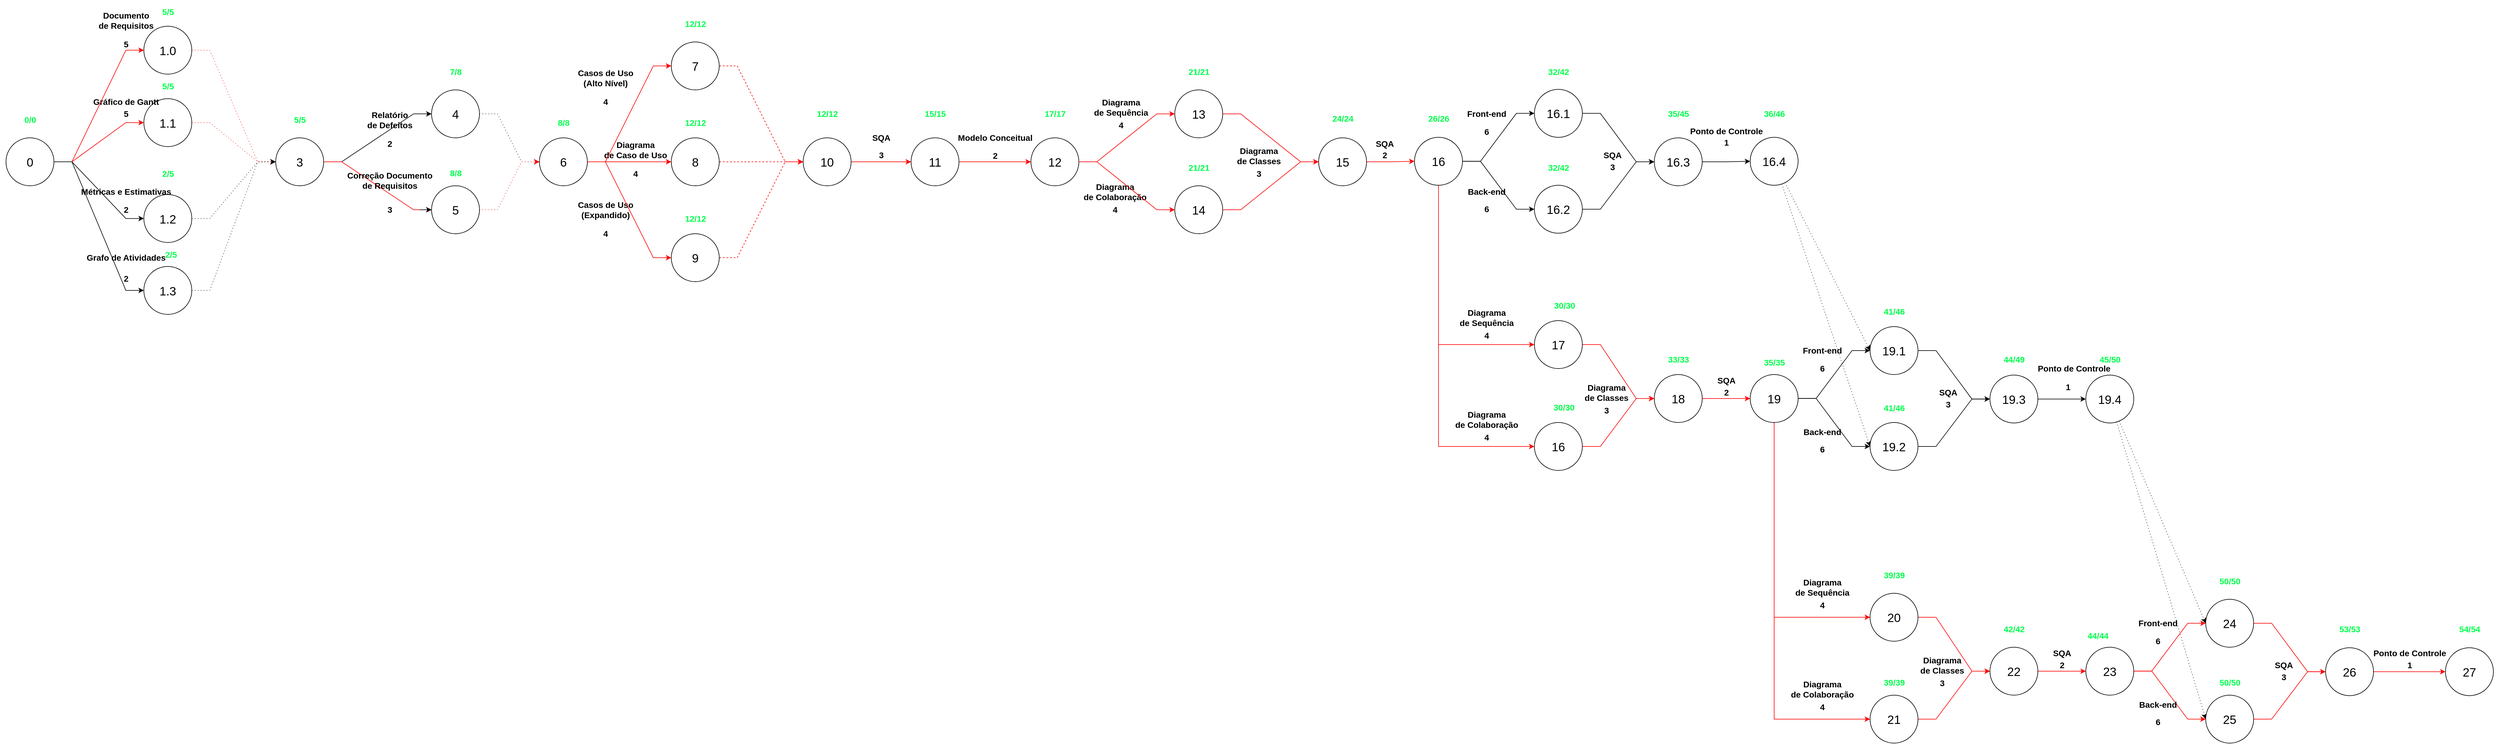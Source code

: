 <mxfile version="25.0.1" pages="12">
  <diagram name="16/09" id="YHbrhAnd6gLFELN-D6tz">
    <mxGraphModel grid="1" page="1" gridSize="10" guides="1" tooltips="1" connect="1" arrows="1" fold="1" pageScale="1" pageWidth="827" pageHeight="1169" math="0" shadow="0">
      <root>
        <mxCell id="0" />
        <mxCell id="1" parent="0" />
        <mxCell id="-vANV2QgEOsUk9IotzYy-137" style="edgeStyle=entityRelationEdgeStyle;rounded=0;orthogonalLoop=1;jettySize=auto;html=1;entryX=0;entryY=0.5;entryDx=0;entryDy=0;dashed=1;dashPattern=1 4;strokeColor=#ff0000;" edge="1" parent="1" source="ecJLfLZQ5RTiRzP7Lzqy-2" target="ecJLfLZQ5RTiRzP7Lzqy-3">
          <mxGeometry relative="1" as="geometry" />
        </mxCell>
        <mxCell id="ecJLfLZQ5RTiRzP7Lzqy-2" value="&lt;font style=&quot;font-size: 20px;&quot;&gt;1.0&lt;/font&gt;" style="ellipse;whiteSpace=wrap;html=1;aspect=fixed;rotation=0;" vertex="1" parent="1">
          <mxGeometry x="-80" y="53.76" width="80" height="80" as="geometry" />
        </mxCell>
        <mxCell id="ecJLfLZQ5RTiRzP7Lzqy-6" style="edgeStyle=entityRelationEdgeStyle;rounded=0;orthogonalLoop=1;jettySize=auto;html=1;entryX=0;entryY=0.5;entryDx=0;entryDy=0;" edge="1" parent="1" source="ecJLfLZQ5RTiRzP7Lzqy-3" target="ecJLfLZQ5RTiRzP7Lzqy-4">
          <mxGeometry relative="1" as="geometry" />
        </mxCell>
        <mxCell id="-vANV2QgEOsUk9IotzYy-9" style="edgeStyle=entityRelationEdgeStyle;rounded=0;orthogonalLoop=1;jettySize=auto;html=1;entryX=0;entryY=0.5;entryDx=0;entryDy=0;strokeColor=#ff0000;" edge="1" parent="1" source="ecJLfLZQ5RTiRzP7Lzqy-3" target="ecJLfLZQ5RTiRzP7Lzqy-10">
          <mxGeometry relative="1" as="geometry" />
        </mxCell>
        <mxCell id="ecJLfLZQ5RTiRzP7Lzqy-3" value="3" style="ellipse;whiteSpace=wrap;html=1;aspect=fixed;fontSize=20;" vertex="1" parent="1">
          <mxGeometry x="140" y="240" width="80" height="80" as="geometry" />
        </mxCell>
        <mxCell id="-vANV2QgEOsUk9IotzYy-11" style="edgeStyle=entityRelationEdgeStyle;rounded=0;orthogonalLoop=1;jettySize=auto;html=1;entryX=0;entryY=0.5;entryDx=0;entryDy=0;dashed=1;dashPattern=1 4;" edge="1" parent="1" source="ecJLfLZQ5RTiRzP7Lzqy-4" target="-vANV2QgEOsUk9IotzYy-10">
          <mxGeometry relative="1" as="geometry" />
        </mxCell>
        <mxCell id="ecJLfLZQ5RTiRzP7Lzqy-4" value="4" style="ellipse;whiteSpace=wrap;html=1;aspect=fixed;fontSize=20;" vertex="1" parent="1">
          <mxGeometry x="400" y="160" width="80" height="80" as="geometry" />
        </mxCell>
        <mxCell id="ecJLfLZQ5RTiRzP7Lzqy-7" value="Documento&lt;div&gt;de Requisitos&lt;/div&gt;" style="text;strokeColor=none;fillColor=none;html=1;fontSize=14;fontStyle=1;verticalAlign=middle;align=center;" vertex="1" parent="1">
          <mxGeometry x="-160" y="23.76" width="100" height="40" as="geometry" />
        </mxCell>
        <mxCell id="ecJLfLZQ5RTiRzP7Lzqy-8" value="Relatório&lt;div&gt;de Defeitos&lt;/div&gt;" style="text;strokeColor=none;fillColor=none;html=1;fontSize=14;fontStyle=1;verticalAlign=middle;align=center;" vertex="1" parent="1">
          <mxGeometry x="280" y="190" width="100" height="40" as="geometry" />
        </mxCell>
        <mxCell id="-vANV2QgEOsUk9IotzYy-12" style="edgeStyle=entityRelationEdgeStyle;rounded=0;orthogonalLoop=1;jettySize=auto;html=1;entryX=0;entryY=0.5;entryDx=0;entryDy=0;dashed=1;dashPattern=1 4;strokeColor=#ff0000;" edge="1" parent="1" source="ecJLfLZQ5RTiRzP7Lzqy-10" target="-vANV2QgEOsUk9IotzYy-10">
          <mxGeometry relative="1" as="geometry" />
        </mxCell>
        <mxCell id="ecJLfLZQ5RTiRzP7Lzqy-10" value="5" style="ellipse;whiteSpace=wrap;html=1;aspect=fixed;fontSize=20;strokeColor=#000000;" vertex="1" parent="1">
          <mxGeometry x="400" y="320" width="80" height="80" as="geometry" />
        </mxCell>
        <mxCell id="ecJLfLZQ5RTiRzP7Lzqy-12" value="Correção Documento&lt;div&gt;de Requisitos&lt;div&gt;&lt;br&gt;&lt;/div&gt;&lt;/div&gt;" style="text;strokeColor=none;fillColor=none;html=1;fontSize=14;fontStyle=1;verticalAlign=middle;align=center;" vertex="1" parent="1">
          <mxGeometry x="280" y="300" width="100" height="40" as="geometry" />
        </mxCell>
        <mxCell id="ecJLfLZQ5RTiRzP7Lzqy-47" style="edgeStyle=entityRelationEdgeStyle;rounded=0;orthogonalLoop=1;jettySize=auto;html=1;entryX=0;entryY=0.5;entryDx=0;entryDy=0;dashed=1;strokeColor=#ff0000;" edge="1" parent="1" source="ecJLfLZQ5RTiRzP7Lzqy-30" target="ecJLfLZQ5RTiRzP7Lzqy-46">
          <mxGeometry relative="1" as="geometry" />
        </mxCell>
        <mxCell id="ecJLfLZQ5RTiRzP7Lzqy-30" value="7" style="ellipse;whiteSpace=wrap;html=1;aspect=fixed;fontSize=20;" vertex="1" parent="1">
          <mxGeometry x="800" y="80" width="80" height="80" as="geometry" />
        </mxCell>
        <mxCell id="ecJLfLZQ5RTiRzP7Lzqy-35" value="Casos de Uso&lt;div&gt;(Alto Nível)&lt;/div&gt;" style="text;strokeColor=none;fillColor=none;html=1;fontSize=14;fontStyle=1;verticalAlign=middle;align=center;" vertex="1" parent="1">
          <mxGeometry x="640" y="120" width="100" height="40" as="geometry" />
        </mxCell>
        <mxCell id="ecJLfLZQ5RTiRzP7Lzqy-36" value="Casos de Uso&lt;div&gt;(Expandido)&lt;/div&gt;" style="text;strokeColor=none;fillColor=none;html=1;fontSize=14;fontStyle=1;verticalAlign=middle;align=center;" vertex="1" parent="1">
          <mxGeometry x="640" y="340" width="100" height="40" as="geometry" />
        </mxCell>
        <mxCell id="ecJLfLZQ5RTiRzP7Lzqy-49" style="edgeStyle=entityRelationEdgeStyle;rounded=0;orthogonalLoop=1;jettySize=auto;html=1;entryX=0;entryY=0.5;entryDx=0;entryDy=0;dashed=1;strokeColor=#ff0000;" edge="1" parent="1" source="ecJLfLZQ5RTiRzP7Lzqy-39" target="ecJLfLZQ5RTiRzP7Lzqy-46">
          <mxGeometry relative="1" as="geometry" />
        </mxCell>
        <mxCell id="ecJLfLZQ5RTiRzP7Lzqy-39" value="&lt;font style=&quot;font-size: 20px;&quot;&gt;9&lt;/font&gt;" style="ellipse;whiteSpace=wrap;html=1;aspect=fixed;" vertex="1" parent="1">
          <mxGeometry x="800" y="400" width="80" height="80" as="geometry" />
        </mxCell>
        <mxCell id="ecJLfLZQ5RTiRzP7Lzqy-48" style="edgeStyle=orthogonalEdgeStyle;rounded=0;orthogonalLoop=1;jettySize=auto;html=1;entryX=0;entryY=0.5;entryDx=0;entryDy=0;dashed=1;strokeColor=#ff0000;" edge="1" parent="1" source="ecJLfLZQ5RTiRzP7Lzqy-40" target="ecJLfLZQ5RTiRzP7Lzqy-46">
          <mxGeometry relative="1" as="geometry" />
        </mxCell>
        <mxCell id="ecJLfLZQ5RTiRzP7Lzqy-40" value="&lt;font style=&quot;font-size: 20px;&quot;&gt;8&lt;/font&gt;" style="ellipse;whiteSpace=wrap;html=1;aspect=fixed;" vertex="1" parent="1">
          <mxGeometry x="800" y="240" width="80" height="80" as="geometry" />
        </mxCell>
        <mxCell id="ecJLfLZQ5RTiRzP7Lzqy-45" value="Diagrama&lt;div&gt;de Caso de Uso&lt;/div&gt;" style="text;strokeColor=none;fillColor=none;html=1;fontSize=14;fontStyle=1;verticalAlign=middle;align=center;" vertex="1" parent="1">
          <mxGeometry x="690" y="240" width="100" height="40" as="geometry" />
        </mxCell>
        <mxCell id="-vANV2QgEOsUk9IotzYy-18" style="edgeStyle=orthogonalEdgeStyle;rounded=0;orthogonalLoop=1;jettySize=auto;html=1;strokeColor=#ff0000;" edge="1" parent="1" source="ecJLfLZQ5RTiRzP7Lzqy-46" target="-vANV2QgEOsUk9IotzYy-17">
          <mxGeometry relative="1" as="geometry" />
        </mxCell>
        <mxCell id="ecJLfLZQ5RTiRzP7Lzqy-46" value="&lt;font style=&quot;font-size: 20px;&quot;&gt;10&lt;/font&gt;" style="ellipse;whiteSpace=wrap;html=1;aspect=fixed;" vertex="1" parent="1">
          <mxGeometry x="1020" y="240" width="80" height="80" as="geometry" />
        </mxCell>
        <mxCell id="ecJLfLZQ5RTiRzP7Lzqy-50" value="&lt;font style=&quot;font-size: 20px;&quot;&gt;12&lt;/font&gt;" style="ellipse;whiteSpace=wrap;html=1;aspect=fixed;" vertex="1" parent="1">
          <mxGeometry x="1400" y="240" width="80" height="80" as="geometry" />
        </mxCell>
        <mxCell id="-vANV2QgEOsUk9IotzYy-39" style="edgeStyle=entityRelationEdgeStyle;rounded=0;orthogonalLoop=1;jettySize=auto;html=1;entryX=0;entryY=0.5;entryDx=0;entryDy=0;strokeColor=#FF0000;" edge="1" parent="1" source="ecJLfLZQ5RTiRzP7Lzqy-52" target="zgR74ZHDApOyHXkdOunS-2">
          <mxGeometry relative="1" as="geometry" />
        </mxCell>
        <mxCell id="ecJLfLZQ5RTiRzP7Lzqy-52" value="&lt;font style=&quot;font-size: 20px;&quot;&gt;13&lt;/font&gt;" style="ellipse;whiteSpace=wrap;html=1;aspect=fixed;" vertex="1" parent="1">
          <mxGeometry x="1640" y="160" width="80" height="80" as="geometry" />
        </mxCell>
        <mxCell id="ecJLfLZQ5RTiRzP7Lzqy-55" value="Modelo Conceitual" style="text;strokeColor=none;fillColor=none;html=1;fontSize=14;fontStyle=1;verticalAlign=middle;align=center;" vertex="1" parent="1">
          <mxGeometry x="1290" y="220" width="100" height="40" as="geometry" />
        </mxCell>
        <mxCell id="ecJLfLZQ5RTiRzP7Lzqy-57" value="Diagrama&lt;div&gt;de Sequência&lt;/div&gt;" style="text;strokeColor=none;fillColor=none;html=1;fontSize=14;fontStyle=1;verticalAlign=middle;align=center;" vertex="1" parent="1">
          <mxGeometry x="1500" y="169.17" width="100" height="40" as="geometry" />
        </mxCell>
        <mxCell id="ecJLfLZQ5RTiRzP7Lzqy-59" value="5" style="text;strokeColor=none;fillColor=none;html=1;fontSize=14;fontStyle=1;verticalAlign=middle;align=center;" vertex="1" parent="1">
          <mxGeometry x="-160" y="63.76" width="100" height="40" as="geometry" />
        </mxCell>
        <mxCell id="ecJLfLZQ5RTiRzP7Lzqy-60" value="2" style="text;strokeColor=none;fillColor=none;html=1;fontSize=14;fontStyle=1;verticalAlign=middle;align=center;" vertex="1" parent="1">
          <mxGeometry x="280" y="230" width="100" height="40" as="geometry" />
        </mxCell>
        <mxCell id="-vANV2QgEOsUk9IotzYy-189" value="" style="edgeStyle=orthogonalEdgeStyle;rounded=0;orthogonalLoop=1;jettySize=auto;html=1;" edge="1" parent="1" source="ecJLfLZQ5RTiRzP7Lzqy-61" target="ecJLfLZQ5RTiRzP7Lzqy-10">
          <mxGeometry relative="1" as="geometry" />
        </mxCell>
        <mxCell id="ecJLfLZQ5RTiRzP7Lzqy-61" value="&lt;div&gt;&lt;div&gt;3&lt;/div&gt;&lt;/div&gt;" style="text;strokeColor=none;fillColor=none;html=1;fontSize=14;fontStyle=1;verticalAlign=middle;align=center;" vertex="1" parent="1">
          <mxGeometry x="280" y="340" width="100" height="40" as="geometry" />
        </mxCell>
        <mxCell id="ecJLfLZQ5RTiRzP7Lzqy-62" value="4" style="text;strokeColor=none;fillColor=none;html=1;fontSize=14;fontStyle=1;verticalAlign=middle;align=center;" vertex="1" parent="1">
          <mxGeometry x="640" y="380" width="100" height="40" as="geometry" />
        </mxCell>
        <mxCell id="ecJLfLZQ5RTiRzP7Lzqy-63" value="4" style="text;strokeColor=none;fillColor=none;html=1;fontSize=14;fontStyle=1;verticalAlign=middle;align=center;" vertex="1" parent="1">
          <mxGeometry x="690" y="280" width="100" height="40" as="geometry" />
        </mxCell>
        <mxCell id="ecJLfLZQ5RTiRzP7Lzqy-68" value="4" style="text;strokeColor=none;fillColor=none;html=1;fontSize=14;fontStyle=1;verticalAlign=middle;align=center;" vertex="1" parent="1">
          <mxGeometry x="640" y="160" width="100" height="40" as="geometry" />
        </mxCell>
        <mxCell id="ecJLfLZQ5RTiRzP7Lzqy-69" value="2" style="text;strokeColor=none;fillColor=none;html=1;fontSize=14;fontStyle=1;verticalAlign=middle;align=center;" vertex="1" parent="1">
          <mxGeometry x="1290" y="250" width="100" height="40" as="geometry" />
        </mxCell>
        <mxCell id="ecJLfLZQ5RTiRzP7Lzqy-70" value="4" style="text;strokeColor=none;fillColor=none;html=1;fontSize=14;fontStyle=1;verticalAlign=middle;align=center;" vertex="1" parent="1">
          <mxGeometry x="1500" y="199.17" width="100" height="40" as="geometry" />
        </mxCell>
        <mxCell id="-vANV2QgEOsUk9IotzYy-38" style="edgeStyle=entityRelationEdgeStyle;rounded=0;orthogonalLoop=1;jettySize=auto;html=1;entryX=0;entryY=0.5;entryDx=0;entryDy=0;strokeColor=#FF0000;" edge="1" parent="1" source="zgR74ZHDApOyHXkdOunS-1" target="zgR74ZHDApOyHXkdOunS-2">
          <mxGeometry relative="1" as="geometry" />
        </mxCell>
        <mxCell id="zgR74ZHDApOyHXkdOunS-1" value="&lt;font style=&quot;font-size: 20px;&quot;&gt;14&lt;/font&gt;" style="ellipse;whiteSpace=wrap;html=1;aspect=fixed;" vertex="1" parent="1">
          <mxGeometry x="1640" y="320" width="80" height="80" as="geometry" />
        </mxCell>
        <mxCell id="-vANV2QgEOsUk9IotzYy-40" style="edgeStyle=orthogonalEdgeStyle;rounded=0;orthogonalLoop=1;jettySize=auto;html=1;entryX=0;entryY=0.5;entryDx=0;entryDy=0;strokeColor=#ff0000;" edge="1" parent="1" source="zgR74ZHDApOyHXkdOunS-2" target="-vANV2QgEOsUk9IotzYy-33">
          <mxGeometry relative="1" as="geometry" />
        </mxCell>
        <mxCell id="zgR74ZHDApOyHXkdOunS-2" value="&lt;font style=&quot;font-size: 20px;&quot;&gt;15&lt;/font&gt;" style="ellipse;whiteSpace=wrap;html=1;aspect=fixed;" vertex="1" parent="1">
          <mxGeometry x="1880" y="240" width="80" height="80" as="geometry" />
        </mxCell>
        <mxCell id="zgR74ZHDApOyHXkdOunS-5" value="Diagrama&lt;div&gt;de Colaboração&lt;/div&gt;" style="text;strokeColor=none;fillColor=none;html=1;fontSize=14;fontStyle=1;verticalAlign=middle;align=center;" vertex="1" parent="1">
          <mxGeometry x="1490" y="310" width="100" height="40" as="geometry" />
        </mxCell>
        <mxCell id="zgR74ZHDApOyHXkdOunS-6" value="Diagrama&lt;div&gt;de Classes&lt;/div&gt;" style="text;strokeColor=none;fillColor=none;html=1;fontSize=14;fontStyle=1;verticalAlign=middle;align=center;" vertex="1" parent="1">
          <mxGeometry x="1730" y="250" width="100" height="40" as="geometry" />
        </mxCell>
        <mxCell id="zgR74ZHDApOyHXkdOunS-9" value="4" style="text;strokeColor=none;fillColor=none;html=1;fontSize=14;fontStyle=1;verticalAlign=middle;align=center;" vertex="1" parent="1">
          <mxGeometry x="1490" y="340" width="100" height="40" as="geometry" />
        </mxCell>
        <mxCell id="zgR74ZHDApOyHXkdOunS-12" style="edgeStyle=orthogonalEdgeStyle;rounded=0;orthogonalLoop=1;jettySize=auto;html=1;exitX=0.5;exitY=1;exitDx=0;exitDy=0;" edge="1" parent="1" source="ecJLfLZQ5RTiRzP7Lzqy-70" target="ecJLfLZQ5RTiRzP7Lzqy-70">
          <mxGeometry relative="1" as="geometry" />
        </mxCell>
        <mxCell id="-vANV2QgEOsUk9IotzYy-138" style="edgeStyle=entityRelationEdgeStyle;rounded=0;orthogonalLoop=1;jettySize=auto;html=1;entryX=0;entryY=0.5;entryDx=0;entryDy=0;dashed=1;dashPattern=1 4;strokeColor=#ff0000;" edge="1" parent="1" source="zgR74ZHDApOyHXkdOunS-13" target="ecJLfLZQ5RTiRzP7Lzqy-3">
          <mxGeometry relative="1" as="geometry" />
        </mxCell>
        <mxCell id="zgR74ZHDApOyHXkdOunS-13" value="&lt;span style=&quot;font-size: 20px;&quot;&gt;1.1&lt;/span&gt;" style="ellipse;whiteSpace=wrap;html=1;aspect=fixed;" vertex="1" parent="1">
          <mxGeometry x="-80" y="174.59" width="80" height="80" as="geometry" />
        </mxCell>
        <mxCell id="-vANV2QgEOsUk9IotzYy-8" style="edgeStyle=entityRelationEdgeStyle;rounded=0;orthogonalLoop=1;jettySize=auto;html=1;entryX=0;entryY=0.5;entryDx=0;entryDy=0;exitX=1;exitY=0.5;exitDx=0;exitDy=0;" edge="1" parent="1" source="-vANV2QgEOsUk9IotzYy-132" target="-vANV2QgEOsUk9IotzYy-6">
          <mxGeometry relative="1" as="geometry">
            <mxPoint x="160" y="414.59" as="sourcePoint" />
          </mxGeometry>
        </mxCell>
        <mxCell id="zgR74ZHDApOyHXkdOunS-17" value="Gráfico de Gantt" style="text;strokeColor=none;fillColor=none;html=1;fontSize=14;fontStyle=1;verticalAlign=middle;align=center;" vertex="1" parent="1">
          <mxGeometry x="-160" y="160" width="100" height="40" as="geometry" />
        </mxCell>
        <mxCell id="zgR74ZHDApOyHXkdOunS-19" value="Métricas e Estimativas" style="text;strokeColor=none;fillColor=none;html=1;fontSize=14;fontStyle=1;verticalAlign=middle;align=center;" vertex="1" parent="1">
          <mxGeometry x="-160" y="310" width="100" height="40" as="geometry" />
        </mxCell>
        <mxCell id="zgR74ZHDApOyHXkdOunS-23" value="5" style="text;strokeColor=none;fillColor=none;html=1;fontSize=14;fontStyle=1;verticalAlign=middle;align=center;" vertex="1" parent="1">
          <mxGeometry x="-160" y="180" width="100" height="40" as="geometry" />
        </mxCell>
        <mxCell id="zgR74ZHDApOyHXkdOunS-24" value="2" style="text;strokeColor=none;fillColor=none;html=1;fontSize=14;fontStyle=1;verticalAlign=middle;align=center;" vertex="1" parent="1">
          <mxGeometry x="-160" y="340" width="100" height="40" as="geometry" />
        </mxCell>
        <mxCell id="zgR74ZHDApOyHXkdOunS-25" value="Grafo de Atividades" style="text;strokeColor=none;fillColor=none;html=1;fontSize=14;fontStyle=1;verticalAlign=middle;align=center;" vertex="1" parent="1">
          <mxGeometry x="-160" y="420.0" width="100" height="40" as="geometry" />
        </mxCell>
        <mxCell id="zgR74ZHDApOyHXkdOunS-26" value="2" style="text;strokeColor=none;fillColor=none;html=1;fontSize=14;fontStyle=1;verticalAlign=middle;align=center;" vertex="1" parent="1">
          <mxGeometry x="-160" y="454.59" width="100" height="40" as="geometry" />
        </mxCell>
        <mxCell id="-vANV2QgEOsUk9IotzYy-139" style="edgeStyle=entityRelationEdgeStyle;rounded=0;orthogonalLoop=1;jettySize=auto;html=1;entryX=0;entryY=0.5;entryDx=0;entryDy=0;dashed=1;dashPattern=1 4;" edge="1" parent="1" source="-vANV2QgEOsUk9IotzYy-4" target="ecJLfLZQ5RTiRzP7Lzqy-3">
          <mxGeometry relative="1" as="geometry" />
        </mxCell>
        <mxCell id="-vANV2QgEOsUk9IotzYy-4" value="&lt;font style=&quot;font-size: 20px;&quot;&gt;1.2&lt;/font&gt;" style="ellipse;whiteSpace=wrap;html=1;aspect=fixed;" vertex="1" parent="1">
          <mxGeometry x="-80" y="334.59" width="80" height="80" as="geometry" />
        </mxCell>
        <mxCell id="-vANV2QgEOsUk9IotzYy-140" style="edgeStyle=entityRelationEdgeStyle;rounded=0;orthogonalLoop=1;jettySize=auto;html=1;entryX=0;entryY=0.5;entryDx=0;entryDy=0;dashed=1;dashPattern=1 4;" edge="1" parent="1" source="-vANV2QgEOsUk9IotzYy-6" target="ecJLfLZQ5RTiRzP7Lzqy-3">
          <mxGeometry relative="1" as="geometry" />
        </mxCell>
        <mxCell id="-vANV2QgEOsUk9IotzYy-6" value="&lt;font style=&quot;font-size: 20px;&quot;&gt;1.3&lt;/font&gt;" style="ellipse;whiteSpace=wrap;html=1;aspect=fixed;" vertex="1" parent="1">
          <mxGeometry x="-80" y="454.59" width="80" height="80" as="geometry" />
        </mxCell>
        <mxCell id="-vANV2QgEOsUk9IotzYy-14" style="edgeStyle=entityRelationEdgeStyle;rounded=0;orthogonalLoop=1;jettySize=auto;html=1;entryX=0;entryY=0.5;entryDx=0;entryDy=0;strokeColor=#ff0000;" edge="1" parent="1" source="-vANV2QgEOsUk9IotzYy-10" target="ecJLfLZQ5RTiRzP7Lzqy-30">
          <mxGeometry relative="1" as="geometry" />
        </mxCell>
        <mxCell id="-vANV2QgEOsUk9IotzYy-15" style="edgeStyle=orthogonalEdgeStyle;rounded=0;orthogonalLoop=1;jettySize=auto;html=1;entryX=0;entryY=0.5;entryDx=0;entryDy=0;strokeColor=#ff0000;" edge="1" parent="1" source="-vANV2QgEOsUk9IotzYy-10" target="ecJLfLZQ5RTiRzP7Lzqy-40">
          <mxGeometry relative="1" as="geometry" />
        </mxCell>
        <mxCell id="-vANV2QgEOsUk9IotzYy-16" style="edgeStyle=entityRelationEdgeStyle;rounded=0;orthogonalLoop=1;jettySize=auto;html=1;entryX=0;entryY=0.5;entryDx=0;entryDy=0;strokeColor=#ff0000;" edge="1" parent="1" source="-vANV2QgEOsUk9IotzYy-10" target="ecJLfLZQ5RTiRzP7Lzqy-39">
          <mxGeometry relative="1" as="geometry" />
        </mxCell>
        <mxCell id="-vANV2QgEOsUk9IotzYy-10" value="6" style="ellipse;whiteSpace=wrap;html=1;aspect=fixed;fontSize=20;strokeColor=#000000;" vertex="1" parent="1">
          <mxGeometry x="580" y="240" width="80" height="80" as="geometry" />
        </mxCell>
        <mxCell id="-vANV2QgEOsUk9IotzYy-21" style="edgeStyle=entityRelationEdgeStyle;rounded=0;orthogonalLoop=1;jettySize=auto;html=1;entryX=0;entryY=0.5;entryDx=0;entryDy=0;exitX=1;exitY=0.5;exitDx=0;exitDy=0;strokeColor=#ff0000;" edge="1" parent="1" source="ecJLfLZQ5RTiRzP7Lzqy-50" target="ecJLfLZQ5RTiRzP7Lzqy-52">
          <mxGeometry relative="1" as="geometry">
            <mxPoint x="1530" y="280" as="sourcePoint" />
          </mxGeometry>
        </mxCell>
        <mxCell id="-vANV2QgEOsUk9IotzYy-22" style="edgeStyle=entityRelationEdgeStyle;rounded=0;orthogonalLoop=1;jettySize=auto;html=1;entryX=0;entryY=0.5;entryDx=0;entryDy=0;exitX=1;exitY=0.5;exitDx=0;exitDy=0;strokeColor=#ff0000;" edge="1" parent="1" source="ecJLfLZQ5RTiRzP7Lzqy-50" target="zgR74ZHDApOyHXkdOunS-1">
          <mxGeometry relative="1" as="geometry">
            <mxPoint x="1530" y="280" as="sourcePoint" />
          </mxGeometry>
        </mxCell>
        <mxCell id="-vANV2QgEOsUk9IotzYy-37" style="edgeStyle=orthogonalEdgeStyle;rounded=0;orthogonalLoop=1;jettySize=auto;html=1;entryX=0;entryY=0.5;entryDx=0;entryDy=0;strokeColor=#ff0000;" edge="1" parent="1" source="-vANV2QgEOsUk9IotzYy-17" target="ecJLfLZQ5RTiRzP7Lzqy-50">
          <mxGeometry relative="1" as="geometry" />
        </mxCell>
        <mxCell id="-vANV2QgEOsUk9IotzYy-17" value="&lt;font style=&quot;font-size: 20px;&quot;&gt;11&lt;/font&gt;" style="ellipse;whiteSpace=wrap;html=1;aspect=fixed;" vertex="1" parent="1">
          <mxGeometry x="1200" y="240" width="80" height="80" as="geometry" />
        </mxCell>
        <mxCell id="-vANV2QgEOsUk9IotzYy-19" value="SQA" style="text;strokeColor=none;fillColor=none;html=1;fontSize=14;fontStyle=1;verticalAlign=middle;align=center;" vertex="1" parent="1">
          <mxGeometry x="1100" y="220" width="100" height="40" as="geometry" />
        </mxCell>
        <mxCell id="-vANV2QgEOsUk9IotzYy-20" value="3" style="text;strokeColor=none;fillColor=none;html=1;fontSize=14;fontStyle=1;verticalAlign=middle;align=center;" vertex="1" parent="1">
          <mxGeometry x="1100" y="249.17" width="100" height="40" as="geometry" />
        </mxCell>
        <mxCell id="-vANV2QgEOsUk9IotzYy-26" value="3" style="text;strokeColor=none;fillColor=none;html=1;fontSize=14;fontStyle=1;verticalAlign=middle;align=center;" vertex="1" parent="1">
          <mxGeometry x="1730" y="280" width="100" height="40" as="geometry" />
        </mxCell>
        <mxCell id="-vANV2QgEOsUk9IotzYy-43" style="edgeStyle=entityRelationEdgeStyle;rounded=0;orthogonalLoop=1;jettySize=auto;html=1;entryX=0;entryY=0.5;entryDx=0;entryDy=0;" edge="1" parent="1" source="-vANV2QgEOsUk9IotzYy-33" target="-vANV2QgEOsUk9IotzYy-41">
          <mxGeometry relative="1" as="geometry" />
        </mxCell>
        <mxCell id="-vANV2QgEOsUk9IotzYy-44" style="edgeStyle=entityRelationEdgeStyle;rounded=0;orthogonalLoop=1;jettySize=auto;html=1;entryX=0;entryY=0.5;entryDx=0;entryDy=0;" edge="1" parent="1" source="-vANV2QgEOsUk9IotzYy-33" target="-vANV2QgEOsUk9IotzYy-42">
          <mxGeometry relative="1" as="geometry" />
        </mxCell>
        <mxCell id="-vANV2QgEOsUk9IotzYy-64" style="rounded=0;orthogonalLoop=1;jettySize=auto;html=1;entryX=0;entryY=0.5;entryDx=0;entryDy=0;exitX=0.5;exitY=1;exitDx=0;exitDy=0;edgeStyle=orthogonalEdgeStyle;strokeColor=#ff0000;" edge="1" parent="1" source="-vANV2QgEOsUk9IotzYy-33" target="-vANV2QgEOsUk9IotzYy-59">
          <mxGeometry relative="1" as="geometry" />
        </mxCell>
        <mxCell id="-vANV2QgEOsUk9IotzYy-65" style="rounded=0;orthogonalLoop=1;jettySize=auto;html=1;entryX=0;entryY=0.5;entryDx=0;entryDy=0;edgeStyle=orthogonalEdgeStyle;exitX=0.5;exitY=1;exitDx=0;exitDy=0;elbow=vertical;strokeColor=#ff0000;" edge="1" parent="1" source="-vANV2QgEOsUk9IotzYy-33" target="-vANV2QgEOsUk9IotzYy-58">
          <mxGeometry relative="1" as="geometry" />
        </mxCell>
        <mxCell id="-vANV2QgEOsUk9IotzYy-33" value="&lt;font style=&quot;font-size: 20px;&quot;&gt;16&lt;/font&gt;" style="ellipse;whiteSpace=wrap;html=1;aspect=fixed;" vertex="1" parent="1">
          <mxGeometry x="2040" y="239.17" width="80" height="80" as="geometry" />
        </mxCell>
        <mxCell id="-vANV2QgEOsUk9IotzYy-35" value="SQA" style="text;strokeColor=none;fillColor=none;html=1;fontSize=14;fontStyle=1;verticalAlign=middle;align=center;" vertex="1" parent="1">
          <mxGeometry x="1940" y="230" width="100" height="40" as="geometry" />
        </mxCell>
        <mxCell id="-vANV2QgEOsUk9IotzYy-36" value="2" style="text;strokeColor=none;fillColor=none;html=1;fontSize=14;fontStyle=1;verticalAlign=middle;align=center;" vertex="1" parent="1">
          <mxGeometry x="1940" y="249.17" width="100" height="40" as="geometry" />
        </mxCell>
        <mxCell id="-vANV2QgEOsUk9IotzYy-51" style="edgeStyle=entityRelationEdgeStyle;rounded=0;orthogonalLoop=1;jettySize=auto;html=1;entryX=0;entryY=0.5;entryDx=0;entryDy=0;" edge="1" parent="1" source="-vANV2QgEOsUk9IotzYy-41" target="-vANV2QgEOsUk9IotzYy-49">
          <mxGeometry relative="1" as="geometry" />
        </mxCell>
        <mxCell id="-vANV2QgEOsUk9IotzYy-41" value="&lt;font style=&quot;font-size: 20px;&quot;&gt;16.1&lt;/font&gt;" style="ellipse;whiteSpace=wrap;html=1;aspect=fixed;" vertex="1" parent="1">
          <mxGeometry x="2240" y="159.17" width="80" height="80" as="geometry" />
        </mxCell>
        <mxCell id="-vANV2QgEOsUk9IotzYy-52" style="edgeStyle=entityRelationEdgeStyle;rounded=0;orthogonalLoop=1;jettySize=auto;html=1;entryX=0;entryY=0.5;entryDx=0;entryDy=0;" edge="1" parent="1" source="-vANV2QgEOsUk9IotzYy-42" target="-vANV2QgEOsUk9IotzYy-49">
          <mxGeometry relative="1" as="geometry" />
        </mxCell>
        <mxCell id="-vANV2QgEOsUk9IotzYy-42" value="&lt;font style=&quot;font-size: 20px;&quot;&gt;16.2&lt;/font&gt;" style="ellipse;whiteSpace=wrap;html=1;aspect=fixed;" vertex="1" parent="1">
          <mxGeometry x="2240" y="319.17" width="80" height="80" as="geometry" />
        </mxCell>
        <mxCell id="-vANV2QgEOsUk9IotzYy-45" value="Back-end" style="text;strokeColor=none;fillColor=none;html=1;fontSize=14;fontStyle=1;verticalAlign=middle;align=center;" vertex="1" parent="1">
          <mxGeometry x="2110" y="310" width="100" height="40" as="geometry" />
        </mxCell>
        <mxCell id="-vANV2QgEOsUk9IotzYy-46" value="Front-end" style="text;strokeColor=none;fillColor=none;html=1;fontSize=14;fontStyle=1;verticalAlign=middle;align=center;" vertex="1" parent="1">
          <mxGeometry x="2110" y="180" width="100" height="40" as="geometry" />
        </mxCell>
        <mxCell id="-vANV2QgEOsUk9IotzYy-47" value="6" style="text;strokeColor=none;fillColor=none;html=1;fontSize=14;fontStyle=1;verticalAlign=middle;align=center;" vertex="1" parent="1">
          <mxGeometry x="2110" y="339.17" width="100" height="40" as="geometry" />
        </mxCell>
        <mxCell id="-vANV2QgEOsUk9IotzYy-48" value="6" style="text;strokeColor=none;fillColor=none;html=1;fontSize=14;fontStyle=1;verticalAlign=middle;align=center;" vertex="1" parent="1">
          <mxGeometry x="2110" y="210" width="100" height="40" as="geometry" />
        </mxCell>
        <mxCell id="-vANV2QgEOsUk9IotzYy-57" style="edgeStyle=orthogonalEdgeStyle;rounded=0;orthogonalLoop=1;jettySize=auto;html=1;entryX=0;entryY=0.5;entryDx=0;entryDy=0;" edge="1" parent="1" source="-vANV2QgEOsUk9IotzYy-49" target="-vANV2QgEOsUk9IotzYy-50">
          <mxGeometry relative="1" as="geometry" />
        </mxCell>
        <mxCell id="-vANV2QgEOsUk9IotzYy-49" value="&lt;font style=&quot;font-size: 20px;&quot;&gt;16.3&lt;/font&gt;" style="ellipse;whiteSpace=wrap;html=1;aspect=fixed;" vertex="1" parent="1">
          <mxGeometry x="2440" y="240" width="80" height="80" as="geometry" />
        </mxCell>
        <mxCell id="-vANV2QgEOsUk9IotzYy-187" style="rounded=0;orthogonalLoop=1;jettySize=auto;html=1;entryX=0;entryY=0.5;entryDx=0;entryDy=0;dashed=1;dashPattern=1 4;" edge="1" parent="1" source="-vANV2QgEOsUk9IotzYy-50" target="-vANV2QgEOsUk9IotzYy-83">
          <mxGeometry relative="1" as="geometry" />
        </mxCell>
        <mxCell id="-vANV2QgEOsUk9IotzYy-188" style="rounded=0;orthogonalLoop=1;jettySize=auto;html=1;entryX=0;entryY=0.5;entryDx=0;entryDy=0;dashed=1;dashPattern=1 4;" edge="1" parent="1" source="-vANV2QgEOsUk9IotzYy-50" target="-vANV2QgEOsUk9IotzYy-85">
          <mxGeometry relative="1" as="geometry" />
        </mxCell>
        <mxCell id="-vANV2QgEOsUk9IotzYy-50" value="&lt;font style=&quot;font-size: 20px;&quot;&gt;16.4&lt;/font&gt;" style="ellipse;whiteSpace=wrap;html=1;aspect=fixed;" vertex="1" parent="1">
          <mxGeometry x="2600" y="239.17" width="80" height="80" as="geometry" />
        </mxCell>
        <mxCell id="-vANV2QgEOsUk9IotzYy-53" value="SQA" style="text;strokeColor=none;fillColor=none;html=1;fontSize=14;fontStyle=1;verticalAlign=middle;align=center;" vertex="1" parent="1">
          <mxGeometry x="2320" y="249.17" width="100" height="40" as="geometry" />
        </mxCell>
        <mxCell id="-vANV2QgEOsUk9IotzYy-54" value="3" style="text;strokeColor=none;fillColor=none;html=1;fontSize=14;fontStyle=1;verticalAlign=middle;align=center;" vertex="1" parent="1">
          <mxGeometry x="2320" y="269.17" width="100" height="40" as="geometry" />
        </mxCell>
        <mxCell id="-vANV2QgEOsUk9IotzYy-55" value="Ponto de Controle" style="text;strokeColor=none;fillColor=none;html=1;fontSize=14;fontStyle=1;verticalAlign=middle;align=center;" vertex="1" parent="1">
          <mxGeometry x="2510" y="209.17" width="100" height="40" as="geometry" />
        </mxCell>
        <mxCell id="-vANV2QgEOsUk9IotzYy-56" value="1" style="text;strokeColor=none;fillColor=none;html=1;fontSize=14;fontStyle=1;verticalAlign=middle;align=center;" vertex="1" parent="1">
          <mxGeometry x="2510" y="228.34" width="100" height="40" as="geometry" />
        </mxCell>
        <mxCell id="-vANV2QgEOsUk9IotzYy-72" style="edgeStyle=entityRelationEdgeStyle;rounded=0;orthogonalLoop=1;jettySize=auto;html=1;entryX=0;entryY=0.5;entryDx=0;entryDy=0;strokeColor=#ff0000;" edge="1" parent="1" source="-vANV2QgEOsUk9IotzYy-58" target="-vANV2QgEOsUk9IotzYy-71">
          <mxGeometry relative="1" as="geometry" />
        </mxCell>
        <mxCell id="-vANV2QgEOsUk9IotzYy-58" value="&lt;font style=&quot;font-size: 20px;&quot;&gt;17&lt;/font&gt;" style="ellipse;whiteSpace=wrap;html=1;aspect=fixed;" vertex="1" parent="1">
          <mxGeometry x="2240" y="545" width="80" height="80" as="geometry" />
        </mxCell>
        <mxCell id="-vANV2QgEOsUk9IotzYy-73" style="edgeStyle=entityRelationEdgeStyle;rounded=0;orthogonalLoop=1;jettySize=auto;html=1;entryX=0;entryY=0.5;entryDx=0;entryDy=0;strokeColor=#ff0000;" edge="1" parent="1" source="-vANV2QgEOsUk9IotzYy-59" target="-vANV2QgEOsUk9IotzYy-71">
          <mxGeometry relative="1" as="geometry" />
        </mxCell>
        <mxCell id="-vANV2QgEOsUk9IotzYy-59" value="&lt;font style=&quot;font-size: 20px;&quot;&gt;16&lt;/font&gt;" style="ellipse;whiteSpace=wrap;html=1;aspect=fixed;" vertex="1" parent="1">
          <mxGeometry x="2240" y="715" width="80" height="80" as="geometry" />
        </mxCell>
        <mxCell id="-vANV2QgEOsUk9IotzYy-66" value="Diagrama&lt;div&gt;de Sequência&lt;/div&gt;" style="text;strokeColor=none;fillColor=none;html=1;fontSize=14;fontStyle=1;verticalAlign=middle;align=center;" vertex="1" parent="1">
          <mxGeometry x="2110" y="520" width="100" height="40" as="geometry" />
        </mxCell>
        <mxCell id="-vANV2QgEOsUk9IotzYy-67" value="4" style="text;strokeColor=none;fillColor=none;html=1;fontSize=14;fontStyle=1;verticalAlign=middle;align=center;" vertex="1" parent="1">
          <mxGeometry x="2110" y="550" width="100" height="40" as="geometry" />
        </mxCell>
        <mxCell id="-vANV2QgEOsUk9IotzYy-68" style="edgeStyle=orthogonalEdgeStyle;rounded=0;orthogonalLoop=1;jettySize=auto;html=1;exitX=0.5;exitY=1;exitDx=0;exitDy=0;" edge="1" parent="1" source="-vANV2QgEOsUk9IotzYy-67" target="-vANV2QgEOsUk9IotzYy-67">
          <mxGeometry relative="1" as="geometry" />
        </mxCell>
        <mxCell id="-vANV2QgEOsUk9IotzYy-69" value="Diagrama&lt;div&gt;de Colaboração&lt;/div&gt;" style="text;strokeColor=none;fillColor=none;html=1;fontSize=14;fontStyle=1;verticalAlign=middle;align=center;" vertex="1" parent="1">
          <mxGeometry x="2110" y="690" width="100" height="40" as="geometry" />
        </mxCell>
        <mxCell id="-vANV2QgEOsUk9IotzYy-70" value="4" style="text;strokeColor=none;fillColor=none;html=1;fontSize=14;fontStyle=1;verticalAlign=middle;align=center;" vertex="1" parent="1">
          <mxGeometry x="2110" y="720" width="100" height="40" as="geometry" />
        </mxCell>
        <mxCell id="-vANV2QgEOsUk9IotzYy-77" style="edgeStyle=orthogonalEdgeStyle;rounded=0;orthogonalLoop=1;jettySize=auto;html=1;entryX=0;entryY=0.5;entryDx=0;entryDy=0;strokeColor=#ff0000;" edge="1" parent="1" source="-vANV2QgEOsUk9IotzYy-71" target="-vANV2QgEOsUk9IotzYy-76">
          <mxGeometry relative="1" as="geometry" />
        </mxCell>
        <mxCell id="-vANV2QgEOsUk9IotzYy-71" value="&lt;font style=&quot;font-size: 20px;&quot;&gt;18&lt;/font&gt;" style="ellipse;whiteSpace=wrap;html=1;aspect=fixed;" vertex="1" parent="1">
          <mxGeometry x="2440" y="635" width="80" height="80" as="geometry" />
        </mxCell>
        <mxCell id="-vANV2QgEOsUk9IotzYy-74" value="Diagrama&lt;div&gt;de Classes&lt;/div&gt;" style="text;strokeColor=none;fillColor=none;html=1;fontSize=14;fontStyle=1;verticalAlign=middle;align=center;" vertex="1" parent="1">
          <mxGeometry x="2310" y="645" width="100" height="40" as="geometry" />
        </mxCell>
        <mxCell id="-vANV2QgEOsUk9IotzYy-75" value="3" style="text;strokeColor=none;fillColor=none;html=1;fontSize=14;fontStyle=1;verticalAlign=middle;align=center;" vertex="1" parent="1">
          <mxGeometry x="2310" y="675" width="100" height="40" as="geometry" />
        </mxCell>
        <mxCell id="-vANV2QgEOsUk9IotzYy-130" style="edgeStyle=orthogonalEdgeStyle;rounded=0;orthogonalLoop=1;jettySize=auto;html=1;entryX=0;entryY=0.5;entryDx=0;entryDy=0;exitX=0.5;exitY=1;exitDx=0;exitDy=0;strokeColor=#ff0000;" edge="1" parent="1" source="-vANV2QgEOsUk9IotzYy-76" target="-vANV2QgEOsUk9IotzYy-98">
          <mxGeometry relative="1" as="geometry" />
        </mxCell>
        <mxCell id="-vANV2QgEOsUk9IotzYy-131" style="edgeStyle=orthogonalEdgeStyle;rounded=0;orthogonalLoop=1;jettySize=auto;html=1;entryX=0;entryY=0.5;entryDx=0;entryDy=0;exitX=0.5;exitY=1;exitDx=0;exitDy=0;strokeColor=#ff0000;" edge="1" parent="1" source="-vANV2QgEOsUk9IotzYy-76" target="-vANV2QgEOsUk9IotzYy-100">
          <mxGeometry relative="1" as="geometry" />
        </mxCell>
        <mxCell id="-vANV2QgEOsUk9IotzYy-76" value="&lt;font style=&quot;font-size: 20px;&quot;&gt;19&lt;/font&gt;" style="ellipse;whiteSpace=wrap;html=1;aspect=fixed;" vertex="1" parent="1">
          <mxGeometry x="2600" y="635" width="80" height="80" as="geometry" />
        </mxCell>
        <mxCell id="-vANV2QgEOsUk9IotzYy-78" value="SQA" style="text;strokeColor=none;fillColor=none;html=1;fontSize=14;fontStyle=1;verticalAlign=middle;align=center;" vertex="1" parent="1">
          <mxGeometry x="2510" y="625" width="100" height="40" as="geometry" />
        </mxCell>
        <mxCell id="-vANV2QgEOsUk9IotzYy-79" value="2" style="text;strokeColor=none;fillColor=none;html=1;fontSize=14;fontStyle=1;verticalAlign=middle;align=center;" vertex="1" parent="1">
          <mxGeometry x="2510" y="645" width="100" height="40" as="geometry" />
        </mxCell>
        <mxCell id="-vANV2QgEOsUk9IotzYy-80" style="edgeStyle=entityRelationEdgeStyle;rounded=0;orthogonalLoop=1;jettySize=auto;html=1;entryX=0;entryY=0.5;entryDx=0;entryDy=0;" edge="1" parent="1" target="-vANV2QgEOsUk9IotzYy-83">
          <mxGeometry relative="1" as="geometry">
            <mxPoint x="2680" y="674.83" as="sourcePoint" />
          </mxGeometry>
        </mxCell>
        <mxCell id="-vANV2QgEOsUk9IotzYy-81" style="edgeStyle=entityRelationEdgeStyle;rounded=0;orthogonalLoop=1;jettySize=auto;html=1;entryX=0;entryY=0.5;entryDx=0;entryDy=0;" edge="1" parent="1" target="-vANV2QgEOsUk9IotzYy-85">
          <mxGeometry relative="1" as="geometry">
            <mxPoint x="2680" y="674.83" as="sourcePoint" />
          </mxGeometry>
        </mxCell>
        <mxCell id="-vANV2QgEOsUk9IotzYy-82" style="edgeStyle=entityRelationEdgeStyle;rounded=0;orthogonalLoop=1;jettySize=auto;html=1;entryX=0;entryY=0.5;entryDx=0;entryDy=0;" edge="1" parent="1" source="-vANV2QgEOsUk9IotzYy-83" target="-vANV2QgEOsUk9IotzYy-87">
          <mxGeometry relative="1" as="geometry" />
        </mxCell>
        <mxCell id="-vANV2QgEOsUk9IotzYy-83" value="&lt;font style=&quot;font-size: 20px;&quot;&gt;19.1&lt;/font&gt;" style="ellipse;whiteSpace=wrap;html=1;aspect=fixed;" vertex="1" parent="1">
          <mxGeometry x="2800" y="555" width="80" height="80" as="geometry" />
        </mxCell>
        <mxCell id="-vANV2QgEOsUk9IotzYy-84" style="edgeStyle=entityRelationEdgeStyle;rounded=0;orthogonalLoop=1;jettySize=auto;html=1;entryX=0;entryY=0.5;entryDx=0;entryDy=0;" edge="1" parent="1" source="-vANV2QgEOsUk9IotzYy-85" target="-vANV2QgEOsUk9IotzYy-87">
          <mxGeometry relative="1" as="geometry" />
        </mxCell>
        <mxCell id="-vANV2QgEOsUk9IotzYy-85" value="&lt;font style=&quot;font-size: 20px;&quot;&gt;19.2&lt;/font&gt;" style="ellipse;whiteSpace=wrap;html=1;aspect=fixed;" vertex="1" parent="1">
          <mxGeometry x="2800" y="715" width="80" height="80" as="geometry" />
        </mxCell>
        <mxCell id="-vANV2QgEOsUk9IotzYy-86" style="edgeStyle=orthogonalEdgeStyle;rounded=0;orthogonalLoop=1;jettySize=auto;html=1;entryX=0;entryY=0.5;entryDx=0;entryDy=0;" edge="1" parent="1" source="-vANV2QgEOsUk9IotzYy-87" target="-vANV2QgEOsUk9IotzYy-88">
          <mxGeometry relative="1" as="geometry" />
        </mxCell>
        <mxCell id="-vANV2QgEOsUk9IotzYy-87" value="&lt;font style=&quot;font-size: 20px;&quot;&gt;19.3&lt;/font&gt;" style="ellipse;whiteSpace=wrap;html=1;aspect=fixed;" vertex="1" parent="1">
          <mxGeometry x="3000" y="635.83" width="80" height="80" as="geometry" />
        </mxCell>
        <mxCell id="-vANV2QgEOsUk9IotzYy-185" style="rounded=0;orthogonalLoop=1;jettySize=auto;html=1;entryX=0;entryY=0.5;entryDx=0;entryDy=0;dashed=1;dashPattern=1 4;" edge="1" parent="1" source="-vANV2QgEOsUk9IotzYy-88" target="-vANV2QgEOsUk9IotzYy-116">
          <mxGeometry relative="1" as="geometry" />
        </mxCell>
        <mxCell id="-vANV2QgEOsUk9IotzYy-186" style="rounded=0;orthogonalLoop=1;jettySize=auto;html=1;entryX=0;entryY=0.5;entryDx=0;entryDy=0;dashed=1;dashPattern=1 4;" edge="1" parent="1" source="-vANV2QgEOsUk9IotzYy-88" target="-vANV2QgEOsUk9IotzYy-118">
          <mxGeometry relative="1" as="geometry" />
        </mxCell>
        <mxCell id="-vANV2QgEOsUk9IotzYy-88" value="&lt;font style=&quot;font-size: 20px;&quot;&gt;19.4&lt;/font&gt;" style="ellipse;whiteSpace=wrap;html=1;aspect=fixed;" vertex="1" parent="1">
          <mxGeometry x="3160" y="635.83" width="80" height="80" as="geometry" />
        </mxCell>
        <mxCell id="-vANV2QgEOsUk9IotzYy-89" value="SQA" style="text;strokeColor=none;fillColor=none;html=1;fontSize=14;fontStyle=1;verticalAlign=middle;align=center;" vertex="1" parent="1">
          <mxGeometry x="2880" y="645" width="100" height="40" as="geometry" />
        </mxCell>
        <mxCell id="-vANV2QgEOsUk9IotzYy-90" value="3" style="text;strokeColor=none;fillColor=none;html=1;fontSize=14;fontStyle=1;verticalAlign=middle;align=center;" vertex="1" parent="1">
          <mxGeometry x="2880" y="665" width="100" height="40" as="geometry" />
        </mxCell>
        <mxCell id="-vANV2QgEOsUk9IotzYy-91" value="Ponto de Controle" style="text;strokeColor=none;fillColor=none;html=1;fontSize=14;fontStyle=1;verticalAlign=middle;align=center;" vertex="1" parent="1">
          <mxGeometry x="3090" y="605.0" width="100" height="40" as="geometry" />
        </mxCell>
        <mxCell id="-vANV2QgEOsUk9IotzYy-92" value="1" style="text;strokeColor=none;fillColor=none;html=1;fontSize=14;fontStyle=1;verticalAlign=middle;align=center;" vertex="1" parent="1">
          <mxGeometry x="3080" y="635.83" width="100" height="40" as="geometry" />
        </mxCell>
        <mxCell id="-vANV2QgEOsUk9IotzYy-93" value="Front-end" style="text;strokeColor=none;fillColor=none;html=1;fontSize=14;fontStyle=1;verticalAlign=middle;align=center;" vertex="1" parent="1">
          <mxGeometry x="2670" y="575" width="100" height="40" as="geometry" />
        </mxCell>
        <mxCell id="-vANV2QgEOsUk9IotzYy-94" value="6" style="text;strokeColor=none;fillColor=none;html=1;fontSize=14;fontStyle=1;verticalAlign=middle;align=center;" vertex="1" parent="1">
          <mxGeometry x="2670" y="605" width="100" height="40" as="geometry" />
        </mxCell>
        <mxCell id="-vANV2QgEOsUk9IotzYy-95" value="Back-end" style="text;strokeColor=none;fillColor=none;html=1;fontSize=14;fontStyle=1;verticalAlign=middle;align=center;" vertex="1" parent="1">
          <mxGeometry x="2670" y="710.83" width="100" height="40" as="geometry" />
        </mxCell>
        <mxCell id="-vANV2QgEOsUk9IotzYy-96" value="6" style="text;strokeColor=none;fillColor=none;html=1;fontSize=14;fontStyle=1;verticalAlign=middle;align=center;" vertex="1" parent="1">
          <mxGeometry x="2670" y="740" width="100" height="40" as="geometry" />
        </mxCell>
        <mxCell id="-vANV2QgEOsUk9IotzYy-97" style="edgeStyle=entityRelationEdgeStyle;rounded=0;orthogonalLoop=1;jettySize=auto;html=1;entryX=0;entryY=0.5;entryDx=0;entryDy=0;strokeColor=#ff0000;" edge="1" parent="1" source="-vANV2QgEOsUk9IotzYy-98" target="-vANV2QgEOsUk9IotzYy-107">
          <mxGeometry relative="1" as="geometry" />
        </mxCell>
        <mxCell id="-vANV2QgEOsUk9IotzYy-98" value="&lt;span style=&quot;font-size: 20px;&quot;&gt;20&lt;/span&gt;" style="ellipse;whiteSpace=wrap;html=1;aspect=fixed;" vertex="1" parent="1">
          <mxGeometry x="2800" y="1000" width="80" height="80" as="geometry" />
        </mxCell>
        <mxCell id="-vANV2QgEOsUk9IotzYy-99" style="edgeStyle=entityRelationEdgeStyle;rounded=0;orthogonalLoop=1;jettySize=auto;html=1;entryX=0;entryY=0.5;entryDx=0;entryDy=0;strokeColor=#ff0000;" edge="1" parent="1" source="-vANV2QgEOsUk9IotzYy-100" target="-vANV2QgEOsUk9IotzYy-107">
          <mxGeometry relative="1" as="geometry" />
        </mxCell>
        <mxCell id="-vANV2QgEOsUk9IotzYy-100" value="&lt;font style=&quot;font-size: 20px;&quot;&gt;21&lt;/font&gt;" style="ellipse;whiteSpace=wrap;html=1;aspect=fixed;" vertex="1" parent="1">
          <mxGeometry x="2800" y="1170" width="80" height="80" as="geometry" />
        </mxCell>
        <mxCell id="-vANV2QgEOsUk9IotzYy-101" value="Diagrama&lt;div&gt;de Sequência&lt;/div&gt;" style="text;strokeColor=none;fillColor=none;html=1;fontSize=14;fontStyle=1;verticalAlign=middle;align=center;" vertex="1" parent="1">
          <mxGeometry x="2670" y="970" width="100" height="40" as="geometry" />
        </mxCell>
        <mxCell id="-vANV2QgEOsUk9IotzYy-102" value="4" style="text;strokeColor=none;fillColor=none;html=1;fontSize=14;fontStyle=1;verticalAlign=middle;align=center;" vertex="1" parent="1">
          <mxGeometry x="2670" y="1000" width="100" height="40" as="geometry" />
        </mxCell>
        <mxCell id="-vANV2QgEOsUk9IotzYy-103" style="edgeStyle=orthogonalEdgeStyle;rounded=0;orthogonalLoop=1;jettySize=auto;html=1;exitX=0.5;exitY=1;exitDx=0;exitDy=0;" edge="1" parent="1" source="-vANV2QgEOsUk9IotzYy-102" target="-vANV2QgEOsUk9IotzYy-102">
          <mxGeometry relative="1" as="geometry" />
        </mxCell>
        <mxCell id="-vANV2QgEOsUk9IotzYy-104" value="Diagrama&lt;div&gt;de Colaboração&lt;/div&gt;" style="text;strokeColor=none;fillColor=none;html=1;fontSize=14;fontStyle=1;verticalAlign=middle;align=center;" vertex="1" parent="1">
          <mxGeometry x="2670" y="1140" width="100" height="40" as="geometry" />
        </mxCell>
        <mxCell id="-vANV2QgEOsUk9IotzYy-105" value="4" style="text;strokeColor=none;fillColor=none;html=1;fontSize=14;fontStyle=1;verticalAlign=middle;align=center;" vertex="1" parent="1">
          <mxGeometry x="2670" y="1170" width="100" height="40" as="geometry" />
        </mxCell>
        <mxCell id="-vANV2QgEOsUk9IotzYy-106" style="edgeStyle=orthogonalEdgeStyle;rounded=0;orthogonalLoop=1;jettySize=auto;html=1;entryX=0;entryY=0.5;entryDx=0;entryDy=0;strokeColor=#ff0000;" edge="1" parent="1" source="-vANV2QgEOsUk9IotzYy-107" target="-vANV2QgEOsUk9IotzYy-110">
          <mxGeometry relative="1" as="geometry" />
        </mxCell>
        <mxCell id="-vANV2QgEOsUk9IotzYy-107" value="&lt;font style=&quot;font-size: 20px;&quot;&gt;22&lt;/font&gt;" style="ellipse;whiteSpace=wrap;html=1;aspect=fixed;" vertex="1" parent="1">
          <mxGeometry x="3000" y="1090" width="80" height="80" as="geometry" />
        </mxCell>
        <mxCell id="-vANV2QgEOsUk9IotzYy-108" value="Diagrama&lt;div&gt;de Classes&lt;/div&gt;" style="text;strokeColor=none;fillColor=none;html=1;fontSize=14;fontStyle=1;verticalAlign=middle;align=center;" vertex="1" parent="1">
          <mxGeometry x="2870" y="1100" width="100" height="40" as="geometry" />
        </mxCell>
        <mxCell id="-vANV2QgEOsUk9IotzYy-109" value="3" style="text;strokeColor=none;fillColor=none;html=1;fontSize=14;fontStyle=1;verticalAlign=middle;align=center;" vertex="1" parent="1">
          <mxGeometry x="2870" y="1130" width="100" height="40" as="geometry" />
        </mxCell>
        <mxCell id="-vANV2QgEOsUk9IotzYy-110" value="&lt;font style=&quot;font-size: 20px;&quot;&gt;23&lt;/font&gt;" style="ellipse;whiteSpace=wrap;html=1;aspect=fixed;" vertex="1" parent="1">
          <mxGeometry x="3160" y="1090" width="80" height="80" as="geometry" />
        </mxCell>
        <mxCell id="-vANV2QgEOsUk9IotzYy-111" value="SQA" style="text;strokeColor=none;fillColor=none;html=1;fontSize=14;fontStyle=1;verticalAlign=middle;align=center;" vertex="1" parent="1">
          <mxGeometry x="3070" y="1080" width="100" height="40" as="geometry" />
        </mxCell>
        <mxCell id="-vANV2QgEOsUk9IotzYy-112" value="2" style="text;strokeColor=none;fillColor=none;html=1;fontSize=14;fontStyle=1;verticalAlign=middle;align=center;" vertex="1" parent="1">
          <mxGeometry x="3070" y="1100" width="100" height="40" as="geometry" />
        </mxCell>
        <mxCell id="-vANV2QgEOsUk9IotzYy-113" style="edgeStyle=entityRelationEdgeStyle;rounded=0;orthogonalLoop=1;jettySize=auto;html=1;entryX=0;entryY=0.5;entryDx=0;entryDy=0;strokeColor=#ff0000;" edge="1" parent="1" target="-vANV2QgEOsUk9IotzYy-116">
          <mxGeometry relative="1" as="geometry">
            <mxPoint x="3240" y="1129.83" as="sourcePoint" />
          </mxGeometry>
        </mxCell>
        <mxCell id="-vANV2QgEOsUk9IotzYy-114" style="edgeStyle=entityRelationEdgeStyle;rounded=0;orthogonalLoop=1;jettySize=auto;html=1;entryX=0;entryY=0.5;entryDx=0;entryDy=0;strokeColor=#ff0000;" edge="1" parent="1" target="-vANV2QgEOsUk9IotzYy-118">
          <mxGeometry relative="1" as="geometry">
            <mxPoint x="3240" y="1129.83" as="sourcePoint" />
          </mxGeometry>
        </mxCell>
        <mxCell id="-vANV2QgEOsUk9IotzYy-115" style="edgeStyle=entityRelationEdgeStyle;rounded=0;orthogonalLoop=1;jettySize=auto;html=1;entryX=0;entryY=0.5;entryDx=0;entryDy=0;strokeColor=#ff0000;" edge="1" parent="1" source="-vANV2QgEOsUk9IotzYy-116" target="-vANV2QgEOsUk9IotzYy-120">
          <mxGeometry relative="1" as="geometry" />
        </mxCell>
        <mxCell id="-vANV2QgEOsUk9IotzYy-116" value="&lt;font style=&quot;font-size: 20px;&quot;&gt;24&lt;/font&gt;" style="ellipse;whiteSpace=wrap;html=1;aspect=fixed;" vertex="1" parent="1">
          <mxGeometry x="3360" y="1010" width="80" height="80" as="geometry" />
        </mxCell>
        <mxCell id="-vANV2QgEOsUk9IotzYy-117" style="edgeStyle=entityRelationEdgeStyle;rounded=0;orthogonalLoop=1;jettySize=auto;html=1;entryX=0;entryY=0.5;entryDx=0;entryDy=0;strokeColor=#ff0000;" edge="1" parent="1" source="-vANV2QgEOsUk9IotzYy-118" target="-vANV2QgEOsUk9IotzYy-120">
          <mxGeometry relative="1" as="geometry" />
        </mxCell>
        <mxCell id="-vANV2QgEOsUk9IotzYy-118" value="&lt;font style=&quot;font-size: 20px;&quot;&gt;25&lt;/font&gt;" style="ellipse;whiteSpace=wrap;html=1;aspect=fixed;" vertex="1" parent="1">
          <mxGeometry x="3360" y="1170" width="80" height="80" as="geometry" />
        </mxCell>
        <mxCell id="-vANV2QgEOsUk9IotzYy-119" style="edgeStyle=orthogonalEdgeStyle;rounded=0;orthogonalLoop=1;jettySize=auto;html=1;entryX=0;entryY=0.5;entryDx=0;entryDy=0;strokeColor=#ff0000;" edge="1" parent="1" source="-vANV2QgEOsUk9IotzYy-120" target="-vANV2QgEOsUk9IotzYy-121">
          <mxGeometry relative="1" as="geometry" />
        </mxCell>
        <mxCell id="-vANV2QgEOsUk9IotzYy-120" value="&lt;font style=&quot;font-size: 20px;&quot;&gt;26&lt;/font&gt;" style="ellipse;whiteSpace=wrap;html=1;aspect=fixed;" vertex="1" parent="1">
          <mxGeometry x="3560" y="1090.83" width="80" height="80" as="geometry" />
        </mxCell>
        <mxCell id="-vANV2QgEOsUk9IotzYy-121" value="&lt;font style=&quot;font-size: 20px;&quot;&gt;27&lt;/font&gt;" style="ellipse;whiteSpace=wrap;html=1;aspect=fixed;" vertex="1" parent="1">
          <mxGeometry x="3760" y="1090.83" width="80" height="80" as="geometry" />
        </mxCell>
        <mxCell id="-vANV2QgEOsUk9IotzYy-122" value="SQA" style="text;strokeColor=none;fillColor=none;html=1;fontSize=14;fontStyle=1;verticalAlign=middle;align=center;" vertex="1" parent="1">
          <mxGeometry x="3440" y="1100" width="100" height="40" as="geometry" />
        </mxCell>
        <mxCell id="-vANV2QgEOsUk9IotzYy-123" value="3" style="text;strokeColor=none;fillColor=none;html=1;fontSize=14;fontStyle=1;verticalAlign=middle;align=center;" vertex="1" parent="1">
          <mxGeometry x="3440" y="1120" width="100" height="40" as="geometry" />
        </mxCell>
        <mxCell id="-vANV2QgEOsUk9IotzYy-124" value="Ponto de Controle" style="text;strokeColor=none;fillColor=none;html=1;fontSize=14;fontStyle=1;verticalAlign=middle;align=center;" vertex="1" parent="1">
          <mxGeometry x="3650" y="1080" width="100" height="40" as="geometry" />
        </mxCell>
        <mxCell id="-vANV2QgEOsUk9IotzYy-125" value="1" style="text;strokeColor=none;fillColor=none;html=1;fontSize=14;fontStyle=1;verticalAlign=middle;align=center;" vertex="1" parent="1">
          <mxGeometry x="3650" y="1100" width="100" height="40" as="geometry" />
        </mxCell>
        <mxCell id="-vANV2QgEOsUk9IotzYy-126" value="Front-end" style="text;strokeColor=none;fillColor=none;html=1;fontSize=14;fontStyle=1;verticalAlign=middle;align=center;" vertex="1" parent="1">
          <mxGeometry x="3230" y="1030" width="100" height="40" as="geometry" />
        </mxCell>
        <mxCell id="-vANV2QgEOsUk9IotzYy-127" value="6" style="text;strokeColor=none;fillColor=none;html=1;fontSize=14;fontStyle=1;verticalAlign=middle;align=center;" vertex="1" parent="1">
          <mxGeometry x="3230" y="1060" width="100" height="40" as="geometry" />
        </mxCell>
        <mxCell id="-vANV2QgEOsUk9IotzYy-128" value="Back-end" style="text;strokeColor=none;fillColor=none;html=1;fontSize=14;fontStyle=1;verticalAlign=middle;align=center;" vertex="1" parent="1">
          <mxGeometry x="3230" y="1165.83" width="100" height="40" as="geometry" />
        </mxCell>
        <mxCell id="-vANV2QgEOsUk9IotzYy-129" value="6" style="text;strokeColor=none;fillColor=none;html=1;fontSize=14;fontStyle=1;verticalAlign=middle;align=center;" vertex="1" parent="1">
          <mxGeometry x="3230" y="1195" width="100" height="40" as="geometry" />
        </mxCell>
        <mxCell id="-vANV2QgEOsUk9IotzYy-133" style="edgeStyle=entityRelationEdgeStyle;rounded=0;orthogonalLoop=1;jettySize=auto;html=1;entryX=0;entryY=0.5;entryDx=0;entryDy=0;strokeColor=#ff0000;" edge="1" parent="1" source="-vANV2QgEOsUk9IotzYy-132" target="ecJLfLZQ5RTiRzP7Lzqy-2">
          <mxGeometry relative="1" as="geometry" />
        </mxCell>
        <mxCell id="-vANV2QgEOsUk9IotzYy-134" style="edgeStyle=entityRelationEdgeStyle;rounded=0;orthogonalLoop=1;jettySize=auto;html=1;entryX=0;entryY=0.5;entryDx=0;entryDy=0;strokeColor=#ff0000;" edge="1" parent="1" source="-vANV2QgEOsUk9IotzYy-132" target="zgR74ZHDApOyHXkdOunS-13">
          <mxGeometry relative="1" as="geometry" />
        </mxCell>
        <mxCell id="-vANV2QgEOsUk9IotzYy-136" style="edgeStyle=entityRelationEdgeStyle;rounded=0;orthogonalLoop=1;jettySize=auto;html=1;entryX=0;entryY=0.5;entryDx=0;entryDy=0;" edge="1" parent="1" source="-vANV2QgEOsUk9IotzYy-132" target="-vANV2QgEOsUk9IotzYy-4">
          <mxGeometry relative="1" as="geometry" />
        </mxCell>
        <mxCell id="-vANV2QgEOsUk9IotzYy-132" value="&lt;font style=&quot;font-size: 20px;&quot;&gt;0&lt;/font&gt;" style="ellipse;whiteSpace=wrap;html=1;aspect=fixed;rotation=0;" vertex="1" parent="1">
          <mxGeometry x="-310" y="240" width="80" height="80" as="geometry" />
        </mxCell>
        <mxCell id="-vANV2QgEOsUk9IotzYy-145" value="0/0" style="text;strokeColor=none;fillColor=none;html=1;fontSize=14;fontStyle=1;verticalAlign=middle;align=center;fontColor=#00FF4C;" vertex="1" parent="1">
          <mxGeometry x="-320" y="190" width="100" height="40" as="geometry" />
        </mxCell>
        <mxCell id="-vANV2QgEOsUk9IotzYy-146" value="5/5" style="text;strokeColor=none;fillColor=none;html=1;fontSize=14;fontStyle=1;verticalAlign=middle;align=center;fontColor=#00FF4C;" vertex="1" parent="1">
          <mxGeometry x="-90" y="10" width="100" height="40" as="geometry" />
        </mxCell>
        <mxCell id="-vANV2QgEOsUk9IotzYy-147" value="5/5" style="text;strokeColor=none;fillColor=none;html=1;fontSize=14;fontStyle=1;verticalAlign=middle;align=center;fontColor=#00FF4C;" vertex="1" parent="1">
          <mxGeometry x="-90" y="133.76" width="100" height="40" as="geometry" />
        </mxCell>
        <mxCell id="-vANV2QgEOsUk9IotzYy-148" value="2/5" style="text;strokeColor=none;fillColor=none;html=1;fontSize=14;fontStyle=1;verticalAlign=middle;align=center;fontColor=#00FF4C;" vertex="1" parent="1">
          <mxGeometry x="-90" y="280" width="100" height="40" as="geometry" />
        </mxCell>
        <mxCell id="-vANV2QgEOsUk9IotzYy-149" value="2/5" style="text;strokeColor=none;fillColor=none;html=1;fontSize=14;fontStyle=1;verticalAlign=middle;align=center;fontColor=#00FF4C;" vertex="1" parent="1">
          <mxGeometry x="-90" y="414.59" width="110" height="40" as="geometry" />
        </mxCell>
        <mxCell id="-vANV2QgEOsUk9IotzYy-150" value="5/5" style="text;strokeColor=none;fillColor=none;html=1;fontSize=14;fontStyle=1;verticalAlign=middle;align=center;fontColor=#00FF4C;" vertex="1" parent="1">
          <mxGeometry x="130" y="190" width="100" height="40" as="geometry" />
        </mxCell>
        <mxCell id="-vANV2QgEOsUk9IotzYy-151" value="7/8" style="text;strokeColor=none;fillColor=none;html=1;fontSize=14;fontStyle=1;verticalAlign=middle;align=center;fontColor=#00FF4C;" vertex="1" parent="1">
          <mxGeometry x="390" y="110" width="100" height="40" as="geometry" />
        </mxCell>
        <mxCell id="-vANV2QgEOsUk9IotzYy-152" value="8/8" style="text;strokeColor=none;fillColor=none;html=1;fontSize=14;fontStyle=1;verticalAlign=middle;align=center;fontColor=#00FF4C;" vertex="1" parent="1">
          <mxGeometry x="390" y="279.17" width="100" height="40" as="geometry" />
        </mxCell>
        <mxCell id="-vANV2QgEOsUk9IotzYy-153" value="8/8" style="text;strokeColor=none;fillColor=none;html=1;fontSize=14;fontStyle=1;verticalAlign=middle;align=center;fontColor=#00FF4C;" vertex="1" parent="1">
          <mxGeometry x="570" y="194.59" width="100" height="40" as="geometry" />
        </mxCell>
        <mxCell id="-vANV2QgEOsUk9IotzYy-154" value="12/12" style="text;strokeColor=none;fillColor=none;html=1;fontSize=14;fontStyle=1;verticalAlign=middle;align=center;fontColor=#00FF4C;" vertex="1" parent="1">
          <mxGeometry x="790" y="30.0" width="100" height="40" as="geometry" />
        </mxCell>
        <mxCell id="-vANV2QgEOsUk9IotzYy-155" value="12/12" style="text;strokeColor=none;fillColor=none;html=1;fontSize=14;fontStyle=1;verticalAlign=middle;align=center;fontColor=#00FF4C;" vertex="1" parent="1">
          <mxGeometry x="790" y="194.59" width="100" height="40" as="geometry" />
        </mxCell>
        <mxCell id="-vANV2QgEOsUk9IotzYy-156" value="12/12" style="text;strokeColor=none;fillColor=none;html=1;fontSize=14;fontStyle=1;verticalAlign=middle;align=center;fontColor=#00FF4C;" vertex="1" parent="1">
          <mxGeometry x="790" y="354.59" width="100" height="40" as="geometry" />
        </mxCell>
        <mxCell id="-vANV2QgEOsUk9IotzYy-157" value="12/12" style="text;strokeColor=none;fillColor=none;html=1;fontSize=14;fontStyle=1;verticalAlign=middle;align=center;fontColor=#00FF4C;" vertex="1" parent="1">
          <mxGeometry x="1010" y="180.0" width="100" height="40" as="geometry" />
        </mxCell>
        <mxCell id="-vANV2QgEOsUk9IotzYy-158" value="15/15" style="text;strokeColor=none;fillColor=none;html=1;fontSize=14;fontStyle=1;verticalAlign=middle;align=center;fontColor=#00FF4C;" vertex="1" parent="1">
          <mxGeometry x="1190" y="180.0" width="100" height="40" as="geometry" />
        </mxCell>
        <mxCell id="-vANV2QgEOsUk9IotzYy-159" value="17/17" style="text;strokeColor=none;fillColor=none;html=1;fontSize=14;fontStyle=1;verticalAlign=middle;align=center;fontColor=#00FF4C;" vertex="1" parent="1">
          <mxGeometry x="1390" y="180.0" width="100" height="40" as="geometry" />
        </mxCell>
        <mxCell id="-vANV2QgEOsUk9IotzYy-160" value="21/21" style="text;strokeColor=none;fillColor=none;html=1;fontSize=14;fontStyle=1;verticalAlign=middle;align=center;fontColor=#00FF4C;" vertex="1" parent="1">
          <mxGeometry x="1630" y="110.0" width="100" height="40" as="geometry" />
        </mxCell>
        <mxCell id="-vANV2QgEOsUk9IotzYy-161" value="21/21" style="text;strokeColor=none;fillColor=none;html=1;fontSize=14;fontStyle=1;verticalAlign=middle;align=center;fontColor=#00FF4C;" vertex="1" parent="1">
          <mxGeometry x="1630" y="270.0" width="100" height="40" as="geometry" />
        </mxCell>
        <mxCell id="-vANV2QgEOsUk9IotzYy-162" value="24/24" style="text;strokeColor=none;fillColor=none;html=1;fontSize=14;fontStyle=1;verticalAlign=middle;align=center;fontColor=#00FF4C;" vertex="1" parent="1">
          <mxGeometry x="1870" y="188.34" width="100" height="40" as="geometry" />
        </mxCell>
        <mxCell id="-vANV2QgEOsUk9IotzYy-163" value="26/26" style="text;strokeColor=none;fillColor=none;html=1;fontSize=14;fontStyle=1;verticalAlign=middle;align=center;fontColor=#00FF4C;" vertex="1" parent="1">
          <mxGeometry x="2030" y="188.34" width="100" height="40" as="geometry" />
        </mxCell>
        <mxCell id="-vANV2QgEOsUk9IotzYy-164" value="32/42" style="text;strokeColor=none;fillColor=none;html=1;fontSize=14;fontStyle=1;verticalAlign=middle;align=center;fontColor=#00FF4C;" vertex="1" parent="1">
          <mxGeometry x="2230" y="110.0" width="100" height="40" as="geometry" />
        </mxCell>
        <mxCell id="-vANV2QgEOsUk9IotzYy-165" value="32/42" style="text;strokeColor=none;fillColor=none;html=1;fontSize=14;fontStyle=1;verticalAlign=middle;align=center;fontColor=#00FF4C;" vertex="1" parent="1">
          <mxGeometry x="2230" y="270.0" width="100" height="40" as="geometry" />
        </mxCell>
        <mxCell id="-vANV2QgEOsUk9IotzYy-166" value="35/45" style="text;strokeColor=none;fillColor=none;html=1;fontSize=14;fontStyle=1;verticalAlign=middle;align=center;fontColor=#00FF4C;" vertex="1" parent="1">
          <mxGeometry x="2430" y="180.0" width="100" height="40" as="geometry" />
        </mxCell>
        <mxCell id="-vANV2QgEOsUk9IotzYy-167" value="36/46" style="text;strokeColor=none;fillColor=none;html=1;fontSize=14;fontStyle=1;verticalAlign=middle;align=center;fontColor=#00FF4C;" vertex="1" parent="1">
          <mxGeometry x="2590" y="180.0" width="100" height="40" as="geometry" />
        </mxCell>
        <mxCell id="-vANV2QgEOsUk9IotzYy-168" value="&lt;span style=&quot;color: rgb(0, 255, 76); font-family: Helvetica; font-size: 14px; font-style: normal; font-variant-ligatures: normal; font-variant-caps: normal; font-weight: 700; letter-spacing: normal; orphans: 2; text-align: center; text-indent: 0px; text-transform: none; widows: 2; word-spacing: 0px; -webkit-text-stroke-width: 0px; white-space: nowrap; background-color: rgb(251, 251, 251); text-decoration-thickness: initial; text-decoration-style: initial; text-decoration-color: initial; display: inline !important; float: none;&quot;&gt;30/30&lt;/span&gt;" style="text;whiteSpace=wrap;html=1;" vertex="1" parent="1">
          <mxGeometry x="2271" y="505" width="50" height="40" as="geometry" />
        </mxCell>
        <mxCell id="-vANV2QgEOsUk9IotzYy-169" value="&lt;span style=&quot;color: rgb(0, 255, 76); font-family: Helvetica; font-size: 14px; font-style: normal; font-variant-ligatures: normal; font-variant-caps: normal; font-weight: 700; letter-spacing: normal; orphans: 2; text-align: center; text-indent: 0px; text-transform: none; widows: 2; word-spacing: 0px; -webkit-text-stroke-width: 0px; white-space: nowrap; background-color: rgb(251, 251, 251); text-decoration-thickness: initial; text-decoration-style: initial; text-decoration-color: initial; display: inline !important; float: none;&quot;&gt;30/30&lt;/span&gt;" style="text;whiteSpace=wrap;html=1;" vertex="1" parent="1">
          <mxGeometry x="2270" y="675" width="50" height="40" as="geometry" />
        </mxCell>
        <mxCell id="-vANV2QgEOsUk9IotzYy-170" value="33/33" style="text;strokeColor=none;fillColor=none;html=1;fontSize=14;fontStyle=1;verticalAlign=middle;align=center;fontColor=#00FF4C;" vertex="1" parent="1">
          <mxGeometry x="2430" y="590.0" width="100" height="40" as="geometry" />
        </mxCell>
        <mxCell id="-vANV2QgEOsUk9IotzYy-172" value="35/35" style="text;strokeColor=none;fillColor=none;html=1;fontSize=14;fontStyle=1;verticalAlign=middle;align=center;fontColor=#00FF4C;" vertex="1" parent="1">
          <mxGeometry x="2590" y="595.0" width="100" height="40" as="geometry" />
        </mxCell>
        <mxCell id="-vANV2QgEOsUk9IotzYy-173" value="41/46" style="text;strokeColor=none;fillColor=none;html=1;fontSize=14;fontStyle=1;verticalAlign=middle;align=center;fontColor=#00FF4C;" vertex="1" parent="1">
          <mxGeometry x="2790" y="510.0" width="100" height="40" as="geometry" />
        </mxCell>
        <mxCell id="-vANV2QgEOsUk9IotzYy-174" value="41/46" style="text;strokeColor=none;fillColor=none;html=1;fontSize=14;fontStyle=1;verticalAlign=middle;align=center;fontColor=#00FF4C;" vertex="1" parent="1">
          <mxGeometry x="2790" y="670.83" width="100" height="40" as="geometry" />
        </mxCell>
        <mxCell id="-vANV2QgEOsUk9IotzYy-175" value="44/49" style="text;strokeColor=none;fillColor=none;html=1;fontSize=14;fontStyle=1;verticalAlign=middle;align=center;fontColor=#00FF4C;" vertex="1" parent="1">
          <mxGeometry x="2990" y="590" width="100" height="40" as="geometry" />
        </mxCell>
        <mxCell id="-vANV2QgEOsUk9IotzYy-176" value="45/50" style="text;strokeColor=none;fillColor=none;html=1;fontSize=14;fontStyle=1;verticalAlign=middle;align=center;fontColor=#00FF4C;" vertex="1" parent="1">
          <mxGeometry x="3150" y="590" width="100" height="40" as="geometry" />
        </mxCell>
        <mxCell id="-vANV2QgEOsUk9IotzYy-177" value="39/39" style="text;strokeColor=none;fillColor=none;html=1;fontSize=14;fontStyle=1;verticalAlign=middle;align=center;fontColor=#00FF4C;" vertex="1" parent="1">
          <mxGeometry x="2790" y="950" width="100" height="40" as="geometry" />
        </mxCell>
        <mxCell id="-vANV2QgEOsUk9IotzYy-178" value="39/39" style="text;strokeColor=none;fillColor=none;html=1;fontSize=14;fontStyle=1;verticalAlign=middle;align=center;fontColor=#00FF4C;" vertex="1" parent="1">
          <mxGeometry x="2790" y="1129" width="100" height="40" as="geometry" />
        </mxCell>
        <mxCell id="-vANV2QgEOsUk9IotzYy-179" value="42/42" style="text;strokeColor=none;fillColor=none;html=1;fontSize=14;fontStyle=1;verticalAlign=middle;align=center;fontColor=#00FF4C;" vertex="1" parent="1">
          <mxGeometry x="2990" y="1040" width="100" height="40" as="geometry" />
        </mxCell>
        <mxCell id="-vANV2QgEOsUk9IotzYy-180" value="44/44" style="text;strokeColor=none;fillColor=none;html=1;fontSize=14;fontStyle=1;verticalAlign=middle;align=center;fontColor=#00FF4C;" vertex="1" parent="1">
          <mxGeometry x="3130" y="1050.83" width="100" height="40" as="geometry" />
        </mxCell>
        <mxCell id="-vANV2QgEOsUk9IotzYy-181" value="50/50" style="text;strokeColor=none;fillColor=none;html=1;fontSize=14;fontStyle=1;verticalAlign=middle;align=center;fontColor=#00FF4C;" vertex="1" parent="1">
          <mxGeometry x="3350" y="960.0" width="100" height="40" as="geometry" />
        </mxCell>
        <mxCell id="-vANV2QgEOsUk9IotzYy-182" value="50/50" style="text;strokeColor=none;fillColor=none;html=1;fontSize=14;fontStyle=1;verticalAlign=middle;align=center;fontColor=#00FF4C;" vertex="1" parent="1">
          <mxGeometry x="3350" y="1129" width="100" height="40" as="geometry" />
        </mxCell>
        <mxCell id="-vANV2QgEOsUk9IotzYy-183" value="53/53" style="text;strokeColor=none;fillColor=none;html=1;fontSize=14;fontStyle=1;verticalAlign=middle;align=center;fontColor=#00FF4C;" vertex="1" parent="1">
          <mxGeometry x="3550" y="1040" width="100" height="40" as="geometry" />
        </mxCell>
        <mxCell id="-vANV2QgEOsUk9IotzYy-184" value="54/54" style="text;strokeColor=none;fillColor=none;html=1;fontSize=14;fontStyle=1;verticalAlign=middle;align=center;fontColor=#00FF4C;" vertex="1" parent="1">
          <mxGeometry x="3750" y="1040" width="100" height="40" as="geometry" />
        </mxCell>
      </root>
    </mxGraphModel>
  </diagram>
  <diagram id="st1HEj9ovNPrMEc4801G" name="23/09">
    <mxGraphModel grid="1" page="1" gridSize="10" guides="1" tooltips="1" connect="1" arrows="1" fold="1" pageScale="1" pageWidth="827" pageHeight="1169" math="0" shadow="0">
      <root>
        <mxCell id="0" />
        <mxCell id="1" parent="0" />
        <mxCell id="bU7J7Dm9Pt_h6wB28EZv-1" style="edgeStyle=entityRelationEdgeStyle;rounded=0;orthogonalLoop=1;jettySize=auto;html=1;entryX=0;entryY=0.5;entryDx=0;entryDy=0;dashed=1;dashPattern=1 4;strokeColor=#ff0000;" edge="1" parent="1" source="bU7J7Dm9Pt_h6wB28EZv-2" target="bU7J7Dm9Pt_h6wB28EZv-5">
          <mxGeometry relative="1" as="geometry" />
        </mxCell>
        <mxCell id="bU7J7Dm9Pt_h6wB28EZv-2" value="&lt;font style=&quot;font-size: 20px;&quot;&gt;1.0&lt;/font&gt;" style="ellipse;whiteSpace=wrap;html=1;aspect=fixed;rotation=0;" vertex="1" parent="1">
          <mxGeometry x="-80" y="53.76" width="80" height="80" as="geometry" />
        </mxCell>
        <mxCell id="bU7J7Dm9Pt_h6wB28EZv-3" style="edgeStyle=entityRelationEdgeStyle;rounded=0;orthogonalLoop=1;jettySize=auto;html=1;entryX=0;entryY=0.5;entryDx=0;entryDy=0;" edge="1" parent="1" source="bU7J7Dm9Pt_h6wB28EZv-5" target="bU7J7Dm9Pt_h6wB28EZv-7">
          <mxGeometry relative="1" as="geometry" />
        </mxCell>
        <mxCell id="bU7J7Dm9Pt_h6wB28EZv-4" style="edgeStyle=entityRelationEdgeStyle;rounded=0;orthogonalLoop=1;jettySize=auto;html=1;entryX=0;entryY=0.5;entryDx=0;entryDy=0;strokeColor=#ff0000;" edge="1" parent="1" source="bU7J7Dm9Pt_h6wB28EZv-5" target="bU7J7Dm9Pt_h6wB28EZv-11">
          <mxGeometry relative="1" as="geometry" />
        </mxCell>
        <mxCell id="bU7J7Dm9Pt_h6wB28EZv-5" value="3" style="ellipse;whiteSpace=wrap;html=1;aspect=fixed;fontSize=20;" vertex="1" parent="1">
          <mxGeometry x="140" y="240" width="80" height="80" as="geometry" />
        </mxCell>
        <mxCell id="bU7J7Dm9Pt_h6wB28EZv-6" style="edgeStyle=entityRelationEdgeStyle;rounded=0;orthogonalLoop=1;jettySize=auto;html=1;entryX=0;entryY=0.5;entryDx=0;entryDy=0;dashed=1;dashPattern=1 4;" edge="1" parent="1" source="bU7J7Dm9Pt_h6wB28EZv-7" target="bU7J7Dm9Pt_h6wB28EZv-62">
          <mxGeometry relative="1" as="geometry" />
        </mxCell>
        <mxCell id="bU7J7Dm9Pt_h6wB28EZv-7" value="4" style="ellipse;whiteSpace=wrap;html=1;aspect=fixed;fontSize=20;" vertex="1" parent="1">
          <mxGeometry x="400" y="160" width="80" height="80" as="geometry" />
        </mxCell>
        <mxCell id="bU7J7Dm9Pt_h6wB28EZv-8" value="Documento&lt;div&gt;de Requisitos&lt;/div&gt;" style="text;strokeColor=none;fillColor=none;html=1;fontSize=14;fontStyle=1;verticalAlign=middle;align=center;" vertex="1" parent="1">
          <mxGeometry x="-160" y="23.76" width="100" height="40" as="geometry" />
        </mxCell>
        <mxCell id="bU7J7Dm9Pt_h6wB28EZv-9" value="Relatório&lt;div&gt;de Defeitos&lt;/div&gt;" style="text;strokeColor=none;fillColor=none;html=1;fontSize=14;fontStyle=1;verticalAlign=middle;align=center;" vertex="1" parent="1">
          <mxGeometry x="280" y="190" width="100" height="40" as="geometry" />
        </mxCell>
        <mxCell id="bU7J7Dm9Pt_h6wB28EZv-10" style="edgeStyle=entityRelationEdgeStyle;rounded=0;orthogonalLoop=1;jettySize=auto;html=1;entryX=0;entryY=0.5;entryDx=0;entryDy=0;dashed=1;dashPattern=1 4;strokeColor=#ff0000;" edge="1" parent="1" source="bU7J7Dm9Pt_h6wB28EZv-11" target="bU7J7Dm9Pt_h6wB28EZv-62">
          <mxGeometry relative="1" as="geometry" />
        </mxCell>
        <mxCell id="bU7J7Dm9Pt_h6wB28EZv-11" value="5" style="ellipse;whiteSpace=wrap;html=1;aspect=fixed;fontSize=20;strokeColor=#000000;" vertex="1" parent="1">
          <mxGeometry x="400" y="320" width="80" height="80" as="geometry" />
        </mxCell>
        <mxCell id="bU7J7Dm9Pt_h6wB28EZv-12" value="Correção Documento&lt;div&gt;de Requisitos&lt;div&gt;&lt;br&gt;&lt;/div&gt;&lt;/div&gt;" style="text;strokeColor=none;fillColor=none;html=1;fontSize=14;fontStyle=1;verticalAlign=middle;align=center;" vertex="1" parent="1">
          <mxGeometry x="280" y="300" width="100" height="40" as="geometry" />
        </mxCell>
        <mxCell id="bU7J7Dm9Pt_h6wB28EZv-13" style="edgeStyle=entityRelationEdgeStyle;rounded=0;orthogonalLoop=1;jettySize=auto;html=1;entryX=0;entryY=0.5;entryDx=0;entryDy=0;dashed=1;strokeColor=#ff0000;" edge="1" parent="1" source="bU7J7Dm9Pt_h6wB28EZv-14" target="bU7J7Dm9Pt_h6wB28EZv-23">
          <mxGeometry relative="1" as="geometry" />
        </mxCell>
        <mxCell id="bU7J7Dm9Pt_h6wB28EZv-14" value="7" style="ellipse;whiteSpace=wrap;html=1;aspect=fixed;fontSize=20;" vertex="1" parent="1">
          <mxGeometry x="800" y="80" width="80" height="80" as="geometry" />
        </mxCell>
        <mxCell id="bU7J7Dm9Pt_h6wB28EZv-15" value="Casos de Uso&lt;div&gt;(Alto Nível)&lt;/div&gt;" style="text;strokeColor=none;fillColor=none;html=1;fontSize=14;fontStyle=1;verticalAlign=middle;align=center;" vertex="1" parent="1">
          <mxGeometry x="640" y="120" width="100" height="40" as="geometry" />
        </mxCell>
        <mxCell id="bU7J7Dm9Pt_h6wB28EZv-16" value="Casos de Uso&lt;div&gt;(Expandido)&lt;/div&gt;" style="text;strokeColor=none;fillColor=none;html=1;fontSize=14;fontStyle=1;verticalAlign=middle;align=center;" vertex="1" parent="1">
          <mxGeometry x="640" y="340" width="100" height="40" as="geometry" />
        </mxCell>
        <mxCell id="bU7J7Dm9Pt_h6wB28EZv-17" style="edgeStyle=entityRelationEdgeStyle;rounded=0;orthogonalLoop=1;jettySize=auto;html=1;entryX=0;entryY=0.5;entryDx=0;entryDy=0;dashed=1;strokeColor=#ff0000;" edge="1" parent="1" source="bU7J7Dm9Pt_h6wB28EZv-18" target="bU7J7Dm9Pt_h6wB28EZv-23">
          <mxGeometry relative="1" as="geometry" />
        </mxCell>
        <mxCell id="bU7J7Dm9Pt_h6wB28EZv-18" value="&lt;font style=&quot;font-size: 20px;&quot;&gt;9&lt;/font&gt;" style="ellipse;whiteSpace=wrap;html=1;aspect=fixed;" vertex="1" parent="1">
          <mxGeometry x="800" y="400" width="80" height="80" as="geometry" />
        </mxCell>
        <mxCell id="bU7J7Dm9Pt_h6wB28EZv-19" style="edgeStyle=orthogonalEdgeStyle;rounded=0;orthogonalLoop=1;jettySize=auto;html=1;entryX=0;entryY=0.5;entryDx=0;entryDy=0;dashed=1;strokeColor=#ff0000;" edge="1" parent="1" source="bU7J7Dm9Pt_h6wB28EZv-20" target="bU7J7Dm9Pt_h6wB28EZv-23">
          <mxGeometry relative="1" as="geometry" />
        </mxCell>
        <mxCell id="bU7J7Dm9Pt_h6wB28EZv-20" value="&lt;font style=&quot;font-size: 20px;&quot;&gt;8&lt;/font&gt;" style="ellipse;whiteSpace=wrap;html=1;aspect=fixed;" vertex="1" parent="1">
          <mxGeometry x="800" y="240" width="80" height="80" as="geometry" />
        </mxCell>
        <mxCell id="bU7J7Dm9Pt_h6wB28EZv-21" value="Diagrama&lt;div&gt;de Caso de Uso&lt;/div&gt;" style="text;strokeColor=none;fillColor=none;html=1;fontSize=14;fontStyle=1;verticalAlign=middle;align=center;" vertex="1" parent="1">
          <mxGeometry x="690" y="240" width="100" height="40" as="geometry" />
        </mxCell>
        <mxCell id="bU7J7Dm9Pt_h6wB28EZv-22" style="edgeStyle=orthogonalEdgeStyle;rounded=0;orthogonalLoop=1;jettySize=auto;html=1;strokeColor=#ff0000;" edge="1" parent="1" source="bU7J7Dm9Pt_h6wB28EZv-23" target="bU7J7Dm9Pt_h6wB28EZv-66">
          <mxGeometry relative="1" as="geometry" />
        </mxCell>
        <mxCell id="bU7J7Dm9Pt_h6wB28EZv-23" value="&lt;font style=&quot;font-size: 20px;&quot;&gt;10&lt;/font&gt;" style="ellipse;whiteSpace=wrap;html=1;aspect=fixed;" vertex="1" parent="1">
          <mxGeometry x="1020" y="240" width="80" height="80" as="geometry" />
        </mxCell>
        <mxCell id="bU7J7Dm9Pt_h6wB28EZv-24" value="&lt;font style=&quot;font-size: 20px;&quot;&gt;12&lt;/font&gt;" style="ellipse;whiteSpace=wrap;html=1;aspect=fixed;" vertex="1" parent="1">
          <mxGeometry x="1400" y="240" width="80" height="80" as="geometry" />
        </mxCell>
        <mxCell id="bU7J7Dm9Pt_h6wB28EZv-25" style="edgeStyle=entityRelationEdgeStyle;rounded=0;orthogonalLoop=1;jettySize=auto;html=1;entryX=0;entryY=0.5;entryDx=0;entryDy=0;strokeColor=#FF0000;" edge="1" parent="1" source="bU7J7Dm9Pt_h6wB28EZv-26" target="bU7J7Dm9Pt_h6wB28EZv-41">
          <mxGeometry relative="1" as="geometry" />
        </mxCell>
        <mxCell id="bU7J7Dm9Pt_h6wB28EZv-26" value="&lt;font style=&quot;font-size: 20px;&quot;&gt;13&lt;/font&gt;" style="ellipse;whiteSpace=wrap;html=1;aspect=fixed;" vertex="1" parent="1">
          <mxGeometry x="1640" y="160" width="80" height="80" as="geometry" />
        </mxCell>
        <mxCell id="bU7J7Dm9Pt_h6wB28EZv-27" value="Modelo Conceitual" style="text;strokeColor=none;fillColor=none;html=1;fontSize=14;fontStyle=1;verticalAlign=middle;align=center;" vertex="1" parent="1">
          <mxGeometry x="1290" y="220" width="100" height="40" as="geometry" />
        </mxCell>
        <mxCell id="bU7J7Dm9Pt_h6wB28EZv-28" value="Diagrama&lt;div&gt;de Sequência&lt;/div&gt;" style="text;strokeColor=none;fillColor=none;html=1;fontSize=14;fontStyle=1;verticalAlign=middle;align=center;" vertex="1" parent="1">
          <mxGeometry x="1500" y="169.17" width="100" height="40" as="geometry" />
        </mxCell>
        <mxCell id="bU7J7Dm9Pt_h6wB28EZv-29" value="8" style="text;strokeColor=none;fillColor=none;html=1;fontSize=14;fontStyle=1;verticalAlign=middle;align=center;" vertex="1" parent="1">
          <mxGeometry x="-160" y="63.76" width="100" height="40" as="geometry" />
        </mxCell>
        <mxCell id="bU7J7Dm9Pt_h6wB28EZv-30" value="2" style="text;strokeColor=none;fillColor=none;html=1;fontSize=14;fontStyle=1;verticalAlign=middle;align=center;" vertex="1" parent="1">
          <mxGeometry x="280" y="230" width="100" height="40" as="geometry" />
        </mxCell>
        <mxCell id="bU7J7Dm9Pt_h6wB28EZv-31" value="" style="edgeStyle=orthogonalEdgeStyle;rounded=0;orthogonalLoop=1;jettySize=auto;html=1;" edge="1" parent="1" source="bU7J7Dm9Pt_h6wB28EZv-32" target="bU7J7Dm9Pt_h6wB28EZv-11">
          <mxGeometry relative="1" as="geometry" />
        </mxCell>
        <mxCell id="bU7J7Dm9Pt_h6wB28EZv-32" value="&lt;div&gt;&lt;div&gt;3&lt;/div&gt;&lt;/div&gt;" style="text;strokeColor=none;fillColor=none;html=1;fontSize=14;fontStyle=1;verticalAlign=middle;align=center;" vertex="1" parent="1">
          <mxGeometry x="280" y="340" width="100" height="40" as="geometry" />
        </mxCell>
        <mxCell id="bU7J7Dm9Pt_h6wB28EZv-33" value="4" style="text;strokeColor=none;fillColor=none;html=1;fontSize=14;fontStyle=1;verticalAlign=middle;align=center;" vertex="1" parent="1">
          <mxGeometry x="640" y="380" width="100" height="40" as="geometry" />
        </mxCell>
        <mxCell id="bU7J7Dm9Pt_h6wB28EZv-34" value="4" style="text;strokeColor=none;fillColor=none;html=1;fontSize=14;fontStyle=1;verticalAlign=middle;align=center;" vertex="1" parent="1">
          <mxGeometry x="690" y="280" width="100" height="40" as="geometry" />
        </mxCell>
        <mxCell id="bU7J7Dm9Pt_h6wB28EZv-35" value="4" style="text;strokeColor=none;fillColor=none;html=1;fontSize=14;fontStyle=1;verticalAlign=middle;align=center;" vertex="1" parent="1">
          <mxGeometry x="640" y="160" width="100" height="40" as="geometry" />
        </mxCell>
        <mxCell id="bU7J7Dm9Pt_h6wB28EZv-36" value="2" style="text;strokeColor=none;fillColor=none;html=1;fontSize=14;fontStyle=1;verticalAlign=middle;align=center;" vertex="1" parent="1">
          <mxGeometry x="1290" y="250" width="100" height="40" as="geometry" />
        </mxCell>
        <mxCell id="bU7J7Dm9Pt_h6wB28EZv-37" value="4" style="text;strokeColor=none;fillColor=none;html=1;fontSize=14;fontStyle=1;verticalAlign=middle;align=center;" vertex="1" parent="1">
          <mxGeometry x="1500" y="199.17" width="100" height="40" as="geometry" />
        </mxCell>
        <mxCell id="bU7J7Dm9Pt_h6wB28EZv-38" style="edgeStyle=entityRelationEdgeStyle;rounded=0;orthogonalLoop=1;jettySize=auto;html=1;entryX=0;entryY=0.5;entryDx=0;entryDy=0;strokeColor=#FF0000;" edge="1" parent="1" source="bU7J7Dm9Pt_h6wB28EZv-39" target="bU7J7Dm9Pt_h6wB28EZv-41">
          <mxGeometry relative="1" as="geometry" />
        </mxCell>
        <mxCell id="bU7J7Dm9Pt_h6wB28EZv-39" value="&lt;font style=&quot;font-size: 20px;&quot;&gt;14&lt;/font&gt;" style="ellipse;whiteSpace=wrap;html=1;aspect=fixed;" vertex="1" parent="1">
          <mxGeometry x="1640" y="320" width="80" height="80" as="geometry" />
        </mxCell>
        <mxCell id="bU7J7Dm9Pt_h6wB28EZv-40" style="edgeStyle=orthogonalEdgeStyle;rounded=0;orthogonalLoop=1;jettySize=auto;html=1;entryX=0;entryY=0.5;entryDx=0;entryDy=0;strokeColor=#ff0000;" edge="1" parent="1" source="bU7J7Dm9Pt_h6wB28EZv-41" target="bU7J7Dm9Pt_h6wB28EZv-74">
          <mxGeometry relative="1" as="geometry" />
        </mxCell>
        <mxCell id="bU7J7Dm9Pt_h6wB28EZv-41" value="&lt;font style=&quot;font-size: 20px;&quot;&gt;15&lt;/font&gt;" style="ellipse;whiteSpace=wrap;html=1;aspect=fixed;" vertex="1" parent="1">
          <mxGeometry x="1880" y="240" width="80" height="80" as="geometry" />
        </mxCell>
        <mxCell id="bU7J7Dm9Pt_h6wB28EZv-42" value="Diagrama&lt;div&gt;de Colaboração&lt;/div&gt;" style="text;strokeColor=none;fillColor=none;html=1;fontSize=14;fontStyle=1;verticalAlign=middle;align=center;" vertex="1" parent="1">
          <mxGeometry x="1490" y="310" width="100" height="40" as="geometry" />
        </mxCell>
        <mxCell id="bU7J7Dm9Pt_h6wB28EZv-43" value="Diagrama&lt;div&gt;de Classes&lt;/div&gt;" style="text;strokeColor=none;fillColor=none;html=1;fontSize=14;fontStyle=1;verticalAlign=middle;align=center;" vertex="1" parent="1">
          <mxGeometry x="1730" y="250" width="100" height="40" as="geometry" />
        </mxCell>
        <mxCell id="bU7J7Dm9Pt_h6wB28EZv-44" value="4" style="text;strokeColor=none;fillColor=none;html=1;fontSize=14;fontStyle=1;verticalAlign=middle;align=center;" vertex="1" parent="1">
          <mxGeometry x="1490" y="340" width="100" height="40" as="geometry" />
        </mxCell>
        <mxCell id="bU7J7Dm9Pt_h6wB28EZv-45" style="edgeStyle=orthogonalEdgeStyle;rounded=0;orthogonalLoop=1;jettySize=auto;html=1;exitX=0.5;exitY=1;exitDx=0;exitDy=0;" edge="1" parent="1" source="bU7J7Dm9Pt_h6wB28EZv-37" target="bU7J7Dm9Pt_h6wB28EZv-37">
          <mxGeometry relative="1" as="geometry" />
        </mxCell>
        <mxCell id="bU7J7Dm9Pt_h6wB28EZv-46" style="edgeStyle=entityRelationEdgeStyle;rounded=0;orthogonalLoop=1;jettySize=auto;html=1;entryX=0;entryY=0.5;entryDx=0;entryDy=0;dashed=1;dashPattern=1 4;strokeColor=#000000;" edge="1" parent="1" source="bU7J7Dm9Pt_h6wB28EZv-47" target="bU7J7Dm9Pt_h6wB28EZv-5">
          <mxGeometry relative="1" as="geometry" />
        </mxCell>
        <mxCell id="bU7J7Dm9Pt_h6wB28EZv-47" value="&lt;span style=&quot;font-size: 20px;&quot;&gt;1.1&lt;/span&gt;" style="ellipse;whiteSpace=wrap;html=1;aspect=fixed;" vertex="1" parent="1">
          <mxGeometry x="-80" y="174.59" width="80" height="80" as="geometry" />
        </mxCell>
        <mxCell id="bU7J7Dm9Pt_h6wB28EZv-48" style="edgeStyle=entityRelationEdgeStyle;rounded=0;orthogonalLoop=1;jettySize=auto;html=1;entryX=0;entryY=0.5;entryDx=0;entryDy=0;exitX=1;exitY=0.5;exitDx=0;exitDy=0;" edge="1" parent="1" source="bU7J7Dm9Pt_h6wB28EZv-167" target="bU7J7Dm9Pt_h6wB28EZv-58">
          <mxGeometry relative="1" as="geometry">
            <mxPoint x="160" y="414.59" as="sourcePoint" />
          </mxGeometry>
        </mxCell>
        <mxCell id="bU7J7Dm9Pt_h6wB28EZv-49" value="Gráfico de Gantt" style="text;strokeColor=none;fillColor=none;html=1;fontSize=14;fontStyle=1;verticalAlign=middle;align=center;" vertex="1" parent="1">
          <mxGeometry x="-160" y="160" width="100" height="40" as="geometry" />
        </mxCell>
        <mxCell id="bU7J7Dm9Pt_h6wB28EZv-50" value="Métricas e Estimativas" style="text;strokeColor=none;fillColor=none;html=1;fontSize=14;fontStyle=1;verticalAlign=middle;align=center;" vertex="1" parent="1">
          <mxGeometry x="-160" y="310" width="100" height="40" as="geometry" />
        </mxCell>
        <mxCell id="bU7J7Dm9Pt_h6wB28EZv-51" value="5" style="text;strokeColor=none;fillColor=none;html=1;fontSize=14;fontStyle=1;verticalAlign=middle;align=center;" vertex="1" parent="1">
          <mxGeometry x="-160" y="180" width="100" height="40" as="geometry" />
        </mxCell>
        <mxCell id="bU7J7Dm9Pt_h6wB28EZv-52" value="4" style="text;strokeColor=none;fillColor=none;html=1;fontSize=14;fontStyle=1;verticalAlign=middle;align=center;" vertex="1" parent="1">
          <mxGeometry x="-160" y="340" width="100" height="40" as="geometry" />
        </mxCell>
        <mxCell id="bU7J7Dm9Pt_h6wB28EZv-53" value="Grafo de Atividades" style="text;strokeColor=none;fillColor=none;html=1;fontSize=14;fontStyle=1;verticalAlign=middle;align=center;" vertex="1" parent="1">
          <mxGeometry x="-160" y="420.0" width="100" height="40" as="geometry" />
        </mxCell>
        <mxCell id="bU7J7Dm9Pt_h6wB28EZv-54" value="2" style="text;strokeColor=none;fillColor=none;html=1;fontSize=14;fontStyle=1;verticalAlign=middle;align=center;" vertex="1" parent="1">
          <mxGeometry x="-160" y="454.59" width="100" height="40" as="geometry" />
        </mxCell>
        <mxCell id="bU7J7Dm9Pt_h6wB28EZv-55" style="edgeStyle=entityRelationEdgeStyle;rounded=0;orthogonalLoop=1;jettySize=auto;html=1;entryX=0;entryY=0.5;entryDx=0;entryDy=0;dashed=1;dashPattern=1 4;" edge="1" parent="1" source="bU7J7Dm9Pt_h6wB28EZv-56" target="bU7J7Dm9Pt_h6wB28EZv-5">
          <mxGeometry relative="1" as="geometry" />
        </mxCell>
        <mxCell id="bU7J7Dm9Pt_h6wB28EZv-56" value="&lt;font style=&quot;font-size: 20px;&quot;&gt;1.2&lt;/font&gt;" style="ellipse;whiteSpace=wrap;html=1;aspect=fixed;" vertex="1" parent="1">
          <mxGeometry x="-80" y="334.59" width="80" height="80" as="geometry" />
        </mxCell>
        <mxCell id="bU7J7Dm9Pt_h6wB28EZv-57" style="edgeStyle=entityRelationEdgeStyle;rounded=0;orthogonalLoop=1;jettySize=auto;html=1;entryX=0;entryY=0.5;entryDx=0;entryDy=0;dashed=1;dashPattern=1 4;" edge="1" parent="1" source="bU7J7Dm9Pt_h6wB28EZv-58" target="bU7J7Dm9Pt_h6wB28EZv-5">
          <mxGeometry relative="1" as="geometry" />
        </mxCell>
        <mxCell id="bU7J7Dm9Pt_h6wB28EZv-58" value="&lt;font style=&quot;font-size: 20px;&quot;&gt;1.3&lt;/font&gt;" style="ellipse;whiteSpace=wrap;html=1;aspect=fixed;" vertex="1" parent="1">
          <mxGeometry x="-80" y="454.59" width="80" height="80" as="geometry" />
        </mxCell>
        <mxCell id="bU7J7Dm9Pt_h6wB28EZv-59" style="edgeStyle=entityRelationEdgeStyle;rounded=0;orthogonalLoop=1;jettySize=auto;html=1;entryX=0;entryY=0.5;entryDx=0;entryDy=0;strokeColor=#ff0000;" edge="1" parent="1" source="bU7J7Dm9Pt_h6wB28EZv-62" target="bU7J7Dm9Pt_h6wB28EZv-14">
          <mxGeometry relative="1" as="geometry" />
        </mxCell>
        <mxCell id="bU7J7Dm9Pt_h6wB28EZv-60" style="edgeStyle=orthogonalEdgeStyle;rounded=0;orthogonalLoop=1;jettySize=auto;html=1;entryX=0;entryY=0.5;entryDx=0;entryDy=0;strokeColor=#ff0000;" edge="1" parent="1" source="bU7J7Dm9Pt_h6wB28EZv-62" target="bU7J7Dm9Pt_h6wB28EZv-20">
          <mxGeometry relative="1" as="geometry" />
        </mxCell>
        <mxCell id="bU7J7Dm9Pt_h6wB28EZv-61" style="edgeStyle=entityRelationEdgeStyle;rounded=0;orthogonalLoop=1;jettySize=auto;html=1;entryX=0;entryY=0.5;entryDx=0;entryDy=0;strokeColor=#ff0000;" edge="1" parent="1" source="bU7J7Dm9Pt_h6wB28EZv-62" target="bU7J7Dm9Pt_h6wB28EZv-18">
          <mxGeometry relative="1" as="geometry" />
        </mxCell>
        <mxCell id="bU7J7Dm9Pt_h6wB28EZv-62" value="6" style="ellipse;whiteSpace=wrap;html=1;aspect=fixed;fontSize=20;strokeColor=#000000;" vertex="1" parent="1">
          <mxGeometry x="580" y="240" width="80" height="80" as="geometry" />
        </mxCell>
        <mxCell id="bU7J7Dm9Pt_h6wB28EZv-63" style="edgeStyle=entityRelationEdgeStyle;rounded=0;orthogonalLoop=1;jettySize=auto;html=1;entryX=0;entryY=0.5;entryDx=0;entryDy=0;exitX=1;exitY=0.5;exitDx=0;exitDy=0;strokeColor=#ff0000;" edge="1" parent="1" source="bU7J7Dm9Pt_h6wB28EZv-24" target="bU7J7Dm9Pt_h6wB28EZv-26">
          <mxGeometry relative="1" as="geometry">
            <mxPoint x="1530" y="280" as="sourcePoint" />
          </mxGeometry>
        </mxCell>
        <mxCell id="bU7J7Dm9Pt_h6wB28EZv-64" style="edgeStyle=entityRelationEdgeStyle;rounded=0;orthogonalLoop=1;jettySize=auto;html=1;entryX=0;entryY=0.5;entryDx=0;entryDy=0;exitX=1;exitY=0.5;exitDx=0;exitDy=0;strokeColor=#ff0000;" edge="1" parent="1" source="bU7J7Dm9Pt_h6wB28EZv-24" target="bU7J7Dm9Pt_h6wB28EZv-39">
          <mxGeometry relative="1" as="geometry">
            <mxPoint x="1530" y="280" as="sourcePoint" />
          </mxGeometry>
        </mxCell>
        <mxCell id="bU7J7Dm9Pt_h6wB28EZv-65" style="edgeStyle=orthogonalEdgeStyle;rounded=0;orthogonalLoop=1;jettySize=auto;html=1;entryX=0;entryY=0.5;entryDx=0;entryDy=0;strokeColor=#ff0000;" edge="1" parent="1" source="bU7J7Dm9Pt_h6wB28EZv-66" target="bU7J7Dm9Pt_h6wB28EZv-24">
          <mxGeometry relative="1" as="geometry" />
        </mxCell>
        <mxCell id="bU7J7Dm9Pt_h6wB28EZv-66" value="&lt;font style=&quot;font-size: 20px;&quot;&gt;11&lt;/font&gt;" style="ellipse;whiteSpace=wrap;html=1;aspect=fixed;" vertex="1" parent="1">
          <mxGeometry x="1200" y="240" width="80" height="80" as="geometry" />
        </mxCell>
        <mxCell id="bU7J7Dm9Pt_h6wB28EZv-67" value="SQA" style="text;strokeColor=none;fillColor=none;html=1;fontSize=14;fontStyle=1;verticalAlign=middle;align=center;" vertex="1" parent="1">
          <mxGeometry x="1100" y="220" width="100" height="40" as="geometry" />
        </mxCell>
        <mxCell id="bU7J7Dm9Pt_h6wB28EZv-68" value="3" style="text;strokeColor=none;fillColor=none;html=1;fontSize=14;fontStyle=1;verticalAlign=middle;align=center;" vertex="1" parent="1">
          <mxGeometry x="1100" y="249.17" width="100" height="40" as="geometry" />
        </mxCell>
        <mxCell id="bU7J7Dm9Pt_h6wB28EZv-69" value="3" style="text;strokeColor=none;fillColor=none;html=1;fontSize=14;fontStyle=1;verticalAlign=middle;align=center;" vertex="1" parent="1">
          <mxGeometry x="1730" y="280" width="100" height="40" as="geometry" />
        </mxCell>
        <mxCell id="bU7J7Dm9Pt_h6wB28EZv-70" style="edgeStyle=entityRelationEdgeStyle;rounded=0;orthogonalLoop=1;jettySize=auto;html=1;entryX=0;entryY=0.5;entryDx=0;entryDy=0;" edge="1" parent="1" source="bU7J7Dm9Pt_h6wB28EZv-74" target="bU7J7Dm9Pt_h6wB28EZv-78">
          <mxGeometry relative="1" as="geometry" />
        </mxCell>
        <mxCell id="bU7J7Dm9Pt_h6wB28EZv-71" style="edgeStyle=entityRelationEdgeStyle;rounded=0;orthogonalLoop=1;jettySize=auto;html=1;entryX=0;entryY=0.5;entryDx=0;entryDy=0;" edge="1" parent="1" source="bU7J7Dm9Pt_h6wB28EZv-74" target="bU7J7Dm9Pt_h6wB28EZv-80">
          <mxGeometry relative="1" as="geometry" />
        </mxCell>
        <mxCell id="bU7J7Dm9Pt_h6wB28EZv-72" style="rounded=0;orthogonalLoop=1;jettySize=auto;html=1;entryX=0;entryY=0.5;entryDx=0;entryDy=0;exitX=0.5;exitY=1;exitDx=0;exitDy=0;edgeStyle=orthogonalEdgeStyle;strokeColor=#ff0000;" edge="1" parent="1" source="bU7J7Dm9Pt_h6wB28EZv-74" target="bU7J7Dm9Pt_h6wB28EZv-97">
          <mxGeometry relative="1" as="geometry" />
        </mxCell>
        <mxCell id="bU7J7Dm9Pt_h6wB28EZv-73" style="rounded=0;orthogonalLoop=1;jettySize=auto;html=1;entryX=0;entryY=0.5;entryDx=0;entryDy=0;edgeStyle=orthogonalEdgeStyle;exitX=0.5;exitY=1;exitDx=0;exitDy=0;elbow=vertical;strokeColor=#ff0000;" edge="1" parent="1" source="bU7J7Dm9Pt_h6wB28EZv-74" target="bU7J7Dm9Pt_h6wB28EZv-95">
          <mxGeometry relative="1" as="geometry" />
        </mxCell>
        <mxCell id="bU7J7Dm9Pt_h6wB28EZv-74" value="&lt;font style=&quot;font-size: 20px;&quot;&gt;16&lt;/font&gt;" style="ellipse;whiteSpace=wrap;html=1;aspect=fixed;" vertex="1" parent="1">
          <mxGeometry x="2040" y="239.17" width="80" height="80" as="geometry" />
        </mxCell>
        <mxCell id="bU7J7Dm9Pt_h6wB28EZv-75" value="SQA" style="text;strokeColor=none;fillColor=none;html=1;fontSize=14;fontStyle=1;verticalAlign=middle;align=center;" vertex="1" parent="1">
          <mxGeometry x="1940" y="230" width="100" height="40" as="geometry" />
        </mxCell>
        <mxCell id="bU7J7Dm9Pt_h6wB28EZv-76" value="2" style="text;strokeColor=none;fillColor=none;html=1;fontSize=14;fontStyle=1;verticalAlign=middle;align=center;" vertex="1" parent="1">
          <mxGeometry x="1940" y="249.17" width="100" height="40" as="geometry" />
        </mxCell>
        <mxCell id="bU7J7Dm9Pt_h6wB28EZv-77" style="edgeStyle=entityRelationEdgeStyle;rounded=0;orthogonalLoop=1;jettySize=auto;html=1;entryX=0;entryY=0.5;entryDx=0;entryDy=0;" edge="1" parent="1" source="bU7J7Dm9Pt_h6wB28EZv-78" target="bU7J7Dm9Pt_h6wB28EZv-86">
          <mxGeometry relative="1" as="geometry" />
        </mxCell>
        <mxCell id="bU7J7Dm9Pt_h6wB28EZv-78" value="&lt;font style=&quot;font-size: 20px;&quot;&gt;16.1&lt;/font&gt;" style="ellipse;whiteSpace=wrap;html=1;aspect=fixed;" vertex="1" parent="1">
          <mxGeometry x="2240" y="159.17" width="80" height="80" as="geometry" />
        </mxCell>
        <mxCell id="bU7J7Dm9Pt_h6wB28EZv-79" style="edgeStyle=entityRelationEdgeStyle;rounded=0;orthogonalLoop=1;jettySize=auto;html=1;entryX=0;entryY=0.5;entryDx=0;entryDy=0;" edge="1" parent="1" source="bU7J7Dm9Pt_h6wB28EZv-80" target="bU7J7Dm9Pt_h6wB28EZv-86">
          <mxGeometry relative="1" as="geometry" />
        </mxCell>
        <mxCell id="bU7J7Dm9Pt_h6wB28EZv-80" value="&lt;font style=&quot;font-size: 20px;&quot;&gt;16.2&lt;/font&gt;" style="ellipse;whiteSpace=wrap;html=1;aspect=fixed;" vertex="1" parent="1">
          <mxGeometry x="2240" y="319.17" width="80" height="80" as="geometry" />
        </mxCell>
        <mxCell id="bU7J7Dm9Pt_h6wB28EZv-81" value="Back-end" style="text;strokeColor=none;fillColor=none;html=1;fontSize=14;fontStyle=1;verticalAlign=middle;align=center;" vertex="1" parent="1">
          <mxGeometry x="2110" y="310" width="100" height="40" as="geometry" />
        </mxCell>
        <mxCell id="bU7J7Dm9Pt_h6wB28EZv-82" value="Front-end" style="text;strokeColor=none;fillColor=none;html=1;fontSize=14;fontStyle=1;verticalAlign=middle;align=center;" vertex="1" parent="1">
          <mxGeometry x="2110" y="180" width="100" height="40" as="geometry" />
        </mxCell>
        <mxCell id="bU7J7Dm9Pt_h6wB28EZv-83" value="6" style="text;strokeColor=none;fillColor=none;html=1;fontSize=14;fontStyle=1;verticalAlign=middle;align=center;" vertex="1" parent="1">
          <mxGeometry x="2110" y="339.17" width="100" height="40" as="geometry" />
        </mxCell>
        <mxCell id="bU7J7Dm9Pt_h6wB28EZv-84" value="6" style="text;strokeColor=none;fillColor=none;html=1;fontSize=14;fontStyle=1;verticalAlign=middle;align=center;" vertex="1" parent="1">
          <mxGeometry x="2110" y="210" width="100" height="40" as="geometry" />
        </mxCell>
        <mxCell id="bU7J7Dm9Pt_h6wB28EZv-85" style="edgeStyle=orthogonalEdgeStyle;rounded=0;orthogonalLoop=1;jettySize=auto;html=1;entryX=0;entryY=0.5;entryDx=0;entryDy=0;" edge="1" parent="1" source="bU7J7Dm9Pt_h6wB28EZv-86" target="bU7J7Dm9Pt_h6wB28EZv-89">
          <mxGeometry relative="1" as="geometry" />
        </mxCell>
        <mxCell id="bU7J7Dm9Pt_h6wB28EZv-86" value="&lt;font style=&quot;font-size: 20px;&quot;&gt;16.3&lt;/font&gt;" style="ellipse;whiteSpace=wrap;html=1;aspect=fixed;" vertex="1" parent="1">
          <mxGeometry x="2440" y="240" width="80" height="80" as="geometry" />
        </mxCell>
        <mxCell id="bU7J7Dm9Pt_h6wB28EZv-87" style="rounded=0;orthogonalLoop=1;jettySize=auto;html=1;entryX=0;entryY=0.5;entryDx=0;entryDy=0;dashed=1;dashPattern=1 4;" edge="1" parent="1" source="bU7J7Dm9Pt_h6wB28EZv-89" target="bU7J7Dm9Pt_h6wB28EZv-115">
          <mxGeometry relative="1" as="geometry" />
        </mxCell>
        <mxCell id="bU7J7Dm9Pt_h6wB28EZv-88" style="rounded=0;orthogonalLoop=1;jettySize=auto;html=1;entryX=0;entryY=0.5;entryDx=0;entryDy=0;dashed=1;dashPattern=1 4;" edge="1" parent="1" source="bU7J7Dm9Pt_h6wB28EZv-89" target="bU7J7Dm9Pt_h6wB28EZv-117">
          <mxGeometry relative="1" as="geometry" />
        </mxCell>
        <mxCell id="bU7J7Dm9Pt_h6wB28EZv-89" value="&lt;font style=&quot;font-size: 20px;&quot;&gt;16.4&lt;/font&gt;" style="ellipse;whiteSpace=wrap;html=1;aspect=fixed;" vertex="1" parent="1">
          <mxGeometry x="2600" y="239.17" width="80" height="80" as="geometry" />
        </mxCell>
        <mxCell id="bU7J7Dm9Pt_h6wB28EZv-90" value="SQA" style="text;strokeColor=none;fillColor=none;html=1;fontSize=14;fontStyle=1;verticalAlign=middle;align=center;" vertex="1" parent="1">
          <mxGeometry x="2320" y="249.17" width="100" height="40" as="geometry" />
        </mxCell>
        <mxCell id="bU7J7Dm9Pt_h6wB28EZv-91" value="3" style="text;strokeColor=none;fillColor=none;html=1;fontSize=14;fontStyle=1;verticalAlign=middle;align=center;" vertex="1" parent="1">
          <mxGeometry x="2320" y="269.17" width="100" height="40" as="geometry" />
        </mxCell>
        <mxCell id="bU7J7Dm9Pt_h6wB28EZv-92" value="Ponto de Controle" style="text;strokeColor=none;fillColor=none;html=1;fontSize=14;fontStyle=1;verticalAlign=middle;align=center;" vertex="1" parent="1">
          <mxGeometry x="2510" y="209.17" width="100" height="40" as="geometry" />
        </mxCell>
        <mxCell id="bU7J7Dm9Pt_h6wB28EZv-93" value="1" style="text;strokeColor=none;fillColor=none;html=1;fontSize=14;fontStyle=1;verticalAlign=middle;align=center;" vertex="1" parent="1">
          <mxGeometry x="2510" y="228.34" width="100" height="40" as="geometry" />
        </mxCell>
        <mxCell id="bU7J7Dm9Pt_h6wB28EZv-94" style="edgeStyle=entityRelationEdgeStyle;rounded=0;orthogonalLoop=1;jettySize=auto;html=1;entryX=0;entryY=0.5;entryDx=0;entryDy=0;strokeColor=#ff0000;" edge="1" parent="1" source="bU7J7Dm9Pt_h6wB28EZv-95" target="bU7J7Dm9Pt_h6wB28EZv-104">
          <mxGeometry relative="1" as="geometry" />
        </mxCell>
        <mxCell id="bU7J7Dm9Pt_h6wB28EZv-95" value="&lt;font style=&quot;font-size: 20px;&quot;&gt;17&lt;/font&gt;" style="ellipse;whiteSpace=wrap;html=1;aspect=fixed;" vertex="1" parent="1">
          <mxGeometry x="2240" y="545" width="80" height="80" as="geometry" />
        </mxCell>
        <mxCell id="bU7J7Dm9Pt_h6wB28EZv-96" style="edgeStyle=entityRelationEdgeStyle;rounded=0;orthogonalLoop=1;jettySize=auto;html=1;entryX=0;entryY=0.5;entryDx=0;entryDy=0;strokeColor=#ff0000;" edge="1" parent="1" source="bU7J7Dm9Pt_h6wB28EZv-97" target="bU7J7Dm9Pt_h6wB28EZv-104">
          <mxGeometry relative="1" as="geometry" />
        </mxCell>
        <mxCell id="bU7J7Dm9Pt_h6wB28EZv-97" value="&lt;font style=&quot;font-size: 20px;&quot;&gt;16&lt;/font&gt;" style="ellipse;whiteSpace=wrap;html=1;aspect=fixed;" vertex="1" parent="1">
          <mxGeometry x="2240" y="715" width="80" height="80" as="geometry" />
        </mxCell>
        <mxCell id="bU7J7Dm9Pt_h6wB28EZv-98" value="Diagrama&lt;div&gt;de Sequência&lt;/div&gt;" style="text;strokeColor=none;fillColor=none;html=1;fontSize=14;fontStyle=1;verticalAlign=middle;align=center;" vertex="1" parent="1">
          <mxGeometry x="2110" y="520" width="100" height="40" as="geometry" />
        </mxCell>
        <mxCell id="bU7J7Dm9Pt_h6wB28EZv-99" value="4" style="text;strokeColor=none;fillColor=none;html=1;fontSize=14;fontStyle=1;verticalAlign=middle;align=center;" vertex="1" parent="1">
          <mxGeometry x="2110" y="550" width="100" height="40" as="geometry" />
        </mxCell>
        <mxCell id="bU7J7Dm9Pt_h6wB28EZv-100" style="edgeStyle=orthogonalEdgeStyle;rounded=0;orthogonalLoop=1;jettySize=auto;html=1;exitX=0.5;exitY=1;exitDx=0;exitDy=0;" edge="1" parent="1" source="bU7J7Dm9Pt_h6wB28EZv-99" target="bU7J7Dm9Pt_h6wB28EZv-99">
          <mxGeometry relative="1" as="geometry" />
        </mxCell>
        <mxCell id="bU7J7Dm9Pt_h6wB28EZv-101" value="Diagrama&lt;div&gt;de Colaboração&lt;/div&gt;" style="text;strokeColor=none;fillColor=none;html=1;fontSize=14;fontStyle=1;verticalAlign=middle;align=center;" vertex="1" parent="1">
          <mxGeometry x="2110" y="690" width="100" height="40" as="geometry" />
        </mxCell>
        <mxCell id="bU7J7Dm9Pt_h6wB28EZv-102" value="4" style="text;strokeColor=none;fillColor=none;html=1;fontSize=14;fontStyle=1;verticalAlign=middle;align=center;" vertex="1" parent="1">
          <mxGeometry x="2110" y="720" width="100" height="40" as="geometry" />
        </mxCell>
        <mxCell id="bU7J7Dm9Pt_h6wB28EZv-103" style="edgeStyle=orthogonalEdgeStyle;rounded=0;orthogonalLoop=1;jettySize=auto;html=1;entryX=0;entryY=0.5;entryDx=0;entryDy=0;strokeColor=#ff0000;" edge="1" parent="1" source="bU7J7Dm9Pt_h6wB28EZv-104" target="bU7J7Dm9Pt_h6wB28EZv-109">
          <mxGeometry relative="1" as="geometry" />
        </mxCell>
        <mxCell id="bU7J7Dm9Pt_h6wB28EZv-104" value="&lt;font style=&quot;font-size: 20px;&quot;&gt;18&lt;/font&gt;" style="ellipse;whiteSpace=wrap;html=1;aspect=fixed;" vertex="1" parent="1">
          <mxGeometry x="2440" y="635" width="80" height="80" as="geometry" />
        </mxCell>
        <mxCell id="bU7J7Dm9Pt_h6wB28EZv-105" value="Diagrama&lt;div&gt;de Classes&lt;/div&gt;" style="text;strokeColor=none;fillColor=none;html=1;fontSize=14;fontStyle=1;verticalAlign=middle;align=center;" vertex="1" parent="1">
          <mxGeometry x="2310" y="645" width="100" height="40" as="geometry" />
        </mxCell>
        <mxCell id="bU7J7Dm9Pt_h6wB28EZv-106" value="3" style="text;strokeColor=none;fillColor=none;html=1;fontSize=14;fontStyle=1;verticalAlign=middle;align=center;" vertex="1" parent="1">
          <mxGeometry x="2310" y="675" width="100" height="40" as="geometry" />
        </mxCell>
        <mxCell id="bU7J7Dm9Pt_h6wB28EZv-107" style="edgeStyle=orthogonalEdgeStyle;rounded=0;orthogonalLoop=1;jettySize=auto;html=1;entryX=0;entryY=0.5;entryDx=0;entryDy=0;exitX=0.5;exitY=1;exitDx=0;exitDy=0;strokeColor=#ff0000;" edge="1" parent="1" source="bU7J7Dm9Pt_h6wB28EZv-109" target="bU7J7Dm9Pt_h6wB28EZv-132">
          <mxGeometry relative="1" as="geometry" />
        </mxCell>
        <mxCell id="bU7J7Dm9Pt_h6wB28EZv-108" style="edgeStyle=orthogonalEdgeStyle;rounded=0;orthogonalLoop=1;jettySize=auto;html=1;entryX=0;entryY=0.5;entryDx=0;entryDy=0;exitX=0.5;exitY=1;exitDx=0;exitDy=0;strokeColor=#ff0000;" edge="1" parent="1" source="bU7J7Dm9Pt_h6wB28EZv-109" target="bU7J7Dm9Pt_h6wB28EZv-134">
          <mxGeometry relative="1" as="geometry" />
        </mxCell>
        <mxCell id="bU7J7Dm9Pt_h6wB28EZv-109" value="&lt;font style=&quot;font-size: 20px;&quot;&gt;19&lt;/font&gt;" style="ellipse;whiteSpace=wrap;html=1;aspect=fixed;" vertex="1" parent="1">
          <mxGeometry x="2600" y="635" width="80" height="80" as="geometry" />
        </mxCell>
        <mxCell id="bU7J7Dm9Pt_h6wB28EZv-110" value="SQA" style="text;strokeColor=none;fillColor=none;html=1;fontSize=14;fontStyle=1;verticalAlign=middle;align=center;" vertex="1" parent="1">
          <mxGeometry x="2510" y="625" width="100" height="40" as="geometry" />
        </mxCell>
        <mxCell id="bU7J7Dm9Pt_h6wB28EZv-111" value="2" style="text;strokeColor=none;fillColor=none;html=1;fontSize=14;fontStyle=1;verticalAlign=middle;align=center;" vertex="1" parent="1">
          <mxGeometry x="2510" y="645" width="100" height="40" as="geometry" />
        </mxCell>
        <mxCell id="bU7J7Dm9Pt_h6wB28EZv-112" style="edgeStyle=entityRelationEdgeStyle;rounded=0;orthogonalLoop=1;jettySize=auto;html=1;entryX=0;entryY=0.5;entryDx=0;entryDy=0;" edge="1" parent="1" target="bU7J7Dm9Pt_h6wB28EZv-115">
          <mxGeometry relative="1" as="geometry">
            <mxPoint x="2680" y="674.83" as="sourcePoint" />
          </mxGeometry>
        </mxCell>
        <mxCell id="bU7J7Dm9Pt_h6wB28EZv-113" style="edgeStyle=entityRelationEdgeStyle;rounded=0;orthogonalLoop=1;jettySize=auto;html=1;entryX=0;entryY=0.5;entryDx=0;entryDy=0;" edge="1" parent="1" target="bU7J7Dm9Pt_h6wB28EZv-117">
          <mxGeometry relative="1" as="geometry">
            <mxPoint x="2680" y="674.83" as="sourcePoint" />
          </mxGeometry>
        </mxCell>
        <mxCell id="bU7J7Dm9Pt_h6wB28EZv-114" style="edgeStyle=entityRelationEdgeStyle;rounded=0;orthogonalLoop=1;jettySize=auto;html=1;entryX=0;entryY=0.5;entryDx=0;entryDy=0;" edge="1" parent="1" source="bU7J7Dm9Pt_h6wB28EZv-115" target="bU7J7Dm9Pt_h6wB28EZv-119">
          <mxGeometry relative="1" as="geometry" />
        </mxCell>
        <mxCell id="bU7J7Dm9Pt_h6wB28EZv-115" value="&lt;font style=&quot;font-size: 20px;&quot;&gt;19.1&lt;/font&gt;" style="ellipse;whiteSpace=wrap;html=1;aspect=fixed;" vertex="1" parent="1">
          <mxGeometry x="2800" y="555" width="80" height="80" as="geometry" />
        </mxCell>
        <mxCell id="bU7J7Dm9Pt_h6wB28EZv-116" style="edgeStyle=entityRelationEdgeStyle;rounded=0;orthogonalLoop=1;jettySize=auto;html=1;entryX=0;entryY=0.5;entryDx=0;entryDy=0;" edge="1" parent="1" source="bU7J7Dm9Pt_h6wB28EZv-117" target="bU7J7Dm9Pt_h6wB28EZv-119">
          <mxGeometry relative="1" as="geometry" />
        </mxCell>
        <mxCell id="bU7J7Dm9Pt_h6wB28EZv-117" value="&lt;font style=&quot;font-size: 20px;&quot;&gt;19.2&lt;/font&gt;" style="ellipse;whiteSpace=wrap;html=1;aspect=fixed;" vertex="1" parent="1">
          <mxGeometry x="2800" y="715" width="80" height="80" as="geometry" />
        </mxCell>
        <mxCell id="bU7J7Dm9Pt_h6wB28EZv-118" style="edgeStyle=orthogonalEdgeStyle;rounded=0;orthogonalLoop=1;jettySize=auto;html=1;entryX=0;entryY=0.5;entryDx=0;entryDy=0;" edge="1" parent="1" source="bU7J7Dm9Pt_h6wB28EZv-119" target="bU7J7Dm9Pt_h6wB28EZv-122">
          <mxGeometry relative="1" as="geometry" />
        </mxCell>
        <mxCell id="bU7J7Dm9Pt_h6wB28EZv-119" value="&lt;font style=&quot;font-size: 20px;&quot;&gt;19.3&lt;/font&gt;" style="ellipse;whiteSpace=wrap;html=1;aspect=fixed;" vertex="1" parent="1">
          <mxGeometry x="3000" y="635.83" width="80" height="80" as="geometry" />
        </mxCell>
        <mxCell id="bU7J7Dm9Pt_h6wB28EZv-120" style="rounded=0;orthogonalLoop=1;jettySize=auto;html=1;entryX=0;entryY=0.5;entryDx=0;entryDy=0;dashed=1;dashPattern=1 4;" edge="1" parent="1" source="bU7J7Dm9Pt_h6wB28EZv-122" target="bU7J7Dm9Pt_h6wB28EZv-150">
          <mxGeometry relative="1" as="geometry" />
        </mxCell>
        <mxCell id="bU7J7Dm9Pt_h6wB28EZv-121" style="rounded=0;orthogonalLoop=1;jettySize=auto;html=1;entryX=0;entryY=0.5;entryDx=0;entryDy=0;dashed=1;dashPattern=1 4;" edge="1" parent="1" source="bU7J7Dm9Pt_h6wB28EZv-122" target="bU7J7Dm9Pt_h6wB28EZv-152">
          <mxGeometry relative="1" as="geometry" />
        </mxCell>
        <mxCell id="bU7J7Dm9Pt_h6wB28EZv-122" value="&lt;font style=&quot;font-size: 20px;&quot;&gt;19.4&lt;/font&gt;" style="ellipse;whiteSpace=wrap;html=1;aspect=fixed;" vertex="1" parent="1">
          <mxGeometry x="3160" y="635.83" width="80" height="80" as="geometry" />
        </mxCell>
        <mxCell id="bU7J7Dm9Pt_h6wB28EZv-123" value="SQA" style="text;strokeColor=none;fillColor=none;html=1;fontSize=14;fontStyle=1;verticalAlign=middle;align=center;" vertex="1" parent="1">
          <mxGeometry x="2880" y="645" width="100" height="40" as="geometry" />
        </mxCell>
        <mxCell id="bU7J7Dm9Pt_h6wB28EZv-124" value="3" style="text;strokeColor=none;fillColor=none;html=1;fontSize=14;fontStyle=1;verticalAlign=middle;align=center;" vertex="1" parent="1">
          <mxGeometry x="2880" y="665" width="100" height="40" as="geometry" />
        </mxCell>
        <mxCell id="bU7J7Dm9Pt_h6wB28EZv-125" value="Ponto de Controle" style="text;strokeColor=none;fillColor=none;html=1;fontSize=14;fontStyle=1;verticalAlign=middle;align=center;" vertex="1" parent="1">
          <mxGeometry x="3090" y="605.0" width="100" height="40" as="geometry" />
        </mxCell>
        <mxCell id="bU7J7Dm9Pt_h6wB28EZv-126" value="1" style="text;strokeColor=none;fillColor=none;html=1;fontSize=14;fontStyle=1;verticalAlign=middle;align=center;" vertex="1" parent="1">
          <mxGeometry x="3080" y="635.83" width="100" height="40" as="geometry" />
        </mxCell>
        <mxCell id="bU7J7Dm9Pt_h6wB28EZv-127" value="Front-end" style="text;strokeColor=none;fillColor=none;html=1;fontSize=14;fontStyle=1;verticalAlign=middle;align=center;" vertex="1" parent="1">
          <mxGeometry x="2670" y="575" width="100" height="40" as="geometry" />
        </mxCell>
        <mxCell id="bU7J7Dm9Pt_h6wB28EZv-128" value="6" style="text;strokeColor=none;fillColor=none;html=1;fontSize=14;fontStyle=1;verticalAlign=middle;align=center;" vertex="1" parent="1">
          <mxGeometry x="2670" y="605" width="100" height="40" as="geometry" />
        </mxCell>
        <mxCell id="bU7J7Dm9Pt_h6wB28EZv-129" value="Back-end" style="text;strokeColor=none;fillColor=none;html=1;fontSize=14;fontStyle=1;verticalAlign=middle;align=center;" vertex="1" parent="1">
          <mxGeometry x="2670" y="710.83" width="100" height="40" as="geometry" />
        </mxCell>
        <mxCell id="bU7J7Dm9Pt_h6wB28EZv-130" value="6" style="text;strokeColor=none;fillColor=none;html=1;fontSize=14;fontStyle=1;verticalAlign=middle;align=center;" vertex="1" parent="1">
          <mxGeometry x="2670" y="740" width="100" height="40" as="geometry" />
        </mxCell>
        <mxCell id="bU7J7Dm9Pt_h6wB28EZv-131" style="edgeStyle=entityRelationEdgeStyle;rounded=0;orthogonalLoop=1;jettySize=auto;html=1;entryX=0;entryY=0.5;entryDx=0;entryDy=0;strokeColor=#ff0000;" edge="1" parent="1" source="bU7J7Dm9Pt_h6wB28EZv-132" target="bU7J7Dm9Pt_h6wB28EZv-141">
          <mxGeometry relative="1" as="geometry" />
        </mxCell>
        <mxCell id="bU7J7Dm9Pt_h6wB28EZv-132" value="&lt;span style=&quot;font-size: 20px;&quot;&gt;20&lt;/span&gt;" style="ellipse;whiteSpace=wrap;html=1;aspect=fixed;" vertex="1" parent="1">
          <mxGeometry x="2800" y="1000" width="80" height="80" as="geometry" />
        </mxCell>
        <mxCell id="bU7J7Dm9Pt_h6wB28EZv-133" style="edgeStyle=entityRelationEdgeStyle;rounded=0;orthogonalLoop=1;jettySize=auto;html=1;entryX=0;entryY=0.5;entryDx=0;entryDy=0;strokeColor=#ff0000;" edge="1" parent="1" source="bU7J7Dm9Pt_h6wB28EZv-134" target="bU7J7Dm9Pt_h6wB28EZv-141">
          <mxGeometry relative="1" as="geometry" />
        </mxCell>
        <mxCell id="bU7J7Dm9Pt_h6wB28EZv-134" value="&lt;font style=&quot;font-size: 20px;&quot;&gt;21&lt;/font&gt;" style="ellipse;whiteSpace=wrap;html=1;aspect=fixed;" vertex="1" parent="1">
          <mxGeometry x="2800" y="1170" width="80" height="80" as="geometry" />
        </mxCell>
        <mxCell id="bU7J7Dm9Pt_h6wB28EZv-135" value="Diagrama&lt;div&gt;de Sequência&lt;/div&gt;" style="text;strokeColor=none;fillColor=none;html=1;fontSize=14;fontStyle=1;verticalAlign=middle;align=center;" vertex="1" parent="1">
          <mxGeometry x="2670" y="970" width="100" height="40" as="geometry" />
        </mxCell>
        <mxCell id="bU7J7Dm9Pt_h6wB28EZv-136" value="4" style="text;strokeColor=none;fillColor=none;html=1;fontSize=14;fontStyle=1;verticalAlign=middle;align=center;" vertex="1" parent="1">
          <mxGeometry x="2670" y="1000" width="100" height="40" as="geometry" />
        </mxCell>
        <mxCell id="bU7J7Dm9Pt_h6wB28EZv-137" style="edgeStyle=orthogonalEdgeStyle;rounded=0;orthogonalLoop=1;jettySize=auto;html=1;exitX=0.5;exitY=1;exitDx=0;exitDy=0;" edge="1" parent="1" source="bU7J7Dm9Pt_h6wB28EZv-136" target="bU7J7Dm9Pt_h6wB28EZv-136">
          <mxGeometry relative="1" as="geometry" />
        </mxCell>
        <mxCell id="bU7J7Dm9Pt_h6wB28EZv-138" value="Diagrama&lt;div&gt;de Colaboração&lt;/div&gt;" style="text;strokeColor=none;fillColor=none;html=1;fontSize=14;fontStyle=1;verticalAlign=middle;align=center;" vertex="1" parent="1">
          <mxGeometry x="2670" y="1140" width="100" height="40" as="geometry" />
        </mxCell>
        <mxCell id="bU7J7Dm9Pt_h6wB28EZv-139" value="4" style="text;strokeColor=none;fillColor=none;html=1;fontSize=14;fontStyle=1;verticalAlign=middle;align=center;" vertex="1" parent="1">
          <mxGeometry x="2670" y="1170" width="100" height="40" as="geometry" />
        </mxCell>
        <mxCell id="bU7J7Dm9Pt_h6wB28EZv-140" style="edgeStyle=orthogonalEdgeStyle;rounded=0;orthogonalLoop=1;jettySize=auto;html=1;entryX=0;entryY=0.5;entryDx=0;entryDy=0;strokeColor=#ff0000;" edge="1" parent="1" source="bU7J7Dm9Pt_h6wB28EZv-141" target="bU7J7Dm9Pt_h6wB28EZv-144">
          <mxGeometry relative="1" as="geometry" />
        </mxCell>
        <mxCell id="bU7J7Dm9Pt_h6wB28EZv-141" value="&lt;font style=&quot;font-size: 20px;&quot;&gt;22&lt;/font&gt;" style="ellipse;whiteSpace=wrap;html=1;aspect=fixed;" vertex="1" parent="1">
          <mxGeometry x="3000" y="1090" width="80" height="80" as="geometry" />
        </mxCell>
        <mxCell id="bU7J7Dm9Pt_h6wB28EZv-142" value="Diagrama&lt;div&gt;de Classes&lt;/div&gt;" style="text;strokeColor=none;fillColor=none;html=1;fontSize=14;fontStyle=1;verticalAlign=middle;align=center;" vertex="1" parent="1">
          <mxGeometry x="2870" y="1100" width="100" height="40" as="geometry" />
        </mxCell>
        <mxCell id="bU7J7Dm9Pt_h6wB28EZv-143" value="3" style="text;strokeColor=none;fillColor=none;html=1;fontSize=14;fontStyle=1;verticalAlign=middle;align=center;" vertex="1" parent="1">
          <mxGeometry x="2870" y="1130" width="100" height="40" as="geometry" />
        </mxCell>
        <mxCell id="bU7J7Dm9Pt_h6wB28EZv-144" value="&lt;font style=&quot;font-size: 20px;&quot;&gt;23&lt;/font&gt;" style="ellipse;whiteSpace=wrap;html=1;aspect=fixed;" vertex="1" parent="1">
          <mxGeometry x="3160" y="1090" width="80" height="80" as="geometry" />
        </mxCell>
        <mxCell id="bU7J7Dm9Pt_h6wB28EZv-145" value="SQA" style="text;strokeColor=none;fillColor=none;html=1;fontSize=14;fontStyle=1;verticalAlign=middle;align=center;" vertex="1" parent="1">
          <mxGeometry x="3070" y="1080" width="100" height="40" as="geometry" />
        </mxCell>
        <mxCell id="bU7J7Dm9Pt_h6wB28EZv-146" value="2" style="text;strokeColor=none;fillColor=none;html=1;fontSize=14;fontStyle=1;verticalAlign=middle;align=center;" vertex="1" parent="1">
          <mxGeometry x="3070" y="1100" width="100" height="40" as="geometry" />
        </mxCell>
        <mxCell id="bU7J7Dm9Pt_h6wB28EZv-147" style="edgeStyle=entityRelationEdgeStyle;rounded=0;orthogonalLoop=1;jettySize=auto;html=1;entryX=0;entryY=0.5;entryDx=0;entryDy=0;strokeColor=#ff0000;" edge="1" parent="1" target="bU7J7Dm9Pt_h6wB28EZv-150">
          <mxGeometry relative="1" as="geometry">
            <mxPoint x="3240" y="1129.83" as="sourcePoint" />
          </mxGeometry>
        </mxCell>
        <mxCell id="bU7J7Dm9Pt_h6wB28EZv-148" style="edgeStyle=entityRelationEdgeStyle;rounded=0;orthogonalLoop=1;jettySize=auto;html=1;entryX=0;entryY=0.5;entryDx=0;entryDy=0;strokeColor=#ff0000;" edge="1" parent="1" target="bU7J7Dm9Pt_h6wB28EZv-152">
          <mxGeometry relative="1" as="geometry">
            <mxPoint x="3240" y="1129.83" as="sourcePoint" />
          </mxGeometry>
        </mxCell>
        <mxCell id="bU7J7Dm9Pt_h6wB28EZv-149" style="edgeStyle=entityRelationEdgeStyle;rounded=0;orthogonalLoop=1;jettySize=auto;html=1;entryX=0;entryY=0.5;entryDx=0;entryDy=0;strokeColor=#ff0000;" edge="1" parent="1" source="bU7J7Dm9Pt_h6wB28EZv-150" target="bU7J7Dm9Pt_h6wB28EZv-154">
          <mxGeometry relative="1" as="geometry" />
        </mxCell>
        <mxCell id="bU7J7Dm9Pt_h6wB28EZv-150" value="&lt;font style=&quot;font-size: 20px;&quot;&gt;24&lt;/font&gt;" style="ellipse;whiteSpace=wrap;html=1;aspect=fixed;" vertex="1" parent="1">
          <mxGeometry x="3360" y="1010" width="80" height="80" as="geometry" />
        </mxCell>
        <mxCell id="bU7J7Dm9Pt_h6wB28EZv-151" style="edgeStyle=entityRelationEdgeStyle;rounded=0;orthogonalLoop=1;jettySize=auto;html=1;entryX=0;entryY=0.5;entryDx=0;entryDy=0;strokeColor=#ff0000;" edge="1" parent="1" source="bU7J7Dm9Pt_h6wB28EZv-152" target="bU7J7Dm9Pt_h6wB28EZv-154">
          <mxGeometry relative="1" as="geometry" />
        </mxCell>
        <mxCell id="bU7J7Dm9Pt_h6wB28EZv-152" value="&lt;font style=&quot;font-size: 20px;&quot;&gt;25&lt;/font&gt;" style="ellipse;whiteSpace=wrap;html=1;aspect=fixed;" vertex="1" parent="1">
          <mxGeometry x="3360" y="1170" width="80" height="80" as="geometry" />
        </mxCell>
        <mxCell id="bU7J7Dm9Pt_h6wB28EZv-153" style="edgeStyle=orthogonalEdgeStyle;rounded=0;orthogonalLoop=1;jettySize=auto;html=1;entryX=0;entryY=0.5;entryDx=0;entryDy=0;strokeColor=#ff0000;" edge="1" parent="1" source="bU7J7Dm9Pt_h6wB28EZv-154" target="bU7J7Dm9Pt_h6wB28EZv-155">
          <mxGeometry relative="1" as="geometry" />
        </mxCell>
        <mxCell id="bU7J7Dm9Pt_h6wB28EZv-154" value="&lt;font style=&quot;font-size: 20px;&quot;&gt;26&lt;/font&gt;" style="ellipse;whiteSpace=wrap;html=1;aspect=fixed;" vertex="1" parent="1">
          <mxGeometry x="3560" y="1090.83" width="80" height="80" as="geometry" />
        </mxCell>
        <mxCell id="bU7J7Dm9Pt_h6wB28EZv-155" value="&lt;font style=&quot;font-size: 20px;&quot;&gt;27&lt;/font&gt;" style="ellipse;whiteSpace=wrap;html=1;aspect=fixed;" vertex="1" parent="1">
          <mxGeometry x="3760" y="1090.83" width="80" height="80" as="geometry" />
        </mxCell>
        <mxCell id="bU7J7Dm9Pt_h6wB28EZv-156" value="SQA" style="text;strokeColor=none;fillColor=none;html=1;fontSize=14;fontStyle=1;verticalAlign=middle;align=center;" vertex="1" parent="1">
          <mxGeometry x="3440" y="1100" width="100" height="40" as="geometry" />
        </mxCell>
        <mxCell id="bU7J7Dm9Pt_h6wB28EZv-157" value="3" style="text;strokeColor=none;fillColor=none;html=1;fontSize=14;fontStyle=1;verticalAlign=middle;align=center;" vertex="1" parent="1">
          <mxGeometry x="3440" y="1120" width="100" height="40" as="geometry" />
        </mxCell>
        <mxCell id="bU7J7Dm9Pt_h6wB28EZv-158" value="Ponto de Controle" style="text;strokeColor=none;fillColor=none;html=1;fontSize=14;fontStyle=1;verticalAlign=middle;align=center;" vertex="1" parent="1">
          <mxGeometry x="3650" y="1080" width="100" height="40" as="geometry" />
        </mxCell>
        <mxCell id="bU7J7Dm9Pt_h6wB28EZv-159" value="1" style="text;strokeColor=none;fillColor=none;html=1;fontSize=14;fontStyle=1;verticalAlign=middle;align=center;" vertex="1" parent="1">
          <mxGeometry x="3650" y="1100" width="100" height="40" as="geometry" />
        </mxCell>
        <mxCell id="bU7J7Dm9Pt_h6wB28EZv-160" value="Front-end" style="text;strokeColor=none;fillColor=none;html=1;fontSize=14;fontStyle=1;verticalAlign=middle;align=center;" vertex="1" parent="1">
          <mxGeometry x="3230" y="1030" width="100" height="40" as="geometry" />
        </mxCell>
        <mxCell id="bU7J7Dm9Pt_h6wB28EZv-161" value="6" style="text;strokeColor=none;fillColor=none;html=1;fontSize=14;fontStyle=1;verticalAlign=middle;align=center;" vertex="1" parent="1">
          <mxGeometry x="3230" y="1060" width="100" height="40" as="geometry" />
        </mxCell>
        <mxCell id="bU7J7Dm9Pt_h6wB28EZv-162" value="Back-end" style="text;strokeColor=none;fillColor=none;html=1;fontSize=14;fontStyle=1;verticalAlign=middle;align=center;" vertex="1" parent="1">
          <mxGeometry x="3230" y="1165.83" width="100" height="40" as="geometry" />
        </mxCell>
        <mxCell id="bU7J7Dm9Pt_h6wB28EZv-163" value="6" style="text;strokeColor=none;fillColor=none;html=1;fontSize=14;fontStyle=1;verticalAlign=middle;align=center;" vertex="1" parent="1">
          <mxGeometry x="3230" y="1195" width="100" height="40" as="geometry" />
        </mxCell>
        <mxCell id="bU7J7Dm9Pt_h6wB28EZv-164" style="edgeStyle=entityRelationEdgeStyle;rounded=0;orthogonalLoop=1;jettySize=auto;html=1;entryX=0;entryY=0.5;entryDx=0;entryDy=0;strokeColor=#ff0000;" edge="1" parent="1" source="bU7J7Dm9Pt_h6wB28EZv-167" target="bU7J7Dm9Pt_h6wB28EZv-2">
          <mxGeometry relative="1" as="geometry" />
        </mxCell>
        <mxCell id="bU7J7Dm9Pt_h6wB28EZv-166" style="edgeStyle=entityRelationEdgeStyle;rounded=0;orthogonalLoop=1;jettySize=auto;html=1;entryX=0;entryY=0.5;entryDx=0;entryDy=0;" edge="1" parent="1" source="bU7J7Dm9Pt_h6wB28EZv-167" target="bU7J7Dm9Pt_h6wB28EZv-56">
          <mxGeometry relative="1" as="geometry" />
        </mxCell>
        <mxCell id="ToNyytZAeW_W8dLBcL9U-16" style="edgeStyle=entityRelationEdgeStyle;rounded=0;orthogonalLoop=1;jettySize=auto;html=1;entryX=0;entryY=0.5;entryDx=0;entryDy=0;" edge="1" parent="1" source="bU7J7Dm9Pt_h6wB28EZv-167" target="bU7J7Dm9Pt_h6wB28EZv-47">
          <mxGeometry relative="1" as="geometry" />
        </mxCell>
        <mxCell id="bU7J7Dm9Pt_h6wB28EZv-167" value="&lt;font style=&quot;font-size: 20px;&quot;&gt;0&lt;/font&gt;" style="ellipse;whiteSpace=wrap;html=1;aspect=fixed;rotation=0;" vertex="1" parent="1">
          <mxGeometry x="-310" y="240" width="80" height="80" as="geometry" />
        </mxCell>
        <mxCell id="bU7J7Dm9Pt_h6wB28EZv-168" value="0/0" style="text;strokeColor=none;fillColor=none;html=1;fontSize=14;fontStyle=1;verticalAlign=middle;align=center;fontColor=#00FF4C;" vertex="1" parent="1">
          <mxGeometry x="-320" y="190" width="100" height="40" as="geometry" />
        </mxCell>
        <mxCell id="Esnrvr6PqG5fR-OdRwoS-2" value="&lt;font style=&quot;font-size: 14px;&quot;&gt;Atraso de 3 dias - Documento de Requisitos&lt;/font&gt;&lt;div&gt;&lt;font style=&quot;font-size: 14px;&quot;&gt;Atraso de 2 dias - Métricas e Estimativas&lt;/font&gt;&lt;/div&gt;" style="text;html=1;align=center;verticalAlign=middle;resizable=0;points=[];autosize=1;strokeColor=none;fillColor=none;" vertex="1" parent="1">
          <mxGeometry x="-190" y="-70" width="300" height="50" as="geometry" />
        </mxCell>
        <mxCell id="0wbOoK1OarCMoFOfgu5Q-1" value="8/8" style="text;strokeColor=none;fillColor=none;html=1;fontSize=14;fontStyle=1;verticalAlign=middle;align=center;fontColor=#00FF4C;" vertex="1" parent="1">
          <mxGeometry x="-90" width="100" height="40" as="geometry" />
        </mxCell>
        <mxCell id="0wbOoK1OarCMoFOfgu5Q-2" value="8/5" style="text;strokeColor=none;fillColor=none;html=1;fontSize=14;fontStyle=1;verticalAlign=middle;align=center;fontColor=#00FF4C;" vertex="1" parent="1">
          <mxGeometry x="-90" y="133.76" width="100" height="40" as="geometry" />
        </mxCell>
        <mxCell id="0wbOoK1OarCMoFOfgu5Q-3" value="8/4" style="text;strokeColor=none;fillColor=none;html=1;fontSize=14;fontStyle=1;verticalAlign=middle;align=center;fontColor=#00FF4C;" vertex="1" parent="1">
          <mxGeometry x="-90" y="279.17" width="100" height="40" as="geometry" />
        </mxCell>
        <mxCell id="0wbOoK1OarCMoFOfgu5Q-4" value="8/2" style="text;strokeColor=none;fillColor=none;html=1;fontSize=14;fontStyle=1;verticalAlign=middle;align=center;fontColor=#00FF4C;" vertex="1" parent="1">
          <mxGeometry x="-90" y="410" width="100" height="40" as="geometry" />
        </mxCell>
        <mxCell id="0wbOoK1OarCMoFOfgu5Q-5" value="8/8" style="text;strokeColor=none;fillColor=none;html=1;fontSize=14;fontStyle=1;verticalAlign=middle;align=center;fontColor=#00FF4C;" vertex="1" parent="1">
          <mxGeometry x="130" y="194.59" width="100" height="40" as="geometry" />
        </mxCell>
        <mxCell id="0wbOoK1OarCMoFOfgu5Q-6" value="11/10" style="text;strokeColor=none;fillColor=none;html=1;fontSize=14;fontStyle=1;verticalAlign=middle;align=center;fontColor=#00FF4C;" vertex="1" parent="1">
          <mxGeometry x="390" y="110" width="100" height="40" as="geometry" />
        </mxCell>
        <mxCell id="0wbOoK1OarCMoFOfgu5Q-7" value="11/11" style="text;strokeColor=none;fillColor=none;html=1;fontSize=14;fontStyle=1;verticalAlign=middle;align=center;fontColor=#00FF4C;" vertex="1" parent="1">
          <mxGeometry x="390" y="270" width="100" height="40" as="geometry" />
        </mxCell>
        <mxCell id="0wbOoK1OarCMoFOfgu5Q-8" value="11/11" style="text;strokeColor=none;fillColor=none;html=1;fontSize=14;fontStyle=1;verticalAlign=middle;align=center;fontColor=#00FF4C;" vertex="1" parent="1">
          <mxGeometry x="570" y="190" width="100" height="40" as="geometry" />
        </mxCell>
        <mxCell id="0wbOoK1OarCMoFOfgu5Q-9" value="15/15" style="text;strokeColor=none;fillColor=none;html=1;fontSize=14;fontStyle=1;verticalAlign=middle;align=center;fontColor=#00FF4C;" vertex="1" parent="1">
          <mxGeometry x="790" y="30" width="100" height="40" as="geometry" />
        </mxCell>
        <mxCell id="0wbOoK1OarCMoFOfgu5Q-10" value="15/15" style="text;strokeColor=none;fillColor=none;html=1;fontSize=14;fontStyle=1;verticalAlign=middle;align=center;fontColor=#00FF4C;" vertex="1" parent="1">
          <mxGeometry x="790" y="190" width="100" height="40" as="geometry" />
        </mxCell>
        <mxCell id="0wbOoK1OarCMoFOfgu5Q-11" value="15/15" style="text;strokeColor=none;fillColor=none;html=1;fontSize=14;fontStyle=1;verticalAlign=middle;align=center;fontColor=#00FF4C;" vertex="1" parent="1">
          <mxGeometry x="790" y="359.17" width="100" height="40" as="geometry" />
        </mxCell>
        <mxCell id="0wbOoK1OarCMoFOfgu5Q-12" value="15/15" style="text;strokeColor=none;fillColor=none;html=1;fontSize=14;fontStyle=1;verticalAlign=middle;align=center;fontColor=#00FF4C;" vertex="1" parent="1">
          <mxGeometry x="1010" y="194.59" width="100" height="40" as="geometry" />
        </mxCell>
        <mxCell id="0wbOoK1OarCMoFOfgu5Q-13" value="18/18" style="text;strokeColor=none;fillColor=none;html=1;fontSize=14;fontStyle=1;verticalAlign=middle;align=center;fontColor=#00FF4C;" vertex="1" parent="1">
          <mxGeometry x="1190" y="194.59" width="100" height="40" as="geometry" />
        </mxCell>
        <mxCell id="0wbOoK1OarCMoFOfgu5Q-14" value="20/20" style="text;strokeColor=none;fillColor=none;html=1;fontSize=14;fontStyle=1;verticalAlign=middle;align=center;fontColor=#00FF4C;" vertex="1" parent="1">
          <mxGeometry x="1390" y="194.59" width="100" height="40" as="geometry" />
        </mxCell>
        <mxCell id="0wbOoK1OarCMoFOfgu5Q-15" value="24/24" style="text;strokeColor=none;fillColor=none;html=1;fontSize=14;fontStyle=1;verticalAlign=middle;align=center;fontColor=#00FF4C;" vertex="1" parent="1">
          <mxGeometry x="1630" y="110" width="100" height="40" as="geometry" />
        </mxCell>
        <mxCell id="0wbOoK1OarCMoFOfgu5Q-16" value="24/24" style="text;strokeColor=none;fillColor=none;html=1;fontSize=14;fontStyle=1;verticalAlign=middle;align=center;fontColor=#00FF4C;" vertex="1" parent="1">
          <mxGeometry x="1630" y="279.17" width="100" height="40" as="geometry" />
        </mxCell>
        <mxCell id="0wbOoK1OarCMoFOfgu5Q-17" value="27/27" style="text;strokeColor=none;fillColor=none;html=1;fontSize=14;fontStyle=1;verticalAlign=middle;align=center;fontColor=#00FF4C;" vertex="1" parent="1">
          <mxGeometry x="1870" y="188.34" width="100" height="40" as="geometry" />
        </mxCell>
        <mxCell id="0wbOoK1OarCMoFOfgu5Q-18" value="29/29" style="text;strokeColor=none;fillColor=none;html=1;fontSize=14;fontStyle=1;verticalAlign=middle;align=center;fontColor=#00FF4C;" vertex="1" parent="1">
          <mxGeometry x="2030" y="188.34" width="100" height="40" as="geometry" />
        </mxCell>
        <mxCell id="0wbOoK1OarCMoFOfgu5Q-19" value="45/35" style="text;strokeColor=none;fillColor=none;html=1;fontSize=14;fontStyle=1;verticalAlign=middle;align=center;fontColor=#00FF4C;" vertex="1" parent="1">
          <mxGeometry x="2230" y="110" width="100" height="40" as="geometry" />
        </mxCell>
        <mxCell id="0wbOoK1OarCMoFOfgu5Q-21" value="45/35" style="text;strokeColor=none;fillColor=none;html=1;fontSize=14;fontStyle=1;verticalAlign=middle;align=center;fontColor=#00FF4C;" vertex="1" parent="1">
          <mxGeometry x="2230" y="279.17" width="100" height="40" as="geometry" />
        </mxCell>
        <mxCell id="0wbOoK1OarCMoFOfgu5Q-22" value="48/38" style="text;strokeColor=none;fillColor=none;html=1;fontSize=14;fontStyle=1;verticalAlign=middle;align=center;fontColor=#00FF4C;" vertex="1" parent="1">
          <mxGeometry x="2430" y="188.34" width="100" height="40" as="geometry" />
        </mxCell>
        <mxCell id="0wbOoK1OarCMoFOfgu5Q-23" value="49/39" style="text;strokeColor=none;fillColor=none;html=1;fontSize=14;fontStyle=1;verticalAlign=middle;align=center;fontColor=#00FF4C;" vertex="1" parent="1">
          <mxGeometry x="2590" y="188.34" width="100" height="40" as="geometry" />
        </mxCell>
        <mxCell id="0wbOoK1OarCMoFOfgu5Q-24" value="33/33" style="text;strokeColor=none;fillColor=none;html=1;fontSize=14;fontStyle=1;verticalAlign=middle;align=center;fontColor=#00FF4C;" vertex="1" parent="1">
          <mxGeometry x="2230" y="505" width="100" height="40" as="geometry" />
        </mxCell>
        <mxCell id="0wbOoK1OarCMoFOfgu5Q-25" value="33/33" style="text;strokeColor=none;fillColor=none;html=1;fontSize=14;fontStyle=1;verticalAlign=middle;align=center;fontColor=#00FF4C;" vertex="1" parent="1">
          <mxGeometry x="2230" y="675.83" width="100" height="40" as="geometry" />
        </mxCell>
        <mxCell id="0wbOoK1OarCMoFOfgu5Q-26" value="36/36" style="text;strokeColor=none;fillColor=none;html=1;fontSize=14;fontStyle=1;verticalAlign=middle;align=center;fontColor=#00FF4C;" vertex="1" parent="1">
          <mxGeometry x="2430" y="595" width="100" height="40" as="geometry" />
        </mxCell>
        <mxCell id="0wbOoK1OarCMoFOfgu5Q-27" value="38/38" style="text;strokeColor=none;fillColor=none;html=1;fontSize=14;fontStyle=1;verticalAlign=middle;align=center;fontColor=#00FF4C;" vertex="1" parent="1">
          <mxGeometry x="2590" y="595" width="100" height="40" as="geometry" />
        </mxCell>
        <mxCell id="ToNyytZAeW_W8dLBcL9U-1" value="49/44" style="text;strokeColor=none;fillColor=none;html=1;fontSize=14;fontStyle=1;verticalAlign=middle;align=center;fontColor=#00FF4C;" vertex="1" parent="1">
          <mxGeometry x="2790" y="515" width="100" height="40" as="geometry" />
        </mxCell>
        <mxCell id="ToNyytZAeW_W8dLBcL9U-2" value="49/44" style="text;strokeColor=none;fillColor=none;html=1;fontSize=14;fontStyle=1;verticalAlign=middle;align=center;fontColor=#00FF4C;" vertex="1" parent="1">
          <mxGeometry x="2790" y="675" width="100" height="40" as="geometry" />
        </mxCell>
        <mxCell id="ToNyytZAeW_W8dLBcL9U-3" value="52/47" style="text;strokeColor=none;fillColor=none;html=1;fontSize=14;fontStyle=1;verticalAlign=middle;align=center;fontColor=#00FF4C;" vertex="1" parent="1">
          <mxGeometry x="2990" y="585" width="100" height="40" as="geometry" />
        </mxCell>
        <mxCell id="ToNyytZAeW_W8dLBcL9U-4" value="53/48" style="text;strokeColor=none;fillColor=none;html=1;fontSize=14;fontStyle=1;verticalAlign=middle;align=center;fontColor=#00FF4C;" vertex="1" parent="1">
          <mxGeometry x="3150" y="585" width="100" height="40" as="geometry" />
        </mxCell>
        <mxCell id="ToNyytZAeW_W8dLBcL9U-5" value="42/42" style="text;strokeColor=none;fillColor=none;html=1;fontSize=14;fontStyle=1;verticalAlign=middle;align=center;fontColor=#00FF4C;" vertex="1" parent="1">
          <mxGeometry x="2790" y="960" width="100" height="40" as="geometry" />
        </mxCell>
        <mxCell id="ToNyytZAeW_W8dLBcL9U-6" value="42/42" style="text;strokeColor=none;fillColor=none;html=1;fontSize=14;fontStyle=1;verticalAlign=middle;align=center;fontColor=#00FF4C;" vertex="1" parent="1">
          <mxGeometry x="2790" y="1130.83" width="100" height="40" as="geometry" />
        </mxCell>
        <mxCell id="ToNyytZAeW_W8dLBcL9U-7" value="45/45" style="text;strokeColor=none;fillColor=none;html=1;fontSize=14;fontStyle=1;verticalAlign=middle;align=center;fontColor=#00FF4C;" vertex="1" parent="1">
          <mxGeometry x="2990" y="1050.83" width="100" height="40" as="geometry" />
        </mxCell>
        <mxCell id="ToNyytZAeW_W8dLBcL9U-8" value="47/47" style="text;strokeColor=none;fillColor=none;html=1;fontSize=14;fontStyle=1;verticalAlign=middle;align=center;fontColor=#00FF4C;" vertex="1" parent="1">
          <mxGeometry x="3150" y="1050" width="100" height="40" as="geometry" />
        </mxCell>
        <mxCell id="ToNyytZAeW_W8dLBcL9U-9" value="53/53" style="text;strokeColor=none;fillColor=none;html=1;fontSize=14;fontStyle=1;verticalAlign=middle;align=center;fontColor=#00FF4C;" vertex="1" parent="1">
          <mxGeometry x="3350" y="970" width="100" height="40" as="geometry" />
        </mxCell>
        <mxCell id="ToNyytZAeW_W8dLBcL9U-10" value="53/53" style="text;strokeColor=none;fillColor=none;html=1;fontSize=14;fontStyle=1;verticalAlign=middle;align=center;fontColor=#00FF4C;" vertex="1" parent="1">
          <mxGeometry x="3350" y="1130" width="100" height="40" as="geometry" />
        </mxCell>
        <mxCell id="ToNyytZAeW_W8dLBcL9U-11" value="56/56" style="text;strokeColor=none;fillColor=none;html=1;fontSize=14;fontStyle=1;verticalAlign=middle;align=center;fontColor=#00FF4C;" vertex="1" parent="1">
          <mxGeometry x="3550" y="1050" width="100" height="40" as="geometry" />
        </mxCell>
        <mxCell id="ToNyytZAeW_W8dLBcL9U-12" value="57/57" style="text;strokeColor=none;fillColor=none;html=1;fontSize=14;fontStyle=1;verticalAlign=middle;align=center;fontColor=#00FF4C;" vertex="1" parent="1">
          <mxGeometry x="3750" y="1050" width="100" height="40" as="geometry" />
        </mxCell>
      </root>
    </mxGraphModel>
  </diagram>
  <diagram id="qYq-o1_jOIMmDNjBHD_w" name="30/09">
    <mxGraphModel grid="1" page="1" gridSize="10" guides="1" tooltips="1" connect="1" arrows="1" fold="1" pageScale="1" pageWidth="827" pageHeight="1169" math="0" shadow="0">
      <root>
        <mxCell id="0" />
        <mxCell id="1" parent="0" />
        <mxCell id="aLpnKmsR6PC2sZS4T5ID-1" style="edgeStyle=entityRelationEdgeStyle;rounded=0;orthogonalLoop=1;jettySize=auto;html=1;entryX=0;entryY=0.5;entryDx=0;entryDy=0;dashed=1;dashPattern=1 4;strokeColor=#ff0000;" edge="1" parent="1" source="aLpnKmsR6PC2sZS4T5ID-2" target="aLpnKmsR6PC2sZS4T5ID-5">
          <mxGeometry relative="1" as="geometry" />
        </mxCell>
        <mxCell id="aLpnKmsR6PC2sZS4T5ID-2" value="&lt;font style=&quot;font-size: 20px;&quot;&gt;1.0&lt;/font&gt;" style="ellipse;whiteSpace=wrap;html=1;aspect=fixed;rotation=0;" vertex="1" parent="1">
          <mxGeometry x="-80" y="53.76" width="80" height="80" as="geometry" />
        </mxCell>
        <mxCell id="aLpnKmsR6PC2sZS4T5ID-3" style="edgeStyle=entityRelationEdgeStyle;rounded=0;orthogonalLoop=1;jettySize=auto;html=1;entryX=0;entryY=0.5;entryDx=0;entryDy=0;strokeColor=#FF0000;" edge="1" parent="1" source="aLpnKmsR6PC2sZS4T5ID-5" target="aLpnKmsR6PC2sZS4T5ID-7">
          <mxGeometry relative="1" as="geometry" />
        </mxCell>
        <mxCell id="aLpnKmsR6PC2sZS4T5ID-4" style="edgeStyle=entityRelationEdgeStyle;rounded=0;orthogonalLoop=1;jettySize=auto;html=1;entryX=0;entryY=0.5;entryDx=0;entryDy=0;strokeColor=#ff0000;" edge="1" parent="1" source="aLpnKmsR6PC2sZS4T5ID-5" target="aLpnKmsR6PC2sZS4T5ID-11">
          <mxGeometry relative="1" as="geometry" />
        </mxCell>
        <mxCell id="aLpnKmsR6PC2sZS4T5ID-5" value="3" style="ellipse;whiteSpace=wrap;html=1;aspect=fixed;fontSize=20;" vertex="1" parent="1">
          <mxGeometry x="140" y="240" width="80" height="80" as="geometry" />
        </mxCell>
        <mxCell id="aLpnKmsR6PC2sZS4T5ID-6" style="edgeStyle=entityRelationEdgeStyle;rounded=0;orthogonalLoop=1;jettySize=auto;html=1;entryX=0;entryY=0.5;entryDx=0;entryDy=0;dashed=1;dashPattern=1 4;strokeColor=#FF0000;" edge="1" parent="1" source="aLpnKmsR6PC2sZS4T5ID-7" target="aLpnKmsR6PC2sZS4T5ID-62">
          <mxGeometry relative="1" as="geometry" />
        </mxCell>
        <mxCell id="aLpnKmsR6PC2sZS4T5ID-7" value="4" style="ellipse;whiteSpace=wrap;html=1;aspect=fixed;fontSize=20;" vertex="1" parent="1">
          <mxGeometry x="400" y="160" width="80" height="80" as="geometry" />
        </mxCell>
        <mxCell id="aLpnKmsR6PC2sZS4T5ID-8" value="Documento&lt;div&gt;de Requisitos&lt;/div&gt;" style="text;strokeColor=none;fillColor=none;html=1;fontSize=14;fontStyle=1;verticalAlign=middle;align=center;" vertex="1" parent="1">
          <mxGeometry x="-160" y="23.76" width="100" height="40" as="geometry" />
        </mxCell>
        <mxCell id="aLpnKmsR6PC2sZS4T5ID-9" value="Relatório&lt;div&gt;de Defeitos&lt;/div&gt;" style="text;strokeColor=none;fillColor=none;html=1;fontSize=14;fontStyle=1;verticalAlign=middle;align=center;" vertex="1" parent="1">
          <mxGeometry x="280" y="190" width="100" height="40" as="geometry" />
        </mxCell>
        <mxCell id="aLpnKmsR6PC2sZS4T5ID-10" style="edgeStyle=entityRelationEdgeStyle;rounded=0;orthogonalLoop=1;jettySize=auto;html=1;entryX=0;entryY=0.5;entryDx=0;entryDy=0;dashed=1;dashPattern=1 4;strokeColor=#ff0000;" edge="1" parent="1" source="aLpnKmsR6PC2sZS4T5ID-11" target="aLpnKmsR6PC2sZS4T5ID-62">
          <mxGeometry relative="1" as="geometry" />
        </mxCell>
        <mxCell id="aLpnKmsR6PC2sZS4T5ID-11" value="5" style="ellipse;whiteSpace=wrap;html=1;aspect=fixed;fontSize=20;strokeColor=#000000;" vertex="1" parent="1">
          <mxGeometry x="400" y="320" width="80" height="80" as="geometry" />
        </mxCell>
        <mxCell id="aLpnKmsR6PC2sZS4T5ID-12" value="Correção Documento&lt;div&gt;de Requisitos&lt;div&gt;&lt;br&gt;&lt;/div&gt;&lt;/div&gt;" style="text;strokeColor=none;fillColor=none;html=1;fontSize=14;fontStyle=1;verticalAlign=middle;align=center;" vertex="1" parent="1">
          <mxGeometry x="280" y="300" width="100" height="40" as="geometry" />
        </mxCell>
        <mxCell id="aLpnKmsR6PC2sZS4T5ID-13" style="edgeStyle=entityRelationEdgeStyle;rounded=0;orthogonalLoop=1;jettySize=auto;html=1;entryX=0;entryY=0.5;entryDx=0;entryDy=0;dashed=1;strokeColor=#ff0000;" edge="1" parent="1" source="aLpnKmsR6PC2sZS4T5ID-14" target="aLpnKmsR6PC2sZS4T5ID-23">
          <mxGeometry relative="1" as="geometry" />
        </mxCell>
        <mxCell id="aLpnKmsR6PC2sZS4T5ID-14" value="7" style="ellipse;whiteSpace=wrap;html=1;aspect=fixed;fontSize=20;" vertex="1" parent="1">
          <mxGeometry x="800" y="80" width="80" height="80" as="geometry" />
        </mxCell>
        <mxCell id="aLpnKmsR6PC2sZS4T5ID-15" value="Casos de Uso&lt;div&gt;(Alto Nível)&lt;/div&gt;" style="text;strokeColor=none;fillColor=none;html=1;fontSize=14;fontStyle=1;verticalAlign=middle;align=center;" vertex="1" parent="1">
          <mxGeometry x="640" y="120" width="100" height="40" as="geometry" />
        </mxCell>
        <mxCell id="aLpnKmsR6PC2sZS4T5ID-16" value="Casos de Uso&lt;div&gt;(Expandido)&lt;/div&gt;" style="text;strokeColor=none;fillColor=none;html=1;fontSize=14;fontStyle=1;verticalAlign=middle;align=center;" vertex="1" parent="1">
          <mxGeometry x="640" y="340" width="100" height="40" as="geometry" />
        </mxCell>
        <mxCell id="aLpnKmsR6PC2sZS4T5ID-17" style="edgeStyle=entityRelationEdgeStyle;rounded=0;orthogonalLoop=1;jettySize=auto;html=1;entryX=0;entryY=0.5;entryDx=0;entryDy=0;dashed=1;strokeColor=#ff0000;" edge="1" parent="1" source="aLpnKmsR6PC2sZS4T5ID-18" target="aLpnKmsR6PC2sZS4T5ID-23">
          <mxGeometry relative="1" as="geometry" />
        </mxCell>
        <mxCell id="aLpnKmsR6PC2sZS4T5ID-18" value="&lt;font style=&quot;font-size: 20px;&quot;&gt;9&lt;/font&gt;" style="ellipse;whiteSpace=wrap;html=1;aspect=fixed;" vertex="1" parent="1">
          <mxGeometry x="800" y="400" width="80" height="80" as="geometry" />
        </mxCell>
        <mxCell id="aLpnKmsR6PC2sZS4T5ID-19" style="edgeStyle=orthogonalEdgeStyle;rounded=0;orthogonalLoop=1;jettySize=auto;html=1;entryX=0;entryY=0.5;entryDx=0;entryDy=0;dashed=1;strokeColor=#ff0000;" edge="1" parent="1" source="aLpnKmsR6PC2sZS4T5ID-20" target="aLpnKmsR6PC2sZS4T5ID-23">
          <mxGeometry relative="1" as="geometry" />
        </mxCell>
        <mxCell id="aLpnKmsR6PC2sZS4T5ID-20" value="&lt;font style=&quot;font-size: 20px;&quot;&gt;8&lt;/font&gt;" style="ellipse;whiteSpace=wrap;html=1;aspect=fixed;" vertex="1" parent="1">
          <mxGeometry x="800" y="240" width="80" height="80" as="geometry" />
        </mxCell>
        <mxCell id="aLpnKmsR6PC2sZS4T5ID-21" value="Diagrama&lt;div&gt;de Caso de Uso&lt;/div&gt;" style="text;strokeColor=none;fillColor=none;html=1;fontSize=14;fontStyle=1;verticalAlign=middle;align=center;" vertex="1" parent="1">
          <mxGeometry x="690" y="240" width="100" height="40" as="geometry" />
        </mxCell>
        <mxCell id="aLpnKmsR6PC2sZS4T5ID-22" style="edgeStyle=orthogonalEdgeStyle;rounded=0;orthogonalLoop=1;jettySize=auto;html=1;strokeColor=#ff0000;" edge="1" parent="1" source="aLpnKmsR6PC2sZS4T5ID-23" target="aLpnKmsR6PC2sZS4T5ID-66">
          <mxGeometry relative="1" as="geometry" />
        </mxCell>
        <mxCell id="aLpnKmsR6PC2sZS4T5ID-23" value="&lt;font style=&quot;font-size: 20px;&quot;&gt;10&lt;/font&gt;" style="ellipse;whiteSpace=wrap;html=1;aspect=fixed;" vertex="1" parent="1">
          <mxGeometry x="1020" y="240" width="80" height="80" as="geometry" />
        </mxCell>
        <mxCell id="aLpnKmsR6PC2sZS4T5ID-24" value="&lt;font style=&quot;font-size: 20px;&quot;&gt;12&lt;/font&gt;" style="ellipse;whiteSpace=wrap;html=1;aspect=fixed;" vertex="1" parent="1">
          <mxGeometry x="1400" y="240" width="80" height="80" as="geometry" />
        </mxCell>
        <mxCell id="aLpnKmsR6PC2sZS4T5ID-25" style="edgeStyle=entityRelationEdgeStyle;rounded=0;orthogonalLoop=1;jettySize=auto;html=1;entryX=0;entryY=0.5;entryDx=0;entryDy=0;strokeColor=#FF0000;" edge="1" parent="1" source="aLpnKmsR6PC2sZS4T5ID-26" target="aLpnKmsR6PC2sZS4T5ID-41">
          <mxGeometry relative="1" as="geometry" />
        </mxCell>
        <mxCell id="aLpnKmsR6PC2sZS4T5ID-26" value="&lt;font style=&quot;font-size: 20px;&quot;&gt;13&lt;/font&gt;" style="ellipse;whiteSpace=wrap;html=1;aspect=fixed;" vertex="1" parent="1">
          <mxGeometry x="1640" y="160" width="80" height="80" as="geometry" />
        </mxCell>
        <mxCell id="aLpnKmsR6PC2sZS4T5ID-27" value="Modelo Conceitual" style="text;strokeColor=none;fillColor=none;html=1;fontSize=14;fontStyle=1;verticalAlign=middle;align=center;" vertex="1" parent="1">
          <mxGeometry x="1290" y="220" width="100" height="40" as="geometry" />
        </mxCell>
        <mxCell id="aLpnKmsR6PC2sZS4T5ID-28" value="Diagrama&lt;div&gt;de Sequência&lt;/div&gt;" style="text;strokeColor=none;fillColor=none;html=1;fontSize=14;fontStyle=1;verticalAlign=middle;align=center;" vertex="1" parent="1">
          <mxGeometry x="1500" y="169.17" width="100" height="40" as="geometry" />
        </mxCell>
        <mxCell id="aLpnKmsR6PC2sZS4T5ID-29" value="8" style="text;strokeColor=none;fillColor=none;html=1;fontSize=14;fontStyle=1;verticalAlign=middle;align=center;" vertex="1" parent="1">
          <mxGeometry x="-160" y="63.76" width="100" height="40" as="geometry" />
        </mxCell>
        <mxCell id="aLpnKmsR6PC2sZS4T5ID-30" value="5" style="text;strokeColor=none;fillColor=none;html=1;fontSize=14;fontStyle=1;verticalAlign=middle;align=center;" vertex="1" parent="1">
          <mxGeometry x="280" y="230" width="100" height="40" as="geometry" />
        </mxCell>
        <mxCell id="aLpnKmsR6PC2sZS4T5ID-32" value="&lt;div&gt;&lt;div&gt;5&lt;/div&gt;&lt;/div&gt;" style="text;strokeColor=none;fillColor=none;html=1;fontSize=14;fontStyle=1;verticalAlign=middle;align=center;" vertex="1" parent="1">
          <mxGeometry x="280" y="340" width="100" height="40" as="geometry" />
        </mxCell>
        <mxCell id="aLpnKmsR6PC2sZS4T5ID-33" value="4" style="text;strokeColor=none;fillColor=none;html=1;fontSize=14;fontStyle=1;verticalAlign=middle;align=center;" vertex="1" parent="1">
          <mxGeometry x="640" y="380" width="100" height="40" as="geometry" />
        </mxCell>
        <mxCell id="aLpnKmsR6PC2sZS4T5ID-34" value="4" style="text;strokeColor=none;fillColor=none;html=1;fontSize=14;fontStyle=1;verticalAlign=middle;align=center;" vertex="1" parent="1">
          <mxGeometry x="690" y="280" width="100" height="40" as="geometry" />
        </mxCell>
        <mxCell id="aLpnKmsR6PC2sZS4T5ID-35" value="4" style="text;strokeColor=none;fillColor=none;html=1;fontSize=14;fontStyle=1;verticalAlign=middle;align=center;" vertex="1" parent="1">
          <mxGeometry x="640" y="160" width="100" height="40" as="geometry" />
        </mxCell>
        <mxCell id="aLpnKmsR6PC2sZS4T5ID-36" value="2" style="text;strokeColor=none;fillColor=none;html=1;fontSize=14;fontStyle=1;verticalAlign=middle;align=center;" vertex="1" parent="1">
          <mxGeometry x="1290" y="250" width="100" height="40" as="geometry" />
        </mxCell>
        <mxCell id="aLpnKmsR6PC2sZS4T5ID-37" value="4" style="text;strokeColor=none;fillColor=none;html=1;fontSize=14;fontStyle=1;verticalAlign=middle;align=center;" vertex="1" parent="1">
          <mxGeometry x="1500" y="199.17" width="100" height="40" as="geometry" />
        </mxCell>
        <mxCell id="aLpnKmsR6PC2sZS4T5ID-38" style="edgeStyle=entityRelationEdgeStyle;rounded=0;orthogonalLoop=1;jettySize=auto;html=1;entryX=0;entryY=0.5;entryDx=0;entryDy=0;strokeColor=#FF0000;" edge="1" parent="1" source="aLpnKmsR6PC2sZS4T5ID-39" target="aLpnKmsR6PC2sZS4T5ID-41">
          <mxGeometry relative="1" as="geometry" />
        </mxCell>
        <mxCell id="aLpnKmsR6PC2sZS4T5ID-39" value="&lt;font style=&quot;font-size: 20px;&quot;&gt;14&lt;/font&gt;" style="ellipse;whiteSpace=wrap;html=1;aspect=fixed;" vertex="1" parent="1">
          <mxGeometry x="1640" y="320" width="80" height="80" as="geometry" />
        </mxCell>
        <mxCell id="aLpnKmsR6PC2sZS4T5ID-40" style="edgeStyle=orthogonalEdgeStyle;rounded=0;orthogonalLoop=1;jettySize=auto;html=1;entryX=0;entryY=0.5;entryDx=0;entryDy=0;strokeColor=#ff0000;" edge="1" parent="1" source="aLpnKmsR6PC2sZS4T5ID-41" target="aLpnKmsR6PC2sZS4T5ID-74">
          <mxGeometry relative="1" as="geometry" />
        </mxCell>
        <mxCell id="aLpnKmsR6PC2sZS4T5ID-41" value="&lt;font style=&quot;font-size: 20px;&quot;&gt;15&lt;/font&gt;" style="ellipse;whiteSpace=wrap;html=1;aspect=fixed;" vertex="1" parent="1">
          <mxGeometry x="1880" y="240" width="80" height="80" as="geometry" />
        </mxCell>
        <mxCell id="aLpnKmsR6PC2sZS4T5ID-42" value="Diagrama&lt;div&gt;de Colaboração&lt;/div&gt;" style="text;strokeColor=none;fillColor=none;html=1;fontSize=14;fontStyle=1;verticalAlign=middle;align=center;" vertex="1" parent="1">
          <mxGeometry x="1490" y="310" width="100" height="40" as="geometry" />
        </mxCell>
        <mxCell id="aLpnKmsR6PC2sZS4T5ID-43" value="Diagrama&lt;div&gt;de Classes&lt;/div&gt;" style="text;strokeColor=none;fillColor=none;html=1;fontSize=14;fontStyle=1;verticalAlign=middle;align=center;" vertex="1" parent="1">
          <mxGeometry x="1730" y="250" width="100" height="40" as="geometry" />
        </mxCell>
        <mxCell id="aLpnKmsR6PC2sZS4T5ID-44" value="4" style="text;strokeColor=none;fillColor=none;html=1;fontSize=14;fontStyle=1;verticalAlign=middle;align=center;" vertex="1" parent="1">
          <mxGeometry x="1490" y="340" width="100" height="40" as="geometry" />
        </mxCell>
        <mxCell id="aLpnKmsR6PC2sZS4T5ID-45" style="edgeStyle=orthogonalEdgeStyle;rounded=0;orthogonalLoop=1;jettySize=auto;html=1;exitX=0.5;exitY=1;exitDx=0;exitDy=0;" edge="1" parent="1" source="aLpnKmsR6PC2sZS4T5ID-37" target="aLpnKmsR6PC2sZS4T5ID-37">
          <mxGeometry relative="1" as="geometry" />
        </mxCell>
        <mxCell id="aLpnKmsR6PC2sZS4T5ID-46" style="edgeStyle=entityRelationEdgeStyle;rounded=0;orthogonalLoop=1;jettySize=auto;html=1;entryX=0;entryY=0.5;entryDx=0;entryDy=0;dashed=1;dashPattern=1 4;strokeColor=#000000;" edge="1" parent="1" source="aLpnKmsR6PC2sZS4T5ID-47" target="aLpnKmsR6PC2sZS4T5ID-5">
          <mxGeometry relative="1" as="geometry" />
        </mxCell>
        <mxCell id="aLpnKmsR6PC2sZS4T5ID-47" value="&lt;span style=&quot;font-size: 20px;&quot;&gt;1.1&lt;/span&gt;" style="ellipse;whiteSpace=wrap;html=1;aspect=fixed;" vertex="1" parent="1">
          <mxGeometry x="-80" y="174.59" width="80" height="80" as="geometry" />
        </mxCell>
        <mxCell id="aLpnKmsR6PC2sZS4T5ID-48" style="edgeStyle=entityRelationEdgeStyle;rounded=0;orthogonalLoop=1;jettySize=auto;html=1;entryX=0;entryY=0.5;entryDx=0;entryDy=0;exitX=1;exitY=0.5;exitDx=0;exitDy=0;" edge="1" parent="1" source="aLpnKmsR6PC2sZS4T5ID-167" target="aLpnKmsR6PC2sZS4T5ID-58">
          <mxGeometry relative="1" as="geometry">
            <mxPoint x="160" y="414.59" as="sourcePoint" />
          </mxGeometry>
        </mxCell>
        <mxCell id="aLpnKmsR6PC2sZS4T5ID-49" value="Gráfico de Gantt" style="text;strokeColor=none;fillColor=none;html=1;fontSize=14;fontStyle=1;verticalAlign=middle;align=center;" vertex="1" parent="1">
          <mxGeometry x="-160" y="160" width="100" height="40" as="geometry" />
        </mxCell>
        <mxCell id="aLpnKmsR6PC2sZS4T5ID-50" value="Métricas e Estimativas" style="text;strokeColor=none;fillColor=none;html=1;fontSize=14;fontStyle=1;verticalAlign=middle;align=center;" vertex="1" parent="1">
          <mxGeometry x="-160" y="310" width="100" height="40" as="geometry" />
        </mxCell>
        <mxCell id="aLpnKmsR6PC2sZS4T5ID-51" value="5" style="text;strokeColor=none;fillColor=none;html=1;fontSize=14;fontStyle=1;verticalAlign=middle;align=center;" vertex="1" parent="1">
          <mxGeometry x="-160" y="180" width="100" height="40" as="geometry" />
        </mxCell>
        <mxCell id="aLpnKmsR6PC2sZS4T5ID-52" value="4" style="text;strokeColor=none;fillColor=none;html=1;fontSize=14;fontStyle=1;verticalAlign=middle;align=center;" vertex="1" parent="1">
          <mxGeometry x="-160" y="340" width="100" height="40" as="geometry" />
        </mxCell>
        <mxCell id="aLpnKmsR6PC2sZS4T5ID-53" value="Grafo de Atividades" style="text;strokeColor=none;fillColor=none;html=1;fontSize=14;fontStyle=1;verticalAlign=middle;align=center;" vertex="1" parent="1">
          <mxGeometry x="-160" y="420.0" width="100" height="40" as="geometry" />
        </mxCell>
        <mxCell id="aLpnKmsR6PC2sZS4T5ID-54" value="2" style="text;strokeColor=none;fillColor=none;html=1;fontSize=14;fontStyle=1;verticalAlign=middle;align=center;" vertex="1" parent="1">
          <mxGeometry x="-160" y="454.59" width="100" height="40" as="geometry" />
        </mxCell>
        <mxCell id="aLpnKmsR6PC2sZS4T5ID-55" style="edgeStyle=entityRelationEdgeStyle;rounded=0;orthogonalLoop=1;jettySize=auto;html=1;entryX=0;entryY=0.5;entryDx=0;entryDy=0;dashed=1;dashPattern=1 4;" edge="1" parent="1" source="aLpnKmsR6PC2sZS4T5ID-56" target="aLpnKmsR6PC2sZS4T5ID-5">
          <mxGeometry relative="1" as="geometry" />
        </mxCell>
        <mxCell id="aLpnKmsR6PC2sZS4T5ID-56" value="&lt;font style=&quot;font-size: 20px;&quot;&gt;1.2&lt;/font&gt;" style="ellipse;whiteSpace=wrap;html=1;aspect=fixed;" vertex="1" parent="1">
          <mxGeometry x="-80" y="334.59" width="80" height="80" as="geometry" />
        </mxCell>
        <mxCell id="aLpnKmsR6PC2sZS4T5ID-57" style="edgeStyle=entityRelationEdgeStyle;rounded=0;orthogonalLoop=1;jettySize=auto;html=1;entryX=0;entryY=0.5;entryDx=0;entryDy=0;dashed=1;dashPattern=1 4;" edge="1" parent="1" source="aLpnKmsR6PC2sZS4T5ID-58" target="aLpnKmsR6PC2sZS4T5ID-5">
          <mxGeometry relative="1" as="geometry" />
        </mxCell>
        <mxCell id="aLpnKmsR6PC2sZS4T5ID-58" value="&lt;font style=&quot;font-size: 20px;&quot;&gt;1.3&lt;/font&gt;" style="ellipse;whiteSpace=wrap;html=1;aspect=fixed;" vertex="1" parent="1">
          <mxGeometry x="-80" y="454.59" width="80" height="80" as="geometry" />
        </mxCell>
        <mxCell id="aLpnKmsR6PC2sZS4T5ID-59" style="edgeStyle=entityRelationEdgeStyle;rounded=0;orthogonalLoop=1;jettySize=auto;html=1;entryX=0;entryY=0.5;entryDx=0;entryDy=0;strokeColor=#ff0000;" edge="1" parent="1" source="aLpnKmsR6PC2sZS4T5ID-62" target="aLpnKmsR6PC2sZS4T5ID-14">
          <mxGeometry relative="1" as="geometry" />
        </mxCell>
        <mxCell id="aLpnKmsR6PC2sZS4T5ID-60" style="edgeStyle=orthogonalEdgeStyle;rounded=0;orthogonalLoop=1;jettySize=auto;html=1;entryX=0;entryY=0.5;entryDx=0;entryDy=0;strokeColor=#ff0000;" edge="1" parent="1" source="aLpnKmsR6PC2sZS4T5ID-62" target="aLpnKmsR6PC2sZS4T5ID-20">
          <mxGeometry relative="1" as="geometry" />
        </mxCell>
        <mxCell id="aLpnKmsR6PC2sZS4T5ID-61" style="edgeStyle=entityRelationEdgeStyle;rounded=0;orthogonalLoop=1;jettySize=auto;html=1;entryX=0;entryY=0.5;entryDx=0;entryDy=0;strokeColor=#ff0000;" edge="1" parent="1" source="aLpnKmsR6PC2sZS4T5ID-62" target="aLpnKmsR6PC2sZS4T5ID-18">
          <mxGeometry relative="1" as="geometry" />
        </mxCell>
        <mxCell id="aLpnKmsR6PC2sZS4T5ID-62" value="6" style="ellipse;whiteSpace=wrap;html=1;aspect=fixed;fontSize=20;strokeColor=#000000;" vertex="1" parent="1">
          <mxGeometry x="580" y="240" width="80" height="80" as="geometry" />
        </mxCell>
        <mxCell id="aLpnKmsR6PC2sZS4T5ID-63" style="edgeStyle=entityRelationEdgeStyle;rounded=0;orthogonalLoop=1;jettySize=auto;html=1;entryX=0;entryY=0.5;entryDx=0;entryDy=0;exitX=1;exitY=0.5;exitDx=0;exitDy=0;strokeColor=#ff0000;" edge="1" parent="1" source="aLpnKmsR6PC2sZS4T5ID-24" target="aLpnKmsR6PC2sZS4T5ID-26">
          <mxGeometry relative="1" as="geometry">
            <mxPoint x="1530" y="280" as="sourcePoint" />
          </mxGeometry>
        </mxCell>
        <mxCell id="aLpnKmsR6PC2sZS4T5ID-64" style="edgeStyle=entityRelationEdgeStyle;rounded=0;orthogonalLoop=1;jettySize=auto;html=1;entryX=0;entryY=0.5;entryDx=0;entryDy=0;exitX=1;exitY=0.5;exitDx=0;exitDy=0;strokeColor=#ff0000;" edge="1" parent="1" source="aLpnKmsR6PC2sZS4T5ID-24" target="aLpnKmsR6PC2sZS4T5ID-39">
          <mxGeometry relative="1" as="geometry">
            <mxPoint x="1530" y="280" as="sourcePoint" />
          </mxGeometry>
        </mxCell>
        <mxCell id="aLpnKmsR6PC2sZS4T5ID-65" style="edgeStyle=orthogonalEdgeStyle;rounded=0;orthogonalLoop=1;jettySize=auto;html=1;entryX=0;entryY=0.5;entryDx=0;entryDy=0;strokeColor=#ff0000;" edge="1" parent="1" source="aLpnKmsR6PC2sZS4T5ID-66" target="aLpnKmsR6PC2sZS4T5ID-24">
          <mxGeometry relative="1" as="geometry" />
        </mxCell>
        <mxCell id="aLpnKmsR6PC2sZS4T5ID-66" value="&lt;font style=&quot;font-size: 20px;&quot;&gt;11&lt;/font&gt;" style="ellipse;whiteSpace=wrap;html=1;aspect=fixed;" vertex="1" parent="1">
          <mxGeometry x="1200" y="240" width="80" height="80" as="geometry" />
        </mxCell>
        <mxCell id="aLpnKmsR6PC2sZS4T5ID-67" value="SQA" style="text;strokeColor=none;fillColor=none;html=1;fontSize=14;fontStyle=1;verticalAlign=middle;align=center;" vertex="1" parent="1">
          <mxGeometry x="1100" y="220" width="100" height="40" as="geometry" />
        </mxCell>
        <mxCell id="aLpnKmsR6PC2sZS4T5ID-68" value="3" style="text;strokeColor=none;fillColor=none;html=1;fontSize=14;fontStyle=1;verticalAlign=middle;align=center;" vertex="1" parent="1">
          <mxGeometry x="1100" y="249.17" width="100" height="40" as="geometry" />
        </mxCell>
        <mxCell id="aLpnKmsR6PC2sZS4T5ID-69" value="3" style="text;strokeColor=none;fillColor=none;html=1;fontSize=14;fontStyle=1;verticalAlign=middle;align=center;" vertex="1" parent="1">
          <mxGeometry x="1730" y="280" width="100" height="40" as="geometry" />
        </mxCell>
        <mxCell id="aLpnKmsR6PC2sZS4T5ID-70" style="edgeStyle=entityRelationEdgeStyle;rounded=0;orthogonalLoop=1;jettySize=auto;html=1;entryX=0;entryY=0.5;entryDx=0;entryDy=0;" edge="1" parent="1" source="aLpnKmsR6PC2sZS4T5ID-74" target="aLpnKmsR6PC2sZS4T5ID-78">
          <mxGeometry relative="1" as="geometry" />
        </mxCell>
        <mxCell id="aLpnKmsR6PC2sZS4T5ID-71" style="edgeStyle=entityRelationEdgeStyle;rounded=0;orthogonalLoop=1;jettySize=auto;html=1;entryX=0;entryY=0.5;entryDx=0;entryDy=0;" edge="1" parent="1" source="aLpnKmsR6PC2sZS4T5ID-74" target="aLpnKmsR6PC2sZS4T5ID-80">
          <mxGeometry relative="1" as="geometry" />
        </mxCell>
        <mxCell id="aLpnKmsR6PC2sZS4T5ID-72" style="rounded=0;orthogonalLoop=1;jettySize=auto;html=1;entryX=0;entryY=0.5;entryDx=0;entryDy=0;exitX=0.5;exitY=1;exitDx=0;exitDy=0;edgeStyle=orthogonalEdgeStyle;strokeColor=#ff0000;" edge="1" parent="1" source="aLpnKmsR6PC2sZS4T5ID-74" target="aLpnKmsR6PC2sZS4T5ID-97">
          <mxGeometry relative="1" as="geometry" />
        </mxCell>
        <mxCell id="aLpnKmsR6PC2sZS4T5ID-73" style="rounded=0;orthogonalLoop=1;jettySize=auto;html=1;entryX=0;entryY=0.5;entryDx=0;entryDy=0;edgeStyle=orthogonalEdgeStyle;exitX=0.5;exitY=1;exitDx=0;exitDy=0;elbow=vertical;strokeColor=#ff0000;" edge="1" parent="1" source="aLpnKmsR6PC2sZS4T5ID-74" target="aLpnKmsR6PC2sZS4T5ID-95">
          <mxGeometry relative="1" as="geometry" />
        </mxCell>
        <mxCell id="aLpnKmsR6PC2sZS4T5ID-74" value="&lt;font style=&quot;font-size: 20px;&quot;&gt;16&lt;/font&gt;" style="ellipse;whiteSpace=wrap;html=1;aspect=fixed;" vertex="1" parent="1">
          <mxGeometry x="2040" y="239.17" width="80" height="80" as="geometry" />
        </mxCell>
        <mxCell id="aLpnKmsR6PC2sZS4T5ID-75" value="SQA" style="text;strokeColor=none;fillColor=none;html=1;fontSize=14;fontStyle=1;verticalAlign=middle;align=center;" vertex="1" parent="1">
          <mxGeometry x="1940" y="230" width="100" height="40" as="geometry" />
        </mxCell>
        <mxCell id="aLpnKmsR6PC2sZS4T5ID-76" value="2" style="text;strokeColor=none;fillColor=none;html=1;fontSize=14;fontStyle=1;verticalAlign=middle;align=center;" vertex="1" parent="1">
          <mxGeometry x="1940" y="249.17" width="100" height="40" as="geometry" />
        </mxCell>
        <mxCell id="aLpnKmsR6PC2sZS4T5ID-77" style="edgeStyle=entityRelationEdgeStyle;rounded=0;orthogonalLoop=1;jettySize=auto;html=1;entryX=0;entryY=0.5;entryDx=0;entryDy=0;" edge="1" parent="1" source="aLpnKmsR6PC2sZS4T5ID-78" target="aLpnKmsR6PC2sZS4T5ID-86">
          <mxGeometry relative="1" as="geometry" />
        </mxCell>
        <mxCell id="aLpnKmsR6PC2sZS4T5ID-78" value="&lt;font style=&quot;font-size: 20px;&quot;&gt;16.1&lt;/font&gt;" style="ellipse;whiteSpace=wrap;html=1;aspect=fixed;" vertex="1" parent="1">
          <mxGeometry x="2240" y="159.17" width="80" height="80" as="geometry" />
        </mxCell>
        <mxCell id="aLpnKmsR6PC2sZS4T5ID-79" style="edgeStyle=entityRelationEdgeStyle;rounded=0;orthogonalLoop=1;jettySize=auto;html=1;entryX=0;entryY=0.5;entryDx=0;entryDy=0;" edge="1" parent="1" source="aLpnKmsR6PC2sZS4T5ID-80" target="aLpnKmsR6PC2sZS4T5ID-86">
          <mxGeometry relative="1" as="geometry" />
        </mxCell>
        <mxCell id="aLpnKmsR6PC2sZS4T5ID-80" value="&lt;font style=&quot;font-size: 20px;&quot;&gt;16.2&lt;/font&gt;" style="ellipse;whiteSpace=wrap;html=1;aspect=fixed;" vertex="1" parent="1">
          <mxGeometry x="2240" y="319.17" width="80" height="80" as="geometry" />
        </mxCell>
        <mxCell id="aLpnKmsR6PC2sZS4T5ID-81" value="Back-end" style="text;strokeColor=none;fillColor=none;html=1;fontSize=14;fontStyle=1;verticalAlign=middle;align=center;" vertex="1" parent="1">
          <mxGeometry x="2110" y="310" width="100" height="40" as="geometry" />
        </mxCell>
        <mxCell id="aLpnKmsR6PC2sZS4T5ID-82" value="Front-end" style="text;strokeColor=none;fillColor=none;html=1;fontSize=14;fontStyle=1;verticalAlign=middle;align=center;" vertex="1" parent="1">
          <mxGeometry x="2110" y="180" width="100" height="40" as="geometry" />
        </mxCell>
        <mxCell id="aLpnKmsR6PC2sZS4T5ID-83" value="6" style="text;strokeColor=none;fillColor=none;html=1;fontSize=14;fontStyle=1;verticalAlign=middle;align=center;" vertex="1" parent="1">
          <mxGeometry x="2110" y="339.17" width="100" height="40" as="geometry" />
        </mxCell>
        <mxCell id="aLpnKmsR6PC2sZS4T5ID-84" value="6" style="text;strokeColor=none;fillColor=none;html=1;fontSize=14;fontStyle=1;verticalAlign=middle;align=center;" vertex="1" parent="1">
          <mxGeometry x="2110" y="210" width="100" height="40" as="geometry" />
        </mxCell>
        <mxCell id="aLpnKmsR6PC2sZS4T5ID-85" style="edgeStyle=orthogonalEdgeStyle;rounded=0;orthogonalLoop=1;jettySize=auto;html=1;entryX=0;entryY=0.5;entryDx=0;entryDy=0;" edge="1" parent="1" source="aLpnKmsR6PC2sZS4T5ID-86" target="aLpnKmsR6PC2sZS4T5ID-89">
          <mxGeometry relative="1" as="geometry" />
        </mxCell>
        <mxCell id="aLpnKmsR6PC2sZS4T5ID-86" value="&lt;font style=&quot;font-size: 20px;&quot;&gt;16.3&lt;/font&gt;" style="ellipse;whiteSpace=wrap;html=1;aspect=fixed;" vertex="1" parent="1">
          <mxGeometry x="2440" y="240" width="80" height="80" as="geometry" />
        </mxCell>
        <mxCell id="aLpnKmsR6PC2sZS4T5ID-87" style="rounded=0;orthogonalLoop=1;jettySize=auto;html=1;entryX=0;entryY=0.5;entryDx=0;entryDy=0;dashed=1;dashPattern=1 4;" edge="1" parent="1" source="aLpnKmsR6PC2sZS4T5ID-89" target="aLpnKmsR6PC2sZS4T5ID-115">
          <mxGeometry relative="1" as="geometry" />
        </mxCell>
        <mxCell id="aLpnKmsR6PC2sZS4T5ID-88" style="rounded=0;orthogonalLoop=1;jettySize=auto;html=1;entryX=0;entryY=0.5;entryDx=0;entryDy=0;dashed=1;dashPattern=1 4;" edge="1" parent="1" source="aLpnKmsR6PC2sZS4T5ID-89" target="aLpnKmsR6PC2sZS4T5ID-117">
          <mxGeometry relative="1" as="geometry" />
        </mxCell>
        <mxCell id="aLpnKmsR6PC2sZS4T5ID-89" value="&lt;font style=&quot;font-size: 20px;&quot;&gt;16.4&lt;/font&gt;" style="ellipse;whiteSpace=wrap;html=1;aspect=fixed;" vertex="1" parent="1">
          <mxGeometry x="2600" y="239.17" width="80" height="80" as="geometry" />
        </mxCell>
        <mxCell id="aLpnKmsR6PC2sZS4T5ID-90" value="SQA" style="text;strokeColor=none;fillColor=none;html=1;fontSize=14;fontStyle=1;verticalAlign=middle;align=center;" vertex="1" parent="1">
          <mxGeometry x="2320" y="249.17" width="100" height="40" as="geometry" />
        </mxCell>
        <mxCell id="aLpnKmsR6PC2sZS4T5ID-91" value="3" style="text;strokeColor=none;fillColor=none;html=1;fontSize=14;fontStyle=1;verticalAlign=middle;align=center;" vertex="1" parent="1">
          <mxGeometry x="2320" y="269.17" width="100" height="40" as="geometry" />
        </mxCell>
        <mxCell id="aLpnKmsR6PC2sZS4T5ID-92" value="Ponto de Controle" style="text;strokeColor=none;fillColor=none;html=1;fontSize=14;fontStyle=1;verticalAlign=middle;align=center;" vertex="1" parent="1">
          <mxGeometry x="2510" y="209.17" width="100" height="40" as="geometry" />
        </mxCell>
        <mxCell id="aLpnKmsR6PC2sZS4T5ID-93" value="1" style="text;strokeColor=none;fillColor=none;html=1;fontSize=14;fontStyle=1;verticalAlign=middle;align=center;" vertex="1" parent="1">
          <mxGeometry x="2510" y="228.34" width="100" height="40" as="geometry" />
        </mxCell>
        <mxCell id="aLpnKmsR6PC2sZS4T5ID-94" style="edgeStyle=entityRelationEdgeStyle;rounded=0;orthogonalLoop=1;jettySize=auto;html=1;entryX=0;entryY=0.5;entryDx=0;entryDy=0;strokeColor=#ff0000;" edge="1" parent="1" source="aLpnKmsR6PC2sZS4T5ID-95" target="aLpnKmsR6PC2sZS4T5ID-104">
          <mxGeometry relative="1" as="geometry" />
        </mxCell>
        <mxCell id="aLpnKmsR6PC2sZS4T5ID-95" value="&lt;font style=&quot;font-size: 20px;&quot;&gt;17&lt;/font&gt;" style="ellipse;whiteSpace=wrap;html=1;aspect=fixed;" vertex="1" parent="1">
          <mxGeometry x="2240" y="545" width="80" height="80" as="geometry" />
        </mxCell>
        <mxCell id="aLpnKmsR6PC2sZS4T5ID-96" style="edgeStyle=entityRelationEdgeStyle;rounded=0;orthogonalLoop=1;jettySize=auto;html=1;entryX=0;entryY=0.5;entryDx=0;entryDy=0;strokeColor=#ff0000;" edge="1" parent="1" source="aLpnKmsR6PC2sZS4T5ID-97" target="aLpnKmsR6PC2sZS4T5ID-104">
          <mxGeometry relative="1" as="geometry" />
        </mxCell>
        <mxCell id="aLpnKmsR6PC2sZS4T5ID-97" value="&lt;font style=&quot;font-size: 20px;&quot;&gt;16&lt;/font&gt;" style="ellipse;whiteSpace=wrap;html=1;aspect=fixed;" vertex="1" parent="1">
          <mxGeometry x="2240" y="715" width="80" height="80" as="geometry" />
        </mxCell>
        <mxCell id="aLpnKmsR6PC2sZS4T5ID-98" value="Diagrama&lt;div&gt;de Sequência&lt;/div&gt;" style="text;strokeColor=none;fillColor=none;html=1;fontSize=14;fontStyle=1;verticalAlign=middle;align=center;" vertex="1" parent="1">
          <mxGeometry x="2110" y="520" width="100" height="40" as="geometry" />
        </mxCell>
        <mxCell id="aLpnKmsR6PC2sZS4T5ID-99" value="4" style="text;strokeColor=none;fillColor=none;html=1;fontSize=14;fontStyle=1;verticalAlign=middle;align=center;" vertex="1" parent="1">
          <mxGeometry x="2110" y="550" width="100" height="40" as="geometry" />
        </mxCell>
        <mxCell id="aLpnKmsR6PC2sZS4T5ID-100" style="edgeStyle=orthogonalEdgeStyle;rounded=0;orthogonalLoop=1;jettySize=auto;html=1;exitX=0.5;exitY=1;exitDx=0;exitDy=0;" edge="1" parent="1" source="aLpnKmsR6PC2sZS4T5ID-99" target="aLpnKmsR6PC2sZS4T5ID-99">
          <mxGeometry relative="1" as="geometry" />
        </mxCell>
        <mxCell id="aLpnKmsR6PC2sZS4T5ID-101" value="Diagrama&lt;div&gt;de Colaboração&lt;/div&gt;" style="text;strokeColor=none;fillColor=none;html=1;fontSize=14;fontStyle=1;verticalAlign=middle;align=center;" vertex="1" parent="1">
          <mxGeometry x="2110" y="690" width="100" height="40" as="geometry" />
        </mxCell>
        <mxCell id="aLpnKmsR6PC2sZS4T5ID-102" value="4" style="text;strokeColor=none;fillColor=none;html=1;fontSize=14;fontStyle=1;verticalAlign=middle;align=center;" vertex="1" parent="1">
          <mxGeometry x="2110" y="720" width="100" height="40" as="geometry" />
        </mxCell>
        <mxCell id="aLpnKmsR6PC2sZS4T5ID-103" style="edgeStyle=orthogonalEdgeStyle;rounded=0;orthogonalLoop=1;jettySize=auto;html=1;entryX=0;entryY=0.5;entryDx=0;entryDy=0;strokeColor=#ff0000;" edge="1" parent="1" source="aLpnKmsR6PC2sZS4T5ID-104" target="aLpnKmsR6PC2sZS4T5ID-109">
          <mxGeometry relative="1" as="geometry" />
        </mxCell>
        <mxCell id="aLpnKmsR6PC2sZS4T5ID-104" value="&lt;font style=&quot;font-size: 20px;&quot;&gt;18&lt;/font&gt;" style="ellipse;whiteSpace=wrap;html=1;aspect=fixed;" vertex="1" parent="1">
          <mxGeometry x="2440" y="635" width="80" height="80" as="geometry" />
        </mxCell>
        <mxCell id="aLpnKmsR6PC2sZS4T5ID-105" value="Diagrama&lt;div&gt;de Classes&lt;/div&gt;" style="text;strokeColor=none;fillColor=none;html=1;fontSize=14;fontStyle=1;verticalAlign=middle;align=center;" vertex="1" parent="1">
          <mxGeometry x="2310" y="645" width="100" height="40" as="geometry" />
        </mxCell>
        <mxCell id="aLpnKmsR6PC2sZS4T5ID-106" value="3" style="text;strokeColor=none;fillColor=none;html=1;fontSize=14;fontStyle=1;verticalAlign=middle;align=center;" vertex="1" parent="1">
          <mxGeometry x="2310" y="675" width="100" height="40" as="geometry" />
        </mxCell>
        <mxCell id="aLpnKmsR6PC2sZS4T5ID-107" style="edgeStyle=orthogonalEdgeStyle;rounded=0;orthogonalLoop=1;jettySize=auto;html=1;entryX=0;entryY=0.5;entryDx=0;entryDy=0;exitX=0.5;exitY=1;exitDx=0;exitDy=0;strokeColor=#ff0000;" edge="1" parent="1" source="aLpnKmsR6PC2sZS4T5ID-109" target="aLpnKmsR6PC2sZS4T5ID-132">
          <mxGeometry relative="1" as="geometry" />
        </mxCell>
        <mxCell id="aLpnKmsR6PC2sZS4T5ID-108" style="edgeStyle=orthogonalEdgeStyle;rounded=0;orthogonalLoop=1;jettySize=auto;html=1;entryX=0;entryY=0.5;entryDx=0;entryDy=0;exitX=0.5;exitY=1;exitDx=0;exitDy=0;strokeColor=#ff0000;" edge="1" parent="1" source="aLpnKmsR6PC2sZS4T5ID-109" target="aLpnKmsR6PC2sZS4T5ID-134">
          <mxGeometry relative="1" as="geometry" />
        </mxCell>
        <mxCell id="aLpnKmsR6PC2sZS4T5ID-109" value="&lt;font style=&quot;font-size: 20px;&quot;&gt;19&lt;/font&gt;" style="ellipse;whiteSpace=wrap;html=1;aspect=fixed;" vertex="1" parent="1">
          <mxGeometry x="2600" y="635" width="80" height="80" as="geometry" />
        </mxCell>
        <mxCell id="aLpnKmsR6PC2sZS4T5ID-110" value="SQA" style="text;strokeColor=none;fillColor=none;html=1;fontSize=14;fontStyle=1;verticalAlign=middle;align=center;" vertex="1" parent="1">
          <mxGeometry x="2510" y="625" width="100" height="40" as="geometry" />
        </mxCell>
        <mxCell id="aLpnKmsR6PC2sZS4T5ID-111" value="2" style="text;strokeColor=none;fillColor=none;html=1;fontSize=14;fontStyle=1;verticalAlign=middle;align=center;" vertex="1" parent="1">
          <mxGeometry x="2510" y="645" width="100" height="40" as="geometry" />
        </mxCell>
        <mxCell id="aLpnKmsR6PC2sZS4T5ID-112" style="edgeStyle=entityRelationEdgeStyle;rounded=0;orthogonalLoop=1;jettySize=auto;html=1;entryX=0;entryY=0.5;entryDx=0;entryDy=0;" edge="1" parent="1" target="aLpnKmsR6PC2sZS4T5ID-115">
          <mxGeometry relative="1" as="geometry">
            <mxPoint x="2680" y="674.83" as="sourcePoint" />
          </mxGeometry>
        </mxCell>
        <mxCell id="aLpnKmsR6PC2sZS4T5ID-113" style="edgeStyle=entityRelationEdgeStyle;rounded=0;orthogonalLoop=1;jettySize=auto;html=1;entryX=0;entryY=0.5;entryDx=0;entryDy=0;" edge="1" parent="1" target="aLpnKmsR6PC2sZS4T5ID-117">
          <mxGeometry relative="1" as="geometry">
            <mxPoint x="2680" y="674.83" as="sourcePoint" />
          </mxGeometry>
        </mxCell>
        <mxCell id="aLpnKmsR6PC2sZS4T5ID-114" style="edgeStyle=entityRelationEdgeStyle;rounded=0;orthogonalLoop=1;jettySize=auto;html=1;entryX=0;entryY=0.5;entryDx=0;entryDy=0;" edge="1" parent="1" source="aLpnKmsR6PC2sZS4T5ID-115" target="aLpnKmsR6PC2sZS4T5ID-119">
          <mxGeometry relative="1" as="geometry" />
        </mxCell>
        <mxCell id="aLpnKmsR6PC2sZS4T5ID-115" value="&lt;font style=&quot;font-size: 20px;&quot;&gt;19.1&lt;/font&gt;" style="ellipse;whiteSpace=wrap;html=1;aspect=fixed;" vertex="1" parent="1">
          <mxGeometry x="2800" y="555" width="80" height="80" as="geometry" />
        </mxCell>
        <mxCell id="aLpnKmsR6PC2sZS4T5ID-116" style="edgeStyle=entityRelationEdgeStyle;rounded=0;orthogonalLoop=1;jettySize=auto;html=1;entryX=0;entryY=0.5;entryDx=0;entryDy=0;" edge="1" parent="1" source="aLpnKmsR6PC2sZS4T5ID-117" target="aLpnKmsR6PC2sZS4T5ID-119">
          <mxGeometry relative="1" as="geometry" />
        </mxCell>
        <mxCell id="aLpnKmsR6PC2sZS4T5ID-117" value="&lt;font style=&quot;font-size: 20px;&quot;&gt;19.2&lt;/font&gt;" style="ellipse;whiteSpace=wrap;html=1;aspect=fixed;" vertex="1" parent="1">
          <mxGeometry x="2800" y="715" width="80" height="80" as="geometry" />
        </mxCell>
        <mxCell id="aLpnKmsR6PC2sZS4T5ID-118" style="edgeStyle=orthogonalEdgeStyle;rounded=0;orthogonalLoop=1;jettySize=auto;html=1;entryX=0;entryY=0.5;entryDx=0;entryDy=0;" edge="1" parent="1" source="aLpnKmsR6PC2sZS4T5ID-119" target="aLpnKmsR6PC2sZS4T5ID-122">
          <mxGeometry relative="1" as="geometry" />
        </mxCell>
        <mxCell id="aLpnKmsR6PC2sZS4T5ID-119" value="&lt;font style=&quot;font-size: 20px;&quot;&gt;19.3&lt;/font&gt;" style="ellipse;whiteSpace=wrap;html=1;aspect=fixed;" vertex="1" parent="1">
          <mxGeometry x="3000" y="635.83" width="80" height="80" as="geometry" />
        </mxCell>
        <mxCell id="aLpnKmsR6PC2sZS4T5ID-120" style="rounded=0;orthogonalLoop=1;jettySize=auto;html=1;entryX=0;entryY=0.5;entryDx=0;entryDy=0;dashed=1;dashPattern=1 4;" edge="1" parent="1" source="aLpnKmsR6PC2sZS4T5ID-122" target="aLpnKmsR6PC2sZS4T5ID-150">
          <mxGeometry relative="1" as="geometry" />
        </mxCell>
        <mxCell id="aLpnKmsR6PC2sZS4T5ID-121" style="rounded=0;orthogonalLoop=1;jettySize=auto;html=1;entryX=0;entryY=0.5;entryDx=0;entryDy=0;dashed=1;dashPattern=1 4;" edge="1" parent="1" source="aLpnKmsR6PC2sZS4T5ID-122" target="aLpnKmsR6PC2sZS4T5ID-152">
          <mxGeometry relative="1" as="geometry" />
        </mxCell>
        <mxCell id="aLpnKmsR6PC2sZS4T5ID-122" value="&lt;font style=&quot;font-size: 20px;&quot;&gt;19.4&lt;/font&gt;" style="ellipse;whiteSpace=wrap;html=1;aspect=fixed;" vertex="1" parent="1">
          <mxGeometry x="3160" y="635.83" width="80" height="80" as="geometry" />
        </mxCell>
        <mxCell id="aLpnKmsR6PC2sZS4T5ID-123" value="SQA" style="text;strokeColor=none;fillColor=none;html=1;fontSize=14;fontStyle=1;verticalAlign=middle;align=center;" vertex="1" parent="1">
          <mxGeometry x="2880" y="645" width="100" height="40" as="geometry" />
        </mxCell>
        <mxCell id="aLpnKmsR6PC2sZS4T5ID-124" value="3" style="text;strokeColor=none;fillColor=none;html=1;fontSize=14;fontStyle=1;verticalAlign=middle;align=center;" vertex="1" parent="1">
          <mxGeometry x="2880" y="665" width="100" height="40" as="geometry" />
        </mxCell>
        <mxCell id="aLpnKmsR6PC2sZS4T5ID-125" value="Ponto de Controle" style="text;strokeColor=none;fillColor=none;html=1;fontSize=14;fontStyle=1;verticalAlign=middle;align=center;" vertex="1" parent="1">
          <mxGeometry x="3090" y="605.0" width="100" height="40" as="geometry" />
        </mxCell>
        <mxCell id="aLpnKmsR6PC2sZS4T5ID-126" value="1" style="text;strokeColor=none;fillColor=none;html=1;fontSize=14;fontStyle=1;verticalAlign=middle;align=center;" vertex="1" parent="1">
          <mxGeometry x="3080" y="635.83" width="100" height="40" as="geometry" />
        </mxCell>
        <mxCell id="aLpnKmsR6PC2sZS4T5ID-127" value="Front-end" style="text;strokeColor=none;fillColor=none;html=1;fontSize=14;fontStyle=1;verticalAlign=middle;align=center;" vertex="1" parent="1">
          <mxGeometry x="2670" y="575" width="100" height="40" as="geometry" />
        </mxCell>
        <mxCell id="aLpnKmsR6PC2sZS4T5ID-128" value="6" style="text;strokeColor=none;fillColor=none;html=1;fontSize=14;fontStyle=1;verticalAlign=middle;align=center;" vertex="1" parent="1">
          <mxGeometry x="2670" y="605" width="100" height="40" as="geometry" />
        </mxCell>
        <mxCell id="aLpnKmsR6PC2sZS4T5ID-129" value="Back-end" style="text;strokeColor=none;fillColor=none;html=1;fontSize=14;fontStyle=1;verticalAlign=middle;align=center;" vertex="1" parent="1">
          <mxGeometry x="2670" y="710.83" width="100" height="40" as="geometry" />
        </mxCell>
        <mxCell id="aLpnKmsR6PC2sZS4T5ID-130" value="6" style="text;strokeColor=none;fillColor=none;html=1;fontSize=14;fontStyle=1;verticalAlign=middle;align=center;" vertex="1" parent="1">
          <mxGeometry x="2670" y="740" width="100" height="40" as="geometry" />
        </mxCell>
        <mxCell id="aLpnKmsR6PC2sZS4T5ID-131" style="edgeStyle=entityRelationEdgeStyle;rounded=0;orthogonalLoop=1;jettySize=auto;html=1;entryX=0;entryY=0.5;entryDx=0;entryDy=0;strokeColor=#ff0000;" edge="1" parent="1" source="aLpnKmsR6PC2sZS4T5ID-132" target="aLpnKmsR6PC2sZS4T5ID-141">
          <mxGeometry relative="1" as="geometry" />
        </mxCell>
        <mxCell id="aLpnKmsR6PC2sZS4T5ID-132" value="&lt;span style=&quot;font-size: 20px;&quot;&gt;20&lt;/span&gt;" style="ellipse;whiteSpace=wrap;html=1;aspect=fixed;" vertex="1" parent="1">
          <mxGeometry x="2800" y="1000" width="80" height="80" as="geometry" />
        </mxCell>
        <mxCell id="aLpnKmsR6PC2sZS4T5ID-133" style="edgeStyle=entityRelationEdgeStyle;rounded=0;orthogonalLoop=1;jettySize=auto;html=1;entryX=0;entryY=0.5;entryDx=0;entryDy=0;strokeColor=#ff0000;" edge="1" parent="1" source="aLpnKmsR6PC2sZS4T5ID-134" target="aLpnKmsR6PC2sZS4T5ID-141">
          <mxGeometry relative="1" as="geometry" />
        </mxCell>
        <mxCell id="aLpnKmsR6PC2sZS4T5ID-134" value="&lt;font style=&quot;font-size: 20px;&quot;&gt;21&lt;/font&gt;" style="ellipse;whiteSpace=wrap;html=1;aspect=fixed;" vertex="1" parent="1">
          <mxGeometry x="2800" y="1170" width="80" height="80" as="geometry" />
        </mxCell>
        <mxCell id="aLpnKmsR6PC2sZS4T5ID-135" value="Diagrama&lt;div&gt;de Sequência&lt;/div&gt;" style="text;strokeColor=none;fillColor=none;html=1;fontSize=14;fontStyle=1;verticalAlign=middle;align=center;" vertex="1" parent="1">
          <mxGeometry x="2670" y="970" width="100" height="40" as="geometry" />
        </mxCell>
        <mxCell id="aLpnKmsR6PC2sZS4T5ID-136" value="4" style="text;strokeColor=none;fillColor=none;html=1;fontSize=14;fontStyle=1;verticalAlign=middle;align=center;" vertex="1" parent="1">
          <mxGeometry x="2670" y="1000" width="100" height="40" as="geometry" />
        </mxCell>
        <mxCell id="aLpnKmsR6PC2sZS4T5ID-137" style="edgeStyle=orthogonalEdgeStyle;rounded=0;orthogonalLoop=1;jettySize=auto;html=1;exitX=0.5;exitY=1;exitDx=0;exitDy=0;" edge="1" parent="1" source="aLpnKmsR6PC2sZS4T5ID-136" target="aLpnKmsR6PC2sZS4T5ID-136">
          <mxGeometry relative="1" as="geometry" />
        </mxCell>
        <mxCell id="aLpnKmsR6PC2sZS4T5ID-138" value="Diagrama&lt;div&gt;de Colaboração&lt;/div&gt;" style="text;strokeColor=none;fillColor=none;html=1;fontSize=14;fontStyle=1;verticalAlign=middle;align=center;" vertex="1" parent="1">
          <mxGeometry x="2670" y="1140" width="100" height="40" as="geometry" />
        </mxCell>
        <mxCell id="aLpnKmsR6PC2sZS4T5ID-139" value="4" style="text;strokeColor=none;fillColor=none;html=1;fontSize=14;fontStyle=1;verticalAlign=middle;align=center;" vertex="1" parent="1">
          <mxGeometry x="2670" y="1170" width="100" height="40" as="geometry" />
        </mxCell>
        <mxCell id="aLpnKmsR6PC2sZS4T5ID-140" style="edgeStyle=orthogonalEdgeStyle;rounded=0;orthogonalLoop=1;jettySize=auto;html=1;entryX=0;entryY=0.5;entryDx=0;entryDy=0;strokeColor=#ff0000;" edge="1" parent="1" source="aLpnKmsR6PC2sZS4T5ID-141" target="aLpnKmsR6PC2sZS4T5ID-144">
          <mxGeometry relative="1" as="geometry" />
        </mxCell>
        <mxCell id="aLpnKmsR6PC2sZS4T5ID-141" value="&lt;font style=&quot;font-size: 20px;&quot;&gt;22&lt;/font&gt;" style="ellipse;whiteSpace=wrap;html=1;aspect=fixed;" vertex="1" parent="1">
          <mxGeometry x="3000" y="1090" width="80" height="80" as="geometry" />
        </mxCell>
        <mxCell id="aLpnKmsR6PC2sZS4T5ID-142" value="Diagrama&lt;div&gt;de Classes&lt;/div&gt;" style="text;strokeColor=none;fillColor=none;html=1;fontSize=14;fontStyle=1;verticalAlign=middle;align=center;" vertex="1" parent="1">
          <mxGeometry x="2870" y="1100" width="100" height="40" as="geometry" />
        </mxCell>
        <mxCell id="aLpnKmsR6PC2sZS4T5ID-143" value="3" style="text;strokeColor=none;fillColor=none;html=1;fontSize=14;fontStyle=1;verticalAlign=middle;align=center;" vertex="1" parent="1">
          <mxGeometry x="2870" y="1130" width="100" height="40" as="geometry" />
        </mxCell>
        <mxCell id="aLpnKmsR6PC2sZS4T5ID-144" value="&lt;font style=&quot;font-size: 20px;&quot;&gt;23&lt;/font&gt;" style="ellipse;whiteSpace=wrap;html=1;aspect=fixed;" vertex="1" parent="1">
          <mxGeometry x="3160" y="1090" width="80" height="80" as="geometry" />
        </mxCell>
        <mxCell id="aLpnKmsR6PC2sZS4T5ID-145" value="SQA" style="text;strokeColor=none;fillColor=none;html=1;fontSize=14;fontStyle=1;verticalAlign=middle;align=center;" vertex="1" parent="1">
          <mxGeometry x="3070" y="1080" width="100" height="40" as="geometry" />
        </mxCell>
        <mxCell id="aLpnKmsR6PC2sZS4T5ID-146" value="2" style="text;strokeColor=none;fillColor=none;html=1;fontSize=14;fontStyle=1;verticalAlign=middle;align=center;" vertex="1" parent="1">
          <mxGeometry x="3070" y="1100" width="100" height="40" as="geometry" />
        </mxCell>
        <mxCell id="aLpnKmsR6PC2sZS4T5ID-147" style="edgeStyle=entityRelationEdgeStyle;rounded=0;orthogonalLoop=1;jettySize=auto;html=1;entryX=0;entryY=0.5;entryDx=0;entryDy=0;strokeColor=#ff0000;" edge="1" parent="1" target="aLpnKmsR6PC2sZS4T5ID-150">
          <mxGeometry relative="1" as="geometry">
            <mxPoint x="3240" y="1129.83" as="sourcePoint" />
          </mxGeometry>
        </mxCell>
        <mxCell id="aLpnKmsR6PC2sZS4T5ID-148" style="edgeStyle=entityRelationEdgeStyle;rounded=0;orthogonalLoop=1;jettySize=auto;html=1;entryX=0;entryY=0.5;entryDx=0;entryDy=0;strokeColor=#ff0000;" edge="1" parent="1" target="aLpnKmsR6PC2sZS4T5ID-152">
          <mxGeometry relative="1" as="geometry">
            <mxPoint x="3240" y="1129.83" as="sourcePoint" />
          </mxGeometry>
        </mxCell>
        <mxCell id="aLpnKmsR6PC2sZS4T5ID-149" style="edgeStyle=entityRelationEdgeStyle;rounded=0;orthogonalLoop=1;jettySize=auto;html=1;entryX=0;entryY=0.5;entryDx=0;entryDy=0;strokeColor=#ff0000;" edge="1" parent="1" source="aLpnKmsR6PC2sZS4T5ID-150" target="aLpnKmsR6PC2sZS4T5ID-154">
          <mxGeometry relative="1" as="geometry" />
        </mxCell>
        <mxCell id="aLpnKmsR6PC2sZS4T5ID-150" value="&lt;font style=&quot;font-size: 20px;&quot;&gt;24&lt;/font&gt;" style="ellipse;whiteSpace=wrap;html=1;aspect=fixed;" vertex="1" parent="1">
          <mxGeometry x="3360" y="1010" width="80" height="80" as="geometry" />
        </mxCell>
        <mxCell id="aLpnKmsR6PC2sZS4T5ID-151" style="edgeStyle=entityRelationEdgeStyle;rounded=0;orthogonalLoop=1;jettySize=auto;html=1;entryX=0;entryY=0.5;entryDx=0;entryDy=0;strokeColor=#ff0000;" edge="1" parent="1" source="aLpnKmsR6PC2sZS4T5ID-152" target="aLpnKmsR6PC2sZS4T5ID-154">
          <mxGeometry relative="1" as="geometry" />
        </mxCell>
        <mxCell id="aLpnKmsR6PC2sZS4T5ID-152" value="&lt;font style=&quot;font-size: 20px;&quot;&gt;25&lt;/font&gt;" style="ellipse;whiteSpace=wrap;html=1;aspect=fixed;" vertex="1" parent="1">
          <mxGeometry x="3360" y="1170" width="80" height="80" as="geometry" />
        </mxCell>
        <mxCell id="aLpnKmsR6PC2sZS4T5ID-153" style="edgeStyle=orthogonalEdgeStyle;rounded=0;orthogonalLoop=1;jettySize=auto;html=1;entryX=0;entryY=0.5;entryDx=0;entryDy=0;strokeColor=#ff0000;" edge="1" parent="1" source="aLpnKmsR6PC2sZS4T5ID-154" target="aLpnKmsR6PC2sZS4T5ID-155">
          <mxGeometry relative="1" as="geometry" />
        </mxCell>
        <mxCell id="aLpnKmsR6PC2sZS4T5ID-154" value="&lt;font style=&quot;font-size: 20px;&quot;&gt;26&lt;/font&gt;" style="ellipse;whiteSpace=wrap;html=1;aspect=fixed;" vertex="1" parent="1">
          <mxGeometry x="3560" y="1090.83" width="80" height="80" as="geometry" />
        </mxCell>
        <mxCell id="aLpnKmsR6PC2sZS4T5ID-155" value="&lt;font style=&quot;font-size: 20px;&quot;&gt;27&lt;/font&gt;" style="ellipse;whiteSpace=wrap;html=1;aspect=fixed;" vertex="1" parent="1">
          <mxGeometry x="3760" y="1090.83" width="80" height="80" as="geometry" />
        </mxCell>
        <mxCell id="aLpnKmsR6PC2sZS4T5ID-156" value="SQA" style="text;strokeColor=none;fillColor=none;html=1;fontSize=14;fontStyle=1;verticalAlign=middle;align=center;" vertex="1" parent="1">
          <mxGeometry x="3440" y="1100" width="100" height="40" as="geometry" />
        </mxCell>
        <mxCell id="aLpnKmsR6PC2sZS4T5ID-157" value="3" style="text;strokeColor=none;fillColor=none;html=1;fontSize=14;fontStyle=1;verticalAlign=middle;align=center;" vertex="1" parent="1">
          <mxGeometry x="3440" y="1120" width="100" height="40" as="geometry" />
        </mxCell>
        <mxCell id="aLpnKmsR6PC2sZS4T5ID-158" value="Ponto de Controle" style="text;strokeColor=none;fillColor=none;html=1;fontSize=14;fontStyle=1;verticalAlign=middle;align=center;" vertex="1" parent="1">
          <mxGeometry x="3650" y="1080" width="100" height="40" as="geometry" />
        </mxCell>
        <mxCell id="aLpnKmsR6PC2sZS4T5ID-159" value="1" style="text;strokeColor=none;fillColor=none;html=1;fontSize=14;fontStyle=1;verticalAlign=middle;align=center;" vertex="1" parent="1">
          <mxGeometry x="3650" y="1100" width="100" height="40" as="geometry" />
        </mxCell>
        <mxCell id="aLpnKmsR6PC2sZS4T5ID-160" value="Front-end" style="text;strokeColor=none;fillColor=none;html=1;fontSize=14;fontStyle=1;verticalAlign=middle;align=center;" vertex="1" parent="1">
          <mxGeometry x="3230" y="1030" width="100" height="40" as="geometry" />
        </mxCell>
        <mxCell id="aLpnKmsR6PC2sZS4T5ID-161" value="6" style="text;strokeColor=none;fillColor=none;html=1;fontSize=14;fontStyle=1;verticalAlign=middle;align=center;" vertex="1" parent="1">
          <mxGeometry x="3230" y="1060" width="100" height="40" as="geometry" />
        </mxCell>
        <mxCell id="aLpnKmsR6PC2sZS4T5ID-162" value="Back-end" style="text;strokeColor=none;fillColor=none;html=1;fontSize=14;fontStyle=1;verticalAlign=middle;align=center;" vertex="1" parent="1">
          <mxGeometry x="3230" y="1165.83" width="100" height="40" as="geometry" />
        </mxCell>
        <mxCell id="aLpnKmsR6PC2sZS4T5ID-163" value="6" style="text;strokeColor=none;fillColor=none;html=1;fontSize=14;fontStyle=1;verticalAlign=middle;align=center;" vertex="1" parent="1">
          <mxGeometry x="3230" y="1195" width="100" height="40" as="geometry" />
        </mxCell>
        <mxCell id="aLpnKmsR6PC2sZS4T5ID-164" style="edgeStyle=entityRelationEdgeStyle;rounded=0;orthogonalLoop=1;jettySize=auto;html=1;entryX=0;entryY=0.5;entryDx=0;entryDy=0;strokeColor=#ff0000;" edge="1" parent="1" source="aLpnKmsR6PC2sZS4T5ID-167" target="aLpnKmsR6PC2sZS4T5ID-2">
          <mxGeometry relative="1" as="geometry" />
        </mxCell>
        <mxCell id="aLpnKmsR6PC2sZS4T5ID-165" style="edgeStyle=entityRelationEdgeStyle;rounded=0;orthogonalLoop=1;jettySize=auto;html=1;entryX=0;entryY=0.5;entryDx=0;entryDy=0;" edge="1" parent="1" source="aLpnKmsR6PC2sZS4T5ID-167" target="aLpnKmsR6PC2sZS4T5ID-56">
          <mxGeometry relative="1" as="geometry" />
        </mxCell>
        <mxCell id="aLpnKmsR6PC2sZS4T5ID-166" style="edgeStyle=entityRelationEdgeStyle;rounded=0;orthogonalLoop=1;jettySize=auto;html=1;entryX=0;entryY=0.5;entryDx=0;entryDy=0;" edge="1" parent="1" source="aLpnKmsR6PC2sZS4T5ID-167" target="aLpnKmsR6PC2sZS4T5ID-47">
          <mxGeometry relative="1" as="geometry" />
        </mxCell>
        <mxCell id="aLpnKmsR6PC2sZS4T5ID-167" value="&lt;font style=&quot;font-size: 20px;&quot;&gt;0&lt;/font&gt;" style="ellipse;whiteSpace=wrap;html=1;aspect=fixed;rotation=0;" vertex="1" parent="1">
          <mxGeometry x="-310" y="240" width="80" height="80" as="geometry" />
        </mxCell>
        <mxCell id="aLpnKmsR6PC2sZS4T5ID-168" value="0/0" style="text;strokeColor=none;fillColor=none;html=1;fontSize=14;fontStyle=1;verticalAlign=middle;align=center;fontColor=#00FF4C;" vertex="1" parent="1">
          <mxGeometry x="-320" y="190" width="100" height="40" as="geometry" />
        </mxCell>
        <mxCell id="aLpnKmsR6PC2sZS4T5ID-169" value="&lt;font style=&quot;font-size: 14px;&quot;&gt;Atraso de 3 dias - Relatório de Defeitos&lt;/font&gt;&lt;div&gt;&lt;font style=&quot;font-size: 14px;&quot;&gt;Atraso de 2 dias - Correção Documento de Requisitos&lt;/font&gt;&lt;/div&gt;" style="text;html=1;align=center;verticalAlign=middle;resizable=0;points=[];autosize=1;strokeColor=none;fillColor=none;" vertex="1" parent="1">
          <mxGeometry x="260" y="58.76" width="360" height="50" as="geometry" />
        </mxCell>
        <mxCell id="aLpnKmsR6PC2sZS4T5ID-170" value="8/8" style="text;strokeColor=none;fillColor=none;html=1;fontSize=14;fontStyle=1;verticalAlign=middle;align=center;fontColor=#00FF4C;" vertex="1" parent="1">
          <mxGeometry x="-90" width="100" height="40" as="geometry" />
        </mxCell>
        <mxCell id="aLpnKmsR6PC2sZS4T5ID-171" value="8/5" style="text;strokeColor=none;fillColor=none;html=1;fontSize=14;fontStyle=1;verticalAlign=middle;align=center;fontColor=#00FF4C;" vertex="1" parent="1">
          <mxGeometry x="-90" y="133.76" width="100" height="40" as="geometry" />
        </mxCell>
        <mxCell id="aLpnKmsR6PC2sZS4T5ID-172" value="8/4" style="text;strokeColor=none;fillColor=none;html=1;fontSize=14;fontStyle=1;verticalAlign=middle;align=center;fontColor=#00FF4C;" vertex="1" parent="1">
          <mxGeometry x="-90" y="279.17" width="100" height="40" as="geometry" />
        </mxCell>
        <mxCell id="aLpnKmsR6PC2sZS4T5ID-173" value="8/2" style="text;strokeColor=none;fillColor=none;html=1;fontSize=14;fontStyle=1;verticalAlign=middle;align=center;fontColor=#00FF4C;" vertex="1" parent="1">
          <mxGeometry x="-90" y="410" width="100" height="40" as="geometry" />
        </mxCell>
        <mxCell id="aLpnKmsR6PC2sZS4T5ID-174" value="8/8" style="text;strokeColor=none;fillColor=none;html=1;fontSize=14;fontStyle=1;verticalAlign=middle;align=center;fontColor=#00FF4C;" vertex="1" parent="1">
          <mxGeometry x="130" y="194.59" width="100" height="40" as="geometry" />
        </mxCell>
        <mxCell id="aLpnKmsR6PC2sZS4T5ID-208" value="13/13" style="text;strokeColor=none;fillColor=none;html=1;fontSize=14;fontStyle=1;verticalAlign=middle;align=center;fontColor=#00FF4C;" vertex="1" parent="1">
          <mxGeometry x="390" y="119.17" width="100" height="40" as="geometry" />
        </mxCell>
        <mxCell id="aLpnKmsR6PC2sZS4T5ID-209" value="13/13" style="text;strokeColor=none;fillColor=none;html=1;fontSize=14;fontStyle=1;verticalAlign=middle;align=center;fontColor=#00FF4C;" vertex="1" parent="1">
          <mxGeometry x="390" y="280" width="100" height="40" as="geometry" />
        </mxCell>
        <mxCell id="aLpnKmsR6PC2sZS4T5ID-210" value="13/13" style="text;strokeColor=none;fillColor=none;html=1;fontSize=14;fontStyle=1;verticalAlign=middle;align=center;fontColor=#00FF4C;" vertex="1" parent="1">
          <mxGeometry x="570" y="199.17" width="100" height="40" as="geometry" />
        </mxCell>
        <mxCell id="aLpnKmsR6PC2sZS4T5ID-211" value="17/17" style="text;strokeColor=none;fillColor=none;html=1;fontSize=14;fontStyle=1;verticalAlign=middle;align=center;fontColor=#00FF4C;" vertex="1" parent="1">
          <mxGeometry x="790" y="40.0" width="100" height="40" as="geometry" />
        </mxCell>
        <mxCell id="aLpnKmsR6PC2sZS4T5ID-212" value="17/17" style="text;strokeColor=none;fillColor=none;html=1;fontSize=14;fontStyle=1;verticalAlign=middle;align=center;fontColor=#00FF4C;" vertex="1" parent="1">
          <mxGeometry x="790" y="200.0" width="100" height="40" as="geometry" />
        </mxCell>
        <mxCell id="aLpnKmsR6PC2sZS4T5ID-213" value="17/17" style="text;strokeColor=none;fillColor=none;html=1;fontSize=14;fontStyle=1;verticalAlign=middle;align=center;fontColor=#00FF4C;" vertex="1" parent="1">
          <mxGeometry x="790" y="360" width="100" height="40" as="geometry" />
        </mxCell>
        <mxCell id="aLpnKmsR6PC2sZS4T5ID-214" value="17/17" style="text;strokeColor=none;fillColor=none;html=1;fontSize=14;fontStyle=1;verticalAlign=middle;align=center;fontColor=#00FF4C;" vertex="1" parent="1">
          <mxGeometry x="1010" y="199.17" width="100" height="40" as="geometry" />
        </mxCell>
        <mxCell id="aLpnKmsR6PC2sZS4T5ID-215" value="20/20" style="text;strokeColor=none;fillColor=none;html=1;fontSize=14;fontStyle=1;verticalAlign=middle;align=center;fontColor=#00FF4C;" vertex="1" parent="1">
          <mxGeometry x="1191" y="199.17" width="100" height="40" as="geometry" />
        </mxCell>
        <mxCell id="aLpnKmsR6PC2sZS4T5ID-216" value="22/22" style="text;strokeColor=none;fillColor=none;html=1;fontSize=14;fontStyle=1;verticalAlign=middle;align=center;fontColor=#00FF4C;" vertex="1" parent="1">
          <mxGeometry x="1390" y="200" width="100" height="40" as="geometry" />
        </mxCell>
        <mxCell id="aLpnKmsR6PC2sZS4T5ID-217" value="26/26" style="text;strokeColor=none;fillColor=none;html=1;fontSize=14;fontStyle=1;verticalAlign=middle;align=center;fontColor=#00FF4C;" vertex="1" parent="1">
          <mxGeometry x="1630" y="120" width="100" height="40" as="geometry" />
        </mxCell>
        <mxCell id="aLpnKmsR6PC2sZS4T5ID-218" value="26/26" style="text;strokeColor=none;fillColor=none;html=1;fontSize=14;fontStyle=1;verticalAlign=middle;align=center;fontColor=#00FF4C;" vertex="1" parent="1">
          <mxGeometry x="1630" y="279.17" width="100" height="40" as="geometry" />
        </mxCell>
        <mxCell id="aLpnKmsR6PC2sZS4T5ID-219" value="29/29" style="text;strokeColor=none;fillColor=none;html=1;fontSize=14;fontStyle=1;verticalAlign=middle;align=center;fontColor=#00FF4C;" vertex="1" parent="1">
          <mxGeometry x="1870" y="199.17" width="100" height="40" as="geometry" />
        </mxCell>
        <mxCell id="aLpnKmsR6PC2sZS4T5ID-220" value="31/31" style="text;strokeColor=none;fillColor=none;html=1;fontSize=14;fontStyle=1;verticalAlign=middle;align=center;fontColor=#00FF4C;" vertex="1" parent="1">
          <mxGeometry x="2030" y="200.0" width="100" height="40" as="geometry" />
        </mxCell>
        <mxCell id="aLpnKmsR6PC2sZS4T5ID-221" value="47/37" style="text;strokeColor=none;fillColor=none;html=1;fontSize=14;fontStyle=1;verticalAlign=middle;align=center;fontColor=#00FF4C;" vertex="1" parent="1">
          <mxGeometry x="2230" y="119.17" width="100" height="40" as="geometry" />
        </mxCell>
        <mxCell id="aLpnKmsR6PC2sZS4T5ID-222" value="47/37" style="text;strokeColor=none;fillColor=none;html=1;fontSize=14;fontStyle=1;verticalAlign=middle;align=center;fontColor=#00FF4C;" vertex="1" parent="1">
          <mxGeometry x="2230" y="279.17" width="100" height="40" as="geometry" />
        </mxCell>
        <mxCell id="aLpnKmsR6PC2sZS4T5ID-223" value="50/40" style="text;strokeColor=none;fillColor=none;html=1;fontSize=14;fontStyle=1;verticalAlign=middle;align=center;fontColor=#00FF4C;" vertex="1" parent="1">
          <mxGeometry x="2430" y="199.17" width="100" height="40" as="geometry" />
        </mxCell>
        <mxCell id="aLpnKmsR6PC2sZS4T5ID-224" value="51/41" style="text;strokeColor=none;fillColor=none;html=1;fontSize=14;fontStyle=1;verticalAlign=middle;align=center;fontColor=#00FF4C;" vertex="1" parent="1">
          <mxGeometry x="2590" y="199.17" width="100" height="40" as="geometry" />
        </mxCell>
        <mxCell id="ke2M4JiQdEpuwbdpTyNy-1" value="35/35" style="text;strokeColor=none;fillColor=none;html=1;fontSize=14;fontStyle=1;verticalAlign=middle;align=center;fontColor=#00FF4C;" vertex="1" parent="1">
          <mxGeometry x="2230" y="505" width="100" height="40" as="geometry" />
        </mxCell>
        <mxCell id="ke2M4JiQdEpuwbdpTyNy-2" value="35/35" style="text;strokeColor=none;fillColor=none;html=1;fontSize=14;fontStyle=1;verticalAlign=middle;align=center;fontColor=#00FF4C;" vertex="1" parent="1">
          <mxGeometry x="2230" y="675" width="100" height="40" as="geometry" />
        </mxCell>
        <mxCell id="ke2M4JiQdEpuwbdpTyNy-3" value="38/38" style="text;strokeColor=none;fillColor=none;html=1;fontSize=14;fontStyle=1;verticalAlign=middle;align=center;fontColor=#00FF4C;" vertex="1" parent="1">
          <mxGeometry x="2430" y="595.83" width="100" height="40" as="geometry" />
        </mxCell>
        <mxCell id="ke2M4JiQdEpuwbdpTyNy-4" value="40/40" style="text;strokeColor=none;fillColor=none;html=1;fontSize=14;fontStyle=1;verticalAlign=middle;align=center;fontColor=#00FF4C;" vertex="1" parent="1">
          <mxGeometry x="2590" y="595.83" width="100" height="40" as="geometry" />
        </mxCell>
        <mxCell id="ke2M4JiQdEpuwbdpTyNy-5" value="51/46" style="text;strokeColor=none;fillColor=none;html=1;fontSize=14;fontStyle=1;verticalAlign=middle;align=center;fontColor=#00FF4C;" vertex="1" parent="1">
          <mxGeometry x="2790" y="515" width="100" height="40" as="geometry" />
        </mxCell>
        <mxCell id="ke2M4JiQdEpuwbdpTyNy-6" value="51/46" style="text;strokeColor=none;fillColor=none;html=1;fontSize=14;fontStyle=1;verticalAlign=middle;align=center;fontColor=#00FF4C;" vertex="1" parent="1">
          <mxGeometry x="2790" y="675.83" width="100" height="40" as="geometry" />
        </mxCell>
        <mxCell id="ke2M4JiQdEpuwbdpTyNy-7" value="54/49" style="text;strokeColor=none;fillColor=none;html=1;fontSize=14;fontStyle=1;verticalAlign=middle;align=center;fontColor=#00FF4C;" vertex="1" parent="1">
          <mxGeometry x="2990" y="590" width="100" height="40" as="geometry" />
        </mxCell>
        <mxCell id="ke2M4JiQdEpuwbdpTyNy-8" value="55/50" style="text;strokeColor=none;fillColor=none;html=1;fontSize=14;fontStyle=1;verticalAlign=middle;align=center;fontColor=#00FF4C;" vertex="1" parent="1">
          <mxGeometry x="3150" y="585" width="100" height="40" as="geometry" />
        </mxCell>
        <mxCell id="ke2M4JiQdEpuwbdpTyNy-9" value="44/44" style="text;strokeColor=none;fillColor=none;html=1;fontSize=14;fontStyle=1;verticalAlign=middle;align=center;fontColor=#00FF4C;" vertex="1" parent="1">
          <mxGeometry x="2790" y="960" width="100" height="40" as="geometry" />
        </mxCell>
        <mxCell id="ke2M4JiQdEpuwbdpTyNy-10" value="44/44" style="text;strokeColor=none;fillColor=none;html=1;fontSize=14;fontStyle=1;verticalAlign=middle;align=center;fontColor=#00FF4C;" vertex="1" parent="1">
          <mxGeometry x="2790" y="1130.83" width="100" height="40" as="geometry" />
        </mxCell>
        <mxCell id="ke2M4JiQdEpuwbdpTyNy-11" value="47/47" style="text;strokeColor=none;fillColor=none;html=1;fontSize=14;fontStyle=1;verticalAlign=middle;align=center;fontColor=#00FF4C;" vertex="1" parent="1">
          <mxGeometry x="2990" y="1050.83" width="100" height="40" as="geometry" />
        </mxCell>
        <mxCell id="ke2M4JiQdEpuwbdpTyNy-12" value="49/49" style="text;strokeColor=none;fillColor=none;html=1;fontSize=14;fontStyle=1;verticalAlign=middle;align=center;fontColor=#00FF4C;" vertex="1" parent="1">
          <mxGeometry x="3150" y="1050" width="100" height="40" as="geometry" />
        </mxCell>
        <mxCell id="ke2M4JiQdEpuwbdpTyNy-13" value="55/55" style="text;strokeColor=none;fillColor=none;html=1;fontSize=14;fontStyle=1;verticalAlign=middle;align=center;fontColor=#00FF4C;" vertex="1" parent="1">
          <mxGeometry x="3350" y="970" width="100" height="40" as="geometry" />
        </mxCell>
        <mxCell id="ke2M4JiQdEpuwbdpTyNy-14" value="55/55" style="text;strokeColor=none;fillColor=none;html=1;fontSize=14;fontStyle=1;verticalAlign=middle;align=center;fontColor=#00FF4C;" vertex="1" parent="1">
          <mxGeometry x="3350" y="1129" width="100" height="40" as="geometry" />
        </mxCell>
        <mxCell id="ke2M4JiQdEpuwbdpTyNy-15" value="58/58" style="text;strokeColor=none;fillColor=none;html=1;fontSize=14;fontStyle=1;verticalAlign=middle;align=center;fontColor=#00FF4C;" vertex="1" parent="1">
          <mxGeometry x="3550" y="1050" width="100" height="40" as="geometry" />
        </mxCell>
        <mxCell id="ke2M4JiQdEpuwbdpTyNy-16" value="59/59" style="text;strokeColor=none;fillColor=none;html=1;fontSize=14;fontStyle=1;verticalAlign=middle;align=center;fontColor=#00FF4C;" vertex="1" parent="1">
          <mxGeometry x="3750" y="1050.83" width="100" height="40" as="geometry" />
        </mxCell>
      </root>
    </mxGraphModel>
  </diagram>
  <diagram id="0eKxa7TPSIxfQAEwuh_R" name="07/10">
    <mxGraphModel grid="1" page="1" gridSize="10" guides="1" tooltips="1" connect="1" arrows="1" fold="1" pageScale="1" pageWidth="827" pageHeight="1169" math="0" shadow="0">
      <root>
        <mxCell id="0" />
        <mxCell id="1" parent="0" />
        <mxCell id="6Z9rqYpmLV8hsWPmaHfS-1" style="edgeStyle=entityRelationEdgeStyle;rounded=0;orthogonalLoop=1;jettySize=auto;html=1;entryX=0;entryY=0.5;entryDx=0;entryDy=0;dashed=1;dashPattern=1 4;strokeColor=#ff0000;" edge="1" parent="1" source="6Z9rqYpmLV8hsWPmaHfS-2" target="6Z9rqYpmLV8hsWPmaHfS-5">
          <mxGeometry relative="1" as="geometry" />
        </mxCell>
        <mxCell id="6Z9rqYpmLV8hsWPmaHfS-2" value="&lt;font style=&quot;font-size: 20px;&quot;&gt;1.0&lt;/font&gt;" style="ellipse;whiteSpace=wrap;html=1;aspect=fixed;rotation=0;" vertex="1" parent="1">
          <mxGeometry x="-80" y="53.76" width="80" height="80" as="geometry" />
        </mxCell>
        <mxCell id="6Z9rqYpmLV8hsWPmaHfS-3" style="edgeStyle=entityRelationEdgeStyle;rounded=0;orthogonalLoop=1;jettySize=auto;html=1;entryX=0;entryY=0.5;entryDx=0;entryDy=0;strokeColor=#FF0000;" edge="1" parent="1" source="6Z9rqYpmLV8hsWPmaHfS-5" target="6Z9rqYpmLV8hsWPmaHfS-7">
          <mxGeometry relative="1" as="geometry" />
        </mxCell>
        <mxCell id="6Z9rqYpmLV8hsWPmaHfS-4" style="edgeStyle=entityRelationEdgeStyle;rounded=0;orthogonalLoop=1;jettySize=auto;html=1;entryX=0;entryY=0.5;entryDx=0;entryDy=0;strokeColor=#ff0000;" edge="1" parent="1" source="6Z9rqYpmLV8hsWPmaHfS-5" target="6Z9rqYpmLV8hsWPmaHfS-11">
          <mxGeometry relative="1" as="geometry" />
        </mxCell>
        <mxCell id="6Z9rqYpmLV8hsWPmaHfS-5" value="3" style="ellipse;whiteSpace=wrap;html=1;aspect=fixed;fontSize=20;" vertex="1" parent="1">
          <mxGeometry x="140" y="240" width="80" height="80" as="geometry" />
        </mxCell>
        <mxCell id="6Z9rqYpmLV8hsWPmaHfS-6" style="edgeStyle=entityRelationEdgeStyle;rounded=0;orthogonalLoop=1;jettySize=auto;html=1;entryX=0;entryY=0.5;entryDx=0;entryDy=0;dashed=1;dashPattern=1 4;strokeColor=#FF0000;" edge="1" parent="1" source="6Z9rqYpmLV8hsWPmaHfS-7" target="6Z9rqYpmLV8hsWPmaHfS-61">
          <mxGeometry relative="1" as="geometry" />
        </mxCell>
        <mxCell id="6Z9rqYpmLV8hsWPmaHfS-7" value="4" style="ellipse;whiteSpace=wrap;html=1;aspect=fixed;fontSize=20;" vertex="1" parent="1">
          <mxGeometry x="400" y="160" width="80" height="80" as="geometry" />
        </mxCell>
        <mxCell id="6Z9rqYpmLV8hsWPmaHfS-8" value="Documento&lt;div&gt;de Requisitos&lt;/div&gt;" style="text;strokeColor=none;fillColor=none;html=1;fontSize=14;fontStyle=1;verticalAlign=middle;align=center;" vertex="1" parent="1">
          <mxGeometry x="-160" y="23.76" width="100" height="40" as="geometry" />
        </mxCell>
        <mxCell id="6Z9rqYpmLV8hsWPmaHfS-9" value="Relatório&lt;div&gt;de Defeitos&lt;/div&gt;" style="text;strokeColor=none;fillColor=none;html=1;fontSize=14;fontStyle=1;verticalAlign=middle;align=center;" vertex="1" parent="1">
          <mxGeometry x="280" y="190" width="100" height="40" as="geometry" />
        </mxCell>
        <mxCell id="6Z9rqYpmLV8hsWPmaHfS-10" style="edgeStyle=entityRelationEdgeStyle;rounded=0;orthogonalLoop=1;jettySize=auto;html=1;entryX=0;entryY=0.5;entryDx=0;entryDy=0;dashed=1;dashPattern=1 4;strokeColor=#ff0000;" edge="1" parent="1" source="6Z9rqYpmLV8hsWPmaHfS-11" target="6Z9rqYpmLV8hsWPmaHfS-61">
          <mxGeometry relative="1" as="geometry" />
        </mxCell>
        <mxCell id="6Z9rqYpmLV8hsWPmaHfS-11" value="5" style="ellipse;whiteSpace=wrap;html=1;aspect=fixed;fontSize=20;strokeColor=#000000;" vertex="1" parent="1">
          <mxGeometry x="400" y="320" width="80" height="80" as="geometry" />
        </mxCell>
        <mxCell id="6Z9rqYpmLV8hsWPmaHfS-12" value="Correção Documento&lt;div&gt;de Requisitos&lt;div&gt;&lt;br&gt;&lt;/div&gt;&lt;/div&gt;" style="text;strokeColor=none;fillColor=none;html=1;fontSize=14;fontStyle=1;verticalAlign=middle;align=center;" vertex="1" parent="1">
          <mxGeometry x="280" y="300" width="100" height="40" as="geometry" />
        </mxCell>
        <mxCell id="6Z9rqYpmLV8hsWPmaHfS-13" style="edgeStyle=entityRelationEdgeStyle;rounded=0;orthogonalLoop=1;jettySize=auto;html=1;entryX=0;entryY=0.5;entryDx=0;entryDy=0;dashed=1;strokeColor=#ff0000;" edge="1" parent="1" source="6Z9rqYpmLV8hsWPmaHfS-14" target="6Z9rqYpmLV8hsWPmaHfS-23">
          <mxGeometry relative="1" as="geometry" />
        </mxCell>
        <mxCell id="6Z9rqYpmLV8hsWPmaHfS-14" value="7" style="ellipse;whiteSpace=wrap;html=1;aspect=fixed;fontSize=20;" vertex="1" parent="1">
          <mxGeometry x="800" y="80" width="80" height="80" as="geometry" />
        </mxCell>
        <mxCell id="6Z9rqYpmLV8hsWPmaHfS-15" value="Casos de Uso&lt;div&gt;(Alto Nível)&lt;/div&gt;" style="text;strokeColor=none;fillColor=none;html=1;fontSize=14;fontStyle=1;verticalAlign=middle;align=center;" vertex="1" parent="1">
          <mxGeometry x="640" y="120" width="100" height="40" as="geometry" />
        </mxCell>
        <mxCell id="6Z9rqYpmLV8hsWPmaHfS-16" value="Casos de Uso&lt;div&gt;(Expandido)&lt;/div&gt;" style="text;strokeColor=none;fillColor=none;html=1;fontSize=14;fontStyle=1;verticalAlign=middle;align=center;" vertex="1" parent="1">
          <mxGeometry x="640" y="340" width="100" height="40" as="geometry" />
        </mxCell>
        <mxCell id="6Z9rqYpmLV8hsWPmaHfS-17" style="edgeStyle=entityRelationEdgeStyle;rounded=0;orthogonalLoop=1;jettySize=auto;html=1;entryX=0;entryY=0.5;entryDx=0;entryDy=0;dashed=1;strokeColor=#ff0000;" edge="1" parent="1" source="6Z9rqYpmLV8hsWPmaHfS-18" target="6Z9rqYpmLV8hsWPmaHfS-23">
          <mxGeometry relative="1" as="geometry" />
        </mxCell>
        <mxCell id="6Z9rqYpmLV8hsWPmaHfS-18" value="&lt;font style=&quot;font-size: 20px;&quot;&gt;9&lt;/font&gt;" style="ellipse;whiteSpace=wrap;html=1;aspect=fixed;" vertex="1" parent="1">
          <mxGeometry x="800" y="400" width="80" height="80" as="geometry" />
        </mxCell>
        <mxCell id="6Z9rqYpmLV8hsWPmaHfS-19" style="edgeStyle=orthogonalEdgeStyle;rounded=0;orthogonalLoop=1;jettySize=auto;html=1;entryX=0;entryY=0.5;entryDx=0;entryDy=0;dashed=1;strokeColor=#ff0000;" edge="1" parent="1" source="6Z9rqYpmLV8hsWPmaHfS-20" target="6Z9rqYpmLV8hsWPmaHfS-23">
          <mxGeometry relative="1" as="geometry" />
        </mxCell>
        <mxCell id="6Z9rqYpmLV8hsWPmaHfS-20" value="&lt;font style=&quot;font-size: 20px;&quot;&gt;8&lt;/font&gt;" style="ellipse;whiteSpace=wrap;html=1;aspect=fixed;" vertex="1" parent="1">
          <mxGeometry x="800" y="240" width="80" height="80" as="geometry" />
        </mxCell>
        <mxCell id="6Z9rqYpmLV8hsWPmaHfS-21" value="Diagrama&lt;div&gt;de Caso de Uso&lt;/div&gt;" style="text;strokeColor=none;fillColor=none;html=1;fontSize=14;fontStyle=1;verticalAlign=middle;align=center;" vertex="1" parent="1">
          <mxGeometry x="690" y="240" width="100" height="40" as="geometry" />
        </mxCell>
        <mxCell id="6Z9rqYpmLV8hsWPmaHfS-22" style="edgeStyle=orthogonalEdgeStyle;rounded=0;orthogonalLoop=1;jettySize=auto;html=1;strokeColor=#ff0000;" edge="1" parent="1" source="6Z9rqYpmLV8hsWPmaHfS-23" target="6Z9rqYpmLV8hsWPmaHfS-65">
          <mxGeometry relative="1" as="geometry" />
        </mxCell>
        <mxCell id="6Z9rqYpmLV8hsWPmaHfS-23" value="&lt;font style=&quot;font-size: 20px;&quot;&gt;10&lt;/font&gt;" style="ellipse;whiteSpace=wrap;html=1;aspect=fixed;" vertex="1" parent="1">
          <mxGeometry x="1020" y="240" width="80" height="80" as="geometry" />
        </mxCell>
        <mxCell id="6Z9rqYpmLV8hsWPmaHfS-24" value="&lt;font style=&quot;font-size: 20px;&quot;&gt;12&lt;/font&gt;" style="ellipse;whiteSpace=wrap;html=1;aspect=fixed;" vertex="1" parent="1">
          <mxGeometry x="1400" y="240" width="80" height="80" as="geometry" />
        </mxCell>
        <mxCell id="6Z9rqYpmLV8hsWPmaHfS-25" style="edgeStyle=entityRelationEdgeStyle;rounded=0;orthogonalLoop=1;jettySize=auto;html=1;entryX=0;entryY=0.5;entryDx=0;entryDy=0;strokeColor=#FF0000;" edge="1" parent="1" source="6Z9rqYpmLV8hsWPmaHfS-26" target="6Z9rqYpmLV8hsWPmaHfS-40">
          <mxGeometry relative="1" as="geometry" />
        </mxCell>
        <mxCell id="6Z9rqYpmLV8hsWPmaHfS-26" value="&lt;font style=&quot;font-size: 20px;&quot;&gt;13&lt;/font&gt;" style="ellipse;whiteSpace=wrap;html=1;aspect=fixed;" vertex="1" parent="1">
          <mxGeometry x="1640" y="160" width="80" height="80" as="geometry" />
        </mxCell>
        <mxCell id="6Z9rqYpmLV8hsWPmaHfS-27" value="Modelo Conceitual" style="text;strokeColor=none;fillColor=none;html=1;fontSize=14;fontStyle=1;verticalAlign=middle;align=center;" vertex="1" parent="1">
          <mxGeometry x="1290" y="220" width="100" height="40" as="geometry" />
        </mxCell>
        <mxCell id="6Z9rqYpmLV8hsWPmaHfS-28" value="Diagrama&lt;div&gt;de Sequência&lt;/div&gt;" style="text;strokeColor=none;fillColor=none;html=1;fontSize=14;fontStyle=1;verticalAlign=middle;align=center;" vertex="1" parent="1">
          <mxGeometry x="1500" y="169.17" width="100" height="40" as="geometry" />
        </mxCell>
        <mxCell id="6Z9rqYpmLV8hsWPmaHfS-29" value="8" style="text;strokeColor=none;fillColor=none;html=1;fontSize=14;fontStyle=1;verticalAlign=middle;align=center;" vertex="1" parent="1">
          <mxGeometry x="-160" y="63.76" width="100" height="40" as="geometry" />
        </mxCell>
        <mxCell id="6Z9rqYpmLV8hsWPmaHfS-30" value="5" style="text;strokeColor=none;fillColor=none;html=1;fontSize=14;fontStyle=1;verticalAlign=middle;align=center;" vertex="1" parent="1">
          <mxGeometry x="280" y="230" width="100" height="40" as="geometry" />
        </mxCell>
        <mxCell id="6Z9rqYpmLV8hsWPmaHfS-31" value="&lt;div&gt;&lt;div&gt;5&lt;/div&gt;&lt;/div&gt;" style="text;strokeColor=none;fillColor=none;html=1;fontSize=14;fontStyle=1;verticalAlign=middle;align=center;" vertex="1" parent="1">
          <mxGeometry x="280" y="340" width="100" height="40" as="geometry" />
        </mxCell>
        <mxCell id="6Z9rqYpmLV8hsWPmaHfS-32" value="4" style="text;strokeColor=none;fillColor=none;html=1;fontSize=14;fontStyle=1;verticalAlign=middle;align=center;" vertex="1" parent="1">
          <mxGeometry x="640" y="380" width="100" height="40" as="geometry" />
        </mxCell>
        <mxCell id="6Z9rqYpmLV8hsWPmaHfS-33" value="4" style="text;strokeColor=none;fillColor=none;html=1;fontSize=14;fontStyle=1;verticalAlign=middle;align=center;" vertex="1" parent="1">
          <mxGeometry x="690" y="280" width="100" height="40" as="geometry" />
        </mxCell>
        <mxCell id="6Z9rqYpmLV8hsWPmaHfS-34" value="4" style="text;strokeColor=none;fillColor=none;html=1;fontSize=14;fontStyle=1;verticalAlign=middle;align=center;" vertex="1" parent="1">
          <mxGeometry x="640" y="160" width="100" height="40" as="geometry" />
        </mxCell>
        <mxCell id="6Z9rqYpmLV8hsWPmaHfS-35" value="2" style="text;strokeColor=none;fillColor=none;html=1;fontSize=14;fontStyle=1;verticalAlign=middle;align=center;" vertex="1" parent="1">
          <mxGeometry x="1290" y="250" width="100" height="40" as="geometry" />
        </mxCell>
        <mxCell id="6Z9rqYpmLV8hsWPmaHfS-36" value="4" style="text;strokeColor=none;fillColor=none;html=1;fontSize=14;fontStyle=1;verticalAlign=middle;align=center;" vertex="1" parent="1">
          <mxGeometry x="1500" y="199.17" width="100" height="40" as="geometry" />
        </mxCell>
        <mxCell id="6Z9rqYpmLV8hsWPmaHfS-37" style="edgeStyle=entityRelationEdgeStyle;rounded=0;orthogonalLoop=1;jettySize=auto;html=1;entryX=0;entryY=0.5;entryDx=0;entryDy=0;strokeColor=#FF0000;" edge="1" parent="1" source="6Z9rqYpmLV8hsWPmaHfS-38" target="6Z9rqYpmLV8hsWPmaHfS-40">
          <mxGeometry relative="1" as="geometry" />
        </mxCell>
        <mxCell id="6Z9rqYpmLV8hsWPmaHfS-38" value="&lt;font style=&quot;font-size: 20px;&quot;&gt;14&lt;/font&gt;" style="ellipse;whiteSpace=wrap;html=1;aspect=fixed;" vertex="1" parent="1">
          <mxGeometry x="1640" y="320" width="80" height="80" as="geometry" />
        </mxCell>
        <mxCell id="6Z9rqYpmLV8hsWPmaHfS-39" style="edgeStyle=orthogonalEdgeStyle;rounded=0;orthogonalLoop=1;jettySize=auto;html=1;entryX=0;entryY=0.5;entryDx=0;entryDy=0;strokeColor=#ff0000;" edge="1" parent="1" source="6Z9rqYpmLV8hsWPmaHfS-40" target="6Z9rqYpmLV8hsWPmaHfS-73">
          <mxGeometry relative="1" as="geometry" />
        </mxCell>
        <mxCell id="6Z9rqYpmLV8hsWPmaHfS-40" value="&lt;font style=&quot;font-size: 20px;&quot;&gt;15&lt;/font&gt;" style="ellipse;whiteSpace=wrap;html=1;aspect=fixed;" vertex="1" parent="1">
          <mxGeometry x="1880" y="240" width="80" height="80" as="geometry" />
        </mxCell>
        <mxCell id="6Z9rqYpmLV8hsWPmaHfS-41" value="Diagrama&lt;div&gt;de Colaboração&lt;/div&gt;" style="text;strokeColor=none;fillColor=none;html=1;fontSize=14;fontStyle=1;verticalAlign=middle;align=center;" vertex="1" parent="1">
          <mxGeometry x="1490" y="310" width="100" height="40" as="geometry" />
        </mxCell>
        <mxCell id="6Z9rqYpmLV8hsWPmaHfS-42" value="Diagrama&lt;div&gt;de Classes&lt;/div&gt;" style="text;strokeColor=none;fillColor=none;html=1;fontSize=14;fontStyle=1;verticalAlign=middle;align=center;" vertex="1" parent="1">
          <mxGeometry x="1730" y="250" width="100" height="40" as="geometry" />
        </mxCell>
        <mxCell id="6Z9rqYpmLV8hsWPmaHfS-43" value="4" style="text;strokeColor=none;fillColor=none;html=1;fontSize=14;fontStyle=1;verticalAlign=middle;align=center;" vertex="1" parent="1">
          <mxGeometry x="1490" y="340" width="100" height="40" as="geometry" />
        </mxCell>
        <mxCell id="6Z9rqYpmLV8hsWPmaHfS-44" style="edgeStyle=orthogonalEdgeStyle;rounded=0;orthogonalLoop=1;jettySize=auto;html=1;exitX=0.5;exitY=1;exitDx=0;exitDy=0;" edge="1" parent="1" source="6Z9rqYpmLV8hsWPmaHfS-36" target="6Z9rqYpmLV8hsWPmaHfS-36">
          <mxGeometry relative="1" as="geometry" />
        </mxCell>
        <mxCell id="6Z9rqYpmLV8hsWPmaHfS-45" style="edgeStyle=entityRelationEdgeStyle;rounded=0;orthogonalLoop=1;jettySize=auto;html=1;entryX=0;entryY=0.5;entryDx=0;entryDy=0;dashed=1;dashPattern=1 4;strokeColor=#000000;" edge="1" parent="1" source="6Z9rqYpmLV8hsWPmaHfS-46" target="6Z9rqYpmLV8hsWPmaHfS-5">
          <mxGeometry relative="1" as="geometry" />
        </mxCell>
        <mxCell id="6Z9rqYpmLV8hsWPmaHfS-46" value="&lt;span style=&quot;font-size: 20px;&quot;&gt;1.1&lt;/span&gt;" style="ellipse;whiteSpace=wrap;html=1;aspect=fixed;" vertex="1" parent="1">
          <mxGeometry x="-80" y="174.59" width="80" height="80" as="geometry" />
        </mxCell>
        <mxCell id="6Z9rqYpmLV8hsWPmaHfS-47" style="edgeStyle=entityRelationEdgeStyle;rounded=0;orthogonalLoop=1;jettySize=auto;html=1;entryX=0;entryY=0.5;entryDx=0;entryDy=0;exitX=1;exitY=0.5;exitDx=0;exitDy=0;" edge="1" parent="1" source="6Z9rqYpmLV8hsWPmaHfS-166" target="6Z9rqYpmLV8hsWPmaHfS-57">
          <mxGeometry relative="1" as="geometry">
            <mxPoint x="160" y="414.59" as="sourcePoint" />
          </mxGeometry>
        </mxCell>
        <mxCell id="6Z9rqYpmLV8hsWPmaHfS-48" value="Gráfico de Gantt" style="text;strokeColor=none;fillColor=none;html=1;fontSize=14;fontStyle=1;verticalAlign=middle;align=center;" vertex="1" parent="1">
          <mxGeometry x="-160" y="160" width="100" height="40" as="geometry" />
        </mxCell>
        <mxCell id="6Z9rqYpmLV8hsWPmaHfS-49" value="Métricas e Estimativas" style="text;strokeColor=none;fillColor=none;html=1;fontSize=14;fontStyle=1;verticalAlign=middle;align=center;" vertex="1" parent="1">
          <mxGeometry x="-160" y="310" width="100" height="40" as="geometry" />
        </mxCell>
        <mxCell id="6Z9rqYpmLV8hsWPmaHfS-50" value="5" style="text;strokeColor=none;fillColor=none;html=1;fontSize=14;fontStyle=1;verticalAlign=middle;align=center;" vertex="1" parent="1">
          <mxGeometry x="-160" y="180" width="100" height="40" as="geometry" />
        </mxCell>
        <mxCell id="6Z9rqYpmLV8hsWPmaHfS-51" value="4" style="text;strokeColor=none;fillColor=none;html=1;fontSize=14;fontStyle=1;verticalAlign=middle;align=center;" vertex="1" parent="1">
          <mxGeometry x="-160" y="340" width="100" height="40" as="geometry" />
        </mxCell>
        <mxCell id="6Z9rqYpmLV8hsWPmaHfS-52" value="Grafo de Atividades" style="text;strokeColor=none;fillColor=none;html=1;fontSize=14;fontStyle=1;verticalAlign=middle;align=center;" vertex="1" parent="1">
          <mxGeometry x="-160" y="420.0" width="100" height="40" as="geometry" />
        </mxCell>
        <mxCell id="6Z9rqYpmLV8hsWPmaHfS-53" value="2" style="text;strokeColor=none;fillColor=none;html=1;fontSize=14;fontStyle=1;verticalAlign=middle;align=center;" vertex="1" parent="1">
          <mxGeometry x="-160" y="454.59" width="100" height="40" as="geometry" />
        </mxCell>
        <mxCell id="6Z9rqYpmLV8hsWPmaHfS-54" style="edgeStyle=entityRelationEdgeStyle;rounded=0;orthogonalLoop=1;jettySize=auto;html=1;entryX=0;entryY=0.5;entryDx=0;entryDy=0;dashed=1;dashPattern=1 4;" edge="1" parent="1" source="6Z9rqYpmLV8hsWPmaHfS-55" target="6Z9rqYpmLV8hsWPmaHfS-5">
          <mxGeometry relative="1" as="geometry" />
        </mxCell>
        <mxCell id="6Z9rqYpmLV8hsWPmaHfS-55" value="&lt;font style=&quot;font-size: 20px;&quot;&gt;1.2&lt;/font&gt;" style="ellipse;whiteSpace=wrap;html=1;aspect=fixed;" vertex="1" parent="1">
          <mxGeometry x="-80" y="334.59" width="80" height="80" as="geometry" />
        </mxCell>
        <mxCell id="6Z9rqYpmLV8hsWPmaHfS-56" style="edgeStyle=entityRelationEdgeStyle;rounded=0;orthogonalLoop=1;jettySize=auto;html=1;entryX=0;entryY=0.5;entryDx=0;entryDy=0;dashed=1;dashPattern=1 4;" edge="1" parent="1" source="6Z9rqYpmLV8hsWPmaHfS-57" target="6Z9rqYpmLV8hsWPmaHfS-5">
          <mxGeometry relative="1" as="geometry" />
        </mxCell>
        <mxCell id="6Z9rqYpmLV8hsWPmaHfS-57" value="&lt;font style=&quot;font-size: 20px;&quot;&gt;1.3&lt;/font&gt;" style="ellipse;whiteSpace=wrap;html=1;aspect=fixed;" vertex="1" parent="1">
          <mxGeometry x="-80" y="454.59" width="80" height="80" as="geometry" />
        </mxCell>
        <mxCell id="6Z9rqYpmLV8hsWPmaHfS-58" style="edgeStyle=entityRelationEdgeStyle;rounded=0;orthogonalLoop=1;jettySize=auto;html=1;entryX=0;entryY=0.5;entryDx=0;entryDy=0;strokeColor=#ff0000;" edge="1" parent="1" source="6Z9rqYpmLV8hsWPmaHfS-61" target="6Z9rqYpmLV8hsWPmaHfS-14">
          <mxGeometry relative="1" as="geometry" />
        </mxCell>
        <mxCell id="6Z9rqYpmLV8hsWPmaHfS-59" style="edgeStyle=orthogonalEdgeStyle;rounded=0;orthogonalLoop=1;jettySize=auto;html=1;entryX=0;entryY=0.5;entryDx=0;entryDy=0;strokeColor=#ff0000;" edge="1" parent="1" source="6Z9rqYpmLV8hsWPmaHfS-61" target="6Z9rqYpmLV8hsWPmaHfS-20">
          <mxGeometry relative="1" as="geometry" />
        </mxCell>
        <mxCell id="6Z9rqYpmLV8hsWPmaHfS-60" style="edgeStyle=entityRelationEdgeStyle;rounded=0;orthogonalLoop=1;jettySize=auto;html=1;entryX=0;entryY=0.5;entryDx=0;entryDy=0;strokeColor=#ff0000;" edge="1" parent="1" source="6Z9rqYpmLV8hsWPmaHfS-61" target="6Z9rqYpmLV8hsWPmaHfS-18">
          <mxGeometry relative="1" as="geometry" />
        </mxCell>
        <mxCell id="6Z9rqYpmLV8hsWPmaHfS-61" value="6" style="ellipse;whiteSpace=wrap;html=1;aspect=fixed;fontSize=20;strokeColor=#000000;" vertex="1" parent="1">
          <mxGeometry x="580" y="240" width="80" height="80" as="geometry" />
        </mxCell>
        <mxCell id="6Z9rqYpmLV8hsWPmaHfS-62" style="edgeStyle=entityRelationEdgeStyle;rounded=0;orthogonalLoop=1;jettySize=auto;html=1;entryX=0;entryY=0.5;entryDx=0;entryDy=0;exitX=1;exitY=0.5;exitDx=0;exitDy=0;strokeColor=#ff0000;" edge="1" parent="1" source="6Z9rqYpmLV8hsWPmaHfS-24" target="6Z9rqYpmLV8hsWPmaHfS-26">
          <mxGeometry relative="1" as="geometry">
            <mxPoint x="1530" y="280" as="sourcePoint" />
          </mxGeometry>
        </mxCell>
        <mxCell id="6Z9rqYpmLV8hsWPmaHfS-63" style="edgeStyle=entityRelationEdgeStyle;rounded=0;orthogonalLoop=1;jettySize=auto;html=1;entryX=0;entryY=0.5;entryDx=0;entryDy=0;exitX=1;exitY=0.5;exitDx=0;exitDy=0;strokeColor=#ff0000;" edge="1" parent="1" source="6Z9rqYpmLV8hsWPmaHfS-24" target="6Z9rqYpmLV8hsWPmaHfS-38">
          <mxGeometry relative="1" as="geometry">
            <mxPoint x="1530" y="280" as="sourcePoint" />
          </mxGeometry>
        </mxCell>
        <mxCell id="6Z9rqYpmLV8hsWPmaHfS-64" style="edgeStyle=orthogonalEdgeStyle;rounded=0;orthogonalLoop=1;jettySize=auto;html=1;entryX=0;entryY=0.5;entryDx=0;entryDy=0;strokeColor=#ff0000;" edge="1" parent="1" source="6Z9rqYpmLV8hsWPmaHfS-65" target="6Z9rqYpmLV8hsWPmaHfS-24">
          <mxGeometry relative="1" as="geometry" />
        </mxCell>
        <mxCell id="6Z9rqYpmLV8hsWPmaHfS-65" value="&lt;font style=&quot;font-size: 20px;&quot;&gt;11&lt;/font&gt;" style="ellipse;whiteSpace=wrap;html=1;aspect=fixed;" vertex="1" parent="1">
          <mxGeometry x="1200" y="240" width="80" height="80" as="geometry" />
        </mxCell>
        <mxCell id="6Z9rqYpmLV8hsWPmaHfS-66" value="SQA" style="text;strokeColor=none;fillColor=none;html=1;fontSize=14;fontStyle=1;verticalAlign=middle;align=center;" vertex="1" parent="1">
          <mxGeometry x="1100" y="220" width="100" height="40" as="geometry" />
        </mxCell>
        <mxCell id="6Z9rqYpmLV8hsWPmaHfS-67" value="4" style="text;strokeColor=none;fillColor=none;html=1;fontSize=14;fontStyle=1;verticalAlign=middle;align=center;" vertex="1" parent="1">
          <mxGeometry x="1100" y="249.17" width="100" height="40" as="geometry" />
        </mxCell>
        <mxCell id="6Z9rqYpmLV8hsWPmaHfS-68" value="3" style="text;strokeColor=none;fillColor=none;html=1;fontSize=14;fontStyle=1;verticalAlign=middle;align=center;" vertex="1" parent="1">
          <mxGeometry x="1730" y="280" width="100" height="40" as="geometry" />
        </mxCell>
        <mxCell id="6Z9rqYpmLV8hsWPmaHfS-69" style="edgeStyle=entityRelationEdgeStyle;rounded=0;orthogonalLoop=1;jettySize=auto;html=1;entryX=0;entryY=0.5;entryDx=0;entryDy=0;" edge="1" parent="1" source="6Z9rqYpmLV8hsWPmaHfS-73" target="6Z9rqYpmLV8hsWPmaHfS-77">
          <mxGeometry relative="1" as="geometry" />
        </mxCell>
        <mxCell id="6Z9rqYpmLV8hsWPmaHfS-70" style="edgeStyle=entityRelationEdgeStyle;rounded=0;orthogonalLoop=1;jettySize=auto;html=1;entryX=0;entryY=0.5;entryDx=0;entryDy=0;" edge="1" parent="1" source="6Z9rqYpmLV8hsWPmaHfS-73" target="6Z9rqYpmLV8hsWPmaHfS-79">
          <mxGeometry relative="1" as="geometry" />
        </mxCell>
        <mxCell id="6Z9rqYpmLV8hsWPmaHfS-71" style="rounded=0;orthogonalLoop=1;jettySize=auto;html=1;entryX=0;entryY=0.5;entryDx=0;entryDy=0;exitX=0.5;exitY=1;exitDx=0;exitDy=0;edgeStyle=orthogonalEdgeStyle;strokeColor=#ff0000;" edge="1" parent="1" source="6Z9rqYpmLV8hsWPmaHfS-73" target="6Z9rqYpmLV8hsWPmaHfS-96">
          <mxGeometry relative="1" as="geometry" />
        </mxCell>
        <mxCell id="6Z9rqYpmLV8hsWPmaHfS-72" style="rounded=0;orthogonalLoop=1;jettySize=auto;html=1;entryX=0;entryY=0.5;entryDx=0;entryDy=0;edgeStyle=orthogonalEdgeStyle;exitX=0.5;exitY=1;exitDx=0;exitDy=0;elbow=vertical;strokeColor=#ff0000;" edge="1" parent="1" source="6Z9rqYpmLV8hsWPmaHfS-73" target="6Z9rqYpmLV8hsWPmaHfS-94">
          <mxGeometry relative="1" as="geometry" />
        </mxCell>
        <mxCell id="6Z9rqYpmLV8hsWPmaHfS-73" value="&lt;font style=&quot;font-size: 20px;&quot;&gt;16&lt;/font&gt;" style="ellipse;whiteSpace=wrap;html=1;aspect=fixed;" vertex="1" parent="1">
          <mxGeometry x="2040" y="239.17" width="80" height="80" as="geometry" />
        </mxCell>
        <mxCell id="6Z9rqYpmLV8hsWPmaHfS-74" value="SQA" style="text;strokeColor=none;fillColor=none;html=1;fontSize=14;fontStyle=1;verticalAlign=middle;align=center;" vertex="1" parent="1">
          <mxGeometry x="1940" y="230" width="100" height="40" as="geometry" />
        </mxCell>
        <mxCell id="6Z9rqYpmLV8hsWPmaHfS-75" value="2" style="text;strokeColor=none;fillColor=none;html=1;fontSize=14;fontStyle=1;verticalAlign=middle;align=center;" vertex="1" parent="1">
          <mxGeometry x="1940" y="249.17" width="100" height="40" as="geometry" />
        </mxCell>
        <mxCell id="6Z9rqYpmLV8hsWPmaHfS-76" style="edgeStyle=entityRelationEdgeStyle;rounded=0;orthogonalLoop=1;jettySize=auto;html=1;entryX=0;entryY=0.5;entryDx=0;entryDy=0;" edge="1" parent="1" source="6Z9rqYpmLV8hsWPmaHfS-77" target="6Z9rqYpmLV8hsWPmaHfS-85">
          <mxGeometry relative="1" as="geometry" />
        </mxCell>
        <mxCell id="6Z9rqYpmLV8hsWPmaHfS-77" value="&lt;font style=&quot;font-size: 20px;&quot;&gt;16.1&lt;/font&gt;" style="ellipse;whiteSpace=wrap;html=1;aspect=fixed;" vertex="1" parent="1">
          <mxGeometry x="2240" y="159.17" width="80" height="80" as="geometry" />
        </mxCell>
        <mxCell id="6Z9rqYpmLV8hsWPmaHfS-78" style="edgeStyle=entityRelationEdgeStyle;rounded=0;orthogonalLoop=1;jettySize=auto;html=1;entryX=0;entryY=0.5;entryDx=0;entryDy=0;" edge="1" parent="1" source="6Z9rqYpmLV8hsWPmaHfS-79" target="6Z9rqYpmLV8hsWPmaHfS-85">
          <mxGeometry relative="1" as="geometry" />
        </mxCell>
        <mxCell id="6Z9rqYpmLV8hsWPmaHfS-79" value="&lt;font style=&quot;font-size: 20px;&quot;&gt;16.2&lt;/font&gt;" style="ellipse;whiteSpace=wrap;html=1;aspect=fixed;" vertex="1" parent="1">
          <mxGeometry x="2240" y="319.17" width="80" height="80" as="geometry" />
        </mxCell>
        <mxCell id="6Z9rqYpmLV8hsWPmaHfS-80" value="Back-end" style="text;strokeColor=none;fillColor=none;html=1;fontSize=14;fontStyle=1;verticalAlign=middle;align=center;" vertex="1" parent="1">
          <mxGeometry x="2110" y="310" width="100" height="40" as="geometry" />
        </mxCell>
        <mxCell id="6Z9rqYpmLV8hsWPmaHfS-81" value="Front-end" style="text;strokeColor=none;fillColor=none;html=1;fontSize=14;fontStyle=1;verticalAlign=middle;align=center;" vertex="1" parent="1">
          <mxGeometry x="2110" y="180" width="100" height="40" as="geometry" />
        </mxCell>
        <mxCell id="6Z9rqYpmLV8hsWPmaHfS-82" value="6" style="text;strokeColor=none;fillColor=none;html=1;fontSize=14;fontStyle=1;verticalAlign=middle;align=center;" vertex="1" parent="1">
          <mxGeometry x="2110" y="339.17" width="100" height="40" as="geometry" />
        </mxCell>
        <mxCell id="6Z9rqYpmLV8hsWPmaHfS-83" value="6" style="text;strokeColor=none;fillColor=none;html=1;fontSize=14;fontStyle=1;verticalAlign=middle;align=center;" vertex="1" parent="1">
          <mxGeometry x="2110" y="210" width="100" height="40" as="geometry" />
        </mxCell>
        <mxCell id="6Z9rqYpmLV8hsWPmaHfS-84" style="edgeStyle=orthogonalEdgeStyle;rounded=0;orthogonalLoop=1;jettySize=auto;html=1;entryX=0;entryY=0.5;entryDx=0;entryDy=0;" edge="1" parent="1" source="6Z9rqYpmLV8hsWPmaHfS-85" target="6Z9rqYpmLV8hsWPmaHfS-88">
          <mxGeometry relative="1" as="geometry" />
        </mxCell>
        <mxCell id="6Z9rqYpmLV8hsWPmaHfS-85" value="&lt;font style=&quot;font-size: 20px;&quot;&gt;16.3&lt;/font&gt;" style="ellipse;whiteSpace=wrap;html=1;aspect=fixed;" vertex="1" parent="1">
          <mxGeometry x="2440" y="240" width="80" height="80" as="geometry" />
        </mxCell>
        <mxCell id="6Z9rqYpmLV8hsWPmaHfS-86" style="rounded=0;orthogonalLoop=1;jettySize=auto;html=1;entryX=0;entryY=0.5;entryDx=0;entryDy=0;dashed=1;dashPattern=1 4;" edge="1" parent="1" source="6Z9rqYpmLV8hsWPmaHfS-88" target="6Z9rqYpmLV8hsWPmaHfS-114">
          <mxGeometry relative="1" as="geometry" />
        </mxCell>
        <mxCell id="6Z9rqYpmLV8hsWPmaHfS-87" style="rounded=0;orthogonalLoop=1;jettySize=auto;html=1;entryX=0;entryY=0.5;entryDx=0;entryDy=0;dashed=1;dashPattern=1 4;" edge="1" parent="1" source="6Z9rqYpmLV8hsWPmaHfS-88" target="6Z9rqYpmLV8hsWPmaHfS-116">
          <mxGeometry relative="1" as="geometry" />
        </mxCell>
        <mxCell id="6Z9rqYpmLV8hsWPmaHfS-88" value="&lt;font style=&quot;font-size: 20px;&quot;&gt;16.4&lt;/font&gt;" style="ellipse;whiteSpace=wrap;html=1;aspect=fixed;" vertex="1" parent="1">
          <mxGeometry x="2600" y="239.17" width="80" height="80" as="geometry" />
        </mxCell>
        <mxCell id="6Z9rqYpmLV8hsWPmaHfS-89" value="SQA" style="text;strokeColor=none;fillColor=none;html=1;fontSize=14;fontStyle=1;verticalAlign=middle;align=center;" vertex="1" parent="1">
          <mxGeometry x="2320" y="249.17" width="100" height="40" as="geometry" />
        </mxCell>
        <mxCell id="6Z9rqYpmLV8hsWPmaHfS-90" value="3" style="text;strokeColor=none;fillColor=none;html=1;fontSize=14;fontStyle=1;verticalAlign=middle;align=center;" vertex="1" parent="1">
          <mxGeometry x="2320" y="269.17" width="100" height="40" as="geometry" />
        </mxCell>
        <mxCell id="6Z9rqYpmLV8hsWPmaHfS-91" value="Ponto de Controle" style="text;strokeColor=none;fillColor=none;html=1;fontSize=14;fontStyle=1;verticalAlign=middle;align=center;" vertex="1" parent="1">
          <mxGeometry x="2510" y="209.17" width="100" height="40" as="geometry" />
        </mxCell>
        <mxCell id="6Z9rqYpmLV8hsWPmaHfS-92" value="1" style="text;strokeColor=none;fillColor=none;html=1;fontSize=14;fontStyle=1;verticalAlign=middle;align=center;" vertex="1" parent="1">
          <mxGeometry x="2510" y="228.34" width="100" height="40" as="geometry" />
        </mxCell>
        <mxCell id="6Z9rqYpmLV8hsWPmaHfS-93" style="edgeStyle=entityRelationEdgeStyle;rounded=0;orthogonalLoop=1;jettySize=auto;html=1;entryX=0;entryY=0.5;entryDx=0;entryDy=0;strokeColor=#ff0000;" edge="1" parent="1" source="6Z9rqYpmLV8hsWPmaHfS-94" target="6Z9rqYpmLV8hsWPmaHfS-103">
          <mxGeometry relative="1" as="geometry" />
        </mxCell>
        <mxCell id="6Z9rqYpmLV8hsWPmaHfS-94" value="&lt;font style=&quot;font-size: 20px;&quot;&gt;17&lt;/font&gt;" style="ellipse;whiteSpace=wrap;html=1;aspect=fixed;" vertex="1" parent="1">
          <mxGeometry x="2240" y="545" width="80" height="80" as="geometry" />
        </mxCell>
        <mxCell id="6Z9rqYpmLV8hsWPmaHfS-95" style="edgeStyle=entityRelationEdgeStyle;rounded=0;orthogonalLoop=1;jettySize=auto;html=1;entryX=0;entryY=0.5;entryDx=0;entryDy=0;strokeColor=#ff0000;" edge="1" parent="1" source="6Z9rqYpmLV8hsWPmaHfS-96" target="6Z9rqYpmLV8hsWPmaHfS-103">
          <mxGeometry relative="1" as="geometry" />
        </mxCell>
        <mxCell id="6Z9rqYpmLV8hsWPmaHfS-96" value="&lt;font style=&quot;font-size: 20px;&quot;&gt;16&lt;/font&gt;" style="ellipse;whiteSpace=wrap;html=1;aspect=fixed;" vertex="1" parent="1">
          <mxGeometry x="2240" y="715" width="80" height="80" as="geometry" />
        </mxCell>
        <mxCell id="6Z9rqYpmLV8hsWPmaHfS-97" value="Diagrama&lt;div&gt;de Sequência&lt;/div&gt;" style="text;strokeColor=none;fillColor=none;html=1;fontSize=14;fontStyle=1;verticalAlign=middle;align=center;" vertex="1" parent="1">
          <mxGeometry x="2110" y="520" width="100" height="40" as="geometry" />
        </mxCell>
        <mxCell id="6Z9rqYpmLV8hsWPmaHfS-98" value="4" style="text;strokeColor=none;fillColor=none;html=1;fontSize=14;fontStyle=1;verticalAlign=middle;align=center;" vertex="1" parent="1">
          <mxGeometry x="2110" y="550" width="100" height="40" as="geometry" />
        </mxCell>
        <mxCell id="6Z9rqYpmLV8hsWPmaHfS-99" style="edgeStyle=orthogonalEdgeStyle;rounded=0;orthogonalLoop=1;jettySize=auto;html=1;exitX=0.5;exitY=1;exitDx=0;exitDy=0;" edge="1" parent="1" source="6Z9rqYpmLV8hsWPmaHfS-98" target="6Z9rqYpmLV8hsWPmaHfS-98">
          <mxGeometry relative="1" as="geometry" />
        </mxCell>
        <mxCell id="6Z9rqYpmLV8hsWPmaHfS-100" value="Diagrama&lt;div&gt;de Colaboração&lt;/div&gt;" style="text;strokeColor=none;fillColor=none;html=1;fontSize=14;fontStyle=1;verticalAlign=middle;align=center;" vertex="1" parent="1">
          <mxGeometry x="2110" y="690" width="100" height="40" as="geometry" />
        </mxCell>
        <mxCell id="6Z9rqYpmLV8hsWPmaHfS-101" value="4" style="text;strokeColor=none;fillColor=none;html=1;fontSize=14;fontStyle=1;verticalAlign=middle;align=center;" vertex="1" parent="1">
          <mxGeometry x="2110" y="720" width="100" height="40" as="geometry" />
        </mxCell>
        <mxCell id="6Z9rqYpmLV8hsWPmaHfS-102" style="edgeStyle=orthogonalEdgeStyle;rounded=0;orthogonalLoop=1;jettySize=auto;html=1;entryX=0;entryY=0.5;entryDx=0;entryDy=0;strokeColor=#ff0000;" edge="1" parent="1" source="6Z9rqYpmLV8hsWPmaHfS-103" target="6Z9rqYpmLV8hsWPmaHfS-108">
          <mxGeometry relative="1" as="geometry" />
        </mxCell>
        <mxCell id="6Z9rqYpmLV8hsWPmaHfS-103" value="&lt;font style=&quot;font-size: 20px;&quot;&gt;18&lt;/font&gt;" style="ellipse;whiteSpace=wrap;html=1;aspect=fixed;" vertex="1" parent="1">
          <mxGeometry x="2440" y="635" width="80" height="80" as="geometry" />
        </mxCell>
        <mxCell id="6Z9rqYpmLV8hsWPmaHfS-104" value="Diagrama&lt;div&gt;de Classes&lt;/div&gt;" style="text;strokeColor=none;fillColor=none;html=1;fontSize=14;fontStyle=1;verticalAlign=middle;align=center;" vertex="1" parent="1">
          <mxGeometry x="2310" y="645" width="100" height="40" as="geometry" />
        </mxCell>
        <mxCell id="6Z9rqYpmLV8hsWPmaHfS-105" value="3" style="text;strokeColor=none;fillColor=none;html=1;fontSize=14;fontStyle=1;verticalAlign=middle;align=center;" vertex="1" parent="1">
          <mxGeometry x="2310" y="675" width="100" height="40" as="geometry" />
        </mxCell>
        <mxCell id="6Z9rqYpmLV8hsWPmaHfS-106" style="edgeStyle=orthogonalEdgeStyle;rounded=0;orthogonalLoop=1;jettySize=auto;html=1;entryX=0;entryY=0.5;entryDx=0;entryDy=0;exitX=0.5;exitY=1;exitDx=0;exitDy=0;strokeColor=#ff0000;" edge="1" parent="1" source="6Z9rqYpmLV8hsWPmaHfS-108" target="6Z9rqYpmLV8hsWPmaHfS-131">
          <mxGeometry relative="1" as="geometry" />
        </mxCell>
        <mxCell id="6Z9rqYpmLV8hsWPmaHfS-107" style="edgeStyle=orthogonalEdgeStyle;rounded=0;orthogonalLoop=1;jettySize=auto;html=1;entryX=0;entryY=0.5;entryDx=0;entryDy=0;exitX=0.5;exitY=1;exitDx=0;exitDy=0;strokeColor=#ff0000;" edge="1" parent="1" source="6Z9rqYpmLV8hsWPmaHfS-108" target="6Z9rqYpmLV8hsWPmaHfS-133">
          <mxGeometry relative="1" as="geometry" />
        </mxCell>
        <mxCell id="6Z9rqYpmLV8hsWPmaHfS-108" value="&lt;font style=&quot;font-size: 20px;&quot;&gt;19&lt;/font&gt;" style="ellipse;whiteSpace=wrap;html=1;aspect=fixed;" vertex="1" parent="1">
          <mxGeometry x="2600" y="635" width="80" height="80" as="geometry" />
        </mxCell>
        <mxCell id="6Z9rqYpmLV8hsWPmaHfS-109" value="SQA" style="text;strokeColor=none;fillColor=none;html=1;fontSize=14;fontStyle=1;verticalAlign=middle;align=center;" vertex="1" parent="1">
          <mxGeometry x="2510" y="625" width="100" height="40" as="geometry" />
        </mxCell>
        <mxCell id="6Z9rqYpmLV8hsWPmaHfS-110" value="2" style="text;strokeColor=none;fillColor=none;html=1;fontSize=14;fontStyle=1;verticalAlign=middle;align=center;" vertex="1" parent="1">
          <mxGeometry x="2510" y="645" width="100" height="40" as="geometry" />
        </mxCell>
        <mxCell id="6Z9rqYpmLV8hsWPmaHfS-111" style="edgeStyle=entityRelationEdgeStyle;rounded=0;orthogonalLoop=1;jettySize=auto;html=1;entryX=0;entryY=0.5;entryDx=0;entryDy=0;" edge="1" parent="1" target="6Z9rqYpmLV8hsWPmaHfS-114">
          <mxGeometry relative="1" as="geometry">
            <mxPoint x="2680" y="674.83" as="sourcePoint" />
          </mxGeometry>
        </mxCell>
        <mxCell id="6Z9rqYpmLV8hsWPmaHfS-112" style="edgeStyle=entityRelationEdgeStyle;rounded=0;orthogonalLoop=1;jettySize=auto;html=1;entryX=0;entryY=0.5;entryDx=0;entryDy=0;" edge="1" parent="1" target="6Z9rqYpmLV8hsWPmaHfS-116">
          <mxGeometry relative="1" as="geometry">
            <mxPoint x="2680" y="674.83" as="sourcePoint" />
          </mxGeometry>
        </mxCell>
        <mxCell id="6Z9rqYpmLV8hsWPmaHfS-113" style="edgeStyle=entityRelationEdgeStyle;rounded=0;orthogonalLoop=1;jettySize=auto;html=1;entryX=0;entryY=0.5;entryDx=0;entryDy=0;" edge="1" parent="1" source="6Z9rqYpmLV8hsWPmaHfS-114" target="6Z9rqYpmLV8hsWPmaHfS-118">
          <mxGeometry relative="1" as="geometry" />
        </mxCell>
        <mxCell id="6Z9rqYpmLV8hsWPmaHfS-114" value="&lt;font style=&quot;font-size: 20px;&quot;&gt;19.1&lt;/font&gt;" style="ellipse;whiteSpace=wrap;html=1;aspect=fixed;" vertex="1" parent="1">
          <mxGeometry x="2800" y="555" width="80" height="80" as="geometry" />
        </mxCell>
        <mxCell id="6Z9rqYpmLV8hsWPmaHfS-115" style="edgeStyle=entityRelationEdgeStyle;rounded=0;orthogonalLoop=1;jettySize=auto;html=1;entryX=0;entryY=0.5;entryDx=0;entryDy=0;" edge="1" parent="1" source="6Z9rqYpmLV8hsWPmaHfS-116" target="6Z9rqYpmLV8hsWPmaHfS-118">
          <mxGeometry relative="1" as="geometry" />
        </mxCell>
        <mxCell id="6Z9rqYpmLV8hsWPmaHfS-116" value="&lt;font style=&quot;font-size: 20px;&quot;&gt;19.2&lt;/font&gt;" style="ellipse;whiteSpace=wrap;html=1;aspect=fixed;" vertex="1" parent="1">
          <mxGeometry x="2800" y="715" width="80" height="80" as="geometry" />
        </mxCell>
        <mxCell id="6Z9rqYpmLV8hsWPmaHfS-117" style="edgeStyle=orthogonalEdgeStyle;rounded=0;orthogonalLoop=1;jettySize=auto;html=1;entryX=0;entryY=0.5;entryDx=0;entryDy=0;" edge="1" parent="1" source="6Z9rqYpmLV8hsWPmaHfS-118" target="6Z9rqYpmLV8hsWPmaHfS-121">
          <mxGeometry relative="1" as="geometry" />
        </mxCell>
        <mxCell id="6Z9rqYpmLV8hsWPmaHfS-118" value="&lt;font style=&quot;font-size: 20px;&quot;&gt;19.3&lt;/font&gt;" style="ellipse;whiteSpace=wrap;html=1;aspect=fixed;" vertex="1" parent="1">
          <mxGeometry x="3000" y="635.83" width="80" height="80" as="geometry" />
        </mxCell>
        <mxCell id="6Z9rqYpmLV8hsWPmaHfS-119" style="rounded=0;orthogonalLoop=1;jettySize=auto;html=1;entryX=0;entryY=0.5;entryDx=0;entryDy=0;dashed=1;dashPattern=1 4;" edge="1" parent="1" source="6Z9rqYpmLV8hsWPmaHfS-121" target="6Z9rqYpmLV8hsWPmaHfS-149">
          <mxGeometry relative="1" as="geometry" />
        </mxCell>
        <mxCell id="6Z9rqYpmLV8hsWPmaHfS-120" style="rounded=0;orthogonalLoop=1;jettySize=auto;html=1;entryX=0;entryY=0.5;entryDx=0;entryDy=0;dashed=1;dashPattern=1 4;" edge="1" parent="1" source="6Z9rqYpmLV8hsWPmaHfS-121" target="6Z9rqYpmLV8hsWPmaHfS-151">
          <mxGeometry relative="1" as="geometry" />
        </mxCell>
        <mxCell id="6Z9rqYpmLV8hsWPmaHfS-121" value="&lt;font style=&quot;font-size: 20px;&quot;&gt;19.4&lt;/font&gt;" style="ellipse;whiteSpace=wrap;html=1;aspect=fixed;" vertex="1" parent="1">
          <mxGeometry x="3160" y="635.83" width="80" height="80" as="geometry" />
        </mxCell>
        <mxCell id="6Z9rqYpmLV8hsWPmaHfS-122" value="SQA" style="text;strokeColor=none;fillColor=none;html=1;fontSize=14;fontStyle=1;verticalAlign=middle;align=center;" vertex="1" parent="1">
          <mxGeometry x="2880" y="645" width="100" height="40" as="geometry" />
        </mxCell>
        <mxCell id="6Z9rqYpmLV8hsWPmaHfS-123" value="3" style="text;strokeColor=none;fillColor=none;html=1;fontSize=14;fontStyle=1;verticalAlign=middle;align=center;" vertex="1" parent="1">
          <mxGeometry x="2880" y="665" width="100" height="40" as="geometry" />
        </mxCell>
        <mxCell id="6Z9rqYpmLV8hsWPmaHfS-124" value="Ponto de Controle" style="text;strokeColor=none;fillColor=none;html=1;fontSize=14;fontStyle=1;verticalAlign=middle;align=center;" vertex="1" parent="1">
          <mxGeometry x="3090" y="605.0" width="100" height="40" as="geometry" />
        </mxCell>
        <mxCell id="6Z9rqYpmLV8hsWPmaHfS-125" value="1" style="text;strokeColor=none;fillColor=none;html=1;fontSize=14;fontStyle=1;verticalAlign=middle;align=center;" vertex="1" parent="1">
          <mxGeometry x="3080" y="635.83" width="100" height="40" as="geometry" />
        </mxCell>
        <mxCell id="6Z9rqYpmLV8hsWPmaHfS-126" value="Front-end" style="text;strokeColor=none;fillColor=none;html=1;fontSize=14;fontStyle=1;verticalAlign=middle;align=center;" vertex="1" parent="1">
          <mxGeometry x="2670" y="575" width="100" height="40" as="geometry" />
        </mxCell>
        <mxCell id="6Z9rqYpmLV8hsWPmaHfS-127" value="6" style="text;strokeColor=none;fillColor=none;html=1;fontSize=14;fontStyle=1;verticalAlign=middle;align=center;" vertex="1" parent="1">
          <mxGeometry x="2670" y="605" width="100" height="40" as="geometry" />
        </mxCell>
        <mxCell id="6Z9rqYpmLV8hsWPmaHfS-128" value="Back-end" style="text;strokeColor=none;fillColor=none;html=1;fontSize=14;fontStyle=1;verticalAlign=middle;align=center;" vertex="1" parent="1">
          <mxGeometry x="2670" y="710.83" width="100" height="40" as="geometry" />
        </mxCell>
        <mxCell id="6Z9rqYpmLV8hsWPmaHfS-129" value="6" style="text;strokeColor=none;fillColor=none;html=1;fontSize=14;fontStyle=1;verticalAlign=middle;align=center;" vertex="1" parent="1">
          <mxGeometry x="2670" y="740" width="100" height="40" as="geometry" />
        </mxCell>
        <mxCell id="6Z9rqYpmLV8hsWPmaHfS-130" style="edgeStyle=entityRelationEdgeStyle;rounded=0;orthogonalLoop=1;jettySize=auto;html=1;entryX=0;entryY=0.5;entryDx=0;entryDy=0;strokeColor=#ff0000;" edge="1" parent="1" source="6Z9rqYpmLV8hsWPmaHfS-131" target="6Z9rqYpmLV8hsWPmaHfS-140">
          <mxGeometry relative="1" as="geometry" />
        </mxCell>
        <mxCell id="6Z9rqYpmLV8hsWPmaHfS-131" value="&lt;span style=&quot;font-size: 20px;&quot;&gt;20&lt;/span&gt;" style="ellipse;whiteSpace=wrap;html=1;aspect=fixed;" vertex="1" parent="1">
          <mxGeometry x="2800" y="1000" width="80" height="80" as="geometry" />
        </mxCell>
        <mxCell id="6Z9rqYpmLV8hsWPmaHfS-132" style="edgeStyle=entityRelationEdgeStyle;rounded=0;orthogonalLoop=1;jettySize=auto;html=1;entryX=0;entryY=0.5;entryDx=0;entryDy=0;strokeColor=#ff0000;" edge="1" parent="1" source="6Z9rqYpmLV8hsWPmaHfS-133" target="6Z9rqYpmLV8hsWPmaHfS-140">
          <mxGeometry relative="1" as="geometry" />
        </mxCell>
        <mxCell id="6Z9rqYpmLV8hsWPmaHfS-133" value="&lt;font style=&quot;font-size: 20px;&quot;&gt;21&lt;/font&gt;" style="ellipse;whiteSpace=wrap;html=1;aspect=fixed;" vertex="1" parent="1">
          <mxGeometry x="2800" y="1170" width="80" height="80" as="geometry" />
        </mxCell>
        <mxCell id="6Z9rqYpmLV8hsWPmaHfS-134" value="Diagrama&lt;div&gt;de Sequência&lt;/div&gt;" style="text;strokeColor=none;fillColor=none;html=1;fontSize=14;fontStyle=1;verticalAlign=middle;align=center;" vertex="1" parent="1">
          <mxGeometry x="2670" y="970" width="100" height="40" as="geometry" />
        </mxCell>
        <mxCell id="6Z9rqYpmLV8hsWPmaHfS-135" value="4" style="text;strokeColor=none;fillColor=none;html=1;fontSize=14;fontStyle=1;verticalAlign=middle;align=center;" vertex="1" parent="1">
          <mxGeometry x="2670" y="1000" width="100" height="40" as="geometry" />
        </mxCell>
        <mxCell id="6Z9rqYpmLV8hsWPmaHfS-136" style="edgeStyle=orthogonalEdgeStyle;rounded=0;orthogonalLoop=1;jettySize=auto;html=1;exitX=0.5;exitY=1;exitDx=0;exitDy=0;" edge="1" parent="1" source="6Z9rqYpmLV8hsWPmaHfS-135" target="6Z9rqYpmLV8hsWPmaHfS-135">
          <mxGeometry relative="1" as="geometry" />
        </mxCell>
        <mxCell id="6Z9rqYpmLV8hsWPmaHfS-137" value="Diagrama&lt;div&gt;de Colaboração&lt;/div&gt;" style="text;strokeColor=none;fillColor=none;html=1;fontSize=14;fontStyle=1;verticalAlign=middle;align=center;" vertex="1" parent="1">
          <mxGeometry x="2670" y="1140" width="100" height="40" as="geometry" />
        </mxCell>
        <mxCell id="6Z9rqYpmLV8hsWPmaHfS-138" value="4" style="text;strokeColor=none;fillColor=none;html=1;fontSize=14;fontStyle=1;verticalAlign=middle;align=center;" vertex="1" parent="1">
          <mxGeometry x="2670" y="1170" width="100" height="40" as="geometry" />
        </mxCell>
        <mxCell id="6Z9rqYpmLV8hsWPmaHfS-139" style="edgeStyle=orthogonalEdgeStyle;rounded=0;orthogonalLoop=1;jettySize=auto;html=1;entryX=0;entryY=0.5;entryDx=0;entryDy=0;strokeColor=#ff0000;" edge="1" parent="1" source="6Z9rqYpmLV8hsWPmaHfS-140" target="6Z9rqYpmLV8hsWPmaHfS-143">
          <mxGeometry relative="1" as="geometry" />
        </mxCell>
        <mxCell id="6Z9rqYpmLV8hsWPmaHfS-140" value="&lt;font style=&quot;font-size: 20px;&quot;&gt;22&lt;/font&gt;" style="ellipse;whiteSpace=wrap;html=1;aspect=fixed;" vertex="1" parent="1">
          <mxGeometry x="3000" y="1090" width="80" height="80" as="geometry" />
        </mxCell>
        <mxCell id="6Z9rqYpmLV8hsWPmaHfS-141" value="Diagrama&lt;div&gt;de Classes&lt;/div&gt;" style="text;strokeColor=none;fillColor=none;html=1;fontSize=14;fontStyle=1;verticalAlign=middle;align=center;" vertex="1" parent="1">
          <mxGeometry x="2870" y="1100" width="100" height="40" as="geometry" />
        </mxCell>
        <mxCell id="6Z9rqYpmLV8hsWPmaHfS-142" value="3" style="text;strokeColor=none;fillColor=none;html=1;fontSize=14;fontStyle=1;verticalAlign=middle;align=center;" vertex="1" parent="1">
          <mxGeometry x="2870" y="1130" width="100" height="40" as="geometry" />
        </mxCell>
        <mxCell id="6Z9rqYpmLV8hsWPmaHfS-143" value="&lt;font style=&quot;font-size: 20px;&quot;&gt;23&lt;/font&gt;" style="ellipse;whiteSpace=wrap;html=1;aspect=fixed;" vertex="1" parent="1">
          <mxGeometry x="3160" y="1090" width="80" height="80" as="geometry" />
        </mxCell>
        <mxCell id="6Z9rqYpmLV8hsWPmaHfS-144" value="SQA" style="text;strokeColor=none;fillColor=none;html=1;fontSize=14;fontStyle=1;verticalAlign=middle;align=center;" vertex="1" parent="1">
          <mxGeometry x="3070" y="1080" width="100" height="40" as="geometry" />
        </mxCell>
        <mxCell id="6Z9rqYpmLV8hsWPmaHfS-145" value="2" style="text;strokeColor=none;fillColor=none;html=1;fontSize=14;fontStyle=1;verticalAlign=middle;align=center;" vertex="1" parent="1">
          <mxGeometry x="3070" y="1100" width="100" height="40" as="geometry" />
        </mxCell>
        <mxCell id="6Z9rqYpmLV8hsWPmaHfS-146" style="edgeStyle=entityRelationEdgeStyle;rounded=0;orthogonalLoop=1;jettySize=auto;html=1;entryX=0;entryY=0.5;entryDx=0;entryDy=0;strokeColor=#ff0000;" edge="1" parent="1" target="6Z9rqYpmLV8hsWPmaHfS-149">
          <mxGeometry relative="1" as="geometry">
            <mxPoint x="3240" y="1129.83" as="sourcePoint" />
          </mxGeometry>
        </mxCell>
        <mxCell id="6Z9rqYpmLV8hsWPmaHfS-147" style="edgeStyle=entityRelationEdgeStyle;rounded=0;orthogonalLoop=1;jettySize=auto;html=1;entryX=0;entryY=0.5;entryDx=0;entryDy=0;strokeColor=#ff0000;" edge="1" parent="1" target="6Z9rqYpmLV8hsWPmaHfS-151">
          <mxGeometry relative="1" as="geometry">
            <mxPoint x="3240" y="1129.83" as="sourcePoint" />
          </mxGeometry>
        </mxCell>
        <mxCell id="6Z9rqYpmLV8hsWPmaHfS-148" style="edgeStyle=entityRelationEdgeStyle;rounded=0;orthogonalLoop=1;jettySize=auto;html=1;entryX=0;entryY=0.5;entryDx=0;entryDy=0;strokeColor=#ff0000;" edge="1" parent="1" source="6Z9rqYpmLV8hsWPmaHfS-149" target="6Z9rqYpmLV8hsWPmaHfS-153">
          <mxGeometry relative="1" as="geometry" />
        </mxCell>
        <mxCell id="6Z9rqYpmLV8hsWPmaHfS-149" value="&lt;font style=&quot;font-size: 20px;&quot;&gt;24&lt;/font&gt;" style="ellipse;whiteSpace=wrap;html=1;aspect=fixed;" vertex="1" parent="1">
          <mxGeometry x="3360" y="1010" width="80" height="80" as="geometry" />
        </mxCell>
        <mxCell id="6Z9rqYpmLV8hsWPmaHfS-150" style="edgeStyle=entityRelationEdgeStyle;rounded=0;orthogonalLoop=1;jettySize=auto;html=1;entryX=0;entryY=0.5;entryDx=0;entryDy=0;strokeColor=#ff0000;" edge="1" parent="1" source="6Z9rqYpmLV8hsWPmaHfS-151" target="6Z9rqYpmLV8hsWPmaHfS-153">
          <mxGeometry relative="1" as="geometry" />
        </mxCell>
        <mxCell id="6Z9rqYpmLV8hsWPmaHfS-151" value="&lt;font style=&quot;font-size: 20px;&quot;&gt;25&lt;/font&gt;" style="ellipse;whiteSpace=wrap;html=1;aspect=fixed;" vertex="1" parent="1">
          <mxGeometry x="3360" y="1170" width="80" height="80" as="geometry" />
        </mxCell>
        <mxCell id="6Z9rqYpmLV8hsWPmaHfS-152" style="edgeStyle=orthogonalEdgeStyle;rounded=0;orthogonalLoop=1;jettySize=auto;html=1;entryX=0;entryY=0.5;entryDx=0;entryDy=0;strokeColor=#ff0000;" edge="1" parent="1" source="6Z9rqYpmLV8hsWPmaHfS-153" target="6Z9rqYpmLV8hsWPmaHfS-154">
          <mxGeometry relative="1" as="geometry" />
        </mxCell>
        <mxCell id="6Z9rqYpmLV8hsWPmaHfS-153" value="&lt;font style=&quot;font-size: 20px;&quot;&gt;26&lt;/font&gt;" style="ellipse;whiteSpace=wrap;html=1;aspect=fixed;" vertex="1" parent="1">
          <mxGeometry x="3560" y="1090.83" width="80" height="80" as="geometry" />
        </mxCell>
        <mxCell id="6Z9rqYpmLV8hsWPmaHfS-154" value="&lt;font style=&quot;font-size: 20px;&quot;&gt;27&lt;/font&gt;" style="ellipse;whiteSpace=wrap;html=1;aspect=fixed;" vertex="1" parent="1">
          <mxGeometry x="3760" y="1090.83" width="80" height="80" as="geometry" />
        </mxCell>
        <mxCell id="6Z9rqYpmLV8hsWPmaHfS-155" value="SQA" style="text;strokeColor=none;fillColor=none;html=1;fontSize=14;fontStyle=1;verticalAlign=middle;align=center;" vertex="1" parent="1">
          <mxGeometry x="3440" y="1100" width="100" height="40" as="geometry" />
        </mxCell>
        <mxCell id="6Z9rqYpmLV8hsWPmaHfS-156" value="3" style="text;strokeColor=none;fillColor=none;html=1;fontSize=14;fontStyle=1;verticalAlign=middle;align=center;" vertex="1" parent="1">
          <mxGeometry x="3440" y="1120" width="100" height="40" as="geometry" />
        </mxCell>
        <mxCell id="6Z9rqYpmLV8hsWPmaHfS-157" value="Ponto de Controle" style="text;strokeColor=none;fillColor=none;html=1;fontSize=14;fontStyle=1;verticalAlign=middle;align=center;" vertex="1" parent="1">
          <mxGeometry x="3650" y="1080" width="100" height="40" as="geometry" />
        </mxCell>
        <mxCell id="6Z9rqYpmLV8hsWPmaHfS-158" value="1" style="text;strokeColor=none;fillColor=none;html=1;fontSize=14;fontStyle=1;verticalAlign=middle;align=center;" vertex="1" parent="1">
          <mxGeometry x="3650" y="1100" width="100" height="40" as="geometry" />
        </mxCell>
        <mxCell id="6Z9rqYpmLV8hsWPmaHfS-159" value="Front-end" style="text;strokeColor=none;fillColor=none;html=1;fontSize=14;fontStyle=1;verticalAlign=middle;align=center;" vertex="1" parent="1">
          <mxGeometry x="3230" y="1030" width="100" height="40" as="geometry" />
        </mxCell>
        <mxCell id="6Z9rqYpmLV8hsWPmaHfS-160" value="6" style="text;strokeColor=none;fillColor=none;html=1;fontSize=14;fontStyle=1;verticalAlign=middle;align=center;" vertex="1" parent="1">
          <mxGeometry x="3230" y="1060" width="100" height="40" as="geometry" />
        </mxCell>
        <mxCell id="6Z9rqYpmLV8hsWPmaHfS-161" value="Back-end" style="text;strokeColor=none;fillColor=none;html=1;fontSize=14;fontStyle=1;verticalAlign=middle;align=center;" vertex="1" parent="1">
          <mxGeometry x="3230" y="1165.83" width="100" height="40" as="geometry" />
        </mxCell>
        <mxCell id="6Z9rqYpmLV8hsWPmaHfS-162" value="6" style="text;strokeColor=none;fillColor=none;html=1;fontSize=14;fontStyle=1;verticalAlign=middle;align=center;" vertex="1" parent="1">
          <mxGeometry x="3230" y="1195" width="100" height="40" as="geometry" />
        </mxCell>
        <mxCell id="6Z9rqYpmLV8hsWPmaHfS-163" style="edgeStyle=entityRelationEdgeStyle;rounded=0;orthogonalLoop=1;jettySize=auto;html=1;entryX=0;entryY=0.5;entryDx=0;entryDy=0;strokeColor=#ff0000;" edge="1" parent="1" source="6Z9rqYpmLV8hsWPmaHfS-166" target="6Z9rqYpmLV8hsWPmaHfS-2">
          <mxGeometry relative="1" as="geometry" />
        </mxCell>
        <mxCell id="6Z9rqYpmLV8hsWPmaHfS-164" style="edgeStyle=entityRelationEdgeStyle;rounded=0;orthogonalLoop=1;jettySize=auto;html=1;entryX=0;entryY=0.5;entryDx=0;entryDy=0;" edge="1" parent="1" source="6Z9rqYpmLV8hsWPmaHfS-166" target="6Z9rqYpmLV8hsWPmaHfS-55">
          <mxGeometry relative="1" as="geometry" />
        </mxCell>
        <mxCell id="6Z9rqYpmLV8hsWPmaHfS-165" style="edgeStyle=entityRelationEdgeStyle;rounded=0;orthogonalLoop=1;jettySize=auto;html=1;entryX=0;entryY=0.5;entryDx=0;entryDy=0;" edge="1" parent="1" source="6Z9rqYpmLV8hsWPmaHfS-166" target="6Z9rqYpmLV8hsWPmaHfS-46">
          <mxGeometry relative="1" as="geometry" />
        </mxCell>
        <mxCell id="6Z9rqYpmLV8hsWPmaHfS-166" value="&lt;font style=&quot;font-size: 20px;&quot;&gt;0&lt;/font&gt;" style="ellipse;whiteSpace=wrap;html=1;aspect=fixed;rotation=0;" vertex="1" parent="1">
          <mxGeometry x="-310" y="240" width="80" height="80" as="geometry" />
        </mxCell>
        <mxCell id="6Z9rqYpmLV8hsWPmaHfS-167" value="0/0" style="text;strokeColor=none;fillColor=none;html=1;fontSize=14;fontStyle=1;verticalAlign=middle;align=center;fontColor=#00FF4C;" vertex="1" parent="1">
          <mxGeometry x="-320" y="190" width="100" height="40" as="geometry" />
        </mxCell>
        <mxCell id="6Z9rqYpmLV8hsWPmaHfS-169" value="8/8" style="text;strokeColor=none;fillColor=none;html=1;fontSize=14;fontStyle=1;verticalAlign=middle;align=center;fontColor=#00FF4C;" vertex="1" parent="1">
          <mxGeometry x="-90" width="100" height="40" as="geometry" />
        </mxCell>
        <mxCell id="6Z9rqYpmLV8hsWPmaHfS-170" value="8/5" style="text;strokeColor=none;fillColor=none;html=1;fontSize=14;fontStyle=1;verticalAlign=middle;align=center;fontColor=#00FF4C;" vertex="1" parent="1">
          <mxGeometry x="-90" y="133.76" width="100" height="40" as="geometry" />
        </mxCell>
        <mxCell id="6Z9rqYpmLV8hsWPmaHfS-171" value="8/4" style="text;strokeColor=none;fillColor=none;html=1;fontSize=14;fontStyle=1;verticalAlign=middle;align=center;fontColor=#00FF4C;" vertex="1" parent="1">
          <mxGeometry x="-90" y="279.17" width="100" height="40" as="geometry" />
        </mxCell>
        <mxCell id="6Z9rqYpmLV8hsWPmaHfS-172" value="8/2" style="text;strokeColor=none;fillColor=none;html=1;fontSize=14;fontStyle=1;verticalAlign=middle;align=center;fontColor=#00FF4C;" vertex="1" parent="1">
          <mxGeometry x="-90" y="410" width="100" height="40" as="geometry" />
        </mxCell>
        <mxCell id="6Z9rqYpmLV8hsWPmaHfS-173" value="8/8" style="text;strokeColor=none;fillColor=none;html=1;fontSize=14;fontStyle=1;verticalAlign=middle;align=center;fontColor=#00FF4C;" vertex="1" parent="1">
          <mxGeometry x="130" y="194.59" width="100" height="40" as="geometry" />
        </mxCell>
        <mxCell id="6Z9rqYpmLV8hsWPmaHfS-174" value="13/13" style="text;strokeColor=none;fillColor=none;html=1;fontSize=14;fontStyle=1;verticalAlign=middle;align=center;fontColor=#00FF4C;" vertex="1" parent="1">
          <mxGeometry x="390" y="119.17" width="100" height="40" as="geometry" />
        </mxCell>
        <mxCell id="6Z9rqYpmLV8hsWPmaHfS-175" value="13/13" style="text;strokeColor=none;fillColor=none;html=1;fontSize=14;fontStyle=1;verticalAlign=middle;align=center;fontColor=#00FF4C;" vertex="1" parent="1">
          <mxGeometry x="390" y="280" width="100" height="40" as="geometry" />
        </mxCell>
        <mxCell id="6Z9rqYpmLV8hsWPmaHfS-176" value="13/13" style="text;strokeColor=none;fillColor=none;html=1;fontSize=14;fontStyle=1;verticalAlign=middle;align=center;fontColor=#00FF4C;" vertex="1" parent="1">
          <mxGeometry x="570" y="199.17" width="100" height="40" as="geometry" />
        </mxCell>
        <mxCell id="6Z9rqYpmLV8hsWPmaHfS-177" value="17/17" style="text;strokeColor=none;fillColor=none;html=1;fontSize=14;fontStyle=1;verticalAlign=middle;align=center;fontColor=#00FF4C;" vertex="1" parent="1">
          <mxGeometry x="790" y="40.0" width="100" height="40" as="geometry" />
        </mxCell>
        <mxCell id="6Z9rqYpmLV8hsWPmaHfS-178" value="17/17" style="text;strokeColor=none;fillColor=none;html=1;fontSize=14;fontStyle=1;verticalAlign=middle;align=center;fontColor=#00FF4C;" vertex="1" parent="1">
          <mxGeometry x="790" y="200.0" width="100" height="40" as="geometry" />
        </mxCell>
        <mxCell id="6Z9rqYpmLV8hsWPmaHfS-179" value="17/17" style="text;strokeColor=none;fillColor=none;html=1;fontSize=14;fontStyle=1;verticalAlign=middle;align=center;fontColor=#00FF4C;" vertex="1" parent="1">
          <mxGeometry x="790" y="360" width="100" height="40" as="geometry" />
        </mxCell>
        <mxCell id="6Z9rqYpmLV8hsWPmaHfS-180" value="17/17" style="text;strokeColor=none;fillColor=none;html=1;fontSize=14;fontStyle=1;verticalAlign=middle;align=center;fontColor=#00FF4C;" vertex="1" parent="1">
          <mxGeometry x="1010" y="199.17" width="100" height="40" as="geometry" />
        </mxCell>
        <mxCell id="6Z9rqYpmLV8hsWPmaHfS-181" value="21/21" style="text;strokeColor=none;fillColor=none;html=1;fontSize=14;fontStyle=1;verticalAlign=middle;align=center;fontColor=#00FF4C;" vertex="1" parent="1">
          <mxGeometry x="1190" y="194.59" width="100" height="40" as="geometry" />
        </mxCell>
        <mxCell id="6Z9rqYpmLV8hsWPmaHfS-182" value="23/23" style="text;strokeColor=none;fillColor=none;html=1;fontSize=14;fontStyle=1;verticalAlign=middle;align=center;fontColor=#00FF4C;" vertex="1" parent="1">
          <mxGeometry x="1390" y="194.59" width="100" height="40" as="geometry" />
        </mxCell>
        <mxCell id="6Z9rqYpmLV8hsWPmaHfS-183" value="27/27" style="text;strokeColor=none;fillColor=none;html=1;fontSize=14;fontStyle=1;verticalAlign=middle;align=center;fontColor=#00FF4C;" vertex="1" parent="1">
          <mxGeometry x="1630" y="119.17" width="100" height="40" as="geometry" />
        </mxCell>
        <mxCell id="6Z9rqYpmLV8hsWPmaHfS-184" value="27/27" style="text;strokeColor=none;fillColor=none;html=1;fontSize=14;fontStyle=1;verticalAlign=middle;align=center;fontColor=#00FF4C;" vertex="1" parent="1">
          <mxGeometry x="1630" y="279.17" width="100" height="40" as="geometry" />
        </mxCell>
        <mxCell id="6Z9rqYpmLV8hsWPmaHfS-185" value="30/30" style="text;strokeColor=none;fillColor=none;html=1;fontSize=14;fontStyle=1;verticalAlign=middle;align=center;fontColor=#00FF4C;" vertex="1" parent="1">
          <mxGeometry x="1870" y="194.59" width="100" height="40" as="geometry" />
        </mxCell>
        <mxCell id="6Z9rqYpmLV8hsWPmaHfS-186" value="32/32" style="text;strokeColor=none;fillColor=none;html=1;fontSize=14;fontStyle=1;verticalAlign=middle;align=center;fontColor=#00FF4C;" vertex="1" parent="1">
          <mxGeometry x="2030" y="194.59" width="100" height="40" as="geometry" />
        </mxCell>
        <mxCell id="6Z9rqYpmLV8hsWPmaHfS-187" value="48/38" style="text;strokeColor=none;fillColor=none;html=1;fontSize=14;fontStyle=1;verticalAlign=middle;align=center;fontColor=#00FF4C;" vertex="1" parent="1">
          <mxGeometry x="2230" y="110.0" width="100" height="40" as="geometry" />
        </mxCell>
        <mxCell id="6Z9rqYpmLV8hsWPmaHfS-188" value="51/41" style="text;strokeColor=none;fillColor=none;html=1;fontSize=14;fontStyle=1;verticalAlign=middle;align=center;fontColor=#00FF4C;" vertex="1" parent="1">
          <mxGeometry x="2430" y="180.0" width="100" height="40" as="geometry" />
        </mxCell>
        <mxCell id="6Z9rqYpmLV8hsWPmaHfS-189" value="52/42" style="text;strokeColor=none;fillColor=none;html=1;fontSize=14;fontStyle=1;verticalAlign=middle;align=center;fontColor=#00FF4C;" vertex="1" parent="1">
          <mxGeometry x="2590" y="180.0" width="100" height="40" as="geometry" />
        </mxCell>
        <mxCell id="6Z9rqYpmLV8hsWPmaHfS-190" value="36/36" style="text;strokeColor=none;fillColor=none;html=1;fontSize=14;fontStyle=1;verticalAlign=middle;align=center;fontColor=#00FF4C;" vertex="1" parent="1">
          <mxGeometry x="2230" y="500.0" width="100" height="40" as="geometry" />
        </mxCell>
        <mxCell id="6Z9rqYpmLV8hsWPmaHfS-191" value="36/36" style="text;strokeColor=none;fillColor=none;html=1;fontSize=14;fontStyle=1;verticalAlign=middle;align=center;fontColor=#00FF4C;" vertex="1" parent="1">
          <mxGeometry x="2230" y="670.83" width="100" height="40" as="geometry" />
        </mxCell>
        <mxCell id="6Z9rqYpmLV8hsWPmaHfS-192" value="39/39" style="text;strokeColor=none;fillColor=none;html=1;fontSize=14;fontStyle=1;verticalAlign=middle;align=center;fontColor=#00FF4C;" vertex="1" parent="1">
          <mxGeometry x="2430" y="590.0" width="100" height="40" as="geometry" />
        </mxCell>
        <mxCell id="6Z9rqYpmLV8hsWPmaHfS-193" value="41/41" style="text;strokeColor=none;fillColor=none;html=1;fontSize=14;fontStyle=1;verticalAlign=middle;align=center;fontColor=#00FF4C;" vertex="1" parent="1">
          <mxGeometry x="2590" y="590.0" width="100" height="40" as="geometry" />
        </mxCell>
        <mxCell id="6Z9rqYpmLV8hsWPmaHfS-194" value="52/47" style="text;strokeColor=none;fillColor=none;html=1;fontSize=14;fontStyle=1;verticalAlign=middle;align=center;fontColor=#00FF4C;" vertex="1" parent="1">
          <mxGeometry x="2790" y="505.0" width="100" height="40" as="geometry" />
        </mxCell>
        <mxCell id="6Z9rqYpmLV8hsWPmaHfS-195" value="52/47" style="text;strokeColor=none;fillColor=none;html=1;fontSize=14;fontStyle=1;verticalAlign=middle;align=center;fontColor=#00FF4C;" vertex="1" parent="1">
          <mxGeometry x="2790" y="675.0" width="100" height="40" as="geometry" />
        </mxCell>
        <mxCell id="6Z9rqYpmLV8hsWPmaHfS-196" value="55/50" style="text;strokeColor=none;fillColor=none;html=1;fontSize=14;fontStyle=1;verticalAlign=middle;align=center;fontColor=#00FF4C;" vertex="1" parent="1">
          <mxGeometry x="2990" y="585.0" width="100" height="40" as="geometry" />
        </mxCell>
        <mxCell id="6Z9rqYpmLV8hsWPmaHfS-197" value="56/51" style="text;strokeColor=none;fillColor=none;html=1;fontSize=14;fontStyle=1;verticalAlign=middle;align=center;fontColor=#00FF4C;" vertex="1" parent="1">
          <mxGeometry x="3150" y="585.0" width="100" height="40" as="geometry" />
        </mxCell>
        <mxCell id="6Z9rqYpmLV8hsWPmaHfS-198" value="45/45&lt;span style=&quot;color: rgba(0, 0, 0, 0); font-family: monospace; font-size: 0px; font-weight: 400; text-align: start;&quot;&gt;%3CmxGraphModel%3E%3Croot%3E%3CmxCell%20id%3D%220%22%2F%3E%3CmxCell%20id%3D%221%22%20parent%3D%220%22%2F%3E%3CmxCell%20id%3D%222%22%20value%3D%2241%22%20style%3D%22text%3BstrokeColor%3Dnone%3BfillColor%3Dnone%3Bhtml%3D1%3BfontSize%3D14%3BfontStyle%3D1%3BverticalAlign%3Dmiddle%3Balign%3Dcenter%3BfontColor%3D%2300FF4C%3B%22%20vertex%3D%221%22%20parent%3D%221%22%3E%3CmxGeometry%20x%3D%222590%22%20y%3D%22590.0%22%20width%3D%22100%22%20height%3D%2240%22%20as%3D%22geometry%22%2F%3E%3C%2FmxCell%3E%3C%2Froot%3E%3C%2FmxGraphModel%3E/45&lt;/span&gt;" style="text;strokeColor=none;fillColor=none;html=1;fontSize=14;fontStyle=1;verticalAlign=middle;align=center;fontColor=#00FF4C;" vertex="1" parent="1">
          <mxGeometry x="2790" y="950.0" width="100" height="40" as="geometry" />
        </mxCell>
        <mxCell id="6Z9rqYpmLV8hsWPmaHfS-199" value="45/45&lt;span style=&quot;color: rgba(0, 0, 0, 0); font-family: monospace; font-size: 0px; font-weight: 400; text-align: start;&quot;&gt;%3CmxGraphModel%3E%3Croot%3E%3CmxCell%20id%3D%220%22%2F%3E%3CmxCell%20id%3D%221%22%20parent%3D%220%22%2F%3E%3CmxCell%20id%3D%222%22%20value%3D%2241%22%20style%3D%22text%3BstrokeColor%3Dnone%3BfillColor%3Dnone%3Bhtml%3D1%3BfontSize%3D14%3BfontStyle%3D1%3BverticalAlign%3Dmiddle%3Balign%3Dcenter%3BfontColor%3D%2300FF4C%3B%22%20vertex%3D%221%22%20parent%3D%221%22%3E%3CmxGeometry%20x%3D%222590%22%20y%3D%22590.0%22%20width%3D%22100%22%20height%3D%2240%22%20as%3D%22geometry%22%2F%3E%3C%2FmxCell%3E%3C%2Froot%3E%3C%2FmxGraphModel%3E/&lt;/span&gt;" style="text;strokeColor=none;fillColor=none;html=1;fontSize=14;fontStyle=1;verticalAlign=middle;align=center;fontColor=#00FF4C;" vertex="1" parent="1">
          <mxGeometry x="2790" y="1130.83" width="100" height="40" as="geometry" />
        </mxCell>
        <mxCell id="6Z9rqYpmLV8hsWPmaHfS-200" value="48&lt;span style=&quot;color: rgba(0, 0, 0, 0); font-family: monospace; font-size: 0px; font-weight: 400; text-align: start;&quot;&gt;%3CmxGraphModel%3E%3Croot%3E%3CmxCell%20id%3D%220%22%2F%3E%3CmxCell%20id%3D%221%22%20parent%3D%220%22%2F%3E%3CmxCell%20id%3D%222%22%20value%3D%2241%22%20style%3D%22text%3BstrokeColor%3Dnone%3BfillColor%3Dnone%3Bhtml%3D1%3BfontSize%3D14%3BfontStyle%3D1%3BverticalAlign%3Dmiddle%3Balign%3Dcenter%3BfontColor%3D%2300FF4C%3B%22%20vertex%3D%221%22%20parent%3D%221%22%3E%3CmxGeometry%20x%3D%222590%22%20y%3D%22590.0%22%20width%3D%22100%22%20height%3D%2240%22%20as%3D%22geometry%22%2F%3E%3C%2FmxCell%3E%3C%2Froot%3E%3C%2FmxGraphModel%38/48&lt;/span&gt;" style="text;strokeColor=none;fillColor=none;html=1;fontSize=14;fontStyle=1;verticalAlign=middle;align=center;fontColor=#00FF4C;" vertex="1" parent="1">
          <mxGeometry x="2990" y="1030.0" width="100" height="40" as="geometry" />
        </mxCell>
        <mxCell id="6Z9rqYpmLV8hsWPmaHfS-201" value="50/50" style="text;strokeColor=none;fillColor=none;html=1;fontSize=14;fontStyle=1;verticalAlign=middle;align=center;fontColor=#00FF4C;" vertex="1" parent="1">
          <mxGeometry x="3150" y="1030.0" width="100" height="40" as="geometry" />
        </mxCell>
        <mxCell id="6Z9rqYpmLV8hsWPmaHfS-202" value="56/56" style="text;strokeColor=none;fillColor=none;html=1;fontSize=14;fontStyle=1;verticalAlign=middle;align=center;fontColor=#00FF4C;" vertex="1" parent="1">
          <mxGeometry x="3350" y="960.0" width="100" height="40" as="geometry" />
        </mxCell>
        <mxCell id="6Z9rqYpmLV8hsWPmaHfS-203" value="56/56" style="text;strokeColor=none;fillColor=none;html=1;fontSize=14;fontStyle=1;verticalAlign=middle;align=center;fontColor=#00FF4C;" vertex="1" parent="1">
          <mxGeometry x="3350" y="1125.83" width="100" height="40" as="geometry" />
        </mxCell>
        <mxCell id="6Z9rqYpmLV8hsWPmaHfS-204" value="59/59" style="text;strokeColor=none;fillColor=none;html=1;fontSize=14;fontStyle=1;verticalAlign=middle;align=center;fontColor=#00FF4C;" vertex="1" parent="1">
          <mxGeometry x="3550" y="1030.0" width="100" height="40" as="geometry" />
        </mxCell>
        <mxCell id="6Z9rqYpmLV8hsWPmaHfS-205" value="60/60" style="text;strokeColor=none;fillColor=none;html=1;fontSize=14;fontStyle=1;verticalAlign=middle;align=center;fontColor=#00FF4C;" vertex="1" parent="1">
          <mxGeometry x="3750" y="1030.0" width="100" height="40" as="geometry" />
        </mxCell>
        <mxCell id="6Z9rqYpmLV8hsWPmaHfS-206" value="48/38" style="text;strokeColor=none;fillColor=none;html=1;fontSize=14;fontStyle=1;verticalAlign=middle;align=center;fontColor=#00FF4C;" vertex="1" parent="1">
          <mxGeometry x="2230" y="270.0" width="100" height="40" as="geometry" />
        </mxCell>
        <mxCell id="ogUpuLcEJNj9FDGxdmjN-1" value="&lt;font style=&quot;font-size: 14px;&quot;&gt;Atraso de 1 dia - SQA&lt;/font&gt;" style="text;html=1;align=center;verticalAlign=middle;resizable=0;points=[];autosize=1;strokeColor=none;fillColor=none;" vertex="1" parent="1">
          <mxGeometry x="1070" y="90.0" width="160" height="30" as="geometry" />
        </mxCell>
      </root>
    </mxGraphModel>
  </diagram>
  <diagram id="PNG8GrYMowLoQFwaB60g" name="14/10">
    <mxGraphModel grid="1" page="1" gridSize="10" guides="1" tooltips="1" connect="1" arrows="1" fold="1" pageScale="1" pageWidth="827" pageHeight="1169" math="0" shadow="0">
      <root>
        <mxCell id="0" />
        <mxCell id="1" parent="0" />
        <mxCell id="jlip9gmgin81hRPR8HFP-1" style="edgeStyle=entityRelationEdgeStyle;rounded=0;orthogonalLoop=1;jettySize=auto;html=1;entryX=0;entryY=0.5;entryDx=0;entryDy=0;dashed=1;dashPattern=1 4;strokeColor=#ff0000;" edge="1" parent="1" source="jlip9gmgin81hRPR8HFP-2" target="jlip9gmgin81hRPR8HFP-5">
          <mxGeometry relative="1" as="geometry" />
        </mxCell>
        <mxCell id="jlip9gmgin81hRPR8HFP-2" value="&lt;font style=&quot;font-size: 20px;&quot;&gt;1.0&lt;/font&gt;" style="ellipse;whiteSpace=wrap;html=1;aspect=fixed;rotation=0;" vertex="1" parent="1">
          <mxGeometry x="-80" y="53.76" width="80" height="80" as="geometry" />
        </mxCell>
        <mxCell id="jlip9gmgin81hRPR8HFP-3" style="edgeStyle=entityRelationEdgeStyle;rounded=0;orthogonalLoop=1;jettySize=auto;html=1;entryX=0;entryY=0.5;entryDx=0;entryDy=0;strokeColor=#FF0000;" edge="1" parent="1" source="jlip9gmgin81hRPR8HFP-5" target="jlip9gmgin81hRPR8HFP-7">
          <mxGeometry relative="1" as="geometry" />
        </mxCell>
        <mxCell id="jlip9gmgin81hRPR8HFP-4" style="edgeStyle=entityRelationEdgeStyle;rounded=0;orthogonalLoop=1;jettySize=auto;html=1;entryX=0;entryY=0.5;entryDx=0;entryDy=0;strokeColor=#ff0000;" edge="1" parent="1" source="jlip9gmgin81hRPR8HFP-5" target="jlip9gmgin81hRPR8HFP-11">
          <mxGeometry relative="1" as="geometry" />
        </mxCell>
        <mxCell id="jlip9gmgin81hRPR8HFP-5" value="3" style="ellipse;whiteSpace=wrap;html=1;aspect=fixed;fontSize=20;" vertex="1" parent="1">
          <mxGeometry x="140" y="240" width="80" height="80" as="geometry" />
        </mxCell>
        <mxCell id="jlip9gmgin81hRPR8HFP-6" style="edgeStyle=entityRelationEdgeStyle;rounded=0;orthogonalLoop=1;jettySize=auto;html=1;entryX=0;entryY=0.5;entryDx=0;entryDy=0;dashed=1;dashPattern=1 4;strokeColor=#FF0000;" edge="1" parent="1" source="jlip9gmgin81hRPR8HFP-7" target="jlip9gmgin81hRPR8HFP-61">
          <mxGeometry relative="1" as="geometry" />
        </mxCell>
        <mxCell id="jlip9gmgin81hRPR8HFP-7" value="4" style="ellipse;whiteSpace=wrap;html=1;aspect=fixed;fontSize=20;" vertex="1" parent="1">
          <mxGeometry x="400" y="160" width="80" height="80" as="geometry" />
        </mxCell>
        <mxCell id="jlip9gmgin81hRPR8HFP-8" value="Documento&lt;div&gt;de Requisitos&lt;/div&gt;" style="text;strokeColor=none;fillColor=none;html=1;fontSize=14;fontStyle=1;verticalAlign=middle;align=center;" vertex="1" parent="1">
          <mxGeometry x="-160" y="23.76" width="100" height="40" as="geometry" />
        </mxCell>
        <mxCell id="jlip9gmgin81hRPR8HFP-9" value="Relatório&lt;div&gt;de Defeitos&lt;/div&gt;" style="text;strokeColor=none;fillColor=none;html=1;fontSize=14;fontStyle=1;verticalAlign=middle;align=center;" vertex="1" parent="1">
          <mxGeometry x="280" y="190" width="100" height="40" as="geometry" />
        </mxCell>
        <mxCell id="jlip9gmgin81hRPR8HFP-10" style="edgeStyle=entityRelationEdgeStyle;rounded=0;orthogonalLoop=1;jettySize=auto;html=1;entryX=0;entryY=0.5;entryDx=0;entryDy=0;dashed=1;dashPattern=1 4;strokeColor=#ff0000;" edge="1" parent="1" source="jlip9gmgin81hRPR8HFP-11" target="jlip9gmgin81hRPR8HFP-61">
          <mxGeometry relative="1" as="geometry" />
        </mxCell>
        <mxCell id="jlip9gmgin81hRPR8HFP-11" value="5" style="ellipse;whiteSpace=wrap;html=1;aspect=fixed;fontSize=20;strokeColor=#000000;" vertex="1" parent="1">
          <mxGeometry x="400" y="320" width="80" height="80" as="geometry" />
        </mxCell>
        <mxCell id="jlip9gmgin81hRPR8HFP-12" value="Correção Documento&lt;div&gt;de Requisitos&lt;div&gt;&lt;br&gt;&lt;/div&gt;&lt;/div&gt;" style="text;strokeColor=none;fillColor=none;html=1;fontSize=14;fontStyle=1;verticalAlign=middle;align=center;" vertex="1" parent="1">
          <mxGeometry x="280" y="300" width="100" height="40" as="geometry" />
        </mxCell>
        <mxCell id="jlip9gmgin81hRPR8HFP-13" style="edgeStyle=entityRelationEdgeStyle;rounded=0;orthogonalLoop=1;jettySize=auto;html=1;entryX=0;entryY=0.5;entryDx=0;entryDy=0;dashed=1;strokeColor=#ff0000;" edge="1" parent="1" source="jlip9gmgin81hRPR8HFP-14" target="jlip9gmgin81hRPR8HFP-23">
          <mxGeometry relative="1" as="geometry" />
        </mxCell>
        <mxCell id="jlip9gmgin81hRPR8HFP-14" value="7" style="ellipse;whiteSpace=wrap;html=1;aspect=fixed;fontSize=20;" vertex="1" parent="1">
          <mxGeometry x="800" y="80" width="80" height="80" as="geometry" />
        </mxCell>
        <mxCell id="jlip9gmgin81hRPR8HFP-15" value="Casos de Uso&lt;div&gt;(Alto Nível)&lt;/div&gt;" style="text;strokeColor=none;fillColor=none;html=1;fontSize=14;fontStyle=1;verticalAlign=middle;align=center;" vertex="1" parent="1">
          <mxGeometry x="640" y="120" width="100" height="40" as="geometry" />
        </mxCell>
        <mxCell id="jlip9gmgin81hRPR8HFP-16" value="Casos de Uso&lt;div&gt;(Expandido)&lt;/div&gt;" style="text;strokeColor=none;fillColor=none;html=1;fontSize=14;fontStyle=1;verticalAlign=middle;align=center;" vertex="1" parent="1">
          <mxGeometry x="640" y="340" width="100" height="40" as="geometry" />
        </mxCell>
        <mxCell id="jlip9gmgin81hRPR8HFP-17" style="edgeStyle=entityRelationEdgeStyle;rounded=0;orthogonalLoop=1;jettySize=auto;html=1;entryX=0;entryY=0.5;entryDx=0;entryDy=0;dashed=1;strokeColor=#ff0000;" edge="1" parent="1" source="jlip9gmgin81hRPR8HFP-18" target="jlip9gmgin81hRPR8HFP-23">
          <mxGeometry relative="1" as="geometry" />
        </mxCell>
        <mxCell id="jlip9gmgin81hRPR8HFP-18" value="&lt;font style=&quot;font-size: 20px;&quot;&gt;9&lt;/font&gt;" style="ellipse;whiteSpace=wrap;html=1;aspect=fixed;" vertex="1" parent="1">
          <mxGeometry x="800" y="400" width="80" height="80" as="geometry" />
        </mxCell>
        <mxCell id="jlip9gmgin81hRPR8HFP-19" style="edgeStyle=orthogonalEdgeStyle;rounded=0;orthogonalLoop=1;jettySize=auto;html=1;entryX=0;entryY=0.5;entryDx=0;entryDy=0;dashed=1;strokeColor=#ff0000;" edge="1" parent="1" source="jlip9gmgin81hRPR8HFP-20" target="jlip9gmgin81hRPR8HFP-23">
          <mxGeometry relative="1" as="geometry" />
        </mxCell>
        <mxCell id="jlip9gmgin81hRPR8HFP-20" value="&lt;font style=&quot;font-size: 20px;&quot;&gt;8&lt;/font&gt;" style="ellipse;whiteSpace=wrap;html=1;aspect=fixed;" vertex="1" parent="1">
          <mxGeometry x="800" y="240" width="80" height="80" as="geometry" />
        </mxCell>
        <mxCell id="jlip9gmgin81hRPR8HFP-21" value="Diagrama&lt;div&gt;de Caso de Uso&lt;/div&gt;" style="text;strokeColor=none;fillColor=none;html=1;fontSize=14;fontStyle=1;verticalAlign=middle;align=center;" vertex="1" parent="1">
          <mxGeometry x="690" y="240" width="100" height="40" as="geometry" />
        </mxCell>
        <mxCell id="jlip9gmgin81hRPR8HFP-22" style="edgeStyle=orthogonalEdgeStyle;rounded=0;orthogonalLoop=1;jettySize=auto;html=1;strokeColor=#ff0000;" edge="1" parent="1" source="jlip9gmgin81hRPR8HFP-23" target="jlip9gmgin81hRPR8HFP-65">
          <mxGeometry relative="1" as="geometry" />
        </mxCell>
        <mxCell id="jlip9gmgin81hRPR8HFP-23" value="&lt;font style=&quot;font-size: 20px;&quot;&gt;10&lt;/font&gt;" style="ellipse;whiteSpace=wrap;html=1;aspect=fixed;" vertex="1" parent="1">
          <mxGeometry x="1020" y="240" width="80" height="80" as="geometry" />
        </mxCell>
        <mxCell id="jlip9gmgin81hRPR8HFP-24" value="&lt;font style=&quot;font-size: 20px;&quot;&gt;12&lt;/font&gt;" style="ellipse;whiteSpace=wrap;html=1;aspect=fixed;" vertex="1" parent="1">
          <mxGeometry x="1400" y="240" width="80" height="80" as="geometry" />
        </mxCell>
        <mxCell id="jlip9gmgin81hRPR8HFP-25" style="edgeStyle=entityRelationEdgeStyle;rounded=0;orthogonalLoop=1;jettySize=auto;html=1;entryX=0;entryY=0.5;entryDx=0;entryDy=0;strokeColor=#0A0000;" edge="1" parent="1" source="jlip9gmgin81hRPR8HFP-26" target="jlip9gmgin81hRPR8HFP-40">
          <mxGeometry relative="1" as="geometry" />
        </mxCell>
        <mxCell id="jlip9gmgin81hRPR8HFP-26" value="&lt;font style=&quot;font-size: 20px;&quot;&gt;13&lt;/font&gt;" style="ellipse;whiteSpace=wrap;html=1;aspect=fixed;" vertex="1" parent="1">
          <mxGeometry x="1640" y="160" width="80" height="80" as="geometry" />
        </mxCell>
        <mxCell id="jlip9gmgin81hRPR8HFP-27" value="Modelo Conceitual" style="text;strokeColor=none;fillColor=none;html=1;fontSize=14;fontStyle=1;verticalAlign=middle;align=center;" vertex="1" parent="1">
          <mxGeometry x="1290" y="220" width="100" height="40" as="geometry" />
        </mxCell>
        <mxCell id="jlip9gmgin81hRPR8HFP-28" value="Diagrama&lt;div&gt;de Sequência&lt;/div&gt;" style="text;strokeColor=none;fillColor=none;html=1;fontSize=14;fontStyle=1;verticalAlign=middle;align=center;" vertex="1" parent="1">
          <mxGeometry x="1500" y="169.17" width="100" height="40" as="geometry" />
        </mxCell>
        <mxCell id="jlip9gmgin81hRPR8HFP-29" value="8" style="text;strokeColor=none;fillColor=none;html=1;fontSize=14;fontStyle=1;verticalAlign=middle;align=center;" vertex="1" parent="1">
          <mxGeometry x="-160" y="63.76" width="100" height="40" as="geometry" />
        </mxCell>
        <mxCell id="jlip9gmgin81hRPR8HFP-30" value="5" style="text;strokeColor=none;fillColor=none;html=1;fontSize=14;fontStyle=1;verticalAlign=middle;align=center;" vertex="1" parent="1">
          <mxGeometry x="280" y="230" width="100" height="40" as="geometry" />
        </mxCell>
        <mxCell id="jlip9gmgin81hRPR8HFP-31" value="&lt;div&gt;&lt;div&gt;5&lt;/div&gt;&lt;/div&gt;" style="text;strokeColor=none;fillColor=none;html=1;fontSize=14;fontStyle=1;verticalAlign=middle;align=center;" vertex="1" parent="1">
          <mxGeometry x="280" y="340" width="100" height="40" as="geometry" />
        </mxCell>
        <mxCell id="jlip9gmgin81hRPR8HFP-32" value="4" style="text;strokeColor=none;fillColor=none;html=1;fontSize=14;fontStyle=1;verticalAlign=middle;align=center;" vertex="1" parent="1">
          <mxGeometry x="640" y="380" width="100" height="40" as="geometry" />
        </mxCell>
        <mxCell id="jlip9gmgin81hRPR8HFP-33" value="4" style="text;strokeColor=none;fillColor=none;html=1;fontSize=14;fontStyle=1;verticalAlign=middle;align=center;" vertex="1" parent="1">
          <mxGeometry x="690" y="280" width="100" height="40" as="geometry" />
        </mxCell>
        <mxCell id="jlip9gmgin81hRPR8HFP-34" value="4" style="text;strokeColor=none;fillColor=none;html=1;fontSize=14;fontStyle=1;verticalAlign=middle;align=center;" vertex="1" parent="1">
          <mxGeometry x="640" y="160" width="100" height="40" as="geometry" />
        </mxCell>
        <mxCell id="jlip9gmgin81hRPR8HFP-35" value="2" style="text;strokeColor=none;fillColor=none;html=1;fontSize=14;fontStyle=1;verticalAlign=middle;align=center;" vertex="1" parent="1">
          <mxGeometry x="1290" y="250" width="100" height="40" as="geometry" />
        </mxCell>
        <mxCell id="jlip9gmgin81hRPR8HFP-36" value="4" style="text;strokeColor=none;fillColor=none;html=1;fontSize=14;fontStyle=1;verticalAlign=middle;align=center;" vertex="1" parent="1">
          <mxGeometry x="1500" y="199.17" width="100" height="40" as="geometry" />
        </mxCell>
        <mxCell id="jlip9gmgin81hRPR8HFP-37" style="edgeStyle=entityRelationEdgeStyle;rounded=0;orthogonalLoop=1;jettySize=auto;html=1;entryX=0;entryY=0.5;entryDx=0;entryDy=0;strokeColor=#FF0000;" edge="1" parent="1" source="jlip9gmgin81hRPR8HFP-38" target="jlip9gmgin81hRPR8HFP-40">
          <mxGeometry relative="1" as="geometry" />
        </mxCell>
        <mxCell id="jlip9gmgin81hRPR8HFP-38" value="&lt;font style=&quot;font-size: 20px;&quot;&gt;14&lt;/font&gt;" style="ellipse;whiteSpace=wrap;html=1;aspect=fixed;" vertex="1" parent="1">
          <mxGeometry x="1640" y="320" width="80" height="80" as="geometry" />
        </mxCell>
        <mxCell id="jlip9gmgin81hRPR8HFP-39" style="edgeStyle=orthogonalEdgeStyle;rounded=0;orthogonalLoop=1;jettySize=auto;html=1;entryX=0;entryY=0.5;entryDx=0;entryDy=0;strokeColor=#ff0000;" edge="1" parent="1" source="jlip9gmgin81hRPR8HFP-40" target="jlip9gmgin81hRPR8HFP-73">
          <mxGeometry relative="1" as="geometry" />
        </mxCell>
        <mxCell id="jlip9gmgin81hRPR8HFP-40" value="&lt;font style=&quot;font-size: 20px;&quot;&gt;15&lt;/font&gt;" style="ellipse;whiteSpace=wrap;html=1;aspect=fixed;" vertex="1" parent="1">
          <mxGeometry x="1880" y="240" width="80" height="80" as="geometry" />
        </mxCell>
        <mxCell id="jlip9gmgin81hRPR8HFP-41" value="Diagrama&lt;div&gt;de Colaboração&lt;/div&gt;" style="text;strokeColor=none;fillColor=none;html=1;fontSize=14;fontStyle=1;verticalAlign=middle;align=center;" vertex="1" parent="1">
          <mxGeometry x="1490" y="310" width="100" height="40" as="geometry" />
        </mxCell>
        <mxCell id="jlip9gmgin81hRPR8HFP-42" value="Diagrama&lt;div&gt;de Classes&lt;/div&gt;" style="text;strokeColor=none;fillColor=none;html=1;fontSize=14;fontStyle=1;verticalAlign=middle;align=center;" vertex="1" parent="1">
          <mxGeometry x="1730" y="250" width="100" height="40" as="geometry" />
        </mxCell>
        <mxCell id="jlip9gmgin81hRPR8HFP-43" value="5" style="text;strokeColor=none;fillColor=none;html=1;fontSize=14;fontStyle=1;verticalAlign=middle;align=center;" vertex="1" parent="1">
          <mxGeometry x="1490" y="340" width="100" height="40" as="geometry" />
        </mxCell>
        <mxCell id="jlip9gmgin81hRPR8HFP-44" style="edgeStyle=orthogonalEdgeStyle;rounded=0;orthogonalLoop=1;jettySize=auto;html=1;exitX=0.5;exitY=1;exitDx=0;exitDy=0;" edge="1" parent="1" source="jlip9gmgin81hRPR8HFP-36" target="jlip9gmgin81hRPR8HFP-36">
          <mxGeometry relative="1" as="geometry" />
        </mxCell>
        <mxCell id="jlip9gmgin81hRPR8HFP-45" style="edgeStyle=entityRelationEdgeStyle;rounded=0;orthogonalLoop=1;jettySize=auto;html=1;entryX=0;entryY=0.5;entryDx=0;entryDy=0;dashed=1;dashPattern=1 4;strokeColor=#000000;" edge="1" parent="1" source="jlip9gmgin81hRPR8HFP-46" target="jlip9gmgin81hRPR8HFP-5">
          <mxGeometry relative="1" as="geometry" />
        </mxCell>
        <mxCell id="jlip9gmgin81hRPR8HFP-46" value="&lt;span style=&quot;font-size: 20px;&quot;&gt;1.1&lt;/span&gt;" style="ellipse;whiteSpace=wrap;html=1;aspect=fixed;" vertex="1" parent="1">
          <mxGeometry x="-80" y="174.59" width="80" height="80" as="geometry" />
        </mxCell>
        <mxCell id="jlip9gmgin81hRPR8HFP-47" style="edgeStyle=entityRelationEdgeStyle;rounded=0;orthogonalLoop=1;jettySize=auto;html=1;entryX=0;entryY=0.5;entryDx=0;entryDy=0;exitX=1;exitY=0.5;exitDx=0;exitDy=0;" edge="1" parent="1" source="jlip9gmgin81hRPR8HFP-166" target="jlip9gmgin81hRPR8HFP-57">
          <mxGeometry relative="1" as="geometry">
            <mxPoint x="160" y="414.59" as="sourcePoint" />
          </mxGeometry>
        </mxCell>
        <mxCell id="jlip9gmgin81hRPR8HFP-48" value="Gráfico de Gantt" style="text;strokeColor=none;fillColor=none;html=1;fontSize=14;fontStyle=1;verticalAlign=middle;align=center;" vertex="1" parent="1">
          <mxGeometry x="-160" y="160" width="100" height="40" as="geometry" />
        </mxCell>
        <mxCell id="jlip9gmgin81hRPR8HFP-49" value="Métricas e Estimativas" style="text;strokeColor=none;fillColor=none;html=1;fontSize=14;fontStyle=1;verticalAlign=middle;align=center;" vertex="1" parent="1">
          <mxGeometry x="-160" y="310" width="100" height="40" as="geometry" />
        </mxCell>
        <mxCell id="jlip9gmgin81hRPR8HFP-50" value="5" style="text;strokeColor=none;fillColor=none;html=1;fontSize=14;fontStyle=1;verticalAlign=middle;align=center;" vertex="1" parent="1">
          <mxGeometry x="-160" y="180" width="100" height="40" as="geometry" />
        </mxCell>
        <mxCell id="jlip9gmgin81hRPR8HFP-51" value="4" style="text;strokeColor=none;fillColor=none;html=1;fontSize=14;fontStyle=1;verticalAlign=middle;align=center;" vertex="1" parent="1">
          <mxGeometry x="-160" y="340" width="100" height="40" as="geometry" />
        </mxCell>
        <mxCell id="jlip9gmgin81hRPR8HFP-52" value="Grafo de Atividades" style="text;strokeColor=none;fillColor=none;html=1;fontSize=14;fontStyle=1;verticalAlign=middle;align=center;" vertex="1" parent="1">
          <mxGeometry x="-160" y="420.0" width="100" height="40" as="geometry" />
        </mxCell>
        <mxCell id="jlip9gmgin81hRPR8HFP-53" value="2" style="text;strokeColor=none;fillColor=none;html=1;fontSize=14;fontStyle=1;verticalAlign=middle;align=center;" vertex="1" parent="1">
          <mxGeometry x="-160" y="454.59" width="100" height="40" as="geometry" />
        </mxCell>
        <mxCell id="jlip9gmgin81hRPR8HFP-54" style="edgeStyle=entityRelationEdgeStyle;rounded=0;orthogonalLoop=1;jettySize=auto;html=1;entryX=0;entryY=0.5;entryDx=0;entryDy=0;dashed=1;dashPattern=1 4;" edge="1" parent="1" source="jlip9gmgin81hRPR8HFP-55" target="jlip9gmgin81hRPR8HFP-5">
          <mxGeometry relative="1" as="geometry" />
        </mxCell>
        <mxCell id="jlip9gmgin81hRPR8HFP-55" value="&lt;font style=&quot;font-size: 20px;&quot;&gt;1.2&lt;/font&gt;" style="ellipse;whiteSpace=wrap;html=1;aspect=fixed;" vertex="1" parent="1">
          <mxGeometry x="-80" y="334.59" width="80" height="80" as="geometry" />
        </mxCell>
        <mxCell id="jlip9gmgin81hRPR8HFP-56" style="edgeStyle=entityRelationEdgeStyle;rounded=0;orthogonalLoop=1;jettySize=auto;html=1;entryX=0;entryY=0.5;entryDx=0;entryDy=0;dashed=1;dashPattern=1 4;" edge="1" parent="1" source="jlip9gmgin81hRPR8HFP-57" target="jlip9gmgin81hRPR8HFP-5">
          <mxGeometry relative="1" as="geometry" />
        </mxCell>
        <mxCell id="jlip9gmgin81hRPR8HFP-57" value="&lt;font style=&quot;font-size: 20px;&quot;&gt;1.3&lt;/font&gt;" style="ellipse;whiteSpace=wrap;html=1;aspect=fixed;" vertex="1" parent="1">
          <mxGeometry x="-80" y="454.59" width="80" height="80" as="geometry" />
        </mxCell>
        <mxCell id="jlip9gmgin81hRPR8HFP-58" style="edgeStyle=entityRelationEdgeStyle;rounded=0;orthogonalLoop=1;jettySize=auto;html=1;entryX=0;entryY=0.5;entryDx=0;entryDy=0;strokeColor=#ff0000;" edge="1" parent="1" source="jlip9gmgin81hRPR8HFP-61" target="jlip9gmgin81hRPR8HFP-14">
          <mxGeometry relative="1" as="geometry" />
        </mxCell>
        <mxCell id="jlip9gmgin81hRPR8HFP-59" style="edgeStyle=orthogonalEdgeStyle;rounded=0;orthogonalLoop=1;jettySize=auto;html=1;entryX=0;entryY=0.5;entryDx=0;entryDy=0;strokeColor=#ff0000;" edge="1" parent="1" source="jlip9gmgin81hRPR8HFP-61" target="jlip9gmgin81hRPR8HFP-20">
          <mxGeometry relative="1" as="geometry" />
        </mxCell>
        <mxCell id="jlip9gmgin81hRPR8HFP-60" style="edgeStyle=entityRelationEdgeStyle;rounded=0;orthogonalLoop=1;jettySize=auto;html=1;entryX=0;entryY=0.5;entryDx=0;entryDy=0;strokeColor=#ff0000;" edge="1" parent="1" source="jlip9gmgin81hRPR8HFP-61" target="jlip9gmgin81hRPR8HFP-18">
          <mxGeometry relative="1" as="geometry" />
        </mxCell>
        <mxCell id="jlip9gmgin81hRPR8HFP-61" value="6" style="ellipse;whiteSpace=wrap;html=1;aspect=fixed;fontSize=20;strokeColor=#000000;" vertex="1" parent="1">
          <mxGeometry x="580" y="240" width="80" height="80" as="geometry" />
        </mxCell>
        <mxCell id="jlip9gmgin81hRPR8HFP-62" style="edgeStyle=entityRelationEdgeStyle;rounded=0;orthogonalLoop=1;jettySize=auto;html=1;entryX=0;entryY=0.5;entryDx=0;entryDy=0;exitX=1;exitY=0.5;exitDx=0;exitDy=0;strokeColor=#050000;" edge="1" parent="1" source="jlip9gmgin81hRPR8HFP-24" target="jlip9gmgin81hRPR8HFP-26">
          <mxGeometry relative="1" as="geometry">
            <mxPoint x="1530" y="280" as="sourcePoint" />
          </mxGeometry>
        </mxCell>
        <mxCell id="jlip9gmgin81hRPR8HFP-63" style="edgeStyle=entityRelationEdgeStyle;rounded=0;orthogonalLoop=1;jettySize=auto;html=1;entryX=0;entryY=0.5;entryDx=0;entryDy=0;exitX=1;exitY=0.5;exitDx=0;exitDy=0;strokeColor=#ff0000;" edge="1" parent="1" source="jlip9gmgin81hRPR8HFP-24" target="jlip9gmgin81hRPR8HFP-38">
          <mxGeometry relative="1" as="geometry">
            <mxPoint x="1530" y="280" as="sourcePoint" />
          </mxGeometry>
        </mxCell>
        <mxCell id="jlip9gmgin81hRPR8HFP-64" style="edgeStyle=orthogonalEdgeStyle;rounded=0;orthogonalLoop=1;jettySize=auto;html=1;entryX=0;entryY=0.5;entryDx=0;entryDy=0;strokeColor=#ff0000;" edge="1" parent="1" source="jlip9gmgin81hRPR8HFP-65" target="jlip9gmgin81hRPR8HFP-24">
          <mxGeometry relative="1" as="geometry" />
        </mxCell>
        <mxCell id="jlip9gmgin81hRPR8HFP-65" value="&lt;font style=&quot;font-size: 20px;&quot;&gt;11&lt;/font&gt;" style="ellipse;whiteSpace=wrap;html=1;aspect=fixed;" vertex="1" parent="1">
          <mxGeometry x="1200" y="240" width="80" height="80" as="geometry" />
        </mxCell>
        <mxCell id="jlip9gmgin81hRPR8HFP-66" value="SQA" style="text;strokeColor=none;fillColor=none;html=1;fontSize=14;fontStyle=1;verticalAlign=middle;align=center;" vertex="1" parent="1">
          <mxGeometry x="1100" y="220" width="100" height="40" as="geometry" />
        </mxCell>
        <mxCell id="jlip9gmgin81hRPR8HFP-67" value="4" style="text;strokeColor=none;fillColor=none;html=1;fontSize=14;fontStyle=1;verticalAlign=middle;align=center;" vertex="1" parent="1">
          <mxGeometry x="1100" y="249.17" width="100" height="40" as="geometry" />
        </mxCell>
        <mxCell id="jlip9gmgin81hRPR8HFP-68" value="3" style="text;strokeColor=none;fillColor=none;html=1;fontSize=14;fontStyle=1;verticalAlign=middle;align=center;" vertex="1" parent="1">
          <mxGeometry x="1730" y="280" width="100" height="40" as="geometry" />
        </mxCell>
        <mxCell id="jlip9gmgin81hRPR8HFP-69" style="edgeStyle=entityRelationEdgeStyle;rounded=0;orthogonalLoop=1;jettySize=auto;html=1;entryX=0;entryY=0.5;entryDx=0;entryDy=0;" edge="1" parent="1" source="jlip9gmgin81hRPR8HFP-73" target="jlip9gmgin81hRPR8HFP-77">
          <mxGeometry relative="1" as="geometry" />
        </mxCell>
        <mxCell id="jlip9gmgin81hRPR8HFP-70" style="edgeStyle=entityRelationEdgeStyle;rounded=0;orthogonalLoop=1;jettySize=auto;html=1;entryX=0;entryY=0.5;entryDx=0;entryDy=0;" edge="1" parent="1" source="jlip9gmgin81hRPR8HFP-73" target="jlip9gmgin81hRPR8HFP-79">
          <mxGeometry relative="1" as="geometry" />
        </mxCell>
        <mxCell id="jlip9gmgin81hRPR8HFP-71" style="rounded=0;orthogonalLoop=1;jettySize=auto;html=1;entryX=0;entryY=0.5;entryDx=0;entryDy=0;exitX=0.5;exitY=1;exitDx=0;exitDy=0;edgeStyle=orthogonalEdgeStyle;strokeColor=#ff0000;" edge="1" parent="1" source="jlip9gmgin81hRPR8HFP-73" target="jlip9gmgin81hRPR8HFP-96">
          <mxGeometry relative="1" as="geometry" />
        </mxCell>
        <mxCell id="jlip9gmgin81hRPR8HFP-72" style="rounded=0;orthogonalLoop=1;jettySize=auto;html=1;entryX=0;entryY=0.5;entryDx=0;entryDy=0;edgeStyle=orthogonalEdgeStyle;exitX=0.5;exitY=1;exitDx=0;exitDy=0;elbow=vertical;strokeColor=#ff0000;" edge="1" parent="1" source="jlip9gmgin81hRPR8HFP-73" target="jlip9gmgin81hRPR8HFP-94">
          <mxGeometry relative="1" as="geometry" />
        </mxCell>
        <mxCell id="jlip9gmgin81hRPR8HFP-73" value="&lt;font style=&quot;font-size: 20px;&quot;&gt;16&lt;/font&gt;" style="ellipse;whiteSpace=wrap;html=1;aspect=fixed;" vertex="1" parent="1">
          <mxGeometry x="2040" y="239.17" width="80" height="80" as="geometry" />
        </mxCell>
        <mxCell id="jlip9gmgin81hRPR8HFP-74" value="SQA" style="text;strokeColor=none;fillColor=none;html=1;fontSize=14;fontStyle=1;verticalAlign=middle;align=center;" vertex="1" parent="1">
          <mxGeometry x="1940" y="230" width="100" height="40" as="geometry" />
        </mxCell>
        <mxCell id="jlip9gmgin81hRPR8HFP-75" value="2" style="text;strokeColor=none;fillColor=none;html=1;fontSize=14;fontStyle=1;verticalAlign=middle;align=center;" vertex="1" parent="1">
          <mxGeometry x="1940" y="249.17" width="100" height="40" as="geometry" />
        </mxCell>
        <mxCell id="jlip9gmgin81hRPR8HFP-76" style="edgeStyle=entityRelationEdgeStyle;rounded=0;orthogonalLoop=1;jettySize=auto;html=1;entryX=0;entryY=0.5;entryDx=0;entryDy=0;" edge="1" parent="1" source="jlip9gmgin81hRPR8HFP-77" target="jlip9gmgin81hRPR8HFP-85">
          <mxGeometry relative="1" as="geometry" />
        </mxCell>
        <mxCell id="jlip9gmgin81hRPR8HFP-77" value="&lt;font style=&quot;font-size: 20px;&quot;&gt;16.1&lt;/font&gt;" style="ellipse;whiteSpace=wrap;html=1;aspect=fixed;" vertex="1" parent="1">
          <mxGeometry x="2240" y="159.17" width="80" height="80" as="geometry" />
        </mxCell>
        <mxCell id="jlip9gmgin81hRPR8HFP-78" style="edgeStyle=entityRelationEdgeStyle;rounded=0;orthogonalLoop=1;jettySize=auto;html=1;entryX=0;entryY=0.5;entryDx=0;entryDy=0;" edge="1" parent="1" source="jlip9gmgin81hRPR8HFP-79" target="jlip9gmgin81hRPR8HFP-85">
          <mxGeometry relative="1" as="geometry" />
        </mxCell>
        <mxCell id="jlip9gmgin81hRPR8HFP-79" value="&lt;font style=&quot;font-size: 20px;&quot;&gt;16.2&lt;/font&gt;" style="ellipse;whiteSpace=wrap;html=1;aspect=fixed;" vertex="1" parent="1">
          <mxGeometry x="2240" y="319.17" width="80" height="80" as="geometry" />
        </mxCell>
        <mxCell id="jlip9gmgin81hRPR8HFP-80" value="Back-end" style="text;strokeColor=none;fillColor=none;html=1;fontSize=14;fontStyle=1;verticalAlign=middle;align=center;" vertex="1" parent="1">
          <mxGeometry x="2110" y="310" width="100" height="40" as="geometry" />
        </mxCell>
        <mxCell id="jlip9gmgin81hRPR8HFP-81" value="Front-end" style="text;strokeColor=none;fillColor=none;html=1;fontSize=14;fontStyle=1;verticalAlign=middle;align=center;" vertex="1" parent="1">
          <mxGeometry x="2110" y="180" width="100" height="40" as="geometry" />
        </mxCell>
        <mxCell id="jlip9gmgin81hRPR8HFP-82" value="6" style="text;strokeColor=none;fillColor=none;html=1;fontSize=14;fontStyle=1;verticalAlign=middle;align=center;" vertex="1" parent="1">
          <mxGeometry x="2110" y="339.17" width="100" height="40" as="geometry" />
        </mxCell>
        <mxCell id="jlip9gmgin81hRPR8HFP-83" value="6" style="text;strokeColor=none;fillColor=none;html=1;fontSize=14;fontStyle=1;verticalAlign=middle;align=center;" vertex="1" parent="1">
          <mxGeometry x="2110" y="210" width="100" height="40" as="geometry" />
        </mxCell>
        <mxCell id="jlip9gmgin81hRPR8HFP-84" style="edgeStyle=orthogonalEdgeStyle;rounded=0;orthogonalLoop=1;jettySize=auto;html=1;entryX=0;entryY=0.5;entryDx=0;entryDy=0;" edge="1" parent="1" source="jlip9gmgin81hRPR8HFP-85" target="jlip9gmgin81hRPR8HFP-88">
          <mxGeometry relative="1" as="geometry" />
        </mxCell>
        <mxCell id="jlip9gmgin81hRPR8HFP-85" value="&lt;font style=&quot;font-size: 20px;&quot;&gt;16.3&lt;/font&gt;" style="ellipse;whiteSpace=wrap;html=1;aspect=fixed;" vertex="1" parent="1">
          <mxGeometry x="2440" y="240" width="80" height="80" as="geometry" />
        </mxCell>
        <mxCell id="jlip9gmgin81hRPR8HFP-86" style="rounded=0;orthogonalLoop=1;jettySize=auto;html=1;entryX=0;entryY=0.5;entryDx=0;entryDy=0;dashed=1;dashPattern=1 4;" edge="1" parent="1" source="jlip9gmgin81hRPR8HFP-88" target="jlip9gmgin81hRPR8HFP-114">
          <mxGeometry relative="1" as="geometry" />
        </mxCell>
        <mxCell id="jlip9gmgin81hRPR8HFP-87" style="rounded=0;orthogonalLoop=1;jettySize=auto;html=1;entryX=0;entryY=0.5;entryDx=0;entryDy=0;dashed=1;dashPattern=1 4;" edge="1" parent="1" source="jlip9gmgin81hRPR8HFP-88" target="jlip9gmgin81hRPR8HFP-116">
          <mxGeometry relative="1" as="geometry" />
        </mxCell>
        <mxCell id="jlip9gmgin81hRPR8HFP-88" value="&lt;font style=&quot;font-size: 20px;&quot;&gt;16.4&lt;/font&gt;" style="ellipse;whiteSpace=wrap;html=1;aspect=fixed;" vertex="1" parent="1">
          <mxGeometry x="2600" y="239.17" width="80" height="80" as="geometry" />
        </mxCell>
        <mxCell id="jlip9gmgin81hRPR8HFP-89" value="SQA" style="text;strokeColor=none;fillColor=none;html=1;fontSize=14;fontStyle=1;verticalAlign=middle;align=center;" vertex="1" parent="1">
          <mxGeometry x="2320" y="249.17" width="100" height="40" as="geometry" />
        </mxCell>
        <mxCell id="jlip9gmgin81hRPR8HFP-90" value="3" style="text;strokeColor=none;fillColor=none;html=1;fontSize=14;fontStyle=1;verticalAlign=middle;align=center;" vertex="1" parent="1">
          <mxGeometry x="2320" y="269.17" width="100" height="40" as="geometry" />
        </mxCell>
        <mxCell id="jlip9gmgin81hRPR8HFP-91" value="Ponto de Controle" style="text;strokeColor=none;fillColor=none;html=1;fontSize=14;fontStyle=1;verticalAlign=middle;align=center;" vertex="1" parent="1">
          <mxGeometry x="2510" y="209.17" width="100" height="40" as="geometry" />
        </mxCell>
        <mxCell id="jlip9gmgin81hRPR8HFP-92" value="1" style="text;strokeColor=none;fillColor=none;html=1;fontSize=14;fontStyle=1;verticalAlign=middle;align=center;" vertex="1" parent="1">
          <mxGeometry x="2510" y="228.34" width="100" height="40" as="geometry" />
        </mxCell>
        <mxCell id="jlip9gmgin81hRPR8HFP-93" style="edgeStyle=entityRelationEdgeStyle;rounded=0;orthogonalLoop=1;jettySize=auto;html=1;entryX=0;entryY=0.5;entryDx=0;entryDy=0;strokeColor=#ff0000;" edge="1" parent="1" source="jlip9gmgin81hRPR8HFP-94" target="jlip9gmgin81hRPR8HFP-103">
          <mxGeometry relative="1" as="geometry" />
        </mxCell>
        <mxCell id="jlip9gmgin81hRPR8HFP-94" value="&lt;font style=&quot;font-size: 20px;&quot;&gt;17&lt;/font&gt;" style="ellipse;whiteSpace=wrap;html=1;aspect=fixed;" vertex="1" parent="1">
          <mxGeometry x="2240" y="545" width="80" height="80" as="geometry" />
        </mxCell>
        <mxCell id="jlip9gmgin81hRPR8HFP-95" style="edgeStyle=entityRelationEdgeStyle;rounded=0;orthogonalLoop=1;jettySize=auto;html=1;entryX=0;entryY=0.5;entryDx=0;entryDy=0;strokeColor=#ff0000;" edge="1" parent="1" source="jlip9gmgin81hRPR8HFP-96" target="jlip9gmgin81hRPR8HFP-103">
          <mxGeometry relative="1" as="geometry" />
        </mxCell>
        <mxCell id="jlip9gmgin81hRPR8HFP-96" value="&lt;font style=&quot;font-size: 20px;&quot;&gt;16&lt;/font&gt;" style="ellipse;whiteSpace=wrap;html=1;aspect=fixed;" vertex="1" parent="1">
          <mxGeometry x="2240" y="715" width="80" height="80" as="geometry" />
        </mxCell>
        <mxCell id="jlip9gmgin81hRPR8HFP-97" value="Diagrama&lt;div&gt;de Sequência&lt;/div&gt;" style="text;strokeColor=none;fillColor=none;html=1;fontSize=14;fontStyle=1;verticalAlign=middle;align=center;" vertex="1" parent="1">
          <mxGeometry x="2110" y="520" width="100" height="40" as="geometry" />
        </mxCell>
        <mxCell id="jlip9gmgin81hRPR8HFP-98" value="4" style="text;strokeColor=none;fillColor=none;html=1;fontSize=14;fontStyle=1;verticalAlign=middle;align=center;" vertex="1" parent="1">
          <mxGeometry x="2110" y="550" width="100" height="40" as="geometry" />
        </mxCell>
        <mxCell id="jlip9gmgin81hRPR8HFP-99" style="edgeStyle=orthogonalEdgeStyle;rounded=0;orthogonalLoop=1;jettySize=auto;html=1;exitX=0.5;exitY=1;exitDx=0;exitDy=0;" edge="1" parent="1" source="jlip9gmgin81hRPR8HFP-98" target="jlip9gmgin81hRPR8HFP-98">
          <mxGeometry relative="1" as="geometry" />
        </mxCell>
        <mxCell id="jlip9gmgin81hRPR8HFP-100" value="Diagrama&lt;div&gt;de Colaboração&lt;/div&gt;" style="text;strokeColor=none;fillColor=none;html=1;fontSize=14;fontStyle=1;verticalAlign=middle;align=center;" vertex="1" parent="1">
          <mxGeometry x="2110" y="690" width="100" height="40" as="geometry" />
        </mxCell>
        <mxCell id="jlip9gmgin81hRPR8HFP-101" value="4" style="text;strokeColor=none;fillColor=none;html=1;fontSize=14;fontStyle=1;verticalAlign=middle;align=center;" vertex="1" parent="1">
          <mxGeometry x="2110" y="720" width="100" height="40" as="geometry" />
        </mxCell>
        <mxCell id="jlip9gmgin81hRPR8HFP-102" style="edgeStyle=orthogonalEdgeStyle;rounded=0;orthogonalLoop=1;jettySize=auto;html=1;entryX=0;entryY=0.5;entryDx=0;entryDy=0;strokeColor=#ff0000;" edge="1" parent="1" source="jlip9gmgin81hRPR8HFP-103" target="jlip9gmgin81hRPR8HFP-108">
          <mxGeometry relative="1" as="geometry" />
        </mxCell>
        <mxCell id="jlip9gmgin81hRPR8HFP-103" value="&lt;font style=&quot;font-size: 20px;&quot;&gt;18&lt;/font&gt;" style="ellipse;whiteSpace=wrap;html=1;aspect=fixed;" vertex="1" parent="1">
          <mxGeometry x="2440" y="635" width="80" height="80" as="geometry" />
        </mxCell>
        <mxCell id="jlip9gmgin81hRPR8HFP-104" value="Diagrama&lt;div&gt;de Classes&lt;/div&gt;" style="text;strokeColor=none;fillColor=none;html=1;fontSize=14;fontStyle=1;verticalAlign=middle;align=center;" vertex="1" parent="1">
          <mxGeometry x="2310" y="645" width="100" height="40" as="geometry" />
        </mxCell>
        <mxCell id="jlip9gmgin81hRPR8HFP-105" value="3" style="text;strokeColor=none;fillColor=none;html=1;fontSize=14;fontStyle=1;verticalAlign=middle;align=center;" vertex="1" parent="1">
          <mxGeometry x="2310" y="675" width="100" height="40" as="geometry" />
        </mxCell>
        <mxCell id="jlip9gmgin81hRPR8HFP-106" style="edgeStyle=orthogonalEdgeStyle;rounded=0;orthogonalLoop=1;jettySize=auto;html=1;entryX=0;entryY=0.5;entryDx=0;entryDy=0;exitX=0.5;exitY=1;exitDx=0;exitDy=0;strokeColor=#ff0000;" edge="1" parent="1" source="jlip9gmgin81hRPR8HFP-108" target="jlip9gmgin81hRPR8HFP-131">
          <mxGeometry relative="1" as="geometry" />
        </mxCell>
        <mxCell id="jlip9gmgin81hRPR8HFP-107" style="edgeStyle=orthogonalEdgeStyle;rounded=0;orthogonalLoop=1;jettySize=auto;html=1;entryX=0;entryY=0.5;entryDx=0;entryDy=0;exitX=0.5;exitY=1;exitDx=0;exitDy=0;strokeColor=#ff0000;" edge="1" parent="1" source="jlip9gmgin81hRPR8HFP-108" target="jlip9gmgin81hRPR8HFP-133">
          <mxGeometry relative="1" as="geometry" />
        </mxCell>
        <mxCell id="jlip9gmgin81hRPR8HFP-108" value="&lt;font style=&quot;font-size: 20px;&quot;&gt;19&lt;/font&gt;" style="ellipse;whiteSpace=wrap;html=1;aspect=fixed;" vertex="1" parent="1">
          <mxGeometry x="2600" y="635" width="80" height="80" as="geometry" />
        </mxCell>
        <mxCell id="jlip9gmgin81hRPR8HFP-109" value="SQA" style="text;strokeColor=none;fillColor=none;html=1;fontSize=14;fontStyle=1;verticalAlign=middle;align=center;" vertex="1" parent="1">
          <mxGeometry x="2510" y="625" width="100" height="40" as="geometry" />
        </mxCell>
        <mxCell id="jlip9gmgin81hRPR8HFP-110" value="2" style="text;strokeColor=none;fillColor=none;html=1;fontSize=14;fontStyle=1;verticalAlign=middle;align=center;" vertex="1" parent="1">
          <mxGeometry x="2510" y="645" width="100" height="40" as="geometry" />
        </mxCell>
        <mxCell id="jlip9gmgin81hRPR8HFP-111" style="edgeStyle=entityRelationEdgeStyle;rounded=0;orthogonalLoop=1;jettySize=auto;html=1;entryX=0;entryY=0.5;entryDx=0;entryDy=0;" edge="1" parent="1" target="jlip9gmgin81hRPR8HFP-114">
          <mxGeometry relative="1" as="geometry">
            <mxPoint x="2680" y="674.83" as="sourcePoint" />
          </mxGeometry>
        </mxCell>
        <mxCell id="jlip9gmgin81hRPR8HFP-112" style="edgeStyle=entityRelationEdgeStyle;rounded=0;orthogonalLoop=1;jettySize=auto;html=1;entryX=0;entryY=0.5;entryDx=0;entryDy=0;" edge="1" parent="1" target="jlip9gmgin81hRPR8HFP-116">
          <mxGeometry relative="1" as="geometry">
            <mxPoint x="2680" y="674.83" as="sourcePoint" />
          </mxGeometry>
        </mxCell>
        <mxCell id="jlip9gmgin81hRPR8HFP-113" style="edgeStyle=entityRelationEdgeStyle;rounded=0;orthogonalLoop=1;jettySize=auto;html=1;entryX=0;entryY=0.5;entryDx=0;entryDy=0;" edge="1" parent="1" source="jlip9gmgin81hRPR8HFP-114" target="jlip9gmgin81hRPR8HFP-118">
          <mxGeometry relative="1" as="geometry" />
        </mxCell>
        <mxCell id="jlip9gmgin81hRPR8HFP-114" value="&lt;font style=&quot;font-size: 20px;&quot;&gt;19.1&lt;/font&gt;" style="ellipse;whiteSpace=wrap;html=1;aspect=fixed;" vertex="1" parent="1">
          <mxGeometry x="2800" y="555" width="80" height="80" as="geometry" />
        </mxCell>
        <mxCell id="jlip9gmgin81hRPR8HFP-115" style="edgeStyle=entityRelationEdgeStyle;rounded=0;orthogonalLoop=1;jettySize=auto;html=1;entryX=0;entryY=0.5;entryDx=0;entryDy=0;" edge="1" parent="1" source="jlip9gmgin81hRPR8HFP-116" target="jlip9gmgin81hRPR8HFP-118">
          <mxGeometry relative="1" as="geometry" />
        </mxCell>
        <mxCell id="jlip9gmgin81hRPR8HFP-116" value="&lt;font style=&quot;font-size: 20px;&quot;&gt;19.2&lt;/font&gt;" style="ellipse;whiteSpace=wrap;html=1;aspect=fixed;" vertex="1" parent="1">
          <mxGeometry x="2800" y="715" width="80" height="80" as="geometry" />
        </mxCell>
        <mxCell id="jlip9gmgin81hRPR8HFP-117" style="edgeStyle=orthogonalEdgeStyle;rounded=0;orthogonalLoop=1;jettySize=auto;html=1;entryX=0;entryY=0.5;entryDx=0;entryDy=0;" edge="1" parent="1" source="jlip9gmgin81hRPR8HFP-118" target="jlip9gmgin81hRPR8HFP-121">
          <mxGeometry relative="1" as="geometry" />
        </mxCell>
        <mxCell id="jlip9gmgin81hRPR8HFP-118" value="&lt;font style=&quot;font-size: 20px;&quot;&gt;19.3&lt;/font&gt;" style="ellipse;whiteSpace=wrap;html=1;aspect=fixed;" vertex="1" parent="1">
          <mxGeometry x="3000" y="635.83" width="80" height="80" as="geometry" />
        </mxCell>
        <mxCell id="jlip9gmgin81hRPR8HFP-119" style="rounded=0;orthogonalLoop=1;jettySize=auto;html=1;entryX=0;entryY=0.5;entryDx=0;entryDy=0;dashed=1;dashPattern=1 4;" edge="1" parent="1" source="jlip9gmgin81hRPR8HFP-121" target="jlip9gmgin81hRPR8HFP-149">
          <mxGeometry relative="1" as="geometry" />
        </mxCell>
        <mxCell id="jlip9gmgin81hRPR8HFP-120" style="rounded=0;orthogonalLoop=1;jettySize=auto;html=1;entryX=0;entryY=0.5;entryDx=0;entryDy=0;dashed=1;dashPattern=1 4;" edge="1" parent="1" source="jlip9gmgin81hRPR8HFP-121" target="jlip9gmgin81hRPR8HFP-151">
          <mxGeometry relative="1" as="geometry" />
        </mxCell>
        <mxCell id="jlip9gmgin81hRPR8HFP-121" value="&lt;font style=&quot;font-size: 20px;&quot;&gt;19.4&lt;/font&gt;" style="ellipse;whiteSpace=wrap;html=1;aspect=fixed;" vertex="1" parent="1">
          <mxGeometry x="3160" y="635.83" width="80" height="80" as="geometry" />
        </mxCell>
        <mxCell id="jlip9gmgin81hRPR8HFP-122" value="SQA" style="text;strokeColor=none;fillColor=none;html=1;fontSize=14;fontStyle=1;verticalAlign=middle;align=center;" vertex="1" parent="1">
          <mxGeometry x="2880" y="645" width="100" height="40" as="geometry" />
        </mxCell>
        <mxCell id="jlip9gmgin81hRPR8HFP-123" value="3" style="text;strokeColor=none;fillColor=none;html=1;fontSize=14;fontStyle=1;verticalAlign=middle;align=center;" vertex="1" parent="1">
          <mxGeometry x="2880" y="665" width="100" height="40" as="geometry" />
        </mxCell>
        <mxCell id="jlip9gmgin81hRPR8HFP-124" value="Ponto de Controle" style="text;strokeColor=none;fillColor=none;html=1;fontSize=14;fontStyle=1;verticalAlign=middle;align=center;" vertex="1" parent="1">
          <mxGeometry x="3090" y="605.0" width="100" height="40" as="geometry" />
        </mxCell>
        <mxCell id="jlip9gmgin81hRPR8HFP-125" value="1" style="text;strokeColor=none;fillColor=none;html=1;fontSize=14;fontStyle=1;verticalAlign=middle;align=center;" vertex="1" parent="1">
          <mxGeometry x="3080" y="635.83" width="100" height="40" as="geometry" />
        </mxCell>
        <mxCell id="jlip9gmgin81hRPR8HFP-126" value="Front-end" style="text;strokeColor=none;fillColor=none;html=1;fontSize=14;fontStyle=1;verticalAlign=middle;align=center;" vertex="1" parent="1">
          <mxGeometry x="2670" y="575" width="100" height="40" as="geometry" />
        </mxCell>
        <mxCell id="jlip9gmgin81hRPR8HFP-127" value="6" style="text;strokeColor=none;fillColor=none;html=1;fontSize=14;fontStyle=1;verticalAlign=middle;align=center;" vertex="1" parent="1">
          <mxGeometry x="2670" y="605" width="100" height="40" as="geometry" />
        </mxCell>
        <mxCell id="jlip9gmgin81hRPR8HFP-128" value="Back-end" style="text;strokeColor=none;fillColor=none;html=1;fontSize=14;fontStyle=1;verticalAlign=middle;align=center;" vertex="1" parent="1">
          <mxGeometry x="2670" y="710.83" width="100" height="40" as="geometry" />
        </mxCell>
        <mxCell id="jlip9gmgin81hRPR8HFP-129" value="6" style="text;strokeColor=none;fillColor=none;html=1;fontSize=14;fontStyle=1;verticalAlign=middle;align=center;" vertex="1" parent="1">
          <mxGeometry x="2670" y="740" width="100" height="40" as="geometry" />
        </mxCell>
        <mxCell id="jlip9gmgin81hRPR8HFP-130" style="edgeStyle=entityRelationEdgeStyle;rounded=0;orthogonalLoop=1;jettySize=auto;html=1;entryX=0;entryY=0.5;entryDx=0;entryDy=0;strokeColor=#ff0000;" edge="1" parent="1" source="jlip9gmgin81hRPR8HFP-131" target="jlip9gmgin81hRPR8HFP-140">
          <mxGeometry relative="1" as="geometry" />
        </mxCell>
        <mxCell id="jlip9gmgin81hRPR8HFP-131" value="&lt;span style=&quot;font-size: 20px;&quot;&gt;20&lt;/span&gt;" style="ellipse;whiteSpace=wrap;html=1;aspect=fixed;" vertex="1" parent="1">
          <mxGeometry x="2800" y="1000" width="80" height="80" as="geometry" />
        </mxCell>
        <mxCell id="jlip9gmgin81hRPR8HFP-132" style="edgeStyle=entityRelationEdgeStyle;rounded=0;orthogonalLoop=1;jettySize=auto;html=1;entryX=0;entryY=0.5;entryDx=0;entryDy=0;strokeColor=#ff0000;" edge="1" parent="1" source="jlip9gmgin81hRPR8HFP-133" target="jlip9gmgin81hRPR8HFP-140">
          <mxGeometry relative="1" as="geometry" />
        </mxCell>
        <mxCell id="jlip9gmgin81hRPR8HFP-133" value="&lt;font style=&quot;font-size: 20px;&quot;&gt;21&lt;/font&gt;" style="ellipse;whiteSpace=wrap;html=1;aspect=fixed;" vertex="1" parent="1">
          <mxGeometry x="2800" y="1170" width="80" height="80" as="geometry" />
        </mxCell>
        <mxCell id="jlip9gmgin81hRPR8HFP-134" value="Diagrama&lt;div&gt;de Sequência&lt;/div&gt;" style="text;strokeColor=none;fillColor=none;html=1;fontSize=14;fontStyle=1;verticalAlign=middle;align=center;" vertex="1" parent="1">
          <mxGeometry x="2670" y="970" width="100" height="40" as="geometry" />
        </mxCell>
        <mxCell id="jlip9gmgin81hRPR8HFP-135" value="4" style="text;strokeColor=none;fillColor=none;html=1;fontSize=14;fontStyle=1;verticalAlign=middle;align=center;" vertex="1" parent="1">
          <mxGeometry x="2670" y="1000" width="100" height="40" as="geometry" />
        </mxCell>
        <mxCell id="jlip9gmgin81hRPR8HFP-136" style="edgeStyle=orthogonalEdgeStyle;rounded=0;orthogonalLoop=1;jettySize=auto;html=1;exitX=0.5;exitY=1;exitDx=0;exitDy=0;" edge="1" parent="1" source="jlip9gmgin81hRPR8HFP-135" target="jlip9gmgin81hRPR8HFP-135">
          <mxGeometry relative="1" as="geometry" />
        </mxCell>
        <mxCell id="jlip9gmgin81hRPR8HFP-137" value="Diagrama&lt;div&gt;de Colaboração&lt;/div&gt;" style="text;strokeColor=none;fillColor=none;html=1;fontSize=14;fontStyle=1;verticalAlign=middle;align=center;" vertex="1" parent="1">
          <mxGeometry x="2670" y="1140" width="100" height="40" as="geometry" />
        </mxCell>
        <mxCell id="jlip9gmgin81hRPR8HFP-138" value="4" style="text;strokeColor=none;fillColor=none;html=1;fontSize=14;fontStyle=1;verticalAlign=middle;align=center;" vertex="1" parent="1">
          <mxGeometry x="2670" y="1170" width="100" height="40" as="geometry" />
        </mxCell>
        <mxCell id="jlip9gmgin81hRPR8HFP-139" style="edgeStyle=orthogonalEdgeStyle;rounded=0;orthogonalLoop=1;jettySize=auto;html=1;entryX=0;entryY=0.5;entryDx=0;entryDy=0;strokeColor=#ff0000;" edge="1" parent="1" source="jlip9gmgin81hRPR8HFP-140" target="jlip9gmgin81hRPR8HFP-143">
          <mxGeometry relative="1" as="geometry" />
        </mxCell>
        <mxCell id="jlip9gmgin81hRPR8HFP-140" value="&lt;font style=&quot;font-size: 20px;&quot;&gt;22&lt;/font&gt;" style="ellipse;whiteSpace=wrap;html=1;aspect=fixed;" vertex="1" parent="1">
          <mxGeometry x="3000" y="1090" width="80" height="80" as="geometry" />
        </mxCell>
        <mxCell id="jlip9gmgin81hRPR8HFP-141" value="Diagrama&lt;div&gt;de Classes&lt;/div&gt;" style="text;strokeColor=none;fillColor=none;html=1;fontSize=14;fontStyle=1;verticalAlign=middle;align=center;" vertex="1" parent="1">
          <mxGeometry x="2870" y="1100" width="100" height="40" as="geometry" />
        </mxCell>
        <mxCell id="jlip9gmgin81hRPR8HFP-142" value="3" style="text;strokeColor=none;fillColor=none;html=1;fontSize=14;fontStyle=1;verticalAlign=middle;align=center;" vertex="1" parent="1">
          <mxGeometry x="2870" y="1130" width="100" height="40" as="geometry" />
        </mxCell>
        <mxCell id="jlip9gmgin81hRPR8HFP-143" value="&lt;font style=&quot;font-size: 20px;&quot;&gt;23&lt;/font&gt;" style="ellipse;whiteSpace=wrap;html=1;aspect=fixed;" vertex="1" parent="1">
          <mxGeometry x="3160" y="1090" width="80" height="80" as="geometry" />
        </mxCell>
        <mxCell id="jlip9gmgin81hRPR8HFP-144" value="SQA" style="text;strokeColor=none;fillColor=none;html=1;fontSize=14;fontStyle=1;verticalAlign=middle;align=center;" vertex="1" parent="1">
          <mxGeometry x="3070" y="1080" width="100" height="40" as="geometry" />
        </mxCell>
        <mxCell id="jlip9gmgin81hRPR8HFP-145" value="2" style="text;strokeColor=none;fillColor=none;html=1;fontSize=14;fontStyle=1;verticalAlign=middle;align=center;" vertex="1" parent="1">
          <mxGeometry x="3070" y="1100" width="100" height="40" as="geometry" />
        </mxCell>
        <mxCell id="jlip9gmgin81hRPR8HFP-146" style="edgeStyle=entityRelationEdgeStyle;rounded=0;orthogonalLoop=1;jettySize=auto;html=1;entryX=0;entryY=0.5;entryDx=0;entryDy=0;strokeColor=#ff0000;" edge="1" parent="1" target="jlip9gmgin81hRPR8HFP-149">
          <mxGeometry relative="1" as="geometry">
            <mxPoint x="3240" y="1129.83" as="sourcePoint" />
          </mxGeometry>
        </mxCell>
        <mxCell id="jlip9gmgin81hRPR8HFP-147" style="edgeStyle=entityRelationEdgeStyle;rounded=0;orthogonalLoop=1;jettySize=auto;html=1;entryX=0;entryY=0.5;entryDx=0;entryDy=0;strokeColor=#ff0000;" edge="1" parent="1" target="jlip9gmgin81hRPR8HFP-151">
          <mxGeometry relative="1" as="geometry">
            <mxPoint x="3240" y="1129.83" as="sourcePoint" />
          </mxGeometry>
        </mxCell>
        <mxCell id="jlip9gmgin81hRPR8HFP-148" style="edgeStyle=entityRelationEdgeStyle;rounded=0;orthogonalLoop=1;jettySize=auto;html=1;entryX=0;entryY=0.5;entryDx=0;entryDy=0;strokeColor=#ff0000;" edge="1" parent="1" source="jlip9gmgin81hRPR8HFP-149" target="jlip9gmgin81hRPR8HFP-153">
          <mxGeometry relative="1" as="geometry" />
        </mxCell>
        <mxCell id="jlip9gmgin81hRPR8HFP-149" value="&lt;font style=&quot;font-size: 20px;&quot;&gt;24&lt;/font&gt;" style="ellipse;whiteSpace=wrap;html=1;aspect=fixed;" vertex="1" parent="1">
          <mxGeometry x="3360" y="1010" width="80" height="80" as="geometry" />
        </mxCell>
        <mxCell id="jlip9gmgin81hRPR8HFP-150" style="edgeStyle=entityRelationEdgeStyle;rounded=0;orthogonalLoop=1;jettySize=auto;html=1;entryX=0;entryY=0.5;entryDx=0;entryDy=0;strokeColor=#ff0000;" edge="1" parent="1" source="jlip9gmgin81hRPR8HFP-151" target="jlip9gmgin81hRPR8HFP-153">
          <mxGeometry relative="1" as="geometry" />
        </mxCell>
        <mxCell id="jlip9gmgin81hRPR8HFP-151" value="&lt;font style=&quot;font-size: 20px;&quot;&gt;25&lt;/font&gt;" style="ellipse;whiteSpace=wrap;html=1;aspect=fixed;" vertex="1" parent="1">
          <mxGeometry x="3360" y="1170" width="80" height="80" as="geometry" />
        </mxCell>
        <mxCell id="jlip9gmgin81hRPR8HFP-152" style="edgeStyle=orthogonalEdgeStyle;rounded=0;orthogonalLoop=1;jettySize=auto;html=1;entryX=0;entryY=0.5;entryDx=0;entryDy=0;strokeColor=#ff0000;" edge="1" parent="1" source="jlip9gmgin81hRPR8HFP-153" target="jlip9gmgin81hRPR8HFP-154">
          <mxGeometry relative="1" as="geometry" />
        </mxCell>
        <mxCell id="jlip9gmgin81hRPR8HFP-153" value="&lt;font style=&quot;font-size: 20px;&quot;&gt;26&lt;/font&gt;" style="ellipse;whiteSpace=wrap;html=1;aspect=fixed;" vertex="1" parent="1">
          <mxGeometry x="3560" y="1090.83" width="80" height="80" as="geometry" />
        </mxCell>
        <mxCell id="jlip9gmgin81hRPR8HFP-154" value="&lt;font style=&quot;font-size: 20px;&quot;&gt;27&lt;/font&gt;" style="ellipse;whiteSpace=wrap;html=1;aspect=fixed;" vertex="1" parent="1">
          <mxGeometry x="3760" y="1090.83" width="80" height="80" as="geometry" />
        </mxCell>
        <mxCell id="jlip9gmgin81hRPR8HFP-155" value="SQA" style="text;strokeColor=none;fillColor=none;html=1;fontSize=14;fontStyle=1;verticalAlign=middle;align=center;" vertex="1" parent="1">
          <mxGeometry x="3440" y="1100" width="100" height="40" as="geometry" />
        </mxCell>
        <mxCell id="jlip9gmgin81hRPR8HFP-156" value="3" style="text;strokeColor=none;fillColor=none;html=1;fontSize=14;fontStyle=1;verticalAlign=middle;align=center;" vertex="1" parent="1">
          <mxGeometry x="3440" y="1120" width="100" height="40" as="geometry" />
        </mxCell>
        <mxCell id="jlip9gmgin81hRPR8HFP-157" value="Ponto de Controle" style="text;strokeColor=none;fillColor=none;html=1;fontSize=14;fontStyle=1;verticalAlign=middle;align=center;" vertex="1" parent="1">
          <mxGeometry x="3650" y="1080" width="100" height="40" as="geometry" />
        </mxCell>
        <mxCell id="jlip9gmgin81hRPR8HFP-158" value="1" style="text;strokeColor=none;fillColor=none;html=1;fontSize=14;fontStyle=1;verticalAlign=middle;align=center;" vertex="1" parent="1">
          <mxGeometry x="3650" y="1100" width="100" height="40" as="geometry" />
        </mxCell>
        <mxCell id="jlip9gmgin81hRPR8HFP-159" value="Front-end" style="text;strokeColor=none;fillColor=none;html=1;fontSize=14;fontStyle=1;verticalAlign=middle;align=center;" vertex="1" parent="1">
          <mxGeometry x="3230" y="1030" width="100" height="40" as="geometry" />
        </mxCell>
        <mxCell id="jlip9gmgin81hRPR8HFP-160" value="6" style="text;strokeColor=none;fillColor=none;html=1;fontSize=14;fontStyle=1;verticalAlign=middle;align=center;" vertex="1" parent="1">
          <mxGeometry x="3230" y="1060" width="100" height="40" as="geometry" />
        </mxCell>
        <mxCell id="jlip9gmgin81hRPR8HFP-161" value="Back-end" style="text;strokeColor=none;fillColor=none;html=1;fontSize=14;fontStyle=1;verticalAlign=middle;align=center;" vertex="1" parent="1">
          <mxGeometry x="3230" y="1165.83" width="100" height="40" as="geometry" />
        </mxCell>
        <mxCell id="jlip9gmgin81hRPR8HFP-162" value="6" style="text;strokeColor=none;fillColor=none;html=1;fontSize=14;fontStyle=1;verticalAlign=middle;align=center;" vertex="1" parent="1">
          <mxGeometry x="3230" y="1195" width="100" height="40" as="geometry" />
        </mxCell>
        <mxCell id="jlip9gmgin81hRPR8HFP-163" style="edgeStyle=entityRelationEdgeStyle;rounded=0;orthogonalLoop=1;jettySize=auto;html=1;entryX=0;entryY=0.5;entryDx=0;entryDy=0;strokeColor=#ff0000;" edge="1" parent="1" source="jlip9gmgin81hRPR8HFP-166" target="jlip9gmgin81hRPR8HFP-2">
          <mxGeometry relative="1" as="geometry" />
        </mxCell>
        <mxCell id="jlip9gmgin81hRPR8HFP-164" style="edgeStyle=entityRelationEdgeStyle;rounded=0;orthogonalLoop=1;jettySize=auto;html=1;entryX=0;entryY=0.5;entryDx=0;entryDy=0;" edge="1" parent="1" source="jlip9gmgin81hRPR8HFP-166" target="jlip9gmgin81hRPR8HFP-55">
          <mxGeometry relative="1" as="geometry" />
        </mxCell>
        <mxCell id="jlip9gmgin81hRPR8HFP-165" style="edgeStyle=entityRelationEdgeStyle;rounded=0;orthogonalLoop=1;jettySize=auto;html=1;entryX=0;entryY=0.5;entryDx=0;entryDy=0;" edge="1" parent="1" source="jlip9gmgin81hRPR8HFP-166" target="jlip9gmgin81hRPR8HFP-46">
          <mxGeometry relative="1" as="geometry" />
        </mxCell>
        <mxCell id="jlip9gmgin81hRPR8HFP-166" value="&lt;font style=&quot;font-size: 20px;&quot;&gt;0&lt;/font&gt;" style="ellipse;whiteSpace=wrap;html=1;aspect=fixed;rotation=0;" vertex="1" parent="1">
          <mxGeometry x="-310" y="240" width="80" height="80" as="geometry" />
        </mxCell>
        <mxCell id="jlip9gmgin81hRPR8HFP-167" value="0/0" style="text;strokeColor=none;fillColor=none;html=1;fontSize=14;fontStyle=1;verticalAlign=middle;align=center;fontColor=#00FF4C;" vertex="1" parent="1">
          <mxGeometry x="-320" y="190" width="100" height="40" as="geometry" />
        </mxCell>
        <mxCell id="jlip9gmgin81hRPR8HFP-168" value="&lt;font style=&quot;font-size: 14px;&quot;&gt;Atraso de 1 dia - Diagrama de Colaboração&lt;/font&gt;" style="text;html=1;align=center;verticalAlign=middle;resizable=0;points=[];autosize=1;strokeColor=none;fillColor=none;" vertex="1" parent="1">
          <mxGeometry x="1535" y="45.0" width="290" height="30" as="geometry" />
        </mxCell>
        <mxCell id="jlip9gmgin81hRPR8HFP-169" value="8/8" style="text;strokeColor=none;fillColor=none;html=1;fontSize=14;fontStyle=1;verticalAlign=middle;align=center;fontColor=#00FF4C;" vertex="1" parent="1">
          <mxGeometry x="-90" width="100" height="40" as="geometry" />
        </mxCell>
        <mxCell id="jlip9gmgin81hRPR8HFP-170" value="8/5" style="text;strokeColor=none;fillColor=none;html=1;fontSize=14;fontStyle=1;verticalAlign=middle;align=center;fontColor=#00FF4C;" vertex="1" parent="1">
          <mxGeometry x="-90" y="133.76" width="100" height="40" as="geometry" />
        </mxCell>
        <mxCell id="jlip9gmgin81hRPR8HFP-171" value="8/4" style="text;strokeColor=none;fillColor=none;html=1;fontSize=14;fontStyle=1;verticalAlign=middle;align=center;fontColor=#00FF4C;" vertex="1" parent="1">
          <mxGeometry x="-90" y="279.17" width="100" height="40" as="geometry" />
        </mxCell>
        <mxCell id="jlip9gmgin81hRPR8HFP-172" value="8/2" style="text;strokeColor=none;fillColor=none;html=1;fontSize=14;fontStyle=1;verticalAlign=middle;align=center;fontColor=#00FF4C;" vertex="1" parent="1">
          <mxGeometry x="-90" y="410" width="100" height="40" as="geometry" />
        </mxCell>
        <mxCell id="jlip9gmgin81hRPR8HFP-173" value="8/8" style="text;strokeColor=none;fillColor=none;html=1;fontSize=14;fontStyle=1;verticalAlign=middle;align=center;fontColor=#00FF4C;" vertex="1" parent="1">
          <mxGeometry x="130" y="194.59" width="100" height="40" as="geometry" />
        </mxCell>
        <mxCell id="jlip9gmgin81hRPR8HFP-174" value="13/13" style="text;strokeColor=none;fillColor=none;html=1;fontSize=14;fontStyle=1;verticalAlign=middle;align=center;fontColor=#00FF4C;" vertex="1" parent="1">
          <mxGeometry x="390" y="119.17" width="100" height="40" as="geometry" />
        </mxCell>
        <mxCell id="jlip9gmgin81hRPR8HFP-175" value="13/13" style="text;strokeColor=none;fillColor=none;html=1;fontSize=14;fontStyle=1;verticalAlign=middle;align=center;fontColor=#00FF4C;" vertex="1" parent="1">
          <mxGeometry x="390" y="280" width="100" height="40" as="geometry" />
        </mxCell>
        <mxCell id="jlip9gmgin81hRPR8HFP-176" value="13/13" style="text;strokeColor=none;fillColor=none;html=1;fontSize=14;fontStyle=1;verticalAlign=middle;align=center;fontColor=#00FF4C;" vertex="1" parent="1">
          <mxGeometry x="570" y="199.17" width="100" height="40" as="geometry" />
        </mxCell>
        <mxCell id="jlip9gmgin81hRPR8HFP-177" value="17/17" style="text;strokeColor=none;fillColor=none;html=1;fontSize=14;fontStyle=1;verticalAlign=middle;align=center;fontColor=#00FF4C;" vertex="1" parent="1">
          <mxGeometry x="790" y="40.0" width="100" height="40" as="geometry" />
        </mxCell>
        <mxCell id="jlip9gmgin81hRPR8HFP-178" value="17/17" style="text;strokeColor=none;fillColor=none;html=1;fontSize=14;fontStyle=1;verticalAlign=middle;align=center;fontColor=#00FF4C;" vertex="1" parent="1">
          <mxGeometry x="790" y="200.0" width="100" height="40" as="geometry" />
        </mxCell>
        <mxCell id="jlip9gmgin81hRPR8HFP-179" value="17/17" style="text;strokeColor=none;fillColor=none;html=1;fontSize=14;fontStyle=1;verticalAlign=middle;align=center;fontColor=#00FF4C;" vertex="1" parent="1">
          <mxGeometry x="790" y="360" width="100" height="40" as="geometry" />
        </mxCell>
        <mxCell id="jlip9gmgin81hRPR8HFP-180" value="17/17" style="text;strokeColor=none;fillColor=none;html=1;fontSize=14;fontStyle=1;verticalAlign=middle;align=center;fontColor=#00FF4C;" vertex="1" parent="1">
          <mxGeometry x="1010" y="199.17" width="100" height="40" as="geometry" />
        </mxCell>
        <mxCell id="G3FWL4kKMtDtppuO-t_f-1" value="21/21" style="text;strokeColor=none;fillColor=none;html=1;fontSize=14;fontStyle=1;verticalAlign=middle;align=center;fontColor=#00FF4C;" vertex="1" parent="1">
          <mxGeometry x="1190" y="194.59" width="100" height="40" as="geometry" />
        </mxCell>
        <mxCell id="G3FWL4kKMtDtppuO-t_f-2" value="23/23" style="text;strokeColor=none;fillColor=none;html=1;fontSize=14;fontStyle=1;verticalAlign=middle;align=center;fontColor=#00FF4C;" vertex="1" parent="1">
          <mxGeometry x="1390" y="194.59" width="100" height="40" as="geometry" />
        </mxCell>
        <mxCell id="G3FWL4kKMtDtppuO-t_f-3" value="28/27" style="text;strokeColor=none;fillColor=none;html=1;fontSize=14;fontStyle=1;verticalAlign=middle;align=center;fontColor=#00FF4C;" vertex="1" parent="1">
          <mxGeometry x="1630" y="119.17" width="100" height="40" as="geometry" />
        </mxCell>
        <mxCell id="G3FWL4kKMtDtppuO-t_f-4" value="28/28" style="text;strokeColor=none;fillColor=none;html=1;fontSize=14;fontStyle=1;verticalAlign=middle;align=center;fontColor=#00FF4C;" vertex="1" parent="1">
          <mxGeometry x="1630" y="279.17" width="100" height="40" as="geometry" />
        </mxCell>
        <mxCell id="G3FWL4kKMtDtppuO-t_f-5" value="31/31" style="text;strokeColor=none;fillColor=none;html=1;fontSize=14;fontStyle=1;verticalAlign=middle;align=center;fontColor=#00FF4C;" vertex="1" parent="1">
          <mxGeometry x="1870" y="194.59" width="100" height="40" as="geometry" />
        </mxCell>
        <mxCell id="PkS53u_ep6EO9W39l0tU-1" value="33/33" style="text;strokeColor=none;fillColor=none;html=1;fontSize=14;fontStyle=1;verticalAlign=middle;align=center;fontColor=#00FF4C;" vertex="1" parent="1">
          <mxGeometry x="2030" y="194.59" width="100" height="40" as="geometry" />
        </mxCell>
        <mxCell id="PkS53u_ep6EO9W39l0tU-2" value="49/38" style="text;strokeColor=none;fillColor=none;html=1;fontSize=14;fontStyle=1;verticalAlign=middle;align=center;fontColor=#00FF4C;" vertex="1" parent="1">
          <mxGeometry x="2230" y="110.0" width="100" height="40" as="geometry" />
        </mxCell>
        <mxCell id="PkS53u_ep6EO9W39l0tU-4" value="52/41" style="text;strokeColor=none;fillColor=none;html=1;fontSize=14;fontStyle=1;verticalAlign=middle;align=center;fontColor=#00FF4C;" vertex="1" parent="1">
          <mxGeometry x="2430" y="180.0" width="100" height="40" as="geometry" />
        </mxCell>
        <mxCell id="PkS53u_ep6EO9W39l0tU-5" value="53/42" style="text;strokeColor=none;fillColor=none;html=1;fontSize=14;fontStyle=1;verticalAlign=middle;align=center;fontColor=#00FF4C;" vertex="1" parent="1">
          <mxGeometry x="2590" y="180.0" width="100" height="40" as="geometry" />
        </mxCell>
        <mxCell id="PkS53u_ep6EO9W39l0tU-6" value="37/37" style="text;strokeColor=none;fillColor=none;html=1;fontSize=14;fontStyle=1;verticalAlign=middle;align=center;fontColor=#00FF4C;" vertex="1" parent="1">
          <mxGeometry x="2230" y="500.0" width="100" height="40" as="geometry" />
        </mxCell>
        <mxCell id="PkS53u_ep6EO9W39l0tU-8" value="40/40" style="text;strokeColor=none;fillColor=none;html=1;fontSize=14;fontStyle=1;verticalAlign=middle;align=center;fontColor=#00FF4C;" vertex="1" parent="1">
          <mxGeometry x="2430" y="590.0" width="100" height="40" as="geometry" />
        </mxCell>
        <mxCell id="PkS53u_ep6EO9W39l0tU-9" value="42/42" style="text;strokeColor=none;fillColor=none;html=1;fontSize=14;fontStyle=1;verticalAlign=middle;align=center;fontColor=#00FF4C;" vertex="1" parent="1">
          <mxGeometry x="2590" y="590.0" width="100" height="40" as="geometry" />
        </mxCell>
        <mxCell id="PkS53u_ep6EO9W39l0tU-10" value="53/47" style="text;strokeColor=none;fillColor=none;html=1;fontSize=14;fontStyle=1;verticalAlign=middle;align=center;fontColor=#00FF4C;" vertex="1" parent="1">
          <mxGeometry x="2790" y="505.0" width="100" height="40" as="geometry" />
        </mxCell>
        <mxCell id="PkS53u_ep6EO9W39l0tU-11" value="53/47" style="text;strokeColor=none;fillColor=none;html=1;fontSize=14;fontStyle=1;verticalAlign=middle;align=center;fontColor=#00FF4C;" vertex="1" parent="1">
          <mxGeometry x="2790" y="675.0" width="100" height="40" as="geometry" />
        </mxCell>
        <mxCell id="PkS53u_ep6EO9W39l0tU-12" value="56/50" style="text;strokeColor=none;fillColor=none;html=1;fontSize=14;fontStyle=1;verticalAlign=middle;align=center;fontColor=#00FF4C;" vertex="1" parent="1">
          <mxGeometry x="2990" y="585.0" width="100" height="40" as="geometry" />
        </mxCell>
        <mxCell id="PkS53u_ep6EO9W39l0tU-13" value="57/51" style="text;strokeColor=none;fillColor=none;html=1;fontSize=14;fontStyle=1;verticalAlign=middle;align=center;fontColor=#00FF4C;" vertex="1" parent="1">
          <mxGeometry x="3150" y="585.0" width="100" height="40" as="geometry" />
        </mxCell>
        <mxCell id="PkS53u_ep6EO9W39l0tU-14" value="46/46" style="text;strokeColor=none;fillColor=none;html=1;fontSize=14;fontStyle=1;verticalAlign=middle;align=center;fontColor=#00FF4C;" vertex="1" parent="1">
          <mxGeometry x="2790" y="950.0" width="100" height="40" as="geometry" />
        </mxCell>
        <mxCell id="PkS53u_ep6EO9W39l0tU-15" value="46/46" style="text;strokeColor=none;fillColor=none;html=1;fontSize=14;fontStyle=1;verticalAlign=middle;align=center;fontColor=#00FF4C;" vertex="1" parent="1">
          <mxGeometry x="2790" y="1130.83" width="100" height="40" as="geometry" />
        </mxCell>
        <mxCell id="PkS53u_ep6EO9W39l0tU-16" value="49/49" style="text;strokeColor=none;fillColor=none;html=1;fontSize=14;fontStyle=1;verticalAlign=middle;align=center;fontColor=#00FF4C;" vertex="1" parent="1">
          <mxGeometry x="2990" y="1030.0" width="100" height="40" as="geometry" />
        </mxCell>
        <mxCell id="PkS53u_ep6EO9W39l0tU-17" value="51/51" style="text;strokeColor=none;fillColor=none;html=1;fontSize=14;fontStyle=1;verticalAlign=middle;align=center;fontColor=#00FF4C;" vertex="1" parent="1">
          <mxGeometry x="3150" y="1030.0" width="100" height="40" as="geometry" />
        </mxCell>
        <mxCell id="PkS53u_ep6EO9W39l0tU-18" value="57/57" style="text;strokeColor=none;fillColor=none;html=1;fontSize=14;fontStyle=1;verticalAlign=middle;align=center;fontColor=#00FF4C;" vertex="1" parent="1">
          <mxGeometry x="3350" y="960.0" width="100" height="40" as="geometry" />
        </mxCell>
        <mxCell id="PkS53u_ep6EO9W39l0tU-19" value="57/57" style="text;strokeColor=none;fillColor=none;html=1;fontSize=14;fontStyle=1;verticalAlign=middle;align=center;fontColor=#00FF4C;" vertex="1" parent="1">
          <mxGeometry x="3350" y="1125.83" width="100" height="40" as="geometry" />
        </mxCell>
        <mxCell id="PkS53u_ep6EO9W39l0tU-20" value="60/60" style="text;strokeColor=none;fillColor=none;html=1;fontSize=14;fontStyle=1;verticalAlign=middle;align=center;fontColor=#00FF4C;" vertex="1" parent="1">
          <mxGeometry x="3550" y="1030.0" width="100" height="40" as="geometry" />
        </mxCell>
        <mxCell id="PkS53u_ep6EO9W39l0tU-21" value="61/61" style="text;strokeColor=none;fillColor=none;html=1;fontSize=14;fontStyle=1;verticalAlign=middle;align=center;fontColor=#00FF4C;" vertex="1" parent="1">
          <mxGeometry x="3750" y="1030.0" width="100" height="40" as="geometry" />
        </mxCell>
        <mxCell id="MLBfl6QKrh6IWOGxYd9b-1" value="49/38" style="text;strokeColor=none;fillColor=none;html=1;fontSize=14;fontStyle=1;verticalAlign=middle;align=center;fontColor=#00FF4C;" vertex="1" parent="1">
          <mxGeometry x="2230" y="270.0" width="100" height="40" as="geometry" />
        </mxCell>
        <mxCell id="rIt9-7oRAZE1ZoEwzdzx-1" value="37/37" style="text;strokeColor=none;fillColor=none;html=1;fontSize=14;fontStyle=1;verticalAlign=middle;align=center;fontColor=#00FF4C;" vertex="1" parent="1">
          <mxGeometry x="2230" y="675.0" width="100" height="40" as="geometry" />
        </mxCell>
      </root>
    </mxGraphModel>
  </diagram>
  <diagram id="r1gXND3RwpP35xgVy0EJ" name="21/10">
    <mxGraphModel grid="1" page="1" gridSize="10" guides="1" tooltips="1" connect="1" arrows="1" fold="1" pageScale="1" pageWidth="827" pageHeight="1169" math="0" shadow="0">
      <root>
        <mxCell id="0" />
        <mxCell id="1" parent="0" />
        <mxCell id="w0BFr_tbcal_uwarbq5r-1" style="edgeStyle=entityRelationEdgeStyle;rounded=0;orthogonalLoop=1;jettySize=auto;html=1;entryX=0;entryY=0.5;entryDx=0;entryDy=0;dashed=1;dashPattern=1 4;strokeColor=#ff0000;" edge="1" parent="1" source="w0BFr_tbcal_uwarbq5r-2" target="w0BFr_tbcal_uwarbq5r-5">
          <mxGeometry relative="1" as="geometry" />
        </mxCell>
        <mxCell id="w0BFr_tbcal_uwarbq5r-2" value="&lt;font style=&quot;font-size: 20px;&quot;&gt;1.0&lt;/font&gt;" style="ellipse;whiteSpace=wrap;html=1;aspect=fixed;rotation=0;" vertex="1" parent="1">
          <mxGeometry x="-80" y="53.76" width="80" height="80" as="geometry" />
        </mxCell>
        <mxCell id="w0BFr_tbcal_uwarbq5r-3" style="edgeStyle=entityRelationEdgeStyle;rounded=0;orthogonalLoop=1;jettySize=auto;html=1;entryX=0;entryY=0.5;entryDx=0;entryDy=0;strokeColor=#FF0000;" edge="1" parent="1" source="w0BFr_tbcal_uwarbq5r-5" target="w0BFr_tbcal_uwarbq5r-7">
          <mxGeometry relative="1" as="geometry" />
        </mxCell>
        <mxCell id="w0BFr_tbcal_uwarbq5r-4" style="edgeStyle=entityRelationEdgeStyle;rounded=0;orthogonalLoop=1;jettySize=auto;html=1;entryX=0;entryY=0.5;entryDx=0;entryDy=0;strokeColor=#ff0000;" edge="1" parent="1" source="w0BFr_tbcal_uwarbq5r-5" target="w0BFr_tbcal_uwarbq5r-11">
          <mxGeometry relative="1" as="geometry" />
        </mxCell>
        <mxCell id="w0BFr_tbcal_uwarbq5r-5" value="3" style="ellipse;whiteSpace=wrap;html=1;aspect=fixed;fontSize=20;" vertex="1" parent="1">
          <mxGeometry x="140" y="240" width="80" height="80" as="geometry" />
        </mxCell>
        <mxCell id="w0BFr_tbcal_uwarbq5r-6" style="edgeStyle=entityRelationEdgeStyle;rounded=0;orthogonalLoop=1;jettySize=auto;html=1;entryX=0;entryY=0.5;entryDx=0;entryDy=0;dashed=1;dashPattern=1 4;strokeColor=#FF0000;" edge="1" parent="1" source="w0BFr_tbcal_uwarbq5r-7" target="w0BFr_tbcal_uwarbq5r-61">
          <mxGeometry relative="1" as="geometry" />
        </mxCell>
        <mxCell id="w0BFr_tbcal_uwarbq5r-7" value="4" style="ellipse;whiteSpace=wrap;html=1;aspect=fixed;fontSize=20;" vertex="1" parent="1">
          <mxGeometry x="400" y="160" width="80" height="80" as="geometry" />
        </mxCell>
        <mxCell id="w0BFr_tbcal_uwarbq5r-8" value="Documento&lt;div&gt;de Requisitos&lt;/div&gt;" style="text;strokeColor=none;fillColor=none;html=1;fontSize=14;fontStyle=1;verticalAlign=middle;align=center;" vertex="1" parent="1">
          <mxGeometry x="-160" y="23.76" width="100" height="40" as="geometry" />
        </mxCell>
        <mxCell id="w0BFr_tbcal_uwarbq5r-9" value="Relatório&lt;div&gt;de Defeitos&lt;/div&gt;" style="text;strokeColor=none;fillColor=none;html=1;fontSize=14;fontStyle=1;verticalAlign=middle;align=center;" vertex="1" parent="1">
          <mxGeometry x="280" y="190" width="100" height="40" as="geometry" />
        </mxCell>
        <mxCell id="w0BFr_tbcal_uwarbq5r-10" style="edgeStyle=entityRelationEdgeStyle;rounded=0;orthogonalLoop=1;jettySize=auto;html=1;entryX=0;entryY=0.5;entryDx=0;entryDy=0;dashed=1;dashPattern=1 4;strokeColor=#ff0000;" edge="1" parent="1" source="w0BFr_tbcal_uwarbq5r-11" target="w0BFr_tbcal_uwarbq5r-61">
          <mxGeometry relative="1" as="geometry" />
        </mxCell>
        <mxCell id="w0BFr_tbcal_uwarbq5r-11" value="5" style="ellipse;whiteSpace=wrap;html=1;aspect=fixed;fontSize=20;strokeColor=#000000;" vertex="1" parent="1">
          <mxGeometry x="400" y="320" width="80" height="80" as="geometry" />
        </mxCell>
        <mxCell id="w0BFr_tbcal_uwarbq5r-12" value="Correção Documento&lt;div&gt;de Requisitos&lt;div&gt;&lt;br&gt;&lt;/div&gt;&lt;/div&gt;" style="text;strokeColor=none;fillColor=none;html=1;fontSize=14;fontStyle=1;verticalAlign=middle;align=center;" vertex="1" parent="1">
          <mxGeometry x="280" y="300" width="100" height="40" as="geometry" />
        </mxCell>
        <mxCell id="w0BFr_tbcal_uwarbq5r-13" style="edgeStyle=entityRelationEdgeStyle;rounded=0;orthogonalLoop=1;jettySize=auto;html=1;entryX=0;entryY=0.5;entryDx=0;entryDy=0;dashed=1;strokeColor=#ff0000;" edge="1" parent="1" source="w0BFr_tbcal_uwarbq5r-14" target="w0BFr_tbcal_uwarbq5r-23">
          <mxGeometry relative="1" as="geometry" />
        </mxCell>
        <mxCell id="w0BFr_tbcal_uwarbq5r-14" value="7" style="ellipse;whiteSpace=wrap;html=1;aspect=fixed;fontSize=20;" vertex="1" parent="1">
          <mxGeometry x="800" y="80" width="80" height="80" as="geometry" />
        </mxCell>
        <mxCell id="w0BFr_tbcal_uwarbq5r-15" value="Casos de Uso&lt;div&gt;(Alto Nível)&lt;/div&gt;" style="text;strokeColor=none;fillColor=none;html=1;fontSize=14;fontStyle=1;verticalAlign=middle;align=center;" vertex="1" parent="1">
          <mxGeometry x="640" y="120" width="100" height="40" as="geometry" />
        </mxCell>
        <mxCell id="w0BFr_tbcal_uwarbq5r-16" value="Casos de Uso&lt;div&gt;(Expandido)&lt;/div&gt;" style="text;strokeColor=none;fillColor=none;html=1;fontSize=14;fontStyle=1;verticalAlign=middle;align=center;" vertex="1" parent="1">
          <mxGeometry x="640" y="340" width="100" height="40" as="geometry" />
        </mxCell>
        <mxCell id="w0BFr_tbcal_uwarbq5r-17" style="edgeStyle=entityRelationEdgeStyle;rounded=0;orthogonalLoop=1;jettySize=auto;html=1;entryX=0;entryY=0.5;entryDx=0;entryDy=0;dashed=1;strokeColor=#ff0000;" edge="1" parent="1" source="w0BFr_tbcal_uwarbq5r-18" target="w0BFr_tbcal_uwarbq5r-23">
          <mxGeometry relative="1" as="geometry" />
        </mxCell>
        <mxCell id="w0BFr_tbcal_uwarbq5r-18" value="&lt;font style=&quot;font-size: 20px;&quot;&gt;9&lt;/font&gt;" style="ellipse;whiteSpace=wrap;html=1;aspect=fixed;" vertex="1" parent="1">
          <mxGeometry x="800" y="400" width="80" height="80" as="geometry" />
        </mxCell>
        <mxCell id="w0BFr_tbcal_uwarbq5r-19" style="edgeStyle=orthogonalEdgeStyle;rounded=0;orthogonalLoop=1;jettySize=auto;html=1;entryX=0;entryY=0.5;entryDx=0;entryDy=0;dashed=1;strokeColor=#ff0000;" edge="1" parent="1" source="w0BFr_tbcal_uwarbq5r-20" target="w0BFr_tbcal_uwarbq5r-23">
          <mxGeometry relative="1" as="geometry" />
        </mxCell>
        <mxCell id="w0BFr_tbcal_uwarbq5r-20" value="&lt;font style=&quot;font-size: 20px;&quot;&gt;8&lt;/font&gt;" style="ellipse;whiteSpace=wrap;html=1;aspect=fixed;" vertex="1" parent="1">
          <mxGeometry x="800" y="240" width="80" height="80" as="geometry" />
        </mxCell>
        <mxCell id="w0BFr_tbcal_uwarbq5r-21" value="Diagrama&lt;div&gt;de Caso de Uso&lt;/div&gt;" style="text;strokeColor=none;fillColor=none;html=1;fontSize=14;fontStyle=1;verticalAlign=middle;align=center;" vertex="1" parent="1">
          <mxGeometry x="690" y="240" width="100" height="40" as="geometry" />
        </mxCell>
        <mxCell id="w0BFr_tbcal_uwarbq5r-22" style="edgeStyle=orthogonalEdgeStyle;rounded=0;orthogonalLoop=1;jettySize=auto;html=1;strokeColor=#ff0000;" edge="1" parent="1" source="w0BFr_tbcal_uwarbq5r-23" target="w0BFr_tbcal_uwarbq5r-65">
          <mxGeometry relative="1" as="geometry" />
        </mxCell>
        <mxCell id="w0BFr_tbcal_uwarbq5r-23" value="&lt;font style=&quot;font-size: 20px;&quot;&gt;10&lt;/font&gt;" style="ellipse;whiteSpace=wrap;html=1;aspect=fixed;" vertex="1" parent="1">
          <mxGeometry x="1020" y="240" width="80" height="80" as="geometry" />
        </mxCell>
        <mxCell id="w0BFr_tbcal_uwarbq5r-24" value="&lt;font style=&quot;font-size: 20px;&quot;&gt;12&lt;/font&gt;" style="ellipse;whiteSpace=wrap;html=1;aspect=fixed;" vertex="1" parent="1">
          <mxGeometry x="1400" y="240" width="80" height="80" as="geometry" />
        </mxCell>
        <mxCell id="w0BFr_tbcal_uwarbq5r-25" style="edgeStyle=entityRelationEdgeStyle;rounded=0;orthogonalLoop=1;jettySize=auto;html=1;entryX=0;entryY=0.5;entryDx=0;entryDy=0;strokeColor=#0A0000;" edge="1" parent="1" source="w0BFr_tbcal_uwarbq5r-26" target="w0BFr_tbcal_uwarbq5r-40">
          <mxGeometry relative="1" as="geometry" />
        </mxCell>
        <mxCell id="w0BFr_tbcal_uwarbq5r-26" value="&lt;font style=&quot;font-size: 20px;&quot;&gt;13&lt;/font&gt;" style="ellipse;whiteSpace=wrap;html=1;aspect=fixed;" vertex="1" parent="1">
          <mxGeometry x="1640" y="160" width="80" height="80" as="geometry" />
        </mxCell>
        <mxCell id="w0BFr_tbcal_uwarbq5r-27" value="Modelo Conceitual" style="text;strokeColor=none;fillColor=none;html=1;fontSize=14;fontStyle=1;verticalAlign=middle;align=center;" vertex="1" parent="1">
          <mxGeometry x="1290" y="220" width="100" height="40" as="geometry" />
        </mxCell>
        <mxCell id="w0BFr_tbcal_uwarbq5r-28" value="Diagrama&lt;div&gt;de Sequência&lt;/div&gt;" style="text;strokeColor=none;fillColor=none;html=1;fontSize=14;fontStyle=1;verticalAlign=middle;align=center;" vertex="1" parent="1">
          <mxGeometry x="1500" y="169.17" width="100" height="40" as="geometry" />
        </mxCell>
        <mxCell id="w0BFr_tbcal_uwarbq5r-29" value="8" style="text;strokeColor=none;fillColor=none;html=1;fontSize=14;fontStyle=1;verticalAlign=middle;align=center;" vertex="1" parent="1">
          <mxGeometry x="-160" y="63.76" width="100" height="40" as="geometry" />
        </mxCell>
        <mxCell id="w0BFr_tbcal_uwarbq5r-30" value="5" style="text;strokeColor=none;fillColor=none;html=1;fontSize=14;fontStyle=1;verticalAlign=middle;align=center;" vertex="1" parent="1">
          <mxGeometry x="280" y="230" width="100" height="40" as="geometry" />
        </mxCell>
        <mxCell id="w0BFr_tbcal_uwarbq5r-31" value="&lt;div&gt;&lt;div&gt;5&lt;/div&gt;&lt;/div&gt;" style="text;strokeColor=none;fillColor=none;html=1;fontSize=14;fontStyle=1;verticalAlign=middle;align=center;" vertex="1" parent="1">
          <mxGeometry x="280" y="340" width="100" height="40" as="geometry" />
        </mxCell>
        <mxCell id="w0BFr_tbcal_uwarbq5r-32" value="4" style="text;strokeColor=none;fillColor=none;html=1;fontSize=14;fontStyle=1;verticalAlign=middle;align=center;" vertex="1" parent="1">
          <mxGeometry x="640" y="380" width="100" height="40" as="geometry" />
        </mxCell>
        <mxCell id="w0BFr_tbcal_uwarbq5r-33" value="4" style="text;strokeColor=none;fillColor=none;html=1;fontSize=14;fontStyle=1;verticalAlign=middle;align=center;" vertex="1" parent="1">
          <mxGeometry x="690" y="280" width="100" height="40" as="geometry" />
        </mxCell>
        <mxCell id="w0BFr_tbcal_uwarbq5r-34" value="4" style="text;strokeColor=none;fillColor=none;html=1;fontSize=14;fontStyle=1;verticalAlign=middle;align=center;" vertex="1" parent="1">
          <mxGeometry x="640" y="160" width="100" height="40" as="geometry" />
        </mxCell>
        <mxCell id="w0BFr_tbcal_uwarbq5r-35" value="2" style="text;strokeColor=none;fillColor=none;html=1;fontSize=14;fontStyle=1;verticalAlign=middle;align=center;" vertex="1" parent="1">
          <mxGeometry x="1290" y="250" width="100" height="40" as="geometry" />
        </mxCell>
        <mxCell id="w0BFr_tbcal_uwarbq5r-36" value="4" style="text;strokeColor=none;fillColor=none;html=1;fontSize=14;fontStyle=1;verticalAlign=middle;align=center;" vertex="1" parent="1">
          <mxGeometry x="1500" y="199.17" width="100" height="40" as="geometry" />
        </mxCell>
        <mxCell id="w0BFr_tbcal_uwarbq5r-37" style="edgeStyle=entityRelationEdgeStyle;rounded=0;orthogonalLoop=1;jettySize=auto;html=1;entryX=0;entryY=0.5;entryDx=0;entryDy=0;strokeColor=#FF0000;" edge="1" parent="1" source="w0BFr_tbcal_uwarbq5r-38" target="w0BFr_tbcal_uwarbq5r-40">
          <mxGeometry relative="1" as="geometry" />
        </mxCell>
        <mxCell id="w0BFr_tbcal_uwarbq5r-38" value="&lt;font style=&quot;font-size: 20px;&quot;&gt;14&lt;/font&gt;" style="ellipse;whiteSpace=wrap;html=1;aspect=fixed;" vertex="1" parent="1">
          <mxGeometry x="1640" y="320" width="80" height="80" as="geometry" />
        </mxCell>
        <mxCell id="w0BFr_tbcal_uwarbq5r-39" style="edgeStyle=orthogonalEdgeStyle;rounded=0;orthogonalLoop=1;jettySize=auto;html=1;entryX=0;entryY=0.5;entryDx=0;entryDy=0;strokeColor=#ff0000;" edge="1" parent="1" source="w0BFr_tbcal_uwarbq5r-40" target="w0BFr_tbcal_uwarbq5r-73">
          <mxGeometry relative="1" as="geometry" />
        </mxCell>
        <mxCell id="w0BFr_tbcal_uwarbq5r-40" value="&lt;font style=&quot;font-size: 20px;&quot;&gt;15&lt;/font&gt;" style="ellipse;whiteSpace=wrap;html=1;aspect=fixed;" vertex="1" parent="1">
          <mxGeometry x="1880" y="240" width="80" height="80" as="geometry" />
        </mxCell>
        <mxCell id="w0BFr_tbcal_uwarbq5r-41" value="Diagrama&lt;div&gt;de Colaboração&lt;/div&gt;" style="text;strokeColor=none;fillColor=none;html=1;fontSize=14;fontStyle=1;verticalAlign=middle;align=center;" vertex="1" parent="1">
          <mxGeometry x="1490" y="310" width="100" height="40" as="geometry" />
        </mxCell>
        <mxCell id="w0BFr_tbcal_uwarbq5r-42" value="Diagrama&lt;div&gt;de Classes&lt;/div&gt;" style="text;strokeColor=none;fillColor=none;html=1;fontSize=14;fontStyle=1;verticalAlign=middle;align=center;" vertex="1" parent="1">
          <mxGeometry x="1730" y="250" width="100" height="40" as="geometry" />
        </mxCell>
        <mxCell id="w0BFr_tbcal_uwarbq5r-43" value="5" style="text;strokeColor=none;fillColor=none;html=1;fontSize=14;fontStyle=1;verticalAlign=middle;align=center;" vertex="1" parent="1">
          <mxGeometry x="1490" y="340" width="100" height="40" as="geometry" />
        </mxCell>
        <mxCell id="w0BFr_tbcal_uwarbq5r-44" style="edgeStyle=orthogonalEdgeStyle;rounded=0;orthogonalLoop=1;jettySize=auto;html=1;exitX=0.5;exitY=1;exitDx=0;exitDy=0;" edge="1" parent="1" source="w0BFr_tbcal_uwarbq5r-36" target="w0BFr_tbcal_uwarbq5r-36">
          <mxGeometry relative="1" as="geometry" />
        </mxCell>
        <mxCell id="w0BFr_tbcal_uwarbq5r-45" style="edgeStyle=entityRelationEdgeStyle;rounded=0;orthogonalLoop=1;jettySize=auto;html=1;entryX=0;entryY=0.5;entryDx=0;entryDy=0;dashed=1;dashPattern=1 4;strokeColor=#000000;" edge="1" parent="1" source="w0BFr_tbcal_uwarbq5r-46" target="w0BFr_tbcal_uwarbq5r-5">
          <mxGeometry relative="1" as="geometry" />
        </mxCell>
        <mxCell id="w0BFr_tbcal_uwarbq5r-46" value="&lt;span style=&quot;font-size: 20px;&quot;&gt;1.1&lt;/span&gt;" style="ellipse;whiteSpace=wrap;html=1;aspect=fixed;" vertex="1" parent="1">
          <mxGeometry x="-80" y="174.59" width="80" height="80" as="geometry" />
        </mxCell>
        <mxCell id="w0BFr_tbcal_uwarbq5r-47" style="edgeStyle=entityRelationEdgeStyle;rounded=0;orthogonalLoop=1;jettySize=auto;html=1;entryX=0;entryY=0.5;entryDx=0;entryDy=0;exitX=1;exitY=0.5;exitDx=0;exitDy=0;" edge="1" parent="1" source="w0BFr_tbcal_uwarbq5r-166" target="w0BFr_tbcal_uwarbq5r-57">
          <mxGeometry relative="1" as="geometry">
            <mxPoint x="160" y="414.59" as="sourcePoint" />
          </mxGeometry>
        </mxCell>
        <mxCell id="w0BFr_tbcal_uwarbq5r-48" value="Gráfico de Gantt" style="text;strokeColor=none;fillColor=none;html=1;fontSize=14;fontStyle=1;verticalAlign=middle;align=center;" vertex="1" parent="1">
          <mxGeometry x="-160" y="160" width="100" height="40" as="geometry" />
        </mxCell>
        <mxCell id="w0BFr_tbcal_uwarbq5r-49" value="Métricas e Estimativas" style="text;strokeColor=none;fillColor=none;html=1;fontSize=14;fontStyle=1;verticalAlign=middle;align=center;" vertex="1" parent="1">
          <mxGeometry x="-160" y="310" width="100" height="40" as="geometry" />
        </mxCell>
        <mxCell id="w0BFr_tbcal_uwarbq5r-50" value="5" style="text;strokeColor=none;fillColor=none;html=1;fontSize=14;fontStyle=1;verticalAlign=middle;align=center;" vertex="1" parent="1">
          <mxGeometry x="-160" y="180" width="100" height="40" as="geometry" />
        </mxCell>
        <mxCell id="w0BFr_tbcal_uwarbq5r-51" value="4" style="text;strokeColor=none;fillColor=none;html=1;fontSize=14;fontStyle=1;verticalAlign=middle;align=center;" vertex="1" parent="1">
          <mxGeometry x="-160" y="340" width="100" height="40" as="geometry" />
        </mxCell>
        <mxCell id="w0BFr_tbcal_uwarbq5r-52" value="Grafo de Atividades" style="text;strokeColor=none;fillColor=none;html=1;fontSize=14;fontStyle=1;verticalAlign=middle;align=center;" vertex="1" parent="1">
          <mxGeometry x="-160" y="420.0" width="100" height="40" as="geometry" />
        </mxCell>
        <mxCell id="w0BFr_tbcal_uwarbq5r-53" value="2" style="text;strokeColor=none;fillColor=none;html=1;fontSize=14;fontStyle=1;verticalAlign=middle;align=center;" vertex="1" parent="1">
          <mxGeometry x="-160" y="454.59" width="100" height="40" as="geometry" />
        </mxCell>
        <mxCell id="w0BFr_tbcal_uwarbq5r-54" style="edgeStyle=entityRelationEdgeStyle;rounded=0;orthogonalLoop=1;jettySize=auto;html=1;entryX=0;entryY=0.5;entryDx=0;entryDy=0;dashed=1;dashPattern=1 4;" edge="1" parent="1" source="w0BFr_tbcal_uwarbq5r-55" target="w0BFr_tbcal_uwarbq5r-5">
          <mxGeometry relative="1" as="geometry" />
        </mxCell>
        <mxCell id="w0BFr_tbcal_uwarbq5r-55" value="&lt;font style=&quot;font-size: 20px;&quot;&gt;1.2&lt;/font&gt;" style="ellipse;whiteSpace=wrap;html=1;aspect=fixed;" vertex="1" parent="1">
          <mxGeometry x="-80" y="334.59" width="80" height="80" as="geometry" />
        </mxCell>
        <mxCell id="w0BFr_tbcal_uwarbq5r-56" style="edgeStyle=entityRelationEdgeStyle;rounded=0;orthogonalLoop=1;jettySize=auto;html=1;entryX=0;entryY=0.5;entryDx=0;entryDy=0;dashed=1;dashPattern=1 4;" edge="1" parent="1" source="w0BFr_tbcal_uwarbq5r-57" target="w0BFr_tbcal_uwarbq5r-5">
          <mxGeometry relative="1" as="geometry" />
        </mxCell>
        <mxCell id="w0BFr_tbcal_uwarbq5r-57" value="&lt;font style=&quot;font-size: 20px;&quot;&gt;1.3&lt;/font&gt;" style="ellipse;whiteSpace=wrap;html=1;aspect=fixed;" vertex="1" parent="1">
          <mxGeometry x="-80" y="454.59" width="80" height="80" as="geometry" />
        </mxCell>
        <mxCell id="w0BFr_tbcal_uwarbq5r-58" style="edgeStyle=entityRelationEdgeStyle;rounded=0;orthogonalLoop=1;jettySize=auto;html=1;entryX=0;entryY=0.5;entryDx=0;entryDy=0;strokeColor=#ff0000;" edge="1" parent="1" source="w0BFr_tbcal_uwarbq5r-61" target="w0BFr_tbcal_uwarbq5r-14">
          <mxGeometry relative="1" as="geometry" />
        </mxCell>
        <mxCell id="w0BFr_tbcal_uwarbq5r-59" style="edgeStyle=orthogonalEdgeStyle;rounded=0;orthogonalLoop=1;jettySize=auto;html=1;entryX=0;entryY=0.5;entryDx=0;entryDy=0;strokeColor=#ff0000;" edge="1" parent="1" source="w0BFr_tbcal_uwarbq5r-61" target="w0BFr_tbcal_uwarbq5r-20">
          <mxGeometry relative="1" as="geometry" />
        </mxCell>
        <mxCell id="w0BFr_tbcal_uwarbq5r-60" style="edgeStyle=entityRelationEdgeStyle;rounded=0;orthogonalLoop=1;jettySize=auto;html=1;entryX=0;entryY=0.5;entryDx=0;entryDy=0;strokeColor=#ff0000;" edge="1" parent="1" source="w0BFr_tbcal_uwarbq5r-61" target="w0BFr_tbcal_uwarbq5r-18">
          <mxGeometry relative="1" as="geometry" />
        </mxCell>
        <mxCell id="w0BFr_tbcal_uwarbq5r-61" value="6" style="ellipse;whiteSpace=wrap;html=1;aspect=fixed;fontSize=20;strokeColor=#000000;" vertex="1" parent="1">
          <mxGeometry x="580" y="240" width="80" height="80" as="geometry" />
        </mxCell>
        <mxCell id="w0BFr_tbcal_uwarbq5r-62" style="edgeStyle=entityRelationEdgeStyle;rounded=0;orthogonalLoop=1;jettySize=auto;html=1;entryX=0;entryY=0.5;entryDx=0;entryDy=0;exitX=1;exitY=0.5;exitDx=0;exitDy=0;strokeColor=#050000;" edge="1" parent="1" source="w0BFr_tbcal_uwarbq5r-24" target="w0BFr_tbcal_uwarbq5r-26">
          <mxGeometry relative="1" as="geometry">
            <mxPoint x="1530" y="280" as="sourcePoint" />
          </mxGeometry>
        </mxCell>
        <mxCell id="w0BFr_tbcal_uwarbq5r-63" style="edgeStyle=entityRelationEdgeStyle;rounded=0;orthogonalLoop=1;jettySize=auto;html=1;entryX=0;entryY=0.5;entryDx=0;entryDy=0;exitX=1;exitY=0.5;exitDx=0;exitDy=0;strokeColor=#ff0000;" edge="1" parent="1" source="w0BFr_tbcal_uwarbq5r-24" target="w0BFr_tbcal_uwarbq5r-38">
          <mxGeometry relative="1" as="geometry">
            <mxPoint x="1530" y="280" as="sourcePoint" />
          </mxGeometry>
        </mxCell>
        <mxCell id="w0BFr_tbcal_uwarbq5r-64" style="edgeStyle=orthogonalEdgeStyle;rounded=0;orthogonalLoop=1;jettySize=auto;html=1;entryX=0;entryY=0.5;entryDx=0;entryDy=0;strokeColor=#ff0000;" edge="1" parent="1" source="w0BFr_tbcal_uwarbq5r-65" target="w0BFr_tbcal_uwarbq5r-24">
          <mxGeometry relative="1" as="geometry" />
        </mxCell>
        <mxCell id="w0BFr_tbcal_uwarbq5r-65" value="&lt;font style=&quot;font-size: 20px;&quot;&gt;11&lt;/font&gt;" style="ellipse;whiteSpace=wrap;html=1;aspect=fixed;" vertex="1" parent="1">
          <mxGeometry x="1200" y="240" width="80" height="80" as="geometry" />
        </mxCell>
        <mxCell id="w0BFr_tbcal_uwarbq5r-66" value="SQA" style="text;strokeColor=none;fillColor=none;html=1;fontSize=14;fontStyle=1;verticalAlign=middle;align=center;" vertex="1" parent="1">
          <mxGeometry x="1100" y="220" width="100" height="40" as="geometry" />
        </mxCell>
        <mxCell id="w0BFr_tbcal_uwarbq5r-67" value="4" style="text;strokeColor=none;fillColor=none;html=1;fontSize=14;fontStyle=1;verticalAlign=middle;align=center;" vertex="1" parent="1">
          <mxGeometry x="1100" y="249.17" width="100" height="40" as="geometry" />
        </mxCell>
        <mxCell id="w0BFr_tbcal_uwarbq5r-68" value="3" style="text;strokeColor=none;fillColor=none;html=1;fontSize=14;fontStyle=1;verticalAlign=middle;align=center;" vertex="1" parent="1">
          <mxGeometry x="1730" y="280" width="100" height="40" as="geometry" />
        </mxCell>
        <mxCell id="w0BFr_tbcal_uwarbq5r-69" style="edgeStyle=entityRelationEdgeStyle;rounded=0;orthogonalLoop=1;jettySize=auto;html=1;entryX=0;entryY=0.5;entryDx=0;entryDy=0;" edge="1" parent="1" source="w0BFr_tbcal_uwarbq5r-73" target="w0BFr_tbcal_uwarbq5r-77">
          <mxGeometry relative="1" as="geometry" />
        </mxCell>
        <mxCell id="w0BFr_tbcal_uwarbq5r-70" style="edgeStyle=entityRelationEdgeStyle;rounded=0;orthogonalLoop=1;jettySize=auto;html=1;entryX=0;entryY=0.5;entryDx=0;entryDy=0;" edge="1" parent="1" source="w0BFr_tbcal_uwarbq5r-73" target="w0BFr_tbcal_uwarbq5r-79">
          <mxGeometry relative="1" as="geometry" />
        </mxCell>
        <mxCell id="w0BFr_tbcal_uwarbq5r-71" style="rounded=0;orthogonalLoop=1;jettySize=auto;html=1;entryX=0;entryY=0.5;entryDx=0;entryDy=0;exitX=0.5;exitY=1;exitDx=0;exitDy=0;edgeStyle=orthogonalEdgeStyle;strokeColor=#ff0000;" edge="1" parent="1" source="w0BFr_tbcal_uwarbq5r-73" target="w0BFr_tbcal_uwarbq5r-96">
          <mxGeometry relative="1" as="geometry" />
        </mxCell>
        <mxCell id="w0BFr_tbcal_uwarbq5r-72" style="rounded=0;orthogonalLoop=1;jettySize=auto;html=1;entryX=0;entryY=0.5;entryDx=0;entryDy=0;edgeStyle=orthogonalEdgeStyle;exitX=0.5;exitY=1;exitDx=0;exitDy=0;elbow=vertical;strokeColor=#ff0000;" edge="1" parent="1" source="w0BFr_tbcal_uwarbq5r-73" target="w0BFr_tbcal_uwarbq5r-94">
          <mxGeometry relative="1" as="geometry" />
        </mxCell>
        <mxCell id="w0BFr_tbcal_uwarbq5r-73" value="&lt;font style=&quot;font-size: 20px;&quot;&gt;16&lt;/font&gt;" style="ellipse;whiteSpace=wrap;html=1;aspect=fixed;" vertex="1" parent="1">
          <mxGeometry x="2040" y="239.17" width="80" height="80" as="geometry" />
        </mxCell>
        <mxCell id="w0BFr_tbcal_uwarbq5r-74" value="SQA" style="text;strokeColor=none;fillColor=none;html=1;fontSize=14;fontStyle=1;verticalAlign=middle;align=center;" vertex="1" parent="1">
          <mxGeometry x="1940" y="230" width="100" height="40" as="geometry" />
        </mxCell>
        <mxCell id="w0BFr_tbcal_uwarbq5r-75" value="2" style="text;strokeColor=none;fillColor=none;html=1;fontSize=14;fontStyle=1;verticalAlign=middle;align=center;" vertex="1" parent="1">
          <mxGeometry x="1940" y="249.17" width="100" height="40" as="geometry" />
        </mxCell>
        <mxCell id="w0BFr_tbcal_uwarbq5r-76" style="edgeStyle=entityRelationEdgeStyle;rounded=0;orthogonalLoop=1;jettySize=auto;html=1;entryX=0;entryY=0.5;entryDx=0;entryDy=0;" edge="1" parent="1" source="w0BFr_tbcal_uwarbq5r-77" target="w0BFr_tbcal_uwarbq5r-85">
          <mxGeometry relative="1" as="geometry" />
        </mxCell>
        <mxCell id="w0BFr_tbcal_uwarbq5r-77" value="&lt;font style=&quot;font-size: 20px;&quot;&gt;16.1&lt;/font&gt;" style="ellipse;whiteSpace=wrap;html=1;aspect=fixed;" vertex="1" parent="1">
          <mxGeometry x="2240" y="159.17" width="80" height="80" as="geometry" />
        </mxCell>
        <mxCell id="w0BFr_tbcal_uwarbq5r-78" style="edgeStyle=entityRelationEdgeStyle;rounded=0;orthogonalLoop=1;jettySize=auto;html=1;entryX=0;entryY=0.5;entryDx=0;entryDy=0;" edge="1" parent="1" source="w0BFr_tbcal_uwarbq5r-79" target="w0BFr_tbcal_uwarbq5r-85">
          <mxGeometry relative="1" as="geometry" />
        </mxCell>
        <mxCell id="w0BFr_tbcal_uwarbq5r-79" value="&lt;font style=&quot;font-size: 20px;&quot;&gt;16.2&lt;/font&gt;" style="ellipse;whiteSpace=wrap;html=1;aspect=fixed;" vertex="1" parent="1">
          <mxGeometry x="2240" y="319.17" width="80" height="80" as="geometry" />
        </mxCell>
        <mxCell id="w0BFr_tbcal_uwarbq5r-80" value="Back-end" style="text;strokeColor=none;fillColor=none;html=1;fontSize=14;fontStyle=1;verticalAlign=middle;align=center;" vertex="1" parent="1">
          <mxGeometry x="2110" y="310" width="100" height="40" as="geometry" />
        </mxCell>
        <mxCell id="w0BFr_tbcal_uwarbq5r-81" value="Front-end" style="text;strokeColor=none;fillColor=none;html=1;fontSize=14;fontStyle=1;verticalAlign=middle;align=center;" vertex="1" parent="1">
          <mxGeometry x="2110" y="180" width="100" height="40" as="geometry" />
        </mxCell>
        <mxCell id="w0BFr_tbcal_uwarbq5r-82" value="11" style="text;strokeColor=none;fillColor=none;html=1;fontSize=14;fontStyle=1;verticalAlign=middle;align=center;" vertex="1" parent="1">
          <mxGeometry x="2110" y="339.17" width="100" height="40" as="geometry" />
        </mxCell>
        <mxCell id="w0BFr_tbcal_uwarbq5r-83" value="11" style="text;strokeColor=none;fillColor=none;html=1;fontSize=14;fontStyle=1;verticalAlign=middle;align=center;" vertex="1" parent="1">
          <mxGeometry x="2110" y="210" width="100" height="40" as="geometry" />
        </mxCell>
        <mxCell id="w0BFr_tbcal_uwarbq5r-84" style="edgeStyle=orthogonalEdgeStyle;rounded=0;orthogonalLoop=1;jettySize=auto;html=1;entryX=0;entryY=0.5;entryDx=0;entryDy=0;" edge="1" parent="1" source="w0BFr_tbcal_uwarbq5r-85" target="w0BFr_tbcal_uwarbq5r-88">
          <mxGeometry relative="1" as="geometry" />
        </mxCell>
        <mxCell id="w0BFr_tbcal_uwarbq5r-85" value="&lt;font style=&quot;font-size: 20px;&quot;&gt;16.3&lt;/font&gt;" style="ellipse;whiteSpace=wrap;html=1;aspect=fixed;" vertex="1" parent="1">
          <mxGeometry x="2440" y="240" width="80" height="80" as="geometry" />
        </mxCell>
        <mxCell id="w0BFr_tbcal_uwarbq5r-86" style="rounded=0;orthogonalLoop=1;jettySize=auto;html=1;entryX=0;entryY=0.5;entryDx=0;entryDy=0;dashed=1;dashPattern=1 4;" edge="1" parent="1" source="w0BFr_tbcal_uwarbq5r-88" target="w0BFr_tbcal_uwarbq5r-114">
          <mxGeometry relative="1" as="geometry" />
        </mxCell>
        <mxCell id="w0BFr_tbcal_uwarbq5r-87" style="rounded=0;orthogonalLoop=1;jettySize=auto;html=1;entryX=0;entryY=0.5;entryDx=0;entryDy=0;dashed=1;dashPattern=1 4;" edge="1" parent="1" source="w0BFr_tbcal_uwarbq5r-88" target="w0BFr_tbcal_uwarbq5r-116">
          <mxGeometry relative="1" as="geometry" />
        </mxCell>
        <mxCell id="w0BFr_tbcal_uwarbq5r-88" value="&lt;font style=&quot;font-size: 20px;&quot;&gt;16.4&lt;/font&gt;" style="ellipse;whiteSpace=wrap;html=1;aspect=fixed;" vertex="1" parent="1">
          <mxGeometry x="2600" y="239.17" width="80" height="80" as="geometry" />
        </mxCell>
        <mxCell id="w0BFr_tbcal_uwarbq5r-89" value="SQA" style="text;strokeColor=none;fillColor=none;html=1;fontSize=14;fontStyle=1;verticalAlign=middle;align=center;" vertex="1" parent="1">
          <mxGeometry x="2320" y="249.17" width="100" height="40" as="geometry" />
        </mxCell>
        <mxCell id="w0BFr_tbcal_uwarbq5r-90" value="3" style="text;strokeColor=none;fillColor=none;html=1;fontSize=14;fontStyle=1;verticalAlign=middle;align=center;" vertex="1" parent="1">
          <mxGeometry x="2320" y="269.17" width="100" height="40" as="geometry" />
        </mxCell>
        <mxCell id="w0BFr_tbcal_uwarbq5r-91" value="Ponto de Controle" style="text;strokeColor=none;fillColor=none;html=1;fontSize=14;fontStyle=1;verticalAlign=middle;align=center;" vertex="1" parent="1">
          <mxGeometry x="2510" y="209.17" width="100" height="40" as="geometry" />
        </mxCell>
        <mxCell id="w0BFr_tbcal_uwarbq5r-92" value="1" style="text;strokeColor=none;fillColor=none;html=1;fontSize=14;fontStyle=1;verticalAlign=middle;align=center;" vertex="1" parent="1">
          <mxGeometry x="2510" y="228.34" width="100" height="40" as="geometry" />
        </mxCell>
        <mxCell id="w0BFr_tbcal_uwarbq5r-93" style="edgeStyle=entityRelationEdgeStyle;rounded=0;orthogonalLoop=1;jettySize=auto;html=1;entryX=0;entryY=0.5;entryDx=0;entryDy=0;strokeColor=#ff0000;" edge="1" parent="1" source="w0BFr_tbcal_uwarbq5r-94" target="w0BFr_tbcal_uwarbq5r-103">
          <mxGeometry relative="1" as="geometry" />
        </mxCell>
        <mxCell id="w0BFr_tbcal_uwarbq5r-94" value="&lt;font style=&quot;font-size: 20px;&quot;&gt;17&lt;/font&gt;" style="ellipse;whiteSpace=wrap;html=1;aspect=fixed;" vertex="1" parent="1">
          <mxGeometry x="2240" y="545" width="80" height="80" as="geometry" />
        </mxCell>
        <mxCell id="w0BFr_tbcal_uwarbq5r-95" style="edgeStyle=entityRelationEdgeStyle;rounded=0;orthogonalLoop=1;jettySize=auto;html=1;entryX=0;entryY=0.5;entryDx=0;entryDy=0;strokeColor=#ff0000;" edge="1" parent="1" source="w0BFr_tbcal_uwarbq5r-96" target="w0BFr_tbcal_uwarbq5r-103">
          <mxGeometry relative="1" as="geometry" />
        </mxCell>
        <mxCell id="w0BFr_tbcal_uwarbq5r-96" value="&lt;font style=&quot;font-size: 20px;&quot;&gt;16&lt;/font&gt;" style="ellipse;whiteSpace=wrap;html=1;aspect=fixed;" vertex="1" parent="1">
          <mxGeometry x="2240" y="715" width="80" height="80" as="geometry" />
        </mxCell>
        <mxCell id="w0BFr_tbcal_uwarbq5r-97" value="Diagrama&lt;div&gt;de Sequência&lt;/div&gt;" style="text;strokeColor=none;fillColor=none;html=1;fontSize=14;fontStyle=1;verticalAlign=middle;align=center;" vertex="1" parent="1">
          <mxGeometry x="2110" y="520" width="100" height="40" as="geometry" />
        </mxCell>
        <mxCell id="w0BFr_tbcal_uwarbq5r-98" value="5" style="text;strokeColor=none;fillColor=none;html=1;fontSize=14;fontStyle=1;verticalAlign=middle;align=center;" vertex="1" parent="1">
          <mxGeometry x="2110" y="550" width="100" height="40" as="geometry" />
        </mxCell>
        <mxCell id="w0BFr_tbcal_uwarbq5r-99" style="edgeStyle=orthogonalEdgeStyle;rounded=0;orthogonalLoop=1;jettySize=auto;html=1;exitX=0.5;exitY=1;exitDx=0;exitDy=0;" edge="1" parent="1" source="w0BFr_tbcal_uwarbq5r-98" target="w0BFr_tbcal_uwarbq5r-98">
          <mxGeometry relative="1" as="geometry" />
        </mxCell>
        <mxCell id="w0BFr_tbcal_uwarbq5r-100" value="Diagrama&lt;div&gt;de Colaboração&lt;/div&gt;" style="text;strokeColor=none;fillColor=none;html=1;fontSize=14;fontStyle=1;verticalAlign=middle;align=center;" vertex="1" parent="1">
          <mxGeometry x="2110" y="690" width="100" height="40" as="geometry" />
        </mxCell>
        <mxCell id="w0BFr_tbcal_uwarbq5r-101" value="5" style="text;strokeColor=none;fillColor=none;html=1;fontSize=14;fontStyle=1;verticalAlign=middle;align=center;" vertex="1" parent="1">
          <mxGeometry x="2110" y="720" width="100" height="40" as="geometry" />
        </mxCell>
        <mxCell id="w0BFr_tbcal_uwarbq5r-102" style="edgeStyle=orthogonalEdgeStyle;rounded=0;orthogonalLoop=1;jettySize=auto;html=1;entryX=0;entryY=0.5;entryDx=0;entryDy=0;strokeColor=#ff0000;" edge="1" parent="1" source="w0BFr_tbcal_uwarbq5r-103" target="w0BFr_tbcal_uwarbq5r-108">
          <mxGeometry relative="1" as="geometry" />
        </mxCell>
        <mxCell id="w0BFr_tbcal_uwarbq5r-103" value="&lt;font style=&quot;font-size: 20px;&quot;&gt;18&lt;/font&gt;" style="ellipse;whiteSpace=wrap;html=1;aspect=fixed;" vertex="1" parent="1">
          <mxGeometry x="2440" y="635" width="80" height="80" as="geometry" />
        </mxCell>
        <mxCell id="w0BFr_tbcal_uwarbq5r-104" value="Diagrama&lt;div&gt;de Classes&lt;/div&gt;" style="text;strokeColor=none;fillColor=none;html=1;fontSize=14;fontStyle=1;verticalAlign=middle;align=center;" vertex="1" parent="1">
          <mxGeometry x="2310" y="645" width="100" height="40" as="geometry" />
        </mxCell>
        <mxCell id="w0BFr_tbcal_uwarbq5r-105" value="3" style="text;strokeColor=none;fillColor=none;html=1;fontSize=14;fontStyle=1;verticalAlign=middle;align=center;" vertex="1" parent="1">
          <mxGeometry x="2310" y="675" width="100" height="40" as="geometry" />
        </mxCell>
        <mxCell id="w0BFr_tbcal_uwarbq5r-106" style="edgeStyle=orthogonalEdgeStyle;rounded=0;orthogonalLoop=1;jettySize=auto;html=1;entryX=0;entryY=0.5;entryDx=0;entryDy=0;exitX=0.5;exitY=1;exitDx=0;exitDy=0;strokeColor=#ff0000;" edge="1" parent="1" source="w0BFr_tbcal_uwarbq5r-108" target="w0BFr_tbcal_uwarbq5r-131">
          <mxGeometry relative="1" as="geometry" />
        </mxCell>
        <mxCell id="w0BFr_tbcal_uwarbq5r-107" style="edgeStyle=orthogonalEdgeStyle;rounded=0;orthogonalLoop=1;jettySize=auto;html=1;entryX=0;entryY=0.5;entryDx=0;entryDy=0;exitX=0.5;exitY=1;exitDx=0;exitDy=0;strokeColor=#ff0000;" edge="1" parent="1" source="w0BFr_tbcal_uwarbq5r-108" target="w0BFr_tbcal_uwarbq5r-133">
          <mxGeometry relative="1" as="geometry" />
        </mxCell>
        <mxCell id="w0BFr_tbcal_uwarbq5r-108" value="&lt;font style=&quot;font-size: 20px;&quot;&gt;19&lt;/font&gt;" style="ellipse;whiteSpace=wrap;html=1;aspect=fixed;" vertex="1" parent="1">
          <mxGeometry x="2600" y="635" width="80" height="80" as="geometry" />
        </mxCell>
        <mxCell id="w0BFr_tbcal_uwarbq5r-109" value="SQA" style="text;strokeColor=none;fillColor=none;html=1;fontSize=14;fontStyle=1;verticalAlign=middle;align=center;" vertex="1" parent="1">
          <mxGeometry x="2510" y="625" width="100" height="40" as="geometry" />
        </mxCell>
        <mxCell id="w0BFr_tbcal_uwarbq5r-110" value="2" style="text;strokeColor=none;fillColor=none;html=1;fontSize=14;fontStyle=1;verticalAlign=middle;align=center;" vertex="1" parent="1">
          <mxGeometry x="2510" y="645" width="100" height="40" as="geometry" />
        </mxCell>
        <mxCell id="w0BFr_tbcal_uwarbq5r-111" style="edgeStyle=entityRelationEdgeStyle;rounded=0;orthogonalLoop=1;jettySize=auto;html=1;entryX=0;entryY=0.5;entryDx=0;entryDy=0;" edge="1" parent="1" target="w0BFr_tbcal_uwarbq5r-114">
          <mxGeometry relative="1" as="geometry">
            <mxPoint x="2680" y="674.83" as="sourcePoint" />
          </mxGeometry>
        </mxCell>
        <mxCell id="w0BFr_tbcal_uwarbq5r-112" style="edgeStyle=entityRelationEdgeStyle;rounded=0;orthogonalLoop=1;jettySize=auto;html=1;entryX=0;entryY=0.5;entryDx=0;entryDy=0;" edge="1" parent="1" target="w0BFr_tbcal_uwarbq5r-116">
          <mxGeometry relative="1" as="geometry">
            <mxPoint x="2680" y="674.83" as="sourcePoint" />
          </mxGeometry>
        </mxCell>
        <mxCell id="w0BFr_tbcal_uwarbq5r-113" style="edgeStyle=entityRelationEdgeStyle;rounded=0;orthogonalLoop=1;jettySize=auto;html=1;entryX=0;entryY=0.5;entryDx=0;entryDy=0;" edge="1" parent="1" source="w0BFr_tbcal_uwarbq5r-114" target="w0BFr_tbcal_uwarbq5r-118">
          <mxGeometry relative="1" as="geometry" />
        </mxCell>
        <mxCell id="w0BFr_tbcal_uwarbq5r-114" value="&lt;font style=&quot;font-size: 20px;&quot;&gt;19.1&lt;/font&gt;" style="ellipse;whiteSpace=wrap;html=1;aspect=fixed;" vertex="1" parent="1">
          <mxGeometry x="2800" y="555" width="80" height="80" as="geometry" />
        </mxCell>
        <mxCell id="w0BFr_tbcal_uwarbq5r-115" style="edgeStyle=entityRelationEdgeStyle;rounded=0;orthogonalLoop=1;jettySize=auto;html=1;entryX=0;entryY=0.5;entryDx=0;entryDy=0;" edge="1" parent="1" source="w0BFr_tbcal_uwarbq5r-116" target="w0BFr_tbcal_uwarbq5r-118">
          <mxGeometry relative="1" as="geometry" />
        </mxCell>
        <mxCell id="w0BFr_tbcal_uwarbq5r-116" value="&lt;font style=&quot;font-size: 20px;&quot;&gt;19.2&lt;/font&gt;" style="ellipse;whiteSpace=wrap;html=1;aspect=fixed;" vertex="1" parent="1">
          <mxGeometry x="2800" y="715" width="80" height="80" as="geometry" />
        </mxCell>
        <mxCell id="w0BFr_tbcal_uwarbq5r-117" style="edgeStyle=orthogonalEdgeStyle;rounded=0;orthogonalLoop=1;jettySize=auto;html=1;entryX=0;entryY=0.5;entryDx=0;entryDy=0;" edge="1" parent="1" source="w0BFr_tbcal_uwarbq5r-118" target="w0BFr_tbcal_uwarbq5r-121">
          <mxGeometry relative="1" as="geometry" />
        </mxCell>
        <mxCell id="w0BFr_tbcal_uwarbq5r-118" value="&lt;font style=&quot;font-size: 20px;&quot;&gt;19.3&lt;/font&gt;" style="ellipse;whiteSpace=wrap;html=1;aspect=fixed;" vertex="1" parent="1">
          <mxGeometry x="3000" y="635.83" width="80" height="80" as="geometry" />
        </mxCell>
        <mxCell id="w0BFr_tbcal_uwarbq5r-119" style="rounded=0;orthogonalLoop=1;jettySize=auto;html=1;entryX=0;entryY=0.5;entryDx=0;entryDy=0;dashed=1;dashPattern=1 4;" edge="1" parent="1" source="w0BFr_tbcal_uwarbq5r-121" target="w0BFr_tbcal_uwarbq5r-149">
          <mxGeometry relative="1" as="geometry" />
        </mxCell>
        <mxCell id="w0BFr_tbcal_uwarbq5r-120" style="rounded=0;orthogonalLoop=1;jettySize=auto;html=1;entryX=0;entryY=0.5;entryDx=0;entryDy=0;dashed=1;dashPattern=1 4;" edge="1" parent="1" source="w0BFr_tbcal_uwarbq5r-121" target="w0BFr_tbcal_uwarbq5r-151">
          <mxGeometry relative="1" as="geometry" />
        </mxCell>
        <mxCell id="w0BFr_tbcal_uwarbq5r-121" value="&lt;font style=&quot;font-size: 20px;&quot;&gt;19.4&lt;/font&gt;" style="ellipse;whiteSpace=wrap;html=1;aspect=fixed;" vertex="1" parent="1">
          <mxGeometry x="3160" y="635.83" width="80" height="80" as="geometry" />
        </mxCell>
        <mxCell id="w0BFr_tbcal_uwarbq5r-122" value="SQA" style="text;strokeColor=none;fillColor=none;html=1;fontSize=14;fontStyle=1;verticalAlign=middle;align=center;" vertex="1" parent="1">
          <mxGeometry x="2880" y="645" width="100" height="40" as="geometry" />
        </mxCell>
        <mxCell id="w0BFr_tbcal_uwarbq5r-123" value="3" style="text;strokeColor=none;fillColor=none;html=1;fontSize=14;fontStyle=1;verticalAlign=middle;align=center;" vertex="1" parent="1">
          <mxGeometry x="2880" y="665" width="100" height="40" as="geometry" />
        </mxCell>
        <mxCell id="w0BFr_tbcal_uwarbq5r-124" value="Ponto de Controle" style="text;strokeColor=none;fillColor=none;html=1;fontSize=14;fontStyle=1;verticalAlign=middle;align=center;" vertex="1" parent="1">
          <mxGeometry x="3090" y="605.0" width="100" height="40" as="geometry" />
        </mxCell>
        <mxCell id="w0BFr_tbcal_uwarbq5r-125" value="1" style="text;strokeColor=none;fillColor=none;html=1;fontSize=14;fontStyle=1;verticalAlign=middle;align=center;" vertex="1" parent="1">
          <mxGeometry x="3080" y="635.83" width="100" height="40" as="geometry" />
        </mxCell>
        <mxCell id="w0BFr_tbcal_uwarbq5r-126" value="Front-end" style="text;strokeColor=none;fillColor=none;html=1;fontSize=14;fontStyle=1;verticalAlign=middle;align=center;" vertex="1" parent="1">
          <mxGeometry x="2670" y="575" width="100" height="40" as="geometry" />
        </mxCell>
        <mxCell id="w0BFr_tbcal_uwarbq5r-127" value="6" style="text;strokeColor=none;fillColor=none;html=1;fontSize=14;fontStyle=1;verticalAlign=middle;align=center;" vertex="1" parent="1">
          <mxGeometry x="2670" y="605" width="100" height="40" as="geometry" />
        </mxCell>
        <mxCell id="w0BFr_tbcal_uwarbq5r-128" value="Back-end" style="text;strokeColor=none;fillColor=none;html=1;fontSize=14;fontStyle=1;verticalAlign=middle;align=center;" vertex="1" parent="1">
          <mxGeometry x="2670" y="710.83" width="100" height="40" as="geometry" />
        </mxCell>
        <mxCell id="w0BFr_tbcal_uwarbq5r-129" value="6" style="text;strokeColor=none;fillColor=none;html=1;fontSize=14;fontStyle=1;verticalAlign=middle;align=center;" vertex="1" parent="1">
          <mxGeometry x="2670" y="740" width="100" height="40" as="geometry" />
        </mxCell>
        <mxCell id="w0BFr_tbcal_uwarbq5r-130" style="edgeStyle=entityRelationEdgeStyle;rounded=0;orthogonalLoop=1;jettySize=auto;html=1;entryX=0;entryY=0.5;entryDx=0;entryDy=0;strokeColor=#ff0000;" edge="1" parent="1" source="w0BFr_tbcal_uwarbq5r-131" target="w0BFr_tbcal_uwarbq5r-140">
          <mxGeometry relative="1" as="geometry" />
        </mxCell>
        <mxCell id="w0BFr_tbcal_uwarbq5r-131" value="&lt;span style=&quot;font-size: 20px;&quot;&gt;20&lt;/span&gt;" style="ellipse;whiteSpace=wrap;html=1;aspect=fixed;" vertex="1" parent="1">
          <mxGeometry x="2800" y="1000" width="80" height="80" as="geometry" />
        </mxCell>
        <mxCell id="w0BFr_tbcal_uwarbq5r-132" style="edgeStyle=entityRelationEdgeStyle;rounded=0;orthogonalLoop=1;jettySize=auto;html=1;entryX=0;entryY=0.5;entryDx=0;entryDy=0;strokeColor=#ff0000;" edge="1" parent="1" source="w0BFr_tbcal_uwarbq5r-133" target="w0BFr_tbcal_uwarbq5r-140">
          <mxGeometry relative="1" as="geometry" />
        </mxCell>
        <mxCell id="w0BFr_tbcal_uwarbq5r-133" value="&lt;font style=&quot;font-size: 20px;&quot;&gt;21&lt;/font&gt;" style="ellipse;whiteSpace=wrap;html=1;aspect=fixed;" vertex="1" parent="1">
          <mxGeometry x="2800" y="1170" width="80" height="80" as="geometry" />
        </mxCell>
        <mxCell id="w0BFr_tbcal_uwarbq5r-134" value="Diagrama&lt;div&gt;de Sequência&lt;/div&gt;" style="text;strokeColor=none;fillColor=none;html=1;fontSize=14;fontStyle=1;verticalAlign=middle;align=center;" vertex="1" parent="1">
          <mxGeometry x="2670" y="970" width="100" height="40" as="geometry" />
        </mxCell>
        <mxCell id="w0BFr_tbcal_uwarbq5r-135" value="4" style="text;strokeColor=none;fillColor=none;html=1;fontSize=14;fontStyle=1;verticalAlign=middle;align=center;" vertex="1" parent="1">
          <mxGeometry x="2670" y="1000" width="100" height="40" as="geometry" />
        </mxCell>
        <mxCell id="w0BFr_tbcal_uwarbq5r-136" style="edgeStyle=orthogonalEdgeStyle;rounded=0;orthogonalLoop=1;jettySize=auto;html=1;exitX=0.5;exitY=1;exitDx=0;exitDy=0;" edge="1" parent="1" source="w0BFr_tbcal_uwarbq5r-135" target="w0BFr_tbcal_uwarbq5r-135">
          <mxGeometry relative="1" as="geometry" />
        </mxCell>
        <mxCell id="w0BFr_tbcal_uwarbq5r-137" value="Diagrama&lt;div&gt;de Colaboração&lt;/div&gt;" style="text;strokeColor=none;fillColor=none;html=1;fontSize=14;fontStyle=1;verticalAlign=middle;align=center;" vertex="1" parent="1">
          <mxGeometry x="2670" y="1140" width="100" height="40" as="geometry" />
        </mxCell>
        <mxCell id="w0BFr_tbcal_uwarbq5r-138" value="4" style="text;strokeColor=none;fillColor=none;html=1;fontSize=14;fontStyle=1;verticalAlign=middle;align=center;" vertex="1" parent="1">
          <mxGeometry x="2670" y="1170" width="100" height="40" as="geometry" />
        </mxCell>
        <mxCell id="w0BFr_tbcal_uwarbq5r-139" style="edgeStyle=orthogonalEdgeStyle;rounded=0;orthogonalLoop=1;jettySize=auto;html=1;entryX=0;entryY=0.5;entryDx=0;entryDy=0;strokeColor=#ff0000;" edge="1" parent="1" source="w0BFr_tbcal_uwarbq5r-140" target="w0BFr_tbcal_uwarbq5r-143">
          <mxGeometry relative="1" as="geometry" />
        </mxCell>
        <mxCell id="w0BFr_tbcal_uwarbq5r-140" value="&lt;font style=&quot;font-size: 20px;&quot;&gt;22&lt;/font&gt;" style="ellipse;whiteSpace=wrap;html=1;aspect=fixed;" vertex="1" parent="1">
          <mxGeometry x="3000" y="1090" width="80" height="80" as="geometry" />
        </mxCell>
        <mxCell id="w0BFr_tbcal_uwarbq5r-141" value="Diagrama&lt;div&gt;de Classes&lt;/div&gt;" style="text;strokeColor=none;fillColor=none;html=1;fontSize=14;fontStyle=1;verticalAlign=middle;align=center;" vertex="1" parent="1">
          <mxGeometry x="2870" y="1100" width="100" height="40" as="geometry" />
        </mxCell>
        <mxCell id="w0BFr_tbcal_uwarbq5r-142" value="3" style="text;strokeColor=none;fillColor=none;html=1;fontSize=14;fontStyle=1;verticalAlign=middle;align=center;" vertex="1" parent="1">
          <mxGeometry x="2870" y="1130" width="100" height="40" as="geometry" />
        </mxCell>
        <mxCell id="w0BFr_tbcal_uwarbq5r-143" value="&lt;font style=&quot;font-size: 20px;&quot;&gt;23&lt;/font&gt;" style="ellipse;whiteSpace=wrap;html=1;aspect=fixed;" vertex="1" parent="1">
          <mxGeometry x="3160" y="1090" width="80" height="80" as="geometry" />
        </mxCell>
        <mxCell id="w0BFr_tbcal_uwarbq5r-144" value="SQA" style="text;strokeColor=none;fillColor=none;html=1;fontSize=14;fontStyle=1;verticalAlign=middle;align=center;" vertex="1" parent="1">
          <mxGeometry x="3070" y="1080" width="100" height="40" as="geometry" />
        </mxCell>
        <mxCell id="w0BFr_tbcal_uwarbq5r-145" value="2" style="text;strokeColor=none;fillColor=none;html=1;fontSize=14;fontStyle=1;verticalAlign=middle;align=center;" vertex="1" parent="1">
          <mxGeometry x="3070" y="1100" width="100" height="40" as="geometry" />
        </mxCell>
        <mxCell id="w0BFr_tbcal_uwarbq5r-146" style="edgeStyle=entityRelationEdgeStyle;rounded=0;orthogonalLoop=1;jettySize=auto;html=1;entryX=0;entryY=0.5;entryDx=0;entryDy=0;strokeColor=#ff0000;" edge="1" parent="1" target="w0BFr_tbcal_uwarbq5r-149">
          <mxGeometry relative="1" as="geometry">
            <mxPoint x="3240" y="1129.83" as="sourcePoint" />
          </mxGeometry>
        </mxCell>
        <mxCell id="w0BFr_tbcal_uwarbq5r-147" style="edgeStyle=entityRelationEdgeStyle;rounded=0;orthogonalLoop=1;jettySize=auto;html=1;entryX=0;entryY=0.5;entryDx=0;entryDy=0;strokeColor=#ff0000;" edge="1" parent="1" target="w0BFr_tbcal_uwarbq5r-151">
          <mxGeometry relative="1" as="geometry">
            <mxPoint x="3240" y="1129.83" as="sourcePoint" />
          </mxGeometry>
        </mxCell>
        <mxCell id="w0BFr_tbcal_uwarbq5r-148" style="edgeStyle=entityRelationEdgeStyle;rounded=0;orthogonalLoop=1;jettySize=auto;html=1;entryX=0;entryY=0.5;entryDx=0;entryDy=0;strokeColor=#ff0000;" edge="1" parent="1" source="w0BFr_tbcal_uwarbq5r-149" target="w0BFr_tbcal_uwarbq5r-153">
          <mxGeometry relative="1" as="geometry" />
        </mxCell>
        <mxCell id="w0BFr_tbcal_uwarbq5r-149" value="&lt;font style=&quot;font-size: 20px;&quot;&gt;24&lt;/font&gt;" style="ellipse;whiteSpace=wrap;html=1;aspect=fixed;" vertex="1" parent="1">
          <mxGeometry x="3360" y="1010" width="80" height="80" as="geometry" />
        </mxCell>
        <mxCell id="w0BFr_tbcal_uwarbq5r-150" style="edgeStyle=entityRelationEdgeStyle;rounded=0;orthogonalLoop=1;jettySize=auto;html=1;entryX=0;entryY=0.5;entryDx=0;entryDy=0;strokeColor=#ff0000;" edge="1" parent="1" source="w0BFr_tbcal_uwarbq5r-151" target="w0BFr_tbcal_uwarbq5r-153">
          <mxGeometry relative="1" as="geometry" />
        </mxCell>
        <mxCell id="w0BFr_tbcal_uwarbq5r-151" value="&lt;font style=&quot;font-size: 20px;&quot;&gt;25&lt;/font&gt;" style="ellipse;whiteSpace=wrap;html=1;aspect=fixed;" vertex="1" parent="1">
          <mxGeometry x="3360" y="1170" width="80" height="80" as="geometry" />
        </mxCell>
        <mxCell id="w0BFr_tbcal_uwarbq5r-152" style="edgeStyle=orthogonalEdgeStyle;rounded=0;orthogonalLoop=1;jettySize=auto;html=1;entryX=0;entryY=0.5;entryDx=0;entryDy=0;strokeColor=#ff0000;" edge="1" parent="1" source="w0BFr_tbcal_uwarbq5r-153" target="w0BFr_tbcal_uwarbq5r-154">
          <mxGeometry relative="1" as="geometry" />
        </mxCell>
        <mxCell id="w0BFr_tbcal_uwarbq5r-153" value="&lt;font style=&quot;font-size: 20px;&quot;&gt;26&lt;/font&gt;" style="ellipse;whiteSpace=wrap;html=1;aspect=fixed;" vertex="1" parent="1">
          <mxGeometry x="3560" y="1090.83" width="80" height="80" as="geometry" />
        </mxCell>
        <mxCell id="w0BFr_tbcal_uwarbq5r-154" value="&lt;font style=&quot;font-size: 20px;&quot;&gt;27&lt;/font&gt;" style="ellipse;whiteSpace=wrap;html=1;aspect=fixed;" vertex="1" parent="1">
          <mxGeometry x="3760" y="1090.83" width="80" height="80" as="geometry" />
        </mxCell>
        <mxCell id="w0BFr_tbcal_uwarbq5r-155" value="SQA" style="text;strokeColor=none;fillColor=none;html=1;fontSize=14;fontStyle=1;verticalAlign=middle;align=center;" vertex="1" parent="1">
          <mxGeometry x="3440" y="1100" width="100" height="40" as="geometry" />
        </mxCell>
        <mxCell id="w0BFr_tbcal_uwarbq5r-156" value="3" style="text;strokeColor=none;fillColor=none;html=1;fontSize=14;fontStyle=1;verticalAlign=middle;align=center;" vertex="1" parent="1">
          <mxGeometry x="3440" y="1120" width="100" height="40" as="geometry" />
        </mxCell>
        <mxCell id="w0BFr_tbcal_uwarbq5r-157" value="Ponto de Controle" style="text;strokeColor=none;fillColor=none;html=1;fontSize=14;fontStyle=1;verticalAlign=middle;align=center;" vertex="1" parent="1">
          <mxGeometry x="3650" y="1080" width="100" height="40" as="geometry" />
        </mxCell>
        <mxCell id="w0BFr_tbcal_uwarbq5r-158" value="1" style="text;strokeColor=none;fillColor=none;html=1;fontSize=14;fontStyle=1;verticalAlign=middle;align=center;" vertex="1" parent="1">
          <mxGeometry x="3650" y="1100" width="100" height="40" as="geometry" />
        </mxCell>
        <mxCell id="w0BFr_tbcal_uwarbq5r-159" value="Front-end" style="text;strokeColor=none;fillColor=none;html=1;fontSize=14;fontStyle=1;verticalAlign=middle;align=center;" vertex="1" parent="1">
          <mxGeometry x="3230" y="1030" width="100" height="40" as="geometry" />
        </mxCell>
        <mxCell id="w0BFr_tbcal_uwarbq5r-160" value="6" style="text;strokeColor=none;fillColor=none;html=1;fontSize=14;fontStyle=1;verticalAlign=middle;align=center;" vertex="1" parent="1">
          <mxGeometry x="3230" y="1060" width="100" height="40" as="geometry" />
        </mxCell>
        <mxCell id="w0BFr_tbcal_uwarbq5r-161" value="Back-end" style="text;strokeColor=none;fillColor=none;html=1;fontSize=14;fontStyle=1;verticalAlign=middle;align=center;" vertex="1" parent="1">
          <mxGeometry x="3230" y="1165.83" width="100" height="40" as="geometry" />
        </mxCell>
        <mxCell id="w0BFr_tbcal_uwarbq5r-162" value="6" style="text;strokeColor=none;fillColor=none;html=1;fontSize=14;fontStyle=1;verticalAlign=middle;align=center;" vertex="1" parent="1">
          <mxGeometry x="3230" y="1195" width="100" height="40" as="geometry" />
        </mxCell>
        <mxCell id="w0BFr_tbcal_uwarbq5r-163" style="edgeStyle=entityRelationEdgeStyle;rounded=0;orthogonalLoop=1;jettySize=auto;html=1;entryX=0;entryY=0.5;entryDx=0;entryDy=0;strokeColor=#ff0000;" edge="1" parent="1" source="w0BFr_tbcal_uwarbq5r-166" target="w0BFr_tbcal_uwarbq5r-2">
          <mxGeometry relative="1" as="geometry" />
        </mxCell>
        <mxCell id="w0BFr_tbcal_uwarbq5r-164" style="edgeStyle=entityRelationEdgeStyle;rounded=0;orthogonalLoop=1;jettySize=auto;html=1;entryX=0;entryY=0.5;entryDx=0;entryDy=0;" edge="1" parent="1" source="w0BFr_tbcal_uwarbq5r-166" target="w0BFr_tbcal_uwarbq5r-55">
          <mxGeometry relative="1" as="geometry" />
        </mxCell>
        <mxCell id="w0BFr_tbcal_uwarbq5r-165" style="edgeStyle=entityRelationEdgeStyle;rounded=0;orthogonalLoop=1;jettySize=auto;html=1;entryX=0;entryY=0.5;entryDx=0;entryDy=0;" edge="1" parent="1" source="w0BFr_tbcal_uwarbq5r-166" target="w0BFr_tbcal_uwarbq5r-46">
          <mxGeometry relative="1" as="geometry" />
        </mxCell>
        <mxCell id="w0BFr_tbcal_uwarbq5r-166" value="&lt;font style=&quot;font-size: 20px;&quot;&gt;0&lt;/font&gt;" style="ellipse;whiteSpace=wrap;html=1;aspect=fixed;rotation=0;" vertex="1" parent="1">
          <mxGeometry x="-310" y="240" width="80" height="80" as="geometry" />
        </mxCell>
        <mxCell id="w0BFr_tbcal_uwarbq5r-167" value="0/0" style="text;strokeColor=none;fillColor=none;html=1;fontSize=14;fontStyle=1;verticalAlign=middle;align=center;fontColor=#00FF4C;" vertex="1" parent="1">
          <mxGeometry x="-320" y="190" width="100" height="40" as="geometry" />
        </mxCell>
        <mxCell id="w0BFr_tbcal_uwarbq5r-168" value="&lt;font style=&quot;font-size: 14px;&quot;&gt;Atraso de 5 dias - Front-end&lt;/font&gt;&lt;div&gt;&lt;font style=&quot;font-size: 14px;&quot;&gt;Atraso de 5 dias - Back-end&lt;/font&gt;&lt;/div&gt;" style="text;html=1;align=center;verticalAlign=middle;resizable=0;points=[];autosize=1;strokeColor=none;fillColor=none;" vertex="1" parent="1">
          <mxGeometry x="2180" y="40.0" width="200" height="50" as="geometry" />
        </mxCell>
        <mxCell id="w0BFr_tbcal_uwarbq5r-169" value="8/8" style="text;strokeColor=none;fillColor=none;html=1;fontSize=14;fontStyle=1;verticalAlign=middle;align=center;fontColor=#00FF4C;" vertex="1" parent="1">
          <mxGeometry x="-90" width="100" height="40" as="geometry" />
        </mxCell>
        <mxCell id="w0BFr_tbcal_uwarbq5r-170" value="8/5" style="text;strokeColor=none;fillColor=none;html=1;fontSize=14;fontStyle=1;verticalAlign=middle;align=center;fontColor=#00FF4C;" vertex="1" parent="1">
          <mxGeometry x="-90" y="133.76" width="100" height="40" as="geometry" />
        </mxCell>
        <mxCell id="w0BFr_tbcal_uwarbq5r-171" value="8/4" style="text;strokeColor=none;fillColor=none;html=1;fontSize=14;fontStyle=1;verticalAlign=middle;align=center;fontColor=#00FF4C;" vertex="1" parent="1">
          <mxGeometry x="-90" y="279.17" width="100" height="40" as="geometry" />
        </mxCell>
        <mxCell id="w0BFr_tbcal_uwarbq5r-172" value="8/2" style="text;strokeColor=none;fillColor=none;html=1;fontSize=14;fontStyle=1;verticalAlign=middle;align=center;fontColor=#00FF4C;" vertex="1" parent="1">
          <mxGeometry x="-90" y="410" width="100" height="40" as="geometry" />
        </mxCell>
        <mxCell id="w0BFr_tbcal_uwarbq5r-173" value="8/8" style="text;strokeColor=none;fillColor=none;html=1;fontSize=14;fontStyle=1;verticalAlign=middle;align=center;fontColor=#00FF4C;" vertex="1" parent="1">
          <mxGeometry x="130" y="194.59" width="100" height="40" as="geometry" />
        </mxCell>
        <mxCell id="w0BFr_tbcal_uwarbq5r-174" value="13/13" style="text;strokeColor=none;fillColor=none;html=1;fontSize=14;fontStyle=1;verticalAlign=middle;align=center;fontColor=#00FF4C;" vertex="1" parent="1">
          <mxGeometry x="390" y="119.17" width="100" height="40" as="geometry" />
        </mxCell>
        <mxCell id="w0BFr_tbcal_uwarbq5r-175" value="13/13" style="text;strokeColor=none;fillColor=none;html=1;fontSize=14;fontStyle=1;verticalAlign=middle;align=center;fontColor=#00FF4C;" vertex="1" parent="1">
          <mxGeometry x="390" y="280" width="100" height="40" as="geometry" />
        </mxCell>
        <mxCell id="w0BFr_tbcal_uwarbq5r-176" value="13/13" style="text;strokeColor=none;fillColor=none;html=1;fontSize=14;fontStyle=1;verticalAlign=middle;align=center;fontColor=#00FF4C;" vertex="1" parent="1">
          <mxGeometry x="570" y="199.17" width="100" height="40" as="geometry" />
        </mxCell>
        <mxCell id="w0BFr_tbcal_uwarbq5r-177" value="17/17" style="text;strokeColor=none;fillColor=none;html=1;fontSize=14;fontStyle=1;verticalAlign=middle;align=center;fontColor=#00FF4C;" vertex="1" parent="1">
          <mxGeometry x="790" y="40.0" width="100" height="40" as="geometry" />
        </mxCell>
        <mxCell id="w0BFr_tbcal_uwarbq5r-178" value="17/17" style="text;strokeColor=none;fillColor=none;html=1;fontSize=14;fontStyle=1;verticalAlign=middle;align=center;fontColor=#00FF4C;" vertex="1" parent="1">
          <mxGeometry x="790" y="200.0" width="100" height="40" as="geometry" />
        </mxCell>
        <mxCell id="w0BFr_tbcal_uwarbq5r-179" value="17/17" style="text;strokeColor=none;fillColor=none;html=1;fontSize=14;fontStyle=1;verticalAlign=middle;align=center;fontColor=#00FF4C;" vertex="1" parent="1">
          <mxGeometry x="790" y="360" width="100" height="40" as="geometry" />
        </mxCell>
        <mxCell id="w0BFr_tbcal_uwarbq5r-180" value="17/17" style="text;strokeColor=none;fillColor=none;html=1;fontSize=14;fontStyle=1;verticalAlign=middle;align=center;fontColor=#00FF4C;" vertex="1" parent="1">
          <mxGeometry x="1010" y="199.17" width="100" height="40" as="geometry" />
        </mxCell>
        <mxCell id="w0BFr_tbcal_uwarbq5r-181" value="21/21" style="text;strokeColor=none;fillColor=none;html=1;fontSize=14;fontStyle=1;verticalAlign=middle;align=center;fontColor=#00FF4C;" vertex="1" parent="1">
          <mxGeometry x="1190" y="194.59" width="100" height="40" as="geometry" />
        </mxCell>
        <mxCell id="w0BFr_tbcal_uwarbq5r-182" value="23/23" style="text;strokeColor=none;fillColor=none;html=1;fontSize=14;fontStyle=1;verticalAlign=middle;align=center;fontColor=#00FF4C;" vertex="1" parent="1">
          <mxGeometry x="1390" y="194.59" width="100" height="40" as="geometry" />
        </mxCell>
        <mxCell id="w0BFr_tbcal_uwarbq5r-183" value="28/27" style="text;strokeColor=none;fillColor=none;html=1;fontSize=14;fontStyle=1;verticalAlign=middle;align=center;fontColor=#00FF4C;" vertex="1" parent="1">
          <mxGeometry x="1630" y="119.17" width="100" height="40" as="geometry" />
        </mxCell>
        <mxCell id="w0BFr_tbcal_uwarbq5r-184" value="28/28" style="text;strokeColor=none;fillColor=none;html=1;fontSize=14;fontStyle=1;verticalAlign=middle;align=center;fontColor=#00FF4C;" vertex="1" parent="1">
          <mxGeometry x="1630" y="279.17" width="100" height="40" as="geometry" />
        </mxCell>
        <mxCell id="w0BFr_tbcal_uwarbq5r-185" value="31/31" style="text;strokeColor=none;fillColor=none;html=1;fontSize=14;fontStyle=1;verticalAlign=middle;align=center;fontColor=#00FF4C;" vertex="1" parent="1">
          <mxGeometry x="1870" y="194.59" width="100" height="40" as="geometry" />
        </mxCell>
        <mxCell id="w0BFr_tbcal_uwarbq5r-186" value="33/33" style="text;strokeColor=none;fillColor=none;html=1;fontSize=14;fontStyle=1;verticalAlign=middle;align=center;fontColor=#00FF4C;" vertex="1" parent="1">
          <mxGeometry x="2030" y="194.59" width="100" height="40" as="geometry" />
        </mxCell>
        <mxCell id="w0BFr_tbcal_uwarbq5r-207" value="&lt;span style=&quot;font-size: 14px;&quot;&gt;Atraso de 1 dia - Diagrama de Sequência&lt;/span&gt;&lt;div&gt;&lt;span style=&quot;font-size: 14px;&quot;&gt;Atraso de 1 dia - Diagrama de Colaboração&lt;/span&gt;&lt;/div&gt;" style="text;html=1;align=center;verticalAlign=middle;resizable=0;points=[];autosize=1;strokeColor=none;fillColor=none;" vertex="1" parent="1">
          <mxGeometry x="2135" y="444.59" width="290" height="50" as="geometry" />
        </mxCell>
        <mxCell id="w0BFr_tbcal_uwarbq5r-208" value="38/38" style="text;strokeColor=none;fillColor=none;html=1;fontSize=14;fontStyle=1;verticalAlign=middle;align=center;fontColor=#00FF4C;" vertex="1" parent="1">
          <mxGeometry x="2230" y="670.83" width="100" height="40" as="geometry" />
        </mxCell>
        <mxCell id="w0BFr_tbcal_uwarbq5r-209" value="41/41" style="text;strokeColor=none;fillColor=none;html=1;fontSize=14;fontStyle=1;verticalAlign=middle;align=center;fontColor=#00FF4C;" vertex="1" parent="1">
          <mxGeometry x="2430" y="590.0" width="100" height="40" as="geometry" />
        </mxCell>
        <mxCell id="w0BFr_tbcal_uwarbq5r-210" value="43/43" style="text;strokeColor=none;fillColor=none;html=1;fontSize=14;fontStyle=1;verticalAlign=middle;align=center;fontColor=#00FF4C;" vertex="1" parent="1">
          <mxGeometry x="2590" y="585.0" width="100" height="40" as="geometry" />
        </mxCell>
        <mxCell id="w0BFr_tbcal_uwarbq5r-211" value="47/47" style="text;strokeColor=none;fillColor=none;html=1;fontSize=14;fontStyle=1;verticalAlign=middle;align=center;fontColor=#00FF4C;" vertex="1" parent="1">
          <mxGeometry x="2790" y="950.0" width="100" height="40" as="geometry" />
        </mxCell>
        <mxCell id="w0BFr_tbcal_uwarbq5r-212" value="47/47" style="text;strokeColor=none;fillColor=none;html=1;fontSize=14;fontStyle=1;verticalAlign=middle;align=center;fontColor=#00FF4C;" vertex="1" parent="1">
          <mxGeometry x="2790" y="1129" width="100" height="40" as="geometry" />
        </mxCell>
        <mxCell id="w0BFr_tbcal_uwarbq5r-213" value="50/50" style="text;strokeColor=none;fillColor=none;html=1;fontSize=14;fontStyle=1;verticalAlign=middle;align=center;fontColor=#00FF4C;" vertex="1" parent="1">
          <mxGeometry x="2990" y="1040" width="100" height="40" as="geometry" />
        </mxCell>
        <mxCell id="w0BFr_tbcal_uwarbq5r-214" value="52/52" style="text;strokeColor=none;fillColor=none;html=1;fontSize=14;fontStyle=1;verticalAlign=middle;align=center;fontColor=#00FF4C;" vertex="1" parent="1">
          <mxGeometry x="3150" y="1040" width="100" height="40" as="geometry" />
        </mxCell>
        <mxCell id="w0BFr_tbcal_uwarbq5r-215" value="58/58" style="text;strokeColor=none;fillColor=none;html=1;fontSize=14;fontStyle=1;verticalAlign=middle;align=center;fontColor=#00FF4C;" vertex="1" parent="1">
          <mxGeometry x="3350" y="960" width="100" height="40" as="geometry" />
        </mxCell>
        <mxCell id="w0BFr_tbcal_uwarbq5r-216" value="58/58&lt;span style=&quot;color: rgba(0, 0, 0, 0); font-family: monospace; font-size: 0px; font-weight: 400; text-align: start;&quot;&gt;//3CmxGraphModel%3E%3Croot%3E%3CmxCell%20id%3D%220%22%2F%3E%3CmxCell%20id%3D%221%22%20parent%3D%220%22%2F%3E%3CmxCell%20id%3D%222%22%20value%3D%2258%22%20style%3D%22text%3BstrokeColor%3Dnone%3BfillColor%3Dnone%3Bhtml%3D1%3BfontSize%3D14%3BfontStyle%3D1%3BverticalAlign%3Dmiddle%3Balign%3Dcenter%3BfontColor%3D%2300FF4C%3B%22%20vertex%3D%221%22%20parent%3D%221%22%3E%3CmxGeometry%20x%3D%223350%22%20y%3D%22960%22%20width%3D%22100%22%20height%3D%2240%22%20as%3D%22geometry%22%2F%3E%3C%2FmxCell%3E%3C%2Froot%3E%3C%2FmxGraphModel%3E/58/58/58&lt;/span&gt;" style="text;strokeColor=none;fillColor=none;html=1;fontSize=14;fontStyle=1;verticalAlign=middle;align=center;fontColor=#00FF4C;" vertex="1" parent="1">
          <mxGeometry x="3350" y="1125.83" width="100" height="40" as="geometry" />
        </mxCell>
        <mxCell id="w0BFr_tbcal_uwarbq5r-217" value="61/61" style="text;strokeColor=none;fillColor=none;html=1;fontSize=14;fontStyle=1;verticalAlign=middle;align=center;fontColor=#00FF4C;" vertex="1" parent="1">
          <mxGeometry x="3550" y="1040" width="100" height="40" as="geometry" />
        </mxCell>
        <mxCell id="w0BFr_tbcal_uwarbq5r-218" value="62/62" style="text;strokeColor=none;fillColor=none;html=1;fontSize=14;fontStyle=1;verticalAlign=middle;align=center;fontColor=#00FF4C;" vertex="1" parent="1">
          <mxGeometry x="3750" y="1040" width="100" height="40" as="geometry" />
        </mxCell>
        <mxCell id="w0BFr_tbcal_uwarbq5r-219" value="38/38" style="text;strokeColor=none;fillColor=none;html=1;fontSize=14;fontStyle=1;verticalAlign=middle;align=center;fontColor=#00FF4C;" vertex="1" parent="1">
          <mxGeometry x="2230" y="505.0" width="100" height="40" as="geometry" />
        </mxCell>
        <mxCell id="w0BFr_tbcal_uwarbq5r-220" value="50/44" style="text;strokeColor=none;fillColor=none;html=1;fontSize=14;fontStyle=1;verticalAlign=middle;align=center;fontColor=#00FF4C;" vertex="1" parent="1">
          <mxGeometry x="2230" y="110.0" width="100" height="40" as="geometry" />
        </mxCell>
        <mxCell id="w0BFr_tbcal_uwarbq5r-221" value="50/44" style="text;strokeColor=none;fillColor=none;html=1;fontSize=14;fontStyle=1;verticalAlign=middle;align=center;fontColor=#00FF4C;" vertex="1" parent="1">
          <mxGeometry x="2230" y="280.0" width="100" height="40" as="geometry" />
        </mxCell>
        <mxCell id="w0BFr_tbcal_uwarbq5r-222" value="53/47" style="text;strokeColor=none;fillColor=none;html=1;fontSize=14;fontStyle=1;verticalAlign=middle;align=center;fontColor=#00FF4C;" vertex="1" parent="1">
          <mxGeometry x="2430" y="190.0" width="100" height="40" as="geometry" />
        </mxCell>
        <mxCell id="w0BFr_tbcal_uwarbq5r-224" value="54/48" style="text;strokeColor=none;fillColor=none;html=1;fontSize=14;fontStyle=1;verticalAlign=middle;align=center;fontColor=#00FF4C;" vertex="1" parent="1">
          <mxGeometry x="2590" y="190.0" width="100" height="40" as="geometry" />
        </mxCell>
        <mxCell id="w0BFr_tbcal_uwarbq5r-225" value="54/49" style="text;strokeColor=none;fillColor=none;html=1;fontSize=14;fontStyle=1;verticalAlign=middle;align=center;fontColor=#00FF4C;" vertex="1" parent="1">
          <mxGeometry x="2790" y="505.0" width="100" height="40" as="geometry" />
        </mxCell>
        <mxCell id="w0BFr_tbcal_uwarbq5r-226" value="54/49" style="text;strokeColor=none;fillColor=none;html=1;fontSize=14;fontStyle=1;verticalAlign=middle;align=center;fontColor=#00FF4C;" vertex="1" parent="1">
          <mxGeometry x="2790" y="675.0" width="100" height="40" as="geometry" />
        </mxCell>
        <mxCell id="w0BFr_tbcal_uwarbq5r-227" value="57/52" style="text;strokeColor=none;fillColor=none;html=1;fontSize=14;fontStyle=1;verticalAlign=middle;align=center;fontColor=#00FF4C;" vertex="1" parent="1">
          <mxGeometry x="2990" y="585.0" width="100" height="40" as="geometry" />
        </mxCell>
        <mxCell id="w0BFr_tbcal_uwarbq5r-228" value="58/53" style="text;strokeColor=none;fillColor=none;html=1;fontSize=14;fontStyle=1;verticalAlign=middle;align=center;fontColor=#00FF4C;" vertex="1" parent="1">
          <mxGeometry x="3150" y="585.0" width="100" height="40" as="geometry" />
        </mxCell>
      </root>
    </mxGraphModel>
  </diagram>
  <diagram id="_fbShNk100-eXYNDglVu" name="28/10">
    <mxGraphModel grid="1" page="1" gridSize="10" guides="1" tooltips="1" connect="1" arrows="1" fold="1" pageScale="1" pageWidth="827" pageHeight="1169" math="0" shadow="0">
      <root>
        <mxCell id="0" />
        <mxCell id="1" parent="0" />
        <mxCell id="mNnXRkseQGIxOCi6f4JB-1" style="edgeStyle=entityRelationEdgeStyle;rounded=0;orthogonalLoop=1;jettySize=auto;html=1;entryX=0;entryY=0.5;entryDx=0;entryDy=0;dashed=1;dashPattern=1 4;strokeColor=#ff0000;" edge="1" parent="1" source="mNnXRkseQGIxOCi6f4JB-2" target="mNnXRkseQGIxOCi6f4JB-5">
          <mxGeometry relative="1" as="geometry" />
        </mxCell>
        <mxCell id="mNnXRkseQGIxOCi6f4JB-2" value="&lt;font style=&quot;font-size: 20px;&quot;&gt;1.0&lt;/font&gt;" style="ellipse;whiteSpace=wrap;html=1;aspect=fixed;rotation=0;" vertex="1" parent="1">
          <mxGeometry x="-80" y="53.76" width="80" height="80" as="geometry" />
        </mxCell>
        <mxCell id="mNnXRkseQGIxOCi6f4JB-3" style="edgeStyle=entityRelationEdgeStyle;rounded=0;orthogonalLoop=1;jettySize=auto;html=1;entryX=0;entryY=0.5;entryDx=0;entryDy=0;strokeColor=#FF0000;" edge="1" parent="1" source="mNnXRkseQGIxOCi6f4JB-5" target="mNnXRkseQGIxOCi6f4JB-7">
          <mxGeometry relative="1" as="geometry" />
        </mxCell>
        <mxCell id="mNnXRkseQGIxOCi6f4JB-4" style="edgeStyle=entityRelationEdgeStyle;rounded=0;orthogonalLoop=1;jettySize=auto;html=1;entryX=0;entryY=0.5;entryDx=0;entryDy=0;strokeColor=#ff0000;" edge="1" parent="1" source="mNnXRkseQGIxOCi6f4JB-5" target="mNnXRkseQGIxOCi6f4JB-11">
          <mxGeometry relative="1" as="geometry" />
        </mxCell>
        <mxCell id="mNnXRkseQGIxOCi6f4JB-5" value="3" style="ellipse;whiteSpace=wrap;html=1;aspect=fixed;fontSize=20;" vertex="1" parent="1">
          <mxGeometry x="140" y="240" width="80" height="80" as="geometry" />
        </mxCell>
        <mxCell id="mNnXRkseQGIxOCi6f4JB-6" style="edgeStyle=entityRelationEdgeStyle;rounded=0;orthogonalLoop=1;jettySize=auto;html=1;entryX=0;entryY=0.5;entryDx=0;entryDy=0;dashed=1;dashPattern=1 4;strokeColor=#FF0000;" edge="1" parent="1" source="mNnXRkseQGIxOCi6f4JB-7" target="mNnXRkseQGIxOCi6f4JB-61">
          <mxGeometry relative="1" as="geometry" />
        </mxCell>
        <mxCell id="mNnXRkseQGIxOCi6f4JB-7" value="4" style="ellipse;whiteSpace=wrap;html=1;aspect=fixed;fontSize=20;" vertex="1" parent="1">
          <mxGeometry x="400" y="160" width="80" height="80" as="geometry" />
        </mxCell>
        <mxCell id="mNnXRkseQGIxOCi6f4JB-8" value="Documento&lt;div&gt;de Requisitos&lt;/div&gt;" style="text;strokeColor=none;fillColor=none;html=1;fontSize=14;fontStyle=1;verticalAlign=middle;align=center;" vertex="1" parent="1">
          <mxGeometry x="-160" y="23.76" width="100" height="40" as="geometry" />
        </mxCell>
        <mxCell id="mNnXRkseQGIxOCi6f4JB-9" value="Relatório&lt;div&gt;de Defeitos&lt;/div&gt;" style="text;strokeColor=none;fillColor=none;html=1;fontSize=14;fontStyle=1;verticalAlign=middle;align=center;" vertex="1" parent="1">
          <mxGeometry x="280" y="190" width="100" height="40" as="geometry" />
        </mxCell>
        <mxCell id="mNnXRkseQGIxOCi6f4JB-10" style="edgeStyle=entityRelationEdgeStyle;rounded=0;orthogonalLoop=1;jettySize=auto;html=1;entryX=0;entryY=0.5;entryDx=0;entryDy=0;dashed=1;dashPattern=1 4;strokeColor=#ff0000;" edge="1" parent="1" source="mNnXRkseQGIxOCi6f4JB-11" target="mNnXRkseQGIxOCi6f4JB-61">
          <mxGeometry relative="1" as="geometry" />
        </mxCell>
        <mxCell id="mNnXRkseQGIxOCi6f4JB-11" value="5" style="ellipse;whiteSpace=wrap;html=1;aspect=fixed;fontSize=20;strokeColor=#000000;" vertex="1" parent="1">
          <mxGeometry x="400" y="320" width="80" height="80" as="geometry" />
        </mxCell>
        <mxCell id="mNnXRkseQGIxOCi6f4JB-12" value="Correção Documento&lt;div&gt;de Requisitos&lt;div&gt;&lt;br&gt;&lt;/div&gt;&lt;/div&gt;" style="text;strokeColor=none;fillColor=none;html=1;fontSize=14;fontStyle=1;verticalAlign=middle;align=center;" vertex="1" parent="1">
          <mxGeometry x="280" y="300" width="100" height="40" as="geometry" />
        </mxCell>
        <mxCell id="mNnXRkseQGIxOCi6f4JB-13" style="edgeStyle=entityRelationEdgeStyle;rounded=0;orthogonalLoop=1;jettySize=auto;html=1;entryX=0;entryY=0.5;entryDx=0;entryDy=0;dashed=1;strokeColor=#ff0000;" edge="1" parent="1" source="mNnXRkseQGIxOCi6f4JB-14" target="mNnXRkseQGIxOCi6f4JB-23">
          <mxGeometry relative="1" as="geometry" />
        </mxCell>
        <mxCell id="mNnXRkseQGIxOCi6f4JB-14" value="7" style="ellipse;whiteSpace=wrap;html=1;aspect=fixed;fontSize=20;" vertex="1" parent="1">
          <mxGeometry x="800" y="80" width="80" height="80" as="geometry" />
        </mxCell>
        <mxCell id="mNnXRkseQGIxOCi6f4JB-15" value="Casos de Uso&lt;div&gt;(Alto Nível)&lt;/div&gt;" style="text;strokeColor=none;fillColor=none;html=1;fontSize=14;fontStyle=1;verticalAlign=middle;align=center;" vertex="1" parent="1">
          <mxGeometry x="640" y="120" width="100" height="40" as="geometry" />
        </mxCell>
        <mxCell id="mNnXRkseQGIxOCi6f4JB-16" value="Casos de Uso&lt;div&gt;(Expandido)&lt;/div&gt;" style="text;strokeColor=none;fillColor=none;html=1;fontSize=14;fontStyle=1;verticalAlign=middle;align=center;" vertex="1" parent="1">
          <mxGeometry x="640" y="340" width="100" height="40" as="geometry" />
        </mxCell>
        <mxCell id="mNnXRkseQGIxOCi6f4JB-17" style="edgeStyle=entityRelationEdgeStyle;rounded=0;orthogonalLoop=1;jettySize=auto;html=1;entryX=0;entryY=0.5;entryDx=0;entryDy=0;dashed=1;strokeColor=#ff0000;" edge="1" parent="1" source="mNnXRkseQGIxOCi6f4JB-18" target="mNnXRkseQGIxOCi6f4JB-23">
          <mxGeometry relative="1" as="geometry" />
        </mxCell>
        <mxCell id="mNnXRkseQGIxOCi6f4JB-18" value="&lt;font style=&quot;font-size: 20px;&quot;&gt;9&lt;/font&gt;" style="ellipse;whiteSpace=wrap;html=1;aspect=fixed;" vertex="1" parent="1">
          <mxGeometry x="800" y="400" width="80" height="80" as="geometry" />
        </mxCell>
        <mxCell id="mNnXRkseQGIxOCi6f4JB-19" style="edgeStyle=orthogonalEdgeStyle;rounded=0;orthogonalLoop=1;jettySize=auto;html=1;entryX=0;entryY=0.5;entryDx=0;entryDy=0;dashed=1;strokeColor=#ff0000;" edge="1" parent="1" source="mNnXRkseQGIxOCi6f4JB-20" target="mNnXRkseQGIxOCi6f4JB-23">
          <mxGeometry relative="1" as="geometry" />
        </mxCell>
        <mxCell id="mNnXRkseQGIxOCi6f4JB-20" value="&lt;font style=&quot;font-size: 20px;&quot;&gt;8&lt;/font&gt;" style="ellipse;whiteSpace=wrap;html=1;aspect=fixed;" vertex="1" parent="1">
          <mxGeometry x="800" y="240" width="80" height="80" as="geometry" />
        </mxCell>
        <mxCell id="mNnXRkseQGIxOCi6f4JB-21" value="Diagrama&lt;div&gt;de Caso de Uso&lt;/div&gt;" style="text;strokeColor=none;fillColor=none;html=1;fontSize=14;fontStyle=1;verticalAlign=middle;align=center;" vertex="1" parent="1">
          <mxGeometry x="690" y="240" width="100" height="40" as="geometry" />
        </mxCell>
        <mxCell id="mNnXRkseQGIxOCi6f4JB-22" style="edgeStyle=orthogonalEdgeStyle;rounded=0;orthogonalLoop=1;jettySize=auto;html=1;strokeColor=#ff0000;" edge="1" parent="1" source="mNnXRkseQGIxOCi6f4JB-23" target="mNnXRkseQGIxOCi6f4JB-65">
          <mxGeometry relative="1" as="geometry" />
        </mxCell>
        <mxCell id="mNnXRkseQGIxOCi6f4JB-23" value="&lt;font style=&quot;font-size: 20px;&quot;&gt;10&lt;/font&gt;" style="ellipse;whiteSpace=wrap;html=1;aspect=fixed;" vertex="1" parent="1">
          <mxGeometry x="1020" y="240" width="80" height="80" as="geometry" />
        </mxCell>
        <mxCell id="mNnXRkseQGIxOCi6f4JB-24" value="&lt;font style=&quot;font-size: 20px;&quot;&gt;12&lt;/font&gt;" style="ellipse;whiteSpace=wrap;html=1;aspect=fixed;" vertex="1" parent="1">
          <mxGeometry x="1400" y="240" width="80" height="80" as="geometry" />
        </mxCell>
        <mxCell id="mNnXRkseQGIxOCi6f4JB-25" style="edgeStyle=entityRelationEdgeStyle;rounded=0;orthogonalLoop=1;jettySize=auto;html=1;entryX=0;entryY=0.5;entryDx=0;entryDy=0;strokeColor=#0A0000;" edge="1" parent="1" source="mNnXRkseQGIxOCi6f4JB-26" target="mNnXRkseQGIxOCi6f4JB-40">
          <mxGeometry relative="1" as="geometry" />
        </mxCell>
        <mxCell id="mNnXRkseQGIxOCi6f4JB-26" value="&lt;font style=&quot;font-size: 20px;&quot;&gt;13&lt;/font&gt;" style="ellipse;whiteSpace=wrap;html=1;aspect=fixed;" vertex="1" parent="1">
          <mxGeometry x="1640" y="160" width="80" height="80" as="geometry" />
        </mxCell>
        <mxCell id="mNnXRkseQGIxOCi6f4JB-27" value="Modelo Conceitual" style="text;strokeColor=none;fillColor=none;html=1;fontSize=14;fontStyle=1;verticalAlign=middle;align=center;" vertex="1" parent="1">
          <mxGeometry x="1290" y="220" width="100" height="40" as="geometry" />
        </mxCell>
        <mxCell id="mNnXRkseQGIxOCi6f4JB-28" value="Diagrama&lt;div&gt;de Sequência&lt;/div&gt;" style="text;strokeColor=none;fillColor=none;html=1;fontSize=14;fontStyle=1;verticalAlign=middle;align=center;" vertex="1" parent="1">
          <mxGeometry x="1500" y="169.17" width="100" height="40" as="geometry" />
        </mxCell>
        <mxCell id="mNnXRkseQGIxOCi6f4JB-29" value="8" style="text;strokeColor=none;fillColor=none;html=1;fontSize=14;fontStyle=1;verticalAlign=middle;align=center;" vertex="1" parent="1">
          <mxGeometry x="-160" y="63.76" width="100" height="40" as="geometry" />
        </mxCell>
        <mxCell id="mNnXRkseQGIxOCi6f4JB-30" value="5" style="text;strokeColor=none;fillColor=none;html=1;fontSize=14;fontStyle=1;verticalAlign=middle;align=center;" vertex="1" parent="1">
          <mxGeometry x="280" y="230" width="100" height="40" as="geometry" />
        </mxCell>
        <mxCell id="mNnXRkseQGIxOCi6f4JB-31" value="&lt;div&gt;&lt;div&gt;5&lt;/div&gt;&lt;/div&gt;" style="text;strokeColor=none;fillColor=none;html=1;fontSize=14;fontStyle=1;verticalAlign=middle;align=center;" vertex="1" parent="1">
          <mxGeometry x="280" y="340" width="100" height="40" as="geometry" />
        </mxCell>
        <mxCell id="mNnXRkseQGIxOCi6f4JB-32" value="4" style="text;strokeColor=none;fillColor=none;html=1;fontSize=14;fontStyle=1;verticalAlign=middle;align=center;" vertex="1" parent="1">
          <mxGeometry x="640" y="380" width="100" height="40" as="geometry" />
        </mxCell>
        <mxCell id="mNnXRkseQGIxOCi6f4JB-33" value="4" style="text;strokeColor=none;fillColor=none;html=1;fontSize=14;fontStyle=1;verticalAlign=middle;align=center;" vertex="1" parent="1">
          <mxGeometry x="690" y="280" width="100" height="40" as="geometry" />
        </mxCell>
        <mxCell id="mNnXRkseQGIxOCi6f4JB-34" value="4" style="text;strokeColor=none;fillColor=none;html=1;fontSize=14;fontStyle=1;verticalAlign=middle;align=center;" vertex="1" parent="1">
          <mxGeometry x="640" y="160" width="100" height="40" as="geometry" />
        </mxCell>
        <mxCell id="mNnXRkseQGIxOCi6f4JB-35" value="2" style="text;strokeColor=none;fillColor=none;html=1;fontSize=14;fontStyle=1;verticalAlign=middle;align=center;" vertex="1" parent="1">
          <mxGeometry x="1290" y="250" width="100" height="40" as="geometry" />
        </mxCell>
        <mxCell id="mNnXRkseQGIxOCi6f4JB-36" value="4" style="text;strokeColor=none;fillColor=none;html=1;fontSize=14;fontStyle=1;verticalAlign=middle;align=center;" vertex="1" parent="1">
          <mxGeometry x="1500" y="199.17" width="100" height="40" as="geometry" />
        </mxCell>
        <mxCell id="mNnXRkseQGIxOCi6f4JB-37" style="edgeStyle=entityRelationEdgeStyle;rounded=0;orthogonalLoop=1;jettySize=auto;html=1;entryX=0;entryY=0.5;entryDx=0;entryDy=0;strokeColor=#FF0000;" edge="1" parent="1" source="mNnXRkseQGIxOCi6f4JB-38" target="mNnXRkseQGIxOCi6f4JB-40">
          <mxGeometry relative="1" as="geometry" />
        </mxCell>
        <mxCell id="mNnXRkseQGIxOCi6f4JB-38" value="&lt;font style=&quot;font-size: 20px;&quot;&gt;14&lt;/font&gt;" style="ellipse;whiteSpace=wrap;html=1;aspect=fixed;" vertex="1" parent="1">
          <mxGeometry x="1640" y="320" width="80" height="80" as="geometry" />
        </mxCell>
        <mxCell id="mNnXRkseQGIxOCi6f4JB-39" style="edgeStyle=orthogonalEdgeStyle;rounded=0;orthogonalLoop=1;jettySize=auto;html=1;entryX=0;entryY=0.5;entryDx=0;entryDy=0;strokeColor=#ff0000;" edge="1" parent="1" source="mNnXRkseQGIxOCi6f4JB-40" target="mNnXRkseQGIxOCi6f4JB-73">
          <mxGeometry relative="1" as="geometry" />
        </mxCell>
        <mxCell id="mNnXRkseQGIxOCi6f4JB-40" value="&lt;font style=&quot;font-size: 20px;&quot;&gt;15&lt;/font&gt;" style="ellipse;whiteSpace=wrap;html=1;aspect=fixed;" vertex="1" parent="1">
          <mxGeometry x="1880" y="240" width="80" height="80" as="geometry" />
        </mxCell>
        <mxCell id="mNnXRkseQGIxOCi6f4JB-41" value="Diagrama&lt;div&gt;de Colaboração&lt;/div&gt;" style="text;strokeColor=none;fillColor=none;html=1;fontSize=14;fontStyle=1;verticalAlign=middle;align=center;" vertex="1" parent="1">
          <mxGeometry x="1490" y="310" width="100" height="40" as="geometry" />
        </mxCell>
        <mxCell id="mNnXRkseQGIxOCi6f4JB-42" value="Diagrama&lt;div&gt;de Classes&lt;/div&gt;" style="text;strokeColor=none;fillColor=none;html=1;fontSize=14;fontStyle=1;verticalAlign=middle;align=center;" vertex="1" parent="1">
          <mxGeometry x="1730" y="250" width="100" height="40" as="geometry" />
        </mxCell>
        <mxCell id="mNnXRkseQGIxOCi6f4JB-43" value="5" style="text;strokeColor=none;fillColor=none;html=1;fontSize=14;fontStyle=1;verticalAlign=middle;align=center;" vertex="1" parent="1">
          <mxGeometry x="1490" y="340" width="100" height="40" as="geometry" />
        </mxCell>
        <mxCell id="mNnXRkseQGIxOCi6f4JB-44" style="edgeStyle=orthogonalEdgeStyle;rounded=0;orthogonalLoop=1;jettySize=auto;html=1;exitX=0.5;exitY=1;exitDx=0;exitDy=0;" edge="1" parent="1" source="mNnXRkseQGIxOCi6f4JB-36" target="mNnXRkseQGIxOCi6f4JB-36">
          <mxGeometry relative="1" as="geometry" />
        </mxCell>
        <mxCell id="mNnXRkseQGIxOCi6f4JB-45" style="edgeStyle=entityRelationEdgeStyle;rounded=0;orthogonalLoop=1;jettySize=auto;html=1;entryX=0;entryY=0.5;entryDx=0;entryDy=0;dashed=1;dashPattern=1 4;strokeColor=#000000;" edge="1" parent="1" source="mNnXRkseQGIxOCi6f4JB-46" target="mNnXRkseQGIxOCi6f4JB-5">
          <mxGeometry relative="1" as="geometry" />
        </mxCell>
        <mxCell id="mNnXRkseQGIxOCi6f4JB-46" value="&lt;span style=&quot;font-size: 20px;&quot;&gt;1.1&lt;/span&gt;" style="ellipse;whiteSpace=wrap;html=1;aspect=fixed;" vertex="1" parent="1">
          <mxGeometry x="-80" y="174.59" width="80" height="80" as="geometry" />
        </mxCell>
        <mxCell id="mNnXRkseQGIxOCi6f4JB-47" style="edgeStyle=entityRelationEdgeStyle;rounded=0;orthogonalLoop=1;jettySize=auto;html=1;entryX=0;entryY=0.5;entryDx=0;entryDy=0;exitX=1;exitY=0.5;exitDx=0;exitDy=0;" edge="1" parent="1" source="mNnXRkseQGIxOCi6f4JB-166" target="mNnXRkseQGIxOCi6f4JB-57">
          <mxGeometry relative="1" as="geometry">
            <mxPoint x="160" y="414.59" as="sourcePoint" />
          </mxGeometry>
        </mxCell>
        <mxCell id="mNnXRkseQGIxOCi6f4JB-48" value="Gráfico de Gantt" style="text;strokeColor=none;fillColor=none;html=1;fontSize=14;fontStyle=1;verticalAlign=middle;align=center;" vertex="1" parent="1">
          <mxGeometry x="-160" y="160" width="100" height="40" as="geometry" />
        </mxCell>
        <mxCell id="mNnXRkseQGIxOCi6f4JB-49" value="Métricas e Estimativas" style="text;strokeColor=none;fillColor=none;html=1;fontSize=14;fontStyle=1;verticalAlign=middle;align=center;" vertex="1" parent="1">
          <mxGeometry x="-160" y="310" width="100" height="40" as="geometry" />
        </mxCell>
        <mxCell id="mNnXRkseQGIxOCi6f4JB-50" value="5" style="text;strokeColor=none;fillColor=none;html=1;fontSize=14;fontStyle=1;verticalAlign=middle;align=center;" vertex="1" parent="1">
          <mxGeometry x="-160" y="180" width="100" height="40" as="geometry" />
        </mxCell>
        <mxCell id="mNnXRkseQGIxOCi6f4JB-51" value="4" style="text;strokeColor=none;fillColor=none;html=1;fontSize=14;fontStyle=1;verticalAlign=middle;align=center;" vertex="1" parent="1">
          <mxGeometry x="-160" y="340" width="100" height="40" as="geometry" />
        </mxCell>
        <mxCell id="mNnXRkseQGIxOCi6f4JB-52" value="Grafo de Atividades" style="text;strokeColor=none;fillColor=none;html=1;fontSize=14;fontStyle=1;verticalAlign=middle;align=center;" vertex="1" parent="1">
          <mxGeometry x="-160" y="420.0" width="100" height="40" as="geometry" />
        </mxCell>
        <mxCell id="mNnXRkseQGIxOCi6f4JB-53" value="2" style="text;strokeColor=none;fillColor=none;html=1;fontSize=14;fontStyle=1;verticalAlign=middle;align=center;" vertex="1" parent="1">
          <mxGeometry x="-160" y="454.59" width="100" height="40" as="geometry" />
        </mxCell>
        <mxCell id="mNnXRkseQGIxOCi6f4JB-54" style="edgeStyle=entityRelationEdgeStyle;rounded=0;orthogonalLoop=1;jettySize=auto;html=1;entryX=0;entryY=0.5;entryDx=0;entryDy=0;dashed=1;dashPattern=1 4;" edge="1" parent="1" source="mNnXRkseQGIxOCi6f4JB-55" target="mNnXRkseQGIxOCi6f4JB-5">
          <mxGeometry relative="1" as="geometry" />
        </mxCell>
        <mxCell id="mNnXRkseQGIxOCi6f4JB-55" value="&lt;font style=&quot;font-size: 20px;&quot;&gt;1.2&lt;/font&gt;" style="ellipse;whiteSpace=wrap;html=1;aspect=fixed;" vertex="1" parent="1">
          <mxGeometry x="-80" y="334.59" width="80" height="80" as="geometry" />
        </mxCell>
        <mxCell id="mNnXRkseQGIxOCi6f4JB-56" style="edgeStyle=entityRelationEdgeStyle;rounded=0;orthogonalLoop=1;jettySize=auto;html=1;entryX=0;entryY=0.5;entryDx=0;entryDy=0;dashed=1;dashPattern=1 4;" edge="1" parent="1" source="mNnXRkseQGIxOCi6f4JB-57" target="mNnXRkseQGIxOCi6f4JB-5">
          <mxGeometry relative="1" as="geometry" />
        </mxCell>
        <mxCell id="mNnXRkseQGIxOCi6f4JB-57" value="&lt;font style=&quot;font-size: 20px;&quot;&gt;1.3&lt;/font&gt;" style="ellipse;whiteSpace=wrap;html=1;aspect=fixed;" vertex="1" parent="1">
          <mxGeometry x="-80" y="454.59" width="80" height="80" as="geometry" />
        </mxCell>
        <mxCell id="mNnXRkseQGIxOCi6f4JB-58" style="edgeStyle=entityRelationEdgeStyle;rounded=0;orthogonalLoop=1;jettySize=auto;html=1;entryX=0;entryY=0.5;entryDx=0;entryDy=0;strokeColor=#ff0000;" edge="1" parent="1" source="mNnXRkseQGIxOCi6f4JB-61" target="mNnXRkseQGIxOCi6f4JB-14">
          <mxGeometry relative="1" as="geometry" />
        </mxCell>
        <mxCell id="mNnXRkseQGIxOCi6f4JB-59" style="edgeStyle=orthogonalEdgeStyle;rounded=0;orthogonalLoop=1;jettySize=auto;html=1;entryX=0;entryY=0.5;entryDx=0;entryDy=0;strokeColor=#ff0000;" edge="1" parent="1" source="mNnXRkseQGIxOCi6f4JB-61" target="mNnXRkseQGIxOCi6f4JB-20">
          <mxGeometry relative="1" as="geometry" />
        </mxCell>
        <mxCell id="mNnXRkseQGIxOCi6f4JB-60" style="edgeStyle=entityRelationEdgeStyle;rounded=0;orthogonalLoop=1;jettySize=auto;html=1;entryX=0;entryY=0.5;entryDx=0;entryDy=0;strokeColor=#ff0000;" edge="1" parent="1" source="mNnXRkseQGIxOCi6f4JB-61" target="mNnXRkseQGIxOCi6f4JB-18">
          <mxGeometry relative="1" as="geometry" />
        </mxCell>
        <mxCell id="mNnXRkseQGIxOCi6f4JB-61" value="6" style="ellipse;whiteSpace=wrap;html=1;aspect=fixed;fontSize=20;strokeColor=#000000;" vertex="1" parent="1">
          <mxGeometry x="580" y="240" width="80" height="80" as="geometry" />
        </mxCell>
        <mxCell id="mNnXRkseQGIxOCi6f4JB-62" style="edgeStyle=entityRelationEdgeStyle;rounded=0;orthogonalLoop=1;jettySize=auto;html=1;entryX=0;entryY=0.5;entryDx=0;entryDy=0;exitX=1;exitY=0.5;exitDx=0;exitDy=0;strokeColor=#050000;" edge="1" parent="1" source="mNnXRkseQGIxOCi6f4JB-24" target="mNnXRkseQGIxOCi6f4JB-26">
          <mxGeometry relative="1" as="geometry">
            <mxPoint x="1530" y="280" as="sourcePoint" />
          </mxGeometry>
        </mxCell>
        <mxCell id="mNnXRkseQGIxOCi6f4JB-63" style="edgeStyle=entityRelationEdgeStyle;rounded=0;orthogonalLoop=1;jettySize=auto;html=1;entryX=0;entryY=0.5;entryDx=0;entryDy=0;exitX=1;exitY=0.5;exitDx=0;exitDy=0;strokeColor=#ff0000;" edge="1" parent="1" source="mNnXRkseQGIxOCi6f4JB-24" target="mNnXRkseQGIxOCi6f4JB-38">
          <mxGeometry relative="1" as="geometry">
            <mxPoint x="1530" y="280" as="sourcePoint" />
          </mxGeometry>
        </mxCell>
        <mxCell id="mNnXRkseQGIxOCi6f4JB-64" style="edgeStyle=orthogonalEdgeStyle;rounded=0;orthogonalLoop=1;jettySize=auto;html=1;entryX=0;entryY=0.5;entryDx=0;entryDy=0;strokeColor=#ff0000;" edge="1" parent="1" source="mNnXRkseQGIxOCi6f4JB-65" target="mNnXRkseQGIxOCi6f4JB-24">
          <mxGeometry relative="1" as="geometry" />
        </mxCell>
        <mxCell id="mNnXRkseQGIxOCi6f4JB-65" value="&lt;font style=&quot;font-size: 20px;&quot;&gt;11&lt;/font&gt;" style="ellipse;whiteSpace=wrap;html=1;aspect=fixed;" vertex="1" parent="1">
          <mxGeometry x="1200" y="240" width="80" height="80" as="geometry" />
        </mxCell>
        <mxCell id="mNnXRkseQGIxOCi6f4JB-66" value="SQA" style="text;strokeColor=none;fillColor=none;html=1;fontSize=14;fontStyle=1;verticalAlign=middle;align=center;" vertex="1" parent="1">
          <mxGeometry x="1100" y="220" width="100" height="40" as="geometry" />
        </mxCell>
        <mxCell id="mNnXRkseQGIxOCi6f4JB-67" value="4" style="text;strokeColor=none;fillColor=none;html=1;fontSize=14;fontStyle=1;verticalAlign=middle;align=center;" vertex="1" parent="1">
          <mxGeometry x="1100" y="249.17" width="100" height="40" as="geometry" />
        </mxCell>
        <mxCell id="mNnXRkseQGIxOCi6f4JB-68" value="3" style="text;strokeColor=none;fillColor=none;html=1;fontSize=14;fontStyle=1;verticalAlign=middle;align=center;" vertex="1" parent="1">
          <mxGeometry x="1730" y="280" width="100" height="40" as="geometry" />
        </mxCell>
        <mxCell id="mNnXRkseQGIxOCi6f4JB-69" style="edgeStyle=entityRelationEdgeStyle;rounded=0;orthogonalLoop=1;jettySize=auto;html=1;entryX=0;entryY=0.5;entryDx=0;entryDy=0;" edge="1" parent="1" source="mNnXRkseQGIxOCi6f4JB-73" target="mNnXRkseQGIxOCi6f4JB-77">
          <mxGeometry relative="1" as="geometry" />
        </mxCell>
        <mxCell id="mNnXRkseQGIxOCi6f4JB-70" style="edgeStyle=entityRelationEdgeStyle;rounded=0;orthogonalLoop=1;jettySize=auto;html=1;entryX=0;entryY=0.5;entryDx=0;entryDy=0;" edge="1" parent="1" source="mNnXRkseQGIxOCi6f4JB-73" target="mNnXRkseQGIxOCi6f4JB-79">
          <mxGeometry relative="1" as="geometry" />
        </mxCell>
        <mxCell id="mNnXRkseQGIxOCi6f4JB-71" style="rounded=0;orthogonalLoop=1;jettySize=auto;html=1;entryX=0;entryY=0.5;entryDx=0;entryDy=0;exitX=0.5;exitY=1;exitDx=0;exitDy=0;edgeStyle=orthogonalEdgeStyle;strokeColor=#ff0000;" edge="1" parent="1" source="mNnXRkseQGIxOCi6f4JB-73" target="mNnXRkseQGIxOCi6f4JB-96">
          <mxGeometry relative="1" as="geometry" />
        </mxCell>
        <mxCell id="mNnXRkseQGIxOCi6f4JB-72" style="rounded=0;orthogonalLoop=1;jettySize=auto;html=1;entryX=0;entryY=0.5;entryDx=0;entryDy=0;edgeStyle=orthogonalEdgeStyle;exitX=0.5;exitY=1;exitDx=0;exitDy=0;elbow=vertical;strokeColor=#ff0000;" edge="1" parent="1" source="mNnXRkseQGIxOCi6f4JB-73" target="mNnXRkseQGIxOCi6f4JB-94">
          <mxGeometry relative="1" as="geometry" />
        </mxCell>
        <mxCell id="mNnXRkseQGIxOCi6f4JB-73" value="&lt;font style=&quot;font-size: 20px;&quot;&gt;16&lt;/font&gt;" style="ellipse;whiteSpace=wrap;html=1;aspect=fixed;" vertex="1" parent="1">
          <mxGeometry x="2040" y="239.17" width="80" height="80" as="geometry" />
        </mxCell>
        <mxCell id="mNnXRkseQGIxOCi6f4JB-74" value="SQA" style="text;strokeColor=none;fillColor=none;html=1;fontSize=14;fontStyle=1;verticalAlign=middle;align=center;" vertex="1" parent="1">
          <mxGeometry x="1940" y="230" width="100" height="40" as="geometry" />
        </mxCell>
        <mxCell id="mNnXRkseQGIxOCi6f4JB-75" value="2" style="text;strokeColor=none;fillColor=none;html=1;fontSize=14;fontStyle=1;verticalAlign=middle;align=center;" vertex="1" parent="1">
          <mxGeometry x="1940" y="249.17" width="100" height="40" as="geometry" />
        </mxCell>
        <mxCell id="mNnXRkseQGIxOCi6f4JB-76" style="edgeStyle=entityRelationEdgeStyle;rounded=0;orthogonalLoop=1;jettySize=auto;html=1;entryX=0;entryY=0.5;entryDx=0;entryDy=0;" edge="1" parent="1" source="mNnXRkseQGIxOCi6f4JB-77" target="mNnXRkseQGIxOCi6f4JB-85">
          <mxGeometry relative="1" as="geometry" />
        </mxCell>
        <mxCell id="mNnXRkseQGIxOCi6f4JB-77" value="&lt;font style=&quot;font-size: 20px;&quot;&gt;16.1&lt;/font&gt;" style="ellipse;whiteSpace=wrap;html=1;aspect=fixed;" vertex="1" parent="1">
          <mxGeometry x="2240" y="159.17" width="80" height="80" as="geometry" />
        </mxCell>
        <mxCell id="mNnXRkseQGIxOCi6f4JB-78" style="edgeStyle=entityRelationEdgeStyle;rounded=0;orthogonalLoop=1;jettySize=auto;html=1;entryX=0;entryY=0.5;entryDx=0;entryDy=0;" edge="1" parent="1" source="mNnXRkseQGIxOCi6f4JB-79" target="mNnXRkseQGIxOCi6f4JB-85">
          <mxGeometry relative="1" as="geometry" />
        </mxCell>
        <mxCell id="mNnXRkseQGIxOCi6f4JB-79" value="&lt;font style=&quot;font-size: 20px;&quot;&gt;16.2&lt;/font&gt;" style="ellipse;whiteSpace=wrap;html=1;aspect=fixed;" vertex="1" parent="1">
          <mxGeometry x="2240" y="319.17" width="80" height="80" as="geometry" />
        </mxCell>
        <mxCell id="mNnXRkseQGIxOCi6f4JB-80" value="Back-end" style="text;strokeColor=none;fillColor=none;html=1;fontSize=14;fontStyle=1;verticalAlign=middle;align=center;" vertex="1" parent="1">
          <mxGeometry x="2110" y="310" width="100" height="40" as="geometry" />
        </mxCell>
        <mxCell id="mNnXRkseQGIxOCi6f4JB-81" value="Front-end" style="text;strokeColor=none;fillColor=none;html=1;fontSize=14;fontStyle=1;verticalAlign=middle;align=center;" vertex="1" parent="1">
          <mxGeometry x="2110" y="180" width="100" height="40" as="geometry" />
        </mxCell>
        <mxCell id="mNnXRkseQGIxOCi6f4JB-82" value="16" style="text;strokeColor=none;fillColor=none;html=1;fontSize=14;fontStyle=1;verticalAlign=middle;align=center;" vertex="1" parent="1">
          <mxGeometry x="2110" y="339.17" width="100" height="40" as="geometry" />
        </mxCell>
        <mxCell id="mNnXRkseQGIxOCi6f4JB-83" value="16" style="text;strokeColor=none;fillColor=none;html=1;fontSize=14;fontStyle=1;verticalAlign=middle;align=center;" vertex="1" parent="1">
          <mxGeometry x="2110" y="210" width="100" height="40" as="geometry" />
        </mxCell>
        <mxCell id="mNnXRkseQGIxOCi6f4JB-84" style="edgeStyle=orthogonalEdgeStyle;rounded=0;orthogonalLoop=1;jettySize=auto;html=1;entryX=0;entryY=0.5;entryDx=0;entryDy=0;" edge="1" parent="1" source="mNnXRkseQGIxOCi6f4JB-85" target="mNnXRkseQGIxOCi6f4JB-88">
          <mxGeometry relative="1" as="geometry" />
        </mxCell>
        <mxCell id="mNnXRkseQGIxOCi6f4JB-85" value="&lt;font style=&quot;font-size: 20px;&quot;&gt;16.3&lt;/font&gt;" style="ellipse;whiteSpace=wrap;html=1;aspect=fixed;" vertex="1" parent="1">
          <mxGeometry x="2440" y="240" width="80" height="80" as="geometry" />
        </mxCell>
        <mxCell id="mNnXRkseQGIxOCi6f4JB-86" style="rounded=0;orthogonalLoop=1;jettySize=auto;html=1;entryX=0;entryY=0.5;entryDx=0;entryDy=0;dashed=1;dashPattern=1 4;" edge="1" parent="1" source="mNnXRkseQGIxOCi6f4JB-88" target="mNnXRkseQGIxOCi6f4JB-114">
          <mxGeometry relative="1" as="geometry" />
        </mxCell>
        <mxCell id="mNnXRkseQGIxOCi6f4JB-87" style="rounded=0;orthogonalLoop=1;jettySize=auto;html=1;entryX=0;entryY=0.5;entryDx=0;entryDy=0;dashed=1;dashPattern=1 4;" edge="1" parent="1" source="mNnXRkseQGIxOCi6f4JB-88" target="mNnXRkseQGIxOCi6f4JB-116">
          <mxGeometry relative="1" as="geometry" />
        </mxCell>
        <mxCell id="mNnXRkseQGIxOCi6f4JB-88" value="&lt;font style=&quot;font-size: 20px;&quot;&gt;16.4&lt;/font&gt;" style="ellipse;whiteSpace=wrap;html=1;aspect=fixed;" vertex="1" parent="1">
          <mxGeometry x="2600" y="239.17" width="80" height="80" as="geometry" />
        </mxCell>
        <mxCell id="mNnXRkseQGIxOCi6f4JB-89" value="SQA" style="text;strokeColor=none;fillColor=none;html=1;fontSize=14;fontStyle=1;verticalAlign=middle;align=center;" vertex="1" parent="1">
          <mxGeometry x="2320" y="249.17" width="100" height="40" as="geometry" />
        </mxCell>
        <mxCell id="mNnXRkseQGIxOCi6f4JB-90" value="3" style="text;strokeColor=none;fillColor=none;html=1;fontSize=14;fontStyle=1;verticalAlign=middle;align=center;" vertex="1" parent="1">
          <mxGeometry x="2320" y="269.17" width="100" height="40" as="geometry" />
        </mxCell>
        <mxCell id="mNnXRkseQGIxOCi6f4JB-91" value="Ponto de Controle" style="text;strokeColor=none;fillColor=none;html=1;fontSize=14;fontStyle=1;verticalAlign=middle;align=center;" vertex="1" parent="1">
          <mxGeometry x="2510" y="209.17" width="100" height="40" as="geometry" />
        </mxCell>
        <mxCell id="mNnXRkseQGIxOCi6f4JB-92" value="1" style="text;strokeColor=none;fillColor=none;html=1;fontSize=14;fontStyle=1;verticalAlign=middle;align=center;" vertex="1" parent="1">
          <mxGeometry x="2510" y="228.34" width="100" height="40" as="geometry" />
        </mxCell>
        <mxCell id="mNnXRkseQGIxOCi6f4JB-93" style="edgeStyle=entityRelationEdgeStyle;rounded=0;orthogonalLoop=1;jettySize=auto;html=1;entryX=0;entryY=0.5;entryDx=0;entryDy=0;strokeColor=#ff0000;" edge="1" parent="1" source="mNnXRkseQGIxOCi6f4JB-94" target="mNnXRkseQGIxOCi6f4JB-103">
          <mxGeometry relative="1" as="geometry" />
        </mxCell>
        <mxCell id="mNnXRkseQGIxOCi6f4JB-94" value="&lt;font style=&quot;font-size: 20px;&quot;&gt;17&lt;/font&gt;" style="ellipse;whiteSpace=wrap;html=1;aspect=fixed;" vertex="1" parent="1">
          <mxGeometry x="2240" y="545" width="80" height="80" as="geometry" />
        </mxCell>
        <mxCell id="mNnXRkseQGIxOCi6f4JB-95" style="edgeStyle=entityRelationEdgeStyle;rounded=0;orthogonalLoop=1;jettySize=auto;html=1;entryX=0;entryY=0.5;entryDx=0;entryDy=0;strokeColor=#ff0000;" edge="1" parent="1" source="mNnXRkseQGIxOCi6f4JB-96" target="mNnXRkseQGIxOCi6f4JB-103">
          <mxGeometry relative="1" as="geometry" />
        </mxCell>
        <mxCell id="mNnXRkseQGIxOCi6f4JB-96" value="&lt;font style=&quot;font-size: 20px;&quot;&gt;16&lt;/font&gt;" style="ellipse;whiteSpace=wrap;html=1;aspect=fixed;" vertex="1" parent="1">
          <mxGeometry x="2240" y="715" width="80" height="80" as="geometry" />
        </mxCell>
        <mxCell id="mNnXRkseQGIxOCi6f4JB-97" value="Diagrama&lt;div&gt;de Sequência&lt;/div&gt;" style="text;strokeColor=none;fillColor=none;html=1;fontSize=14;fontStyle=1;verticalAlign=middle;align=center;" vertex="1" parent="1">
          <mxGeometry x="2110" y="520" width="100" height="40" as="geometry" />
        </mxCell>
        <mxCell id="mNnXRkseQGIxOCi6f4JB-98" value="5" style="text;strokeColor=none;fillColor=none;html=1;fontSize=14;fontStyle=1;verticalAlign=middle;align=center;" vertex="1" parent="1">
          <mxGeometry x="2110" y="550" width="100" height="40" as="geometry" />
        </mxCell>
        <mxCell id="mNnXRkseQGIxOCi6f4JB-99" style="edgeStyle=orthogonalEdgeStyle;rounded=0;orthogonalLoop=1;jettySize=auto;html=1;exitX=0.5;exitY=1;exitDx=0;exitDy=0;" edge="1" parent="1" source="mNnXRkseQGIxOCi6f4JB-98" target="mNnXRkseQGIxOCi6f4JB-98">
          <mxGeometry relative="1" as="geometry" />
        </mxCell>
        <mxCell id="mNnXRkseQGIxOCi6f4JB-100" value="Diagrama&lt;div&gt;de Colaboração&lt;/div&gt;" style="text;strokeColor=none;fillColor=none;html=1;fontSize=14;fontStyle=1;verticalAlign=middle;align=center;" vertex="1" parent="1">
          <mxGeometry x="2110" y="690" width="100" height="40" as="geometry" />
        </mxCell>
        <mxCell id="mNnXRkseQGIxOCi6f4JB-101" value="5" style="text;strokeColor=none;fillColor=none;html=1;fontSize=14;fontStyle=1;verticalAlign=middle;align=center;" vertex="1" parent="1">
          <mxGeometry x="2110" y="720" width="100" height="40" as="geometry" />
        </mxCell>
        <mxCell id="mNnXRkseQGIxOCi6f4JB-102" style="edgeStyle=orthogonalEdgeStyle;rounded=0;orthogonalLoop=1;jettySize=auto;html=1;entryX=0;entryY=0.5;entryDx=0;entryDy=0;strokeColor=#ff0000;" edge="1" parent="1" source="mNnXRkseQGIxOCi6f4JB-103" target="mNnXRkseQGIxOCi6f4JB-108">
          <mxGeometry relative="1" as="geometry" />
        </mxCell>
        <mxCell id="mNnXRkseQGIxOCi6f4JB-103" value="&lt;font style=&quot;font-size: 20px;&quot;&gt;18&lt;/font&gt;" style="ellipse;whiteSpace=wrap;html=1;aspect=fixed;" vertex="1" parent="1">
          <mxGeometry x="2440" y="635" width="80" height="80" as="geometry" />
        </mxCell>
        <mxCell id="mNnXRkseQGIxOCi6f4JB-104" value="Diagrama&lt;div&gt;de Classes&lt;/div&gt;" style="text;strokeColor=none;fillColor=none;html=1;fontSize=14;fontStyle=1;verticalAlign=middle;align=center;" vertex="1" parent="1">
          <mxGeometry x="2310" y="645" width="100" height="40" as="geometry" />
        </mxCell>
        <mxCell id="mNnXRkseQGIxOCi6f4JB-105" value="3" style="text;strokeColor=none;fillColor=none;html=1;fontSize=14;fontStyle=1;verticalAlign=middle;align=center;" vertex="1" parent="1">
          <mxGeometry x="2310" y="675" width="100" height="40" as="geometry" />
        </mxCell>
        <mxCell id="mNnXRkseQGIxOCi6f4JB-106" style="edgeStyle=orthogonalEdgeStyle;rounded=0;orthogonalLoop=1;jettySize=auto;html=1;entryX=0;entryY=0.5;entryDx=0;entryDy=0;exitX=0.5;exitY=1;exitDx=0;exitDy=0;strokeColor=#000000;" edge="1" parent="1" source="mNnXRkseQGIxOCi6f4JB-108" target="mNnXRkseQGIxOCi6f4JB-131">
          <mxGeometry relative="1" as="geometry" />
        </mxCell>
        <mxCell id="mNnXRkseQGIxOCi6f4JB-107" style="edgeStyle=orthogonalEdgeStyle;rounded=0;orthogonalLoop=1;jettySize=auto;html=1;entryX=0;entryY=0.5;entryDx=0;entryDy=0;exitX=0.5;exitY=1;exitDx=0;exitDy=0;strokeColor=#0A0000;" edge="1" parent="1" source="mNnXRkseQGIxOCi6f4JB-108" target="mNnXRkseQGIxOCi6f4JB-133">
          <mxGeometry relative="1" as="geometry" />
        </mxCell>
        <mxCell id="mNnXRkseQGIxOCi6f4JB-108" value="&lt;font style=&quot;font-size: 20px;&quot;&gt;19&lt;/font&gt;" style="ellipse;whiteSpace=wrap;html=1;aspect=fixed;" vertex="1" parent="1">
          <mxGeometry x="2600" y="635" width="80" height="80" as="geometry" />
        </mxCell>
        <mxCell id="mNnXRkseQGIxOCi6f4JB-109" value="SQA" style="text;strokeColor=none;fillColor=none;html=1;fontSize=14;fontStyle=1;verticalAlign=middle;align=center;" vertex="1" parent="1">
          <mxGeometry x="2510" y="625" width="100" height="40" as="geometry" />
        </mxCell>
        <mxCell id="mNnXRkseQGIxOCi6f4JB-110" value="2" style="text;strokeColor=none;fillColor=none;html=1;fontSize=14;fontStyle=1;verticalAlign=middle;align=center;" vertex="1" parent="1">
          <mxGeometry x="2510" y="645" width="100" height="40" as="geometry" />
        </mxCell>
        <mxCell id="mNnXRkseQGIxOCi6f4JB-111" style="edgeStyle=entityRelationEdgeStyle;rounded=0;orthogonalLoop=1;jettySize=auto;html=1;entryX=0;entryY=0.5;entryDx=0;entryDy=0;strokeColor=#FF0000;" edge="1" parent="1" target="mNnXRkseQGIxOCi6f4JB-114">
          <mxGeometry relative="1" as="geometry">
            <mxPoint x="2680" y="674.83" as="sourcePoint" />
          </mxGeometry>
        </mxCell>
        <mxCell id="mNnXRkseQGIxOCi6f4JB-112" style="edgeStyle=entityRelationEdgeStyle;rounded=0;orthogonalLoop=1;jettySize=auto;html=1;entryX=0;entryY=0.5;entryDx=0;entryDy=0;strokeColor=#FF0000;" edge="1" parent="1" target="mNnXRkseQGIxOCi6f4JB-116">
          <mxGeometry relative="1" as="geometry">
            <mxPoint x="2680" y="674.83" as="sourcePoint" />
          </mxGeometry>
        </mxCell>
        <mxCell id="mNnXRkseQGIxOCi6f4JB-113" style="edgeStyle=entityRelationEdgeStyle;rounded=0;orthogonalLoop=1;jettySize=auto;html=1;entryX=0;entryY=0.5;entryDx=0;entryDy=0;strokeColor=#FF0000;" edge="1" parent="1" source="mNnXRkseQGIxOCi6f4JB-114" target="mNnXRkseQGIxOCi6f4JB-118">
          <mxGeometry relative="1" as="geometry" />
        </mxCell>
        <mxCell id="mNnXRkseQGIxOCi6f4JB-114" value="&lt;font style=&quot;font-size: 20px;&quot;&gt;19.1&lt;/font&gt;" style="ellipse;whiteSpace=wrap;html=1;aspect=fixed;" vertex="1" parent="1">
          <mxGeometry x="2800" y="555" width="80" height="80" as="geometry" />
        </mxCell>
        <mxCell id="mNnXRkseQGIxOCi6f4JB-115" style="edgeStyle=entityRelationEdgeStyle;rounded=0;orthogonalLoop=1;jettySize=auto;html=1;entryX=0;entryY=0.5;entryDx=0;entryDy=0;strokeColor=#FF0000;" edge="1" parent="1" source="mNnXRkseQGIxOCi6f4JB-116" target="mNnXRkseQGIxOCi6f4JB-118">
          <mxGeometry relative="1" as="geometry" />
        </mxCell>
        <mxCell id="mNnXRkseQGIxOCi6f4JB-116" value="&lt;font style=&quot;font-size: 20px;&quot;&gt;19.2&lt;/font&gt;" style="ellipse;whiteSpace=wrap;html=1;aspect=fixed;" vertex="1" parent="1">
          <mxGeometry x="2800" y="715" width="80" height="80" as="geometry" />
        </mxCell>
        <mxCell id="mNnXRkseQGIxOCi6f4JB-117" style="edgeStyle=orthogonalEdgeStyle;rounded=0;orthogonalLoop=1;jettySize=auto;html=1;entryX=0;entryY=0.5;entryDx=0;entryDy=0;strokeColor=#FF0000;" edge="1" parent="1" source="mNnXRkseQGIxOCi6f4JB-118" target="mNnXRkseQGIxOCi6f4JB-121">
          <mxGeometry relative="1" as="geometry" />
        </mxCell>
        <mxCell id="mNnXRkseQGIxOCi6f4JB-118" value="&lt;font style=&quot;font-size: 20px;&quot;&gt;19.3&lt;/font&gt;" style="ellipse;whiteSpace=wrap;html=1;aspect=fixed;" vertex="1" parent="1">
          <mxGeometry x="3000" y="635.83" width="80" height="80" as="geometry" />
        </mxCell>
        <mxCell id="mNnXRkseQGIxOCi6f4JB-119" style="rounded=0;orthogonalLoop=1;jettySize=auto;html=1;entryX=0;entryY=0.5;entryDx=0;entryDy=0;dashed=1;dashPattern=1 4;strokeColor=#FF0000;" edge="1" parent="1" source="mNnXRkseQGIxOCi6f4JB-121" target="mNnXRkseQGIxOCi6f4JB-149">
          <mxGeometry relative="1" as="geometry" />
        </mxCell>
        <mxCell id="mNnXRkseQGIxOCi6f4JB-120" style="rounded=0;orthogonalLoop=1;jettySize=auto;html=1;entryX=0;entryY=0.5;entryDx=0;entryDy=0;dashed=1;dashPattern=1 4;strokeColor=#FF0000;" edge="1" parent="1" source="mNnXRkseQGIxOCi6f4JB-121" target="mNnXRkseQGIxOCi6f4JB-151">
          <mxGeometry relative="1" as="geometry" />
        </mxCell>
        <mxCell id="mNnXRkseQGIxOCi6f4JB-121" value="&lt;font style=&quot;font-size: 20px;&quot;&gt;19.4&lt;/font&gt;" style="ellipse;whiteSpace=wrap;html=1;aspect=fixed;" vertex="1" parent="1">
          <mxGeometry x="3160" y="635.83" width="80" height="80" as="geometry" />
        </mxCell>
        <mxCell id="mNnXRkseQGIxOCi6f4JB-122" value="SQA" style="text;strokeColor=none;fillColor=none;html=1;fontSize=14;fontStyle=1;verticalAlign=middle;align=center;" vertex="1" parent="1">
          <mxGeometry x="2880" y="645" width="100" height="40" as="geometry" />
        </mxCell>
        <mxCell id="mNnXRkseQGIxOCi6f4JB-123" value="3" style="text;strokeColor=none;fillColor=none;html=1;fontSize=14;fontStyle=1;verticalAlign=middle;align=center;" vertex="1" parent="1">
          <mxGeometry x="2880" y="665" width="100" height="40" as="geometry" />
        </mxCell>
        <mxCell id="mNnXRkseQGIxOCi6f4JB-124" value="Ponto de Controle" style="text;strokeColor=none;fillColor=none;html=1;fontSize=14;fontStyle=1;verticalAlign=middle;align=center;" vertex="1" parent="1">
          <mxGeometry x="3090" y="605.0" width="100" height="40" as="geometry" />
        </mxCell>
        <mxCell id="mNnXRkseQGIxOCi6f4JB-125" value="1" style="text;strokeColor=none;fillColor=none;html=1;fontSize=14;fontStyle=1;verticalAlign=middle;align=center;" vertex="1" parent="1">
          <mxGeometry x="3080" y="635.83" width="100" height="40" as="geometry" />
        </mxCell>
        <mxCell id="mNnXRkseQGIxOCi6f4JB-126" value="Front-end" style="text;strokeColor=none;fillColor=none;html=1;fontSize=14;fontStyle=1;verticalAlign=middle;align=center;" vertex="1" parent="1">
          <mxGeometry x="2670" y="575" width="100" height="40" as="geometry" />
        </mxCell>
        <mxCell id="mNnXRkseQGIxOCi6f4JB-127" value="11" style="text;strokeColor=none;fillColor=none;html=1;fontSize=14;fontStyle=1;verticalAlign=middle;align=center;" vertex="1" parent="1">
          <mxGeometry x="2670" y="605" width="100" height="40" as="geometry" />
        </mxCell>
        <mxCell id="mNnXRkseQGIxOCi6f4JB-128" value="Back-end" style="text;strokeColor=none;fillColor=none;html=1;fontSize=14;fontStyle=1;verticalAlign=middle;align=center;" vertex="1" parent="1">
          <mxGeometry x="2670" y="710.83" width="100" height="40" as="geometry" />
        </mxCell>
        <mxCell id="mNnXRkseQGIxOCi6f4JB-129" value="11" style="text;strokeColor=none;fillColor=none;html=1;fontSize=14;fontStyle=1;verticalAlign=middle;align=center;" vertex="1" parent="1">
          <mxGeometry x="2670" y="740" width="100" height="40" as="geometry" />
        </mxCell>
        <mxCell id="mNnXRkseQGIxOCi6f4JB-130" style="edgeStyle=entityRelationEdgeStyle;rounded=0;orthogonalLoop=1;jettySize=auto;html=1;entryX=0;entryY=0.5;entryDx=0;entryDy=0;strokeColor=#0F0000;" edge="1" parent="1" source="mNnXRkseQGIxOCi6f4JB-131" target="mNnXRkseQGIxOCi6f4JB-140">
          <mxGeometry relative="1" as="geometry" />
        </mxCell>
        <mxCell id="mNnXRkseQGIxOCi6f4JB-131" value="&lt;span style=&quot;font-size: 20px;&quot;&gt;20&lt;/span&gt;" style="ellipse;whiteSpace=wrap;html=1;aspect=fixed;" vertex="1" parent="1">
          <mxGeometry x="2800" y="1000" width="80" height="80" as="geometry" />
        </mxCell>
        <mxCell id="mNnXRkseQGIxOCi6f4JB-132" style="edgeStyle=entityRelationEdgeStyle;rounded=0;orthogonalLoop=1;jettySize=auto;html=1;entryX=0;entryY=0.5;entryDx=0;entryDy=0;strokeColor=#030000;" edge="1" parent="1" source="mNnXRkseQGIxOCi6f4JB-133" target="mNnXRkseQGIxOCi6f4JB-140">
          <mxGeometry relative="1" as="geometry" />
        </mxCell>
        <mxCell id="mNnXRkseQGIxOCi6f4JB-133" value="&lt;font style=&quot;font-size: 20px;&quot;&gt;21&lt;/font&gt;" style="ellipse;whiteSpace=wrap;html=1;aspect=fixed;" vertex="1" parent="1">
          <mxGeometry x="2800" y="1170" width="80" height="80" as="geometry" />
        </mxCell>
        <mxCell id="mNnXRkseQGIxOCi6f4JB-134" value="Diagrama&lt;div&gt;de Sequência&lt;/div&gt;" style="text;strokeColor=none;fillColor=none;html=1;fontSize=14;fontStyle=1;verticalAlign=middle;align=center;" vertex="1" parent="1">
          <mxGeometry x="2670" y="970" width="100" height="40" as="geometry" />
        </mxCell>
        <mxCell id="mNnXRkseQGIxOCi6f4JB-135" value="3" style="text;strokeColor=none;fillColor=none;html=1;fontSize=14;fontStyle=1;verticalAlign=middle;align=center;" vertex="1" parent="1">
          <mxGeometry x="2670" y="1000" width="100" height="40" as="geometry" />
        </mxCell>
        <mxCell id="mNnXRkseQGIxOCi6f4JB-136" style="edgeStyle=orthogonalEdgeStyle;rounded=0;orthogonalLoop=1;jettySize=auto;html=1;exitX=0.5;exitY=1;exitDx=0;exitDy=0;" edge="1" parent="1" source="mNnXRkseQGIxOCi6f4JB-135" target="mNnXRkseQGIxOCi6f4JB-135">
          <mxGeometry relative="1" as="geometry" />
        </mxCell>
        <mxCell id="mNnXRkseQGIxOCi6f4JB-137" value="Diagrama&lt;div&gt;de Colaboração&lt;/div&gt;" style="text;strokeColor=none;fillColor=none;html=1;fontSize=14;fontStyle=1;verticalAlign=middle;align=center;" vertex="1" parent="1">
          <mxGeometry x="2670" y="1140" width="100" height="40" as="geometry" />
        </mxCell>
        <mxCell id="mNnXRkseQGIxOCi6f4JB-138" value="3" style="text;strokeColor=none;fillColor=none;html=1;fontSize=14;fontStyle=1;verticalAlign=middle;align=center;" vertex="1" parent="1">
          <mxGeometry x="2670" y="1170" width="100" height="40" as="geometry" />
        </mxCell>
        <mxCell id="mNnXRkseQGIxOCi6f4JB-139" style="edgeStyle=orthogonalEdgeStyle;rounded=0;orthogonalLoop=1;jettySize=auto;html=1;entryX=0;entryY=0.5;entryDx=0;entryDy=0;strokeColor=#0A0000;" edge="1" parent="1" source="mNnXRkseQGIxOCi6f4JB-140" target="mNnXRkseQGIxOCi6f4JB-143">
          <mxGeometry relative="1" as="geometry" />
        </mxCell>
        <mxCell id="mNnXRkseQGIxOCi6f4JB-140" value="&lt;font style=&quot;font-size: 20px;&quot;&gt;22&lt;/font&gt;" style="ellipse;whiteSpace=wrap;html=1;aspect=fixed;" vertex="1" parent="1">
          <mxGeometry x="3000" y="1090" width="80" height="80" as="geometry" />
        </mxCell>
        <mxCell id="mNnXRkseQGIxOCi6f4JB-141" value="Diagrama&lt;div&gt;de Classes&lt;/div&gt;" style="text;strokeColor=none;fillColor=none;html=1;fontSize=14;fontStyle=1;verticalAlign=middle;align=center;" vertex="1" parent="1">
          <mxGeometry x="2870" y="1100" width="100" height="40" as="geometry" />
        </mxCell>
        <mxCell id="mNnXRkseQGIxOCi6f4JB-142" value="3" style="text;strokeColor=none;fillColor=none;html=1;fontSize=14;fontStyle=1;verticalAlign=middle;align=center;" vertex="1" parent="1">
          <mxGeometry x="2870" y="1130" width="100" height="40" as="geometry" />
        </mxCell>
        <mxCell id="mNnXRkseQGIxOCi6f4JB-143" value="&lt;font style=&quot;font-size: 20px;&quot;&gt;23&lt;/font&gt;" style="ellipse;whiteSpace=wrap;html=1;aspect=fixed;" vertex="1" parent="1">
          <mxGeometry x="3160" y="1090" width="80" height="80" as="geometry" />
        </mxCell>
        <mxCell id="mNnXRkseQGIxOCi6f4JB-144" value="SQA" style="text;strokeColor=none;fillColor=none;html=1;fontSize=14;fontStyle=1;verticalAlign=middle;align=center;" vertex="1" parent="1">
          <mxGeometry x="3070" y="1080" width="100" height="40" as="geometry" />
        </mxCell>
        <mxCell id="mNnXRkseQGIxOCi6f4JB-145" value="2" style="text;strokeColor=none;fillColor=none;html=1;fontSize=14;fontStyle=1;verticalAlign=middle;align=center;" vertex="1" parent="1">
          <mxGeometry x="3070" y="1100" width="100" height="40" as="geometry" />
        </mxCell>
        <mxCell id="mNnXRkseQGIxOCi6f4JB-146" style="edgeStyle=entityRelationEdgeStyle;rounded=0;orthogonalLoop=1;jettySize=auto;html=1;entryX=0;entryY=0.5;entryDx=0;entryDy=0;strokeColor=#030000;" edge="1" parent="1" target="mNnXRkseQGIxOCi6f4JB-149">
          <mxGeometry relative="1" as="geometry">
            <mxPoint x="3240" y="1129.83" as="sourcePoint" />
          </mxGeometry>
        </mxCell>
        <mxCell id="mNnXRkseQGIxOCi6f4JB-147" style="edgeStyle=entityRelationEdgeStyle;rounded=0;orthogonalLoop=1;jettySize=auto;html=1;entryX=0;entryY=0.5;entryDx=0;entryDy=0;strokeColor=#0F0000;" edge="1" parent="1" target="mNnXRkseQGIxOCi6f4JB-151">
          <mxGeometry relative="1" as="geometry">
            <mxPoint x="3240" y="1129.83" as="sourcePoint" />
          </mxGeometry>
        </mxCell>
        <mxCell id="mNnXRkseQGIxOCi6f4JB-148" style="edgeStyle=entityRelationEdgeStyle;rounded=0;orthogonalLoop=1;jettySize=auto;html=1;entryX=0;entryY=0.5;entryDx=0;entryDy=0;strokeColor=#FF0000;" edge="1" parent="1" source="mNnXRkseQGIxOCi6f4JB-149" target="mNnXRkseQGIxOCi6f4JB-153">
          <mxGeometry relative="1" as="geometry" />
        </mxCell>
        <mxCell id="mNnXRkseQGIxOCi6f4JB-149" value="&lt;font style=&quot;font-size: 20px;&quot;&gt;24&lt;/font&gt;" style="ellipse;whiteSpace=wrap;html=1;aspect=fixed;" vertex="1" parent="1">
          <mxGeometry x="3360" y="1010" width="80" height="80" as="geometry" />
        </mxCell>
        <mxCell id="mNnXRkseQGIxOCi6f4JB-150" style="edgeStyle=entityRelationEdgeStyle;rounded=0;orthogonalLoop=1;jettySize=auto;html=1;entryX=0;entryY=0.5;entryDx=0;entryDy=0;strokeColor=#FF0000;" edge="1" parent="1" source="mNnXRkseQGIxOCi6f4JB-151" target="mNnXRkseQGIxOCi6f4JB-153">
          <mxGeometry relative="1" as="geometry" />
        </mxCell>
        <mxCell id="mNnXRkseQGIxOCi6f4JB-151" value="&lt;font style=&quot;font-size: 20px;&quot;&gt;25&lt;/font&gt;" style="ellipse;whiteSpace=wrap;html=1;aspect=fixed;" vertex="1" parent="1">
          <mxGeometry x="3360" y="1170" width="80" height="80" as="geometry" />
        </mxCell>
        <mxCell id="mNnXRkseQGIxOCi6f4JB-152" style="edgeStyle=orthogonalEdgeStyle;rounded=0;orthogonalLoop=1;jettySize=auto;html=1;entryX=0;entryY=0.5;entryDx=0;entryDy=0;strokeColor=#FF0000;" edge="1" parent="1" source="mNnXRkseQGIxOCi6f4JB-153" target="mNnXRkseQGIxOCi6f4JB-154">
          <mxGeometry relative="1" as="geometry" />
        </mxCell>
        <mxCell id="mNnXRkseQGIxOCi6f4JB-153" value="&lt;font style=&quot;font-size: 20px;&quot;&gt;26&lt;/font&gt;" style="ellipse;whiteSpace=wrap;html=1;aspect=fixed;" vertex="1" parent="1">
          <mxGeometry x="3560" y="1090.83" width="80" height="80" as="geometry" />
        </mxCell>
        <mxCell id="mNnXRkseQGIxOCi6f4JB-154" value="&lt;font style=&quot;font-size: 20px;&quot;&gt;27&lt;/font&gt;" style="ellipse;whiteSpace=wrap;html=1;aspect=fixed;" vertex="1" parent="1">
          <mxGeometry x="3760" y="1090.83" width="80" height="80" as="geometry" />
        </mxCell>
        <mxCell id="mNnXRkseQGIxOCi6f4JB-155" value="SQA" style="text;strokeColor=none;fillColor=none;html=1;fontSize=14;fontStyle=1;verticalAlign=middle;align=center;" vertex="1" parent="1">
          <mxGeometry x="3440" y="1100" width="100" height="40" as="geometry" />
        </mxCell>
        <mxCell id="mNnXRkseQGIxOCi6f4JB-156" value="3" style="text;strokeColor=none;fillColor=none;html=1;fontSize=14;fontStyle=1;verticalAlign=middle;align=center;" vertex="1" parent="1">
          <mxGeometry x="3440" y="1120" width="100" height="40" as="geometry" />
        </mxCell>
        <mxCell id="mNnXRkseQGIxOCi6f4JB-157" value="Ponto de Controle" style="text;strokeColor=none;fillColor=none;html=1;fontSize=14;fontStyle=1;verticalAlign=middle;align=center;" vertex="1" parent="1">
          <mxGeometry x="3650" y="1080" width="100" height="40" as="geometry" />
        </mxCell>
        <mxCell id="mNnXRkseQGIxOCi6f4JB-158" value="1" style="text;strokeColor=none;fillColor=none;html=1;fontSize=14;fontStyle=1;verticalAlign=middle;align=center;" vertex="1" parent="1">
          <mxGeometry x="3650" y="1100" width="100" height="40" as="geometry" />
        </mxCell>
        <mxCell id="mNnXRkseQGIxOCi6f4JB-159" value="Front-end" style="text;strokeColor=none;fillColor=none;html=1;fontSize=14;fontStyle=1;verticalAlign=middle;align=center;" vertex="1" parent="1">
          <mxGeometry x="3230" y="1030" width="100" height="40" as="geometry" />
        </mxCell>
        <mxCell id="mNnXRkseQGIxOCi6f4JB-160" value="6" style="text;strokeColor=none;fillColor=none;html=1;fontSize=14;fontStyle=1;verticalAlign=middle;align=center;" vertex="1" parent="1">
          <mxGeometry x="3230" y="1060" width="100" height="40" as="geometry" />
        </mxCell>
        <mxCell id="mNnXRkseQGIxOCi6f4JB-161" value="Back-end" style="text;strokeColor=none;fillColor=none;html=1;fontSize=14;fontStyle=1;verticalAlign=middle;align=center;" vertex="1" parent="1">
          <mxGeometry x="3230" y="1165.83" width="100" height="40" as="geometry" />
        </mxCell>
        <mxCell id="mNnXRkseQGIxOCi6f4JB-162" value="6" style="text;strokeColor=none;fillColor=none;html=1;fontSize=14;fontStyle=1;verticalAlign=middle;align=center;" vertex="1" parent="1">
          <mxGeometry x="3230" y="1195" width="100" height="40" as="geometry" />
        </mxCell>
        <mxCell id="mNnXRkseQGIxOCi6f4JB-163" style="edgeStyle=entityRelationEdgeStyle;rounded=0;orthogonalLoop=1;jettySize=auto;html=1;entryX=0;entryY=0.5;entryDx=0;entryDy=0;strokeColor=#ff0000;" edge="1" parent="1" source="mNnXRkseQGIxOCi6f4JB-166" target="mNnXRkseQGIxOCi6f4JB-2">
          <mxGeometry relative="1" as="geometry" />
        </mxCell>
        <mxCell id="mNnXRkseQGIxOCi6f4JB-164" style="edgeStyle=entityRelationEdgeStyle;rounded=0;orthogonalLoop=1;jettySize=auto;html=1;entryX=0;entryY=0.5;entryDx=0;entryDy=0;" edge="1" parent="1" source="mNnXRkseQGIxOCi6f4JB-166" target="mNnXRkseQGIxOCi6f4JB-55">
          <mxGeometry relative="1" as="geometry" />
        </mxCell>
        <mxCell id="mNnXRkseQGIxOCi6f4JB-165" style="edgeStyle=entityRelationEdgeStyle;rounded=0;orthogonalLoop=1;jettySize=auto;html=1;entryX=0;entryY=0.5;entryDx=0;entryDy=0;" edge="1" parent="1" source="mNnXRkseQGIxOCi6f4JB-166" target="mNnXRkseQGIxOCi6f4JB-46">
          <mxGeometry relative="1" as="geometry" />
        </mxCell>
        <mxCell id="mNnXRkseQGIxOCi6f4JB-166" value="&lt;font style=&quot;font-size: 20px;&quot;&gt;0&lt;/font&gt;" style="ellipse;whiteSpace=wrap;html=1;aspect=fixed;rotation=0;" vertex="1" parent="1">
          <mxGeometry x="-310" y="240" width="80" height="80" as="geometry" />
        </mxCell>
        <mxCell id="mNnXRkseQGIxOCi6f4JB-167" value="0/0" style="text;strokeColor=none;fillColor=none;html=1;fontSize=14;fontStyle=1;verticalAlign=middle;align=center;fontColor=#00FF4C;" vertex="1" parent="1">
          <mxGeometry x="-320" y="190" width="100" height="40" as="geometry" />
        </mxCell>
        <mxCell id="mNnXRkseQGIxOCi6f4JB-168" value="&lt;font style=&quot;font-size: 14px;&quot;&gt;Atraso de 5 dias - Front-end&lt;/font&gt;&lt;div&gt;&lt;font style=&quot;font-size: 14px;&quot;&gt;Atraso de 5 dias - Back-end&lt;/font&gt;&lt;/div&gt;" style="text;html=1;align=center;verticalAlign=middle;resizable=0;points=[];autosize=1;strokeColor=none;fillColor=none;" vertex="1" parent="1">
          <mxGeometry x="2180" y="70.0" width="200" height="50" as="geometry" />
        </mxCell>
        <mxCell id="mNnXRkseQGIxOCi6f4JB-169" value="8/8" style="text;strokeColor=none;fillColor=none;html=1;fontSize=14;fontStyle=1;verticalAlign=middle;align=center;fontColor=#00FF4C;" vertex="1" parent="1">
          <mxGeometry x="-90" width="100" height="40" as="geometry" />
        </mxCell>
        <mxCell id="mNnXRkseQGIxOCi6f4JB-170" value="8/5" style="text;strokeColor=none;fillColor=none;html=1;fontSize=14;fontStyle=1;verticalAlign=middle;align=center;fontColor=#00FF4C;" vertex="1" parent="1">
          <mxGeometry x="-90" y="133.76" width="100" height="40" as="geometry" />
        </mxCell>
        <mxCell id="mNnXRkseQGIxOCi6f4JB-171" value="8/4" style="text;strokeColor=none;fillColor=none;html=1;fontSize=14;fontStyle=1;verticalAlign=middle;align=center;fontColor=#00FF4C;" vertex="1" parent="1">
          <mxGeometry x="-90" y="279.17" width="100" height="40" as="geometry" />
        </mxCell>
        <mxCell id="mNnXRkseQGIxOCi6f4JB-172" value="8/2" style="text;strokeColor=none;fillColor=none;html=1;fontSize=14;fontStyle=1;verticalAlign=middle;align=center;fontColor=#00FF4C;" vertex="1" parent="1">
          <mxGeometry x="-90" y="410" width="100" height="40" as="geometry" />
        </mxCell>
        <mxCell id="mNnXRkseQGIxOCi6f4JB-173" value="8/8" style="text;strokeColor=none;fillColor=none;html=1;fontSize=14;fontStyle=1;verticalAlign=middle;align=center;fontColor=#00FF4C;" vertex="1" parent="1">
          <mxGeometry x="130" y="194.59" width="100" height="40" as="geometry" />
        </mxCell>
        <mxCell id="mNnXRkseQGIxOCi6f4JB-174" value="13/13" style="text;strokeColor=none;fillColor=none;html=1;fontSize=14;fontStyle=1;verticalAlign=middle;align=center;fontColor=#00FF4C;" vertex="1" parent="1">
          <mxGeometry x="390" y="119.17" width="100" height="40" as="geometry" />
        </mxCell>
        <mxCell id="mNnXRkseQGIxOCi6f4JB-175" value="13/13" style="text;strokeColor=none;fillColor=none;html=1;fontSize=14;fontStyle=1;verticalAlign=middle;align=center;fontColor=#00FF4C;" vertex="1" parent="1">
          <mxGeometry x="390" y="280" width="100" height="40" as="geometry" />
        </mxCell>
        <mxCell id="mNnXRkseQGIxOCi6f4JB-176" value="13/13" style="text;strokeColor=none;fillColor=none;html=1;fontSize=14;fontStyle=1;verticalAlign=middle;align=center;fontColor=#00FF4C;" vertex="1" parent="1">
          <mxGeometry x="570" y="199.17" width="100" height="40" as="geometry" />
        </mxCell>
        <mxCell id="mNnXRkseQGIxOCi6f4JB-177" value="17/17" style="text;strokeColor=none;fillColor=none;html=1;fontSize=14;fontStyle=1;verticalAlign=middle;align=center;fontColor=#00FF4C;" vertex="1" parent="1">
          <mxGeometry x="790" y="40.0" width="100" height="40" as="geometry" />
        </mxCell>
        <mxCell id="mNnXRkseQGIxOCi6f4JB-178" value="17/17" style="text;strokeColor=none;fillColor=none;html=1;fontSize=14;fontStyle=1;verticalAlign=middle;align=center;fontColor=#00FF4C;" vertex="1" parent="1">
          <mxGeometry x="790" y="200.0" width="100" height="40" as="geometry" />
        </mxCell>
        <mxCell id="mNnXRkseQGIxOCi6f4JB-179" value="17/17" style="text;strokeColor=none;fillColor=none;html=1;fontSize=14;fontStyle=1;verticalAlign=middle;align=center;fontColor=#00FF4C;" vertex="1" parent="1">
          <mxGeometry x="790" y="360" width="100" height="40" as="geometry" />
        </mxCell>
        <mxCell id="mNnXRkseQGIxOCi6f4JB-180" value="17/17" style="text;strokeColor=none;fillColor=none;html=1;fontSize=14;fontStyle=1;verticalAlign=middle;align=center;fontColor=#00FF4C;" vertex="1" parent="1">
          <mxGeometry x="1010" y="199.17" width="100" height="40" as="geometry" />
        </mxCell>
        <mxCell id="mNnXRkseQGIxOCi6f4JB-181" value="21/21" style="text;strokeColor=none;fillColor=none;html=1;fontSize=14;fontStyle=1;verticalAlign=middle;align=center;fontColor=#00FF4C;" vertex="1" parent="1">
          <mxGeometry x="1190" y="194.59" width="100" height="40" as="geometry" />
        </mxCell>
        <mxCell id="mNnXRkseQGIxOCi6f4JB-182" value="23/23" style="text;strokeColor=none;fillColor=none;html=1;fontSize=14;fontStyle=1;verticalAlign=middle;align=center;fontColor=#00FF4C;" vertex="1" parent="1">
          <mxGeometry x="1390" y="194.59" width="100" height="40" as="geometry" />
        </mxCell>
        <mxCell id="mNnXRkseQGIxOCi6f4JB-183" value="28/27" style="text;strokeColor=none;fillColor=none;html=1;fontSize=14;fontStyle=1;verticalAlign=middle;align=center;fontColor=#00FF4C;" vertex="1" parent="1">
          <mxGeometry x="1630" y="119.17" width="100" height="40" as="geometry" />
        </mxCell>
        <mxCell id="mNnXRkseQGIxOCi6f4JB-184" value="28/28" style="text;strokeColor=none;fillColor=none;html=1;fontSize=14;fontStyle=1;verticalAlign=middle;align=center;fontColor=#00FF4C;" vertex="1" parent="1">
          <mxGeometry x="1630" y="279.17" width="100" height="40" as="geometry" />
        </mxCell>
        <mxCell id="mNnXRkseQGIxOCi6f4JB-185" value="31/31" style="text;strokeColor=none;fillColor=none;html=1;fontSize=14;fontStyle=1;verticalAlign=middle;align=center;fontColor=#00FF4C;" vertex="1" parent="1">
          <mxGeometry x="1870" y="194.59" width="100" height="40" as="geometry" />
        </mxCell>
        <mxCell id="mNnXRkseQGIxOCi6f4JB-186" value="33/33" style="text;strokeColor=none;fillColor=none;html=1;fontSize=14;fontStyle=1;verticalAlign=middle;align=center;fontColor=#00FF4C;" vertex="1" parent="1">
          <mxGeometry x="2030" y="194.59" width="100" height="40" as="geometry" />
        </mxCell>
        <mxCell id="mNnXRkseQGIxOCi6f4JB-187" value="&lt;span style=&quot;font-size: 14px;&quot;&gt;Adiantamento 1 dia - Diagrama de Sequência&lt;/span&gt;&lt;div&gt;&lt;span style=&quot;font-size: 14px;&quot;&gt;Adiantamento 1 dia - Diagrama de Colaboração&lt;/span&gt;&lt;/div&gt;" style="text;html=1;align=center;verticalAlign=middle;resizable=0;points=[];autosize=1;strokeColor=none;fillColor=none;" vertex="1" parent="1">
          <mxGeometry x="2680" y="870" width="320" height="50" as="geometry" />
        </mxCell>
        <mxCell id="mNnXRkseQGIxOCi6f4JB-188" value="38/38" style="text;strokeColor=none;fillColor=none;html=1;fontSize=14;fontStyle=1;verticalAlign=middle;align=center;fontColor=#00FF4C;" vertex="1" parent="1">
          <mxGeometry x="2230" y="670.83" width="100" height="40" as="geometry" />
        </mxCell>
        <mxCell id="mNnXRkseQGIxOCi6f4JB-189" value="41/41" style="text;strokeColor=none;fillColor=none;html=1;fontSize=14;fontStyle=1;verticalAlign=middle;align=center;fontColor=#00FF4C;" vertex="1" parent="1">
          <mxGeometry x="2430" y="590.0" width="100" height="40" as="geometry" />
        </mxCell>
        <mxCell id="mNnXRkseQGIxOCi6f4JB-190" value="43/43" style="text;strokeColor=none;fillColor=none;html=1;fontSize=14;fontStyle=1;verticalAlign=middle;align=center;fontColor=#00FF4C;" vertex="1" parent="1">
          <mxGeometry x="2590" y="585.0" width="100" height="40" as="geometry" />
        </mxCell>
        <mxCell id="mNnXRkseQGIxOCi6f4JB-199" value="38/38" style="text;strokeColor=none;fillColor=none;html=1;fontSize=14;fontStyle=1;verticalAlign=middle;align=center;fontColor=#00FF4C;" vertex="1" parent="1">
          <mxGeometry x="2230" y="505.0" width="100" height="40" as="geometry" />
        </mxCell>
        <mxCell id="mNnXRkseQGIxOCi6f4JB-208" value="&lt;font style=&quot;font-size: 14px;&quot;&gt;Atraso de 5 dias - Front-end&lt;/font&gt;&lt;div&gt;&lt;font style=&quot;font-size: 14px;&quot;&gt;Atraso de 5 dias - Back-end&lt;/font&gt;&lt;/div&gt;" style="text;html=1;align=center;verticalAlign=middle;resizable=0;points=[];autosize=1;strokeColor=none;fillColor=none;" vertex="1" parent="1">
          <mxGeometry x="2740" y="430" width="200" height="50" as="geometry" />
        </mxCell>
        <mxCell id="mNnXRkseQGIxOCi6f4JB-209" value="57/46" style="text;strokeColor=none;fillColor=none;html=1;fontSize=14;fontStyle=1;verticalAlign=middle;align=center;fontColor=#00FF4C;" vertex="1" parent="1">
          <mxGeometry x="2790" y="960.0" width="100" height="40" as="geometry" />
        </mxCell>
        <mxCell id="mNnXRkseQGIxOCi6f4JB-210" value="57/46" style="text;strokeColor=none;fillColor=none;html=1;fontSize=14;fontStyle=1;verticalAlign=middle;align=center;fontColor=#00FF4C;" vertex="1" parent="1">
          <mxGeometry x="2790" y="1130.0" width="100" height="40" as="geometry" />
        </mxCell>
        <mxCell id="mNnXRkseQGIxOCi6f4JB-211" value="50/49" style="text;strokeColor=none;fillColor=none;html=1;fontSize=14;fontStyle=1;verticalAlign=middle;align=center;fontColor=#00FF4C;" vertex="1" parent="1">
          <mxGeometry x="2990" y="1050.0" width="100" height="40" as="geometry" />
        </mxCell>
        <mxCell id="mNnXRkseQGIxOCi6f4JB-212" value="52/51&lt;span style=&quot;color: rgba(0, 0, 0, 0); font-family: monospace; font-size: 0px; font-weight: 400; text-align: start;&quot;&gt;%3CmxGraphModel%3E%3Croot%3E%3CmxCell%20id%3D%220%22%2F%3E%3CmxCell%20id%3D%221%22%20parent%3D%220%22%2F%3E%3CmxCell%20id%3D%222%22%20value%3D%2249%22%20style%3D%22text%3BstrokeColor%3Dnone%3BfillColor%3Dnone%3Bhtml%3D1%3BfontSize%3D14%3BfontStyle%3D1%3BverticalAlign%3Dmiddle%3Balign%3Dcenter%3BfontColor%3D%2300FF4C%3B%22%20vertex%3D%221%22%20parent%3D%221%22%3E%3CmxGeometry%20x%3D%222990%22%20y%3D%221050.0%22%20width%3D%22100%22%20height%3D%2240%22%20as%3D%22geometry%22%2F%3E%3C%2FmxCell%3E%3C%2Froot%3E%3C%2FmxGraphModel%3E&lt;/span&gt;" style="text;strokeColor=none;fillColor=none;html=1;fontSize=14;fontStyle=1;verticalAlign=middle;align=center;fontColor=#00FF4C;" vertex="1" parent="1">
          <mxGeometry x="3150" y="1050.0" width="100" height="40" as="geometry" />
        </mxCell>
        <mxCell id="mNnXRkseQGIxOCi6f4JB-213" value="58/58" style="text;strokeColor=none;fillColor=none;html=1;fontSize=14;fontStyle=1;verticalAlign=middle;align=center;fontColor=#00FF4C;" vertex="1" parent="1">
          <mxGeometry x="3350" y="960.0" width="100" height="40" as="geometry" />
        </mxCell>
        <mxCell id="mNnXRkseQGIxOCi6f4JB-214" value="58/58" style="text;strokeColor=none;fillColor=none;html=1;fontSize=14;fontStyle=1;verticalAlign=middle;align=center;fontColor=#00FF4C;" vertex="1" parent="1">
          <mxGeometry x="3350" y="1130.83" width="100" height="40" as="geometry" />
        </mxCell>
        <mxCell id="mNnXRkseQGIxOCi6f4JB-215" value="61/61" style="text;strokeColor=none;fillColor=none;html=1;fontSize=14;fontStyle=1;verticalAlign=middle;align=center;fontColor=#00FF4C;" vertex="1" parent="1">
          <mxGeometry x="3550" y="1050.0" width="100" height="40" as="geometry" />
        </mxCell>
        <mxCell id="mNnXRkseQGIxOCi6f4JB-216" value="62/62" style="text;strokeColor=none;fillColor=none;html=1;fontSize=14;fontStyle=1;verticalAlign=middle;align=center;fontColor=#00FF4C;" vertex="1" parent="1">
          <mxGeometry x="3750" y="1050.83" width="100" height="40" as="geometry" />
        </mxCell>
        <mxCell id="mNnXRkseQGIxOCi6f4JB-217" value="54/54" style="text;strokeColor=none;fillColor=none;html=1;fontSize=14;fontStyle=1;verticalAlign=middle;align=center;fontColor=#00FF4C;" vertex="1" parent="1">
          <mxGeometry x="2790" y="515.0" width="100" height="40" as="geometry" />
        </mxCell>
        <mxCell id="mNnXRkseQGIxOCi6f4JB-218" value="57/57" style="text;strokeColor=none;fillColor=none;html=1;fontSize=14;fontStyle=1;verticalAlign=middle;align=center;fontColor=#00FF4C;" vertex="1" parent="1">
          <mxGeometry x="2990" y="590.0" width="100" height="40" as="geometry" />
        </mxCell>
        <mxCell id="mNnXRkseQGIxOCi6f4JB-219" value="58/58" style="text;strokeColor=none;fillColor=none;html=1;fontSize=14;fontStyle=1;verticalAlign=middle;align=center;fontColor=#00FF4C;" vertex="1" parent="1">
          <mxGeometry x="3150" y="585.0" width="100" height="40" as="geometry" />
        </mxCell>
        <mxCell id="mNnXRkseQGIxOCi6f4JB-220" value="50/49" style="text;strokeColor=none;fillColor=none;html=1;fontSize=14;fontStyle=1;verticalAlign=middle;align=center;fontColor=#00FF4C;" vertex="1" parent="1">
          <mxGeometry x="2230" y="120.0" width="100" height="40" as="geometry" />
        </mxCell>
        <mxCell id="mNnXRkseQGIxOCi6f4JB-221" value="50/49" style="text;strokeColor=none;fillColor=none;html=1;fontSize=14;fontStyle=1;verticalAlign=middle;align=center;fontColor=#00FF4C;" vertex="1" parent="1">
          <mxGeometry x="2230" y="279.17" width="100" height="40" as="geometry" />
        </mxCell>
        <mxCell id="mNnXRkseQGIxOCi6f4JB-222" value="53/52" style="text;strokeColor=none;fillColor=none;html=1;fontSize=14;fontStyle=1;verticalAlign=middle;align=center;fontColor=#00FF4C;" vertex="1" parent="1">
          <mxGeometry x="2430" y="199.17" width="100" height="40" as="geometry" />
        </mxCell>
        <mxCell id="mNnXRkseQGIxOCi6f4JB-223" value="54/53" style="text;strokeColor=none;fillColor=none;html=1;fontSize=14;fontStyle=1;verticalAlign=middle;align=center;fontColor=#00FF4C;" vertex="1" parent="1">
          <mxGeometry x="2590" y="200.0" width="100" height="40" as="geometry" />
        </mxCell>
        <mxCell id="mNnXRkseQGIxOCi6f4JB-224" value="54/54" style="text;strokeColor=none;fillColor=none;html=1;fontSize=14;fontStyle=1;verticalAlign=middle;align=center;fontColor=#00FF4C;" vertex="1" parent="1">
          <mxGeometry x="2790" y="675.0" width="100" height="40" as="geometry" />
        </mxCell>
      </root>
    </mxGraphModel>
  </diagram>
  <diagram id="HdfP1aQORq3dYv6vECFe" name="04/11">
    <mxGraphModel grid="1" page="1" gridSize="10" guides="1" tooltips="1" connect="1" arrows="1" fold="1" pageScale="1" pageWidth="827" pageHeight="1169" math="0" shadow="0">
      <root>
        <mxCell id="0" />
        <mxCell id="1" parent="0" />
        <mxCell id="KfDOxy7q9n0uLcEWzOPR-1" style="edgeStyle=entityRelationEdgeStyle;rounded=0;orthogonalLoop=1;jettySize=auto;html=1;entryX=0;entryY=0.5;entryDx=0;entryDy=0;dashed=1;dashPattern=1 4;strokeColor=#ff0000;" edge="1" parent="1" source="KfDOxy7q9n0uLcEWzOPR-2" target="KfDOxy7q9n0uLcEWzOPR-5">
          <mxGeometry relative="1" as="geometry" />
        </mxCell>
        <mxCell id="KfDOxy7q9n0uLcEWzOPR-2" value="&lt;font style=&quot;font-size: 20px;&quot;&gt;1.0&lt;/font&gt;" style="ellipse;whiteSpace=wrap;html=1;aspect=fixed;rotation=0;" vertex="1" parent="1">
          <mxGeometry x="-80" y="53.76" width="80" height="80" as="geometry" />
        </mxCell>
        <mxCell id="KfDOxy7q9n0uLcEWzOPR-3" style="edgeStyle=entityRelationEdgeStyle;rounded=0;orthogonalLoop=1;jettySize=auto;html=1;entryX=0;entryY=0.5;entryDx=0;entryDy=0;strokeColor=#FF0000;" edge="1" parent="1" source="KfDOxy7q9n0uLcEWzOPR-5" target="KfDOxy7q9n0uLcEWzOPR-7">
          <mxGeometry relative="1" as="geometry" />
        </mxCell>
        <mxCell id="KfDOxy7q9n0uLcEWzOPR-4" style="edgeStyle=entityRelationEdgeStyle;rounded=0;orthogonalLoop=1;jettySize=auto;html=1;entryX=0;entryY=0.5;entryDx=0;entryDy=0;strokeColor=#ff0000;" edge="1" parent="1" source="KfDOxy7q9n0uLcEWzOPR-5" target="KfDOxy7q9n0uLcEWzOPR-11">
          <mxGeometry relative="1" as="geometry" />
        </mxCell>
        <mxCell id="KfDOxy7q9n0uLcEWzOPR-5" value="3" style="ellipse;whiteSpace=wrap;html=1;aspect=fixed;fontSize=20;" vertex="1" parent="1">
          <mxGeometry x="140" y="240" width="80" height="80" as="geometry" />
        </mxCell>
        <mxCell id="KfDOxy7q9n0uLcEWzOPR-6" style="edgeStyle=entityRelationEdgeStyle;rounded=0;orthogonalLoop=1;jettySize=auto;html=1;entryX=0;entryY=0.5;entryDx=0;entryDy=0;dashed=1;dashPattern=1 4;strokeColor=#FF0000;" edge="1" parent="1" source="KfDOxy7q9n0uLcEWzOPR-7" target="KfDOxy7q9n0uLcEWzOPR-61">
          <mxGeometry relative="1" as="geometry" />
        </mxCell>
        <mxCell id="KfDOxy7q9n0uLcEWzOPR-7" value="4" style="ellipse;whiteSpace=wrap;html=1;aspect=fixed;fontSize=20;" vertex="1" parent="1">
          <mxGeometry x="400" y="160" width="80" height="80" as="geometry" />
        </mxCell>
        <mxCell id="KfDOxy7q9n0uLcEWzOPR-8" value="Documento&lt;div&gt;de Requisitos&lt;/div&gt;" style="text;strokeColor=none;fillColor=none;html=1;fontSize=14;fontStyle=1;verticalAlign=middle;align=center;" vertex="1" parent="1">
          <mxGeometry x="-160" y="23.76" width="100" height="40" as="geometry" />
        </mxCell>
        <mxCell id="KfDOxy7q9n0uLcEWzOPR-9" value="Relatório&lt;div&gt;de Defeitos&lt;/div&gt;" style="text;strokeColor=none;fillColor=none;html=1;fontSize=14;fontStyle=1;verticalAlign=middle;align=center;" vertex="1" parent="1">
          <mxGeometry x="280" y="190" width="100" height="40" as="geometry" />
        </mxCell>
        <mxCell id="KfDOxy7q9n0uLcEWzOPR-10" style="edgeStyle=entityRelationEdgeStyle;rounded=0;orthogonalLoop=1;jettySize=auto;html=1;entryX=0;entryY=0.5;entryDx=0;entryDy=0;dashed=1;dashPattern=1 4;strokeColor=#ff0000;" edge="1" parent="1" source="KfDOxy7q9n0uLcEWzOPR-11" target="KfDOxy7q9n0uLcEWzOPR-61">
          <mxGeometry relative="1" as="geometry" />
        </mxCell>
        <mxCell id="KfDOxy7q9n0uLcEWzOPR-11" value="5" style="ellipse;whiteSpace=wrap;html=1;aspect=fixed;fontSize=20;strokeColor=#000000;" vertex="1" parent="1">
          <mxGeometry x="400" y="320" width="80" height="80" as="geometry" />
        </mxCell>
        <mxCell id="KfDOxy7q9n0uLcEWzOPR-12" value="Correção Documento&lt;div&gt;de Requisitos&lt;div&gt;&lt;br&gt;&lt;/div&gt;&lt;/div&gt;" style="text;strokeColor=none;fillColor=none;html=1;fontSize=14;fontStyle=1;verticalAlign=middle;align=center;" vertex="1" parent="1">
          <mxGeometry x="280" y="300" width="100" height="40" as="geometry" />
        </mxCell>
        <mxCell id="KfDOxy7q9n0uLcEWzOPR-13" style="edgeStyle=entityRelationEdgeStyle;rounded=0;orthogonalLoop=1;jettySize=auto;html=1;entryX=0;entryY=0.5;entryDx=0;entryDy=0;dashed=1;strokeColor=#ff0000;" edge="1" parent="1" source="KfDOxy7q9n0uLcEWzOPR-14" target="KfDOxy7q9n0uLcEWzOPR-23">
          <mxGeometry relative="1" as="geometry" />
        </mxCell>
        <mxCell id="KfDOxy7q9n0uLcEWzOPR-14" value="7" style="ellipse;whiteSpace=wrap;html=1;aspect=fixed;fontSize=20;" vertex="1" parent="1">
          <mxGeometry x="800" y="80" width="80" height="80" as="geometry" />
        </mxCell>
        <mxCell id="KfDOxy7q9n0uLcEWzOPR-15" value="Casos de Uso&lt;div&gt;(Alto Nível)&lt;/div&gt;" style="text;strokeColor=none;fillColor=none;html=1;fontSize=14;fontStyle=1;verticalAlign=middle;align=center;" vertex="1" parent="1">
          <mxGeometry x="640" y="120" width="100" height="40" as="geometry" />
        </mxCell>
        <mxCell id="KfDOxy7q9n0uLcEWzOPR-16" value="Casos de Uso&lt;div&gt;(Expandido)&lt;/div&gt;" style="text;strokeColor=none;fillColor=none;html=1;fontSize=14;fontStyle=1;verticalAlign=middle;align=center;" vertex="1" parent="1">
          <mxGeometry x="640" y="340" width="100" height="40" as="geometry" />
        </mxCell>
        <mxCell id="KfDOxy7q9n0uLcEWzOPR-17" style="edgeStyle=entityRelationEdgeStyle;rounded=0;orthogonalLoop=1;jettySize=auto;html=1;entryX=0;entryY=0.5;entryDx=0;entryDy=0;dashed=1;strokeColor=#ff0000;" edge="1" parent="1" source="KfDOxy7q9n0uLcEWzOPR-18" target="KfDOxy7q9n0uLcEWzOPR-23">
          <mxGeometry relative="1" as="geometry" />
        </mxCell>
        <mxCell id="KfDOxy7q9n0uLcEWzOPR-18" value="&lt;font style=&quot;font-size: 20px;&quot;&gt;9&lt;/font&gt;" style="ellipse;whiteSpace=wrap;html=1;aspect=fixed;" vertex="1" parent="1">
          <mxGeometry x="800" y="400" width="80" height="80" as="geometry" />
        </mxCell>
        <mxCell id="KfDOxy7q9n0uLcEWzOPR-19" style="edgeStyle=orthogonalEdgeStyle;rounded=0;orthogonalLoop=1;jettySize=auto;html=1;entryX=0;entryY=0.5;entryDx=0;entryDy=0;dashed=1;strokeColor=#ff0000;" edge="1" parent="1" source="KfDOxy7q9n0uLcEWzOPR-20" target="KfDOxy7q9n0uLcEWzOPR-23">
          <mxGeometry relative="1" as="geometry" />
        </mxCell>
        <mxCell id="KfDOxy7q9n0uLcEWzOPR-20" value="&lt;font style=&quot;font-size: 20px;&quot;&gt;8&lt;/font&gt;" style="ellipse;whiteSpace=wrap;html=1;aspect=fixed;" vertex="1" parent="1">
          <mxGeometry x="800" y="240" width="80" height="80" as="geometry" />
        </mxCell>
        <mxCell id="KfDOxy7q9n0uLcEWzOPR-21" value="Diagrama&lt;div&gt;de Caso de Uso&lt;/div&gt;" style="text;strokeColor=none;fillColor=none;html=1;fontSize=14;fontStyle=1;verticalAlign=middle;align=center;" vertex="1" parent="1">
          <mxGeometry x="690" y="240" width="100" height="40" as="geometry" />
        </mxCell>
        <mxCell id="KfDOxy7q9n0uLcEWzOPR-22" style="edgeStyle=orthogonalEdgeStyle;rounded=0;orthogonalLoop=1;jettySize=auto;html=1;strokeColor=#ff0000;" edge="1" parent="1" source="KfDOxy7q9n0uLcEWzOPR-23" target="KfDOxy7q9n0uLcEWzOPR-65">
          <mxGeometry relative="1" as="geometry" />
        </mxCell>
        <mxCell id="KfDOxy7q9n0uLcEWzOPR-23" value="&lt;font style=&quot;font-size: 20px;&quot;&gt;10&lt;/font&gt;" style="ellipse;whiteSpace=wrap;html=1;aspect=fixed;" vertex="1" parent="1">
          <mxGeometry x="1020" y="240" width="80" height="80" as="geometry" />
        </mxCell>
        <mxCell id="KfDOxy7q9n0uLcEWzOPR-24" value="&lt;font style=&quot;font-size: 20px;&quot;&gt;12&lt;/font&gt;" style="ellipse;whiteSpace=wrap;html=1;aspect=fixed;" vertex="1" parent="1">
          <mxGeometry x="1400" y="240" width="80" height="80" as="geometry" />
        </mxCell>
        <mxCell id="KfDOxy7q9n0uLcEWzOPR-25" style="edgeStyle=entityRelationEdgeStyle;rounded=0;orthogonalLoop=1;jettySize=auto;html=1;entryX=0;entryY=0.5;entryDx=0;entryDy=0;strokeColor=#0A0000;" edge="1" parent="1" source="KfDOxy7q9n0uLcEWzOPR-26" target="KfDOxy7q9n0uLcEWzOPR-40">
          <mxGeometry relative="1" as="geometry" />
        </mxCell>
        <mxCell id="KfDOxy7q9n0uLcEWzOPR-26" value="&lt;font style=&quot;font-size: 20px;&quot;&gt;13&lt;/font&gt;" style="ellipse;whiteSpace=wrap;html=1;aspect=fixed;" vertex="1" parent="1">
          <mxGeometry x="1640" y="160" width="80" height="80" as="geometry" />
        </mxCell>
        <mxCell id="KfDOxy7q9n0uLcEWzOPR-27" value="Modelo Conceitual" style="text;strokeColor=none;fillColor=none;html=1;fontSize=14;fontStyle=1;verticalAlign=middle;align=center;" vertex="1" parent="1">
          <mxGeometry x="1290" y="220" width="100" height="40" as="geometry" />
        </mxCell>
        <mxCell id="KfDOxy7q9n0uLcEWzOPR-28" value="Diagrama&lt;div&gt;de Sequência&lt;/div&gt;" style="text;strokeColor=none;fillColor=none;html=1;fontSize=14;fontStyle=1;verticalAlign=middle;align=center;" vertex="1" parent="1">
          <mxGeometry x="1500" y="169.17" width="100" height="40" as="geometry" />
        </mxCell>
        <mxCell id="KfDOxy7q9n0uLcEWzOPR-29" value="8" style="text;strokeColor=none;fillColor=none;html=1;fontSize=14;fontStyle=1;verticalAlign=middle;align=center;" vertex="1" parent="1">
          <mxGeometry x="-160" y="63.76" width="100" height="40" as="geometry" />
        </mxCell>
        <mxCell id="KfDOxy7q9n0uLcEWzOPR-30" value="5" style="text;strokeColor=none;fillColor=none;html=1;fontSize=14;fontStyle=1;verticalAlign=middle;align=center;" vertex="1" parent="1">
          <mxGeometry x="280" y="230" width="100" height="40" as="geometry" />
        </mxCell>
        <mxCell id="KfDOxy7q9n0uLcEWzOPR-31" value="&lt;div&gt;&lt;div&gt;5&lt;/div&gt;&lt;/div&gt;" style="text;strokeColor=none;fillColor=none;html=1;fontSize=14;fontStyle=1;verticalAlign=middle;align=center;" vertex="1" parent="1">
          <mxGeometry x="280" y="340" width="100" height="40" as="geometry" />
        </mxCell>
        <mxCell id="KfDOxy7q9n0uLcEWzOPR-32" value="4" style="text;strokeColor=none;fillColor=none;html=1;fontSize=14;fontStyle=1;verticalAlign=middle;align=center;" vertex="1" parent="1">
          <mxGeometry x="640" y="380" width="100" height="40" as="geometry" />
        </mxCell>
        <mxCell id="KfDOxy7q9n0uLcEWzOPR-33" value="4" style="text;strokeColor=none;fillColor=none;html=1;fontSize=14;fontStyle=1;verticalAlign=middle;align=center;" vertex="1" parent="1">
          <mxGeometry x="690" y="280" width="100" height="40" as="geometry" />
        </mxCell>
        <mxCell id="KfDOxy7q9n0uLcEWzOPR-34" value="4" style="text;strokeColor=none;fillColor=none;html=1;fontSize=14;fontStyle=1;verticalAlign=middle;align=center;" vertex="1" parent="1">
          <mxGeometry x="640" y="160" width="100" height="40" as="geometry" />
        </mxCell>
        <mxCell id="KfDOxy7q9n0uLcEWzOPR-35" value="2" style="text;strokeColor=none;fillColor=none;html=1;fontSize=14;fontStyle=1;verticalAlign=middle;align=center;" vertex="1" parent="1">
          <mxGeometry x="1290" y="250" width="100" height="40" as="geometry" />
        </mxCell>
        <mxCell id="KfDOxy7q9n0uLcEWzOPR-36" value="4" style="text;strokeColor=none;fillColor=none;html=1;fontSize=14;fontStyle=1;verticalAlign=middle;align=center;" vertex="1" parent="1">
          <mxGeometry x="1500" y="199.17" width="100" height="40" as="geometry" />
        </mxCell>
        <mxCell id="KfDOxy7q9n0uLcEWzOPR-37" style="edgeStyle=entityRelationEdgeStyle;rounded=0;orthogonalLoop=1;jettySize=auto;html=1;entryX=0;entryY=0.5;entryDx=0;entryDy=0;strokeColor=#FF0000;" edge="1" parent="1" source="KfDOxy7q9n0uLcEWzOPR-38" target="KfDOxy7q9n0uLcEWzOPR-40">
          <mxGeometry relative="1" as="geometry" />
        </mxCell>
        <mxCell id="KfDOxy7q9n0uLcEWzOPR-38" value="&lt;font style=&quot;font-size: 20px;&quot;&gt;14&lt;/font&gt;" style="ellipse;whiteSpace=wrap;html=1;aspect=fixed;" vertex="1" parent="1">
          <mxGeometry x="1640" y="320" width="80" height="80" as="geometry" />
        </mxCell>
        <mxCell id="KfDOxy7q9n0uLcEWzOPR-39" style="edgeStyle=orthogonalEdgeStyle;rounded=0;orthogonalLoop=1;jettySize=auto;html=1;entryX=0;entryY=0.5;entryDx=0;entryDy=0;strokeColor=#ff0000;" edge="1" parent="1" source="KfDOxy7q9n0uLcEWzOPR-40" target="KfDOxy7q9n0uLcEWzOPR-73">
          <mxGeometry relative="1" as="geometry" />
        </mxCell>
        <mxCell id="KfDOxy7q9n0uLcEWzOPR-40" value="&lt;font style=&quot;font-size: 20px;&quot;&gt;15&lt;/font&gt;" style="ellipse;whiteSpace=wrap;html=1;aspect=fixed;" vertex="1" parent="1">
          <mxGeometry x="1880" y="240" width="80" height="80" as="geometry" />
        </mxCell>
        <mxCell id="KfDOxy7q9n0uLcEWzOPR-41" value="Diagrama&lt;div&gt;de Colaboração&lt;/div&gt;" style="text;strokeColor=none;fillColor=none;html=1;fontSize=14;fontStyle=1;verticalAlign=middle;align=center;" vertex="1" parent="1">
          <mxGeometry x="1490" y="310" width="100" height="40" as="geometry" />
        </mxCell>
        <mxCell id="KfDOxy7q9n0uLcEWzOPR-42" value="Diagrama&lt;div&gt;de Classes&lt;/div&gt;" style="text;strokeColor=none;fillColor=none;html=1;fontSize=14;fontStyle=1;verticalAlign=middle;align=center;" vertex="1" parent="1">
          <mxGeometry x="1730" y="250" width="100" height="40" as="geometry" />
        </mxCell>
        <mxCell id="KfDOxy7q9n0uLcEWzOPR-43" value="5" style="text;strokeColor=none;fillColor=none;html=1;fontSize=14;fontStyle=1;verticalAlign=middle;align=center;" vertex="1" parent="1">
          <mxGeometry x="1490" y="340" width="100" height="40" as="geometry" />
        </mxCell>
        <mxCell id="KfDOxy7q9n0uLcEWzOPR-44" style="edgeStyle=orthogonalEdgeStyle;rounded=0;orthogonalLoop=1;jettySize=auto;html=1;exitX=0.5;exitY=1;exitDx=0;exitDy=0;" edge="1" parent="1" source="KfDOxy7q9n0uLcEWzOPR-36" target="KfDOxy7q9n0uLcEWzOPR-36">
          <mxGeometry relative="1" as="geometry" />
        </mxCell>
        <mxCell id="KfDOxy7q9n0uLcEWzOPR-45" style="edgeStyle=entityRelationEdgeStyle;rounded=0;orthogonalLoop=1;jettySize=auto;html=1;entryX=0;entryY=0.5;entryDx=0;entryDy=0;dashed=1;dashPattern=1 4;strokeColor=#000000;" edge="1" parent="1" source="KfDOxy7q9n0uLcEWzOPR-46" target="KfDOxy7q9n0uLcEWzOPR-5">
          <mxGeometry relative="1" as="geometry" />
        </mxCell>
        <mxCell id="KfDOxy7q9n0uLcEWzOPR-46" value="&lt;span style=&quot;font-size: 20px;&quot;&gt;1.1&lt;/span&gt;" style="ellipse;whiteSpace=wrap;html=1;aspect=fixed;" vertex="1" parent="1">
          <mxGeometry x="-80" y="174.59" width="80" height="80" as="geometry" />
        </mxCell>
        <mxCell id="KfDOxy7q9n0uLcEWzOPR-47" style="edgeStyle=entityRelationEdgeStyle;rounded=0;orthogonalLoop=1;jettySize=auto;html=1;entryX=0;entryY=0.5;entryDx=0;entryDy=0;exitX=1;exitY=0.5;exitDx=0;exitDy=0;" edge="1" parent="1" source="KfDOxy7q9n0uLcEWzOPR-166" target="KfDOxy7q9n0uLcEWzOPR-57">
          <mxGeometry relative="1" as="geometry">
            <mxPoint x="160" y="414.59" as="sourcePoint" />
          </mxGeometry>
        </mxCell>
        <mxCell id="KfDOxy7q9n0uLcEWzOPR-48" value="Gráfico de Gantt" style="text;strokeColor=none;fillColor=none;html=1;fontSize=14;fontStyle=1;verticalAlign=middle;align=center;" vertex="1" parent="1">
          <mxGeometry x="-160" y="160" width="100" height="40" as="geometry" />
        </mxCell>
        <mxCell id="KfDOxy7q9n0uLcEWzOPR-49" value="Métricas e Estimativas" style="text;strokeColor=none;fillColor=none;html=1;fontSize=14;fontStyle=1;verticalAlign=middle;align=center;" vertex="1" parent="1">
          <mxGeometry x="-160" y="310" width="100" height="40" as="geometry" />
        </mxCell>
        <mxCell id="KfDOxy7q9n0uLcEWzOPR-50" value="5" style="text;strokeColor=none;fillColor=none;html=1;fontSize=14;fontStyle=1;verticalAlign=middle;align=center;" vertex="1" parent="1">
          <mxGeometry x="-160" y="180" width="100" height="40" as="geometry" />
        </mxCell>
        <mxCell id="KfDOxy7q9n0uLcEWzOPR-51" value="4" style="text;strokeColor=none;fillColor=none;html=1;fontSize=14;fontStyle=1;verticalAlign=middle;align=center;" vertex="1" parent="1">
          <mxGeometry x="-160" y="340" width="100" height="40" as="geometry" />
        </mxCell>
        <mxCell id="KfDOxy7q9n0uLcEWzOPR-52" value="Grafo de Atividades" style="text;strokeColor=none;fillColor=none;html=1;fontSize=14;fontStyle=1;verticalAlign=middle;align=center;" vertex="1" parent="1">
          <mxGeometry x="-160" y="420.0" width="100" height="40" as="geometry" />
        </mxCell>
        <mxCell id="KfDOxy7q9n0uLcEWzOPR-53" value="2" style="text;strokeColor=none;fillColor=none;html=1;fontSize=14;fontStyle=1;verticalAlign=middle;align=center;" vertex="1" parent="1">
          <mxGeometry x="-160" y="454.59" width="100" height="40" as="geometry" />
        </mxCell>
        <mxCell id="KfDOxy7q9n0uLcEWzOPR-54" style="edgeStyle=entityRelationEdgeStyle;rounded=0;orthogonalLoop=1;jettySize=auto;html=1;entryX=0;entryY=0.5;entryDx=0;entryDy=0;dashed=1;dashPattern=1 4;" edge="1" parent="1" source="KfDOxy7q9n0uLcEWzOPR-55" target="KfDOxy7q9n0uLcEWzOPR-5">
          <mxGeometry relative="1" as="geometry" />
        </mxCell>
        <mxCell id="KfDOxy7q9n0uLcEWzOPR-55" value="&lt;font style=&quot;font-size: 20px;&quot;&gt;1.2&lt;/font&gt;" style="ellipse;whiteSpace=wrap;html=1;aspect=fixed;" vertex="1" parent="1">
          <mxGeometry x="-80" y="334.59" width="80" height="80" as="geometry" />
        </mxCell>
        <mxCell id="KfDOxy7q9n0uLcEWzOPR-56" style="edgeStyle=entityRelationEdgeStyle;rounded=0;orthogonalLoop=1;jettySize=auto;html=1;entryX=0;entryY=0.5;entryDx=0;entryDy=0;dashed=1;dashPattern=1 4;" edge="1" parent="1" source="KfDOxy7q9n0uLcEWzOPR-57" target="KfDOxy7q9n0uLcEWzOPR-5">
          <mxGeometry relative="1" as="geometry" />
        </mxCell>
        <mxCell id="KfDOxy7q9n0uLcEWzOPR-57" value="&lt;font style=&quot;font-size: 20px;&quot;&gt;1.3&lt;/font&gt;" style="ellipse;whiteSpace=wrap;html=1;aspect=fixed;" vertex="1" parent="1">
          <mxGeometry x="-80" y="454.59" width="80" height="80" as="geometry" />
        </mxCell>
        <mxCell id="KfDOxy7q9n0uLcEWzOPR-58" style="edgeStyle=entityRelationEdgeStyle;rounded=0;orthogonalLoop=1;jettySize=auto;html=1;entryX=0;entryY=0.5;entryDx=0;entryDy=0;strokeColor=#ff0000;" edge="1" parent="1" source="KfDOxy7q9n0uLcEWzOPR-61" target="KfDOxy7q9n0uLcEWzOPR-14">
          <mxGeometry relative="1" as="geometry" />
        </mxCell>
        <mxCell id="KfDOxy7q9n0uLcEWzOPR-59" style="edgeStyle=orthogonalEdgeStyle;rounded=0;orthogonalLoop=1;jettySize=auto;html=1;entryX=0;entryY=0.5;entryDx=0;entryDy=0;strokeColor=#ff0000;" edge="1" parent="1" source="KfDOxy7q9n0uLcEWzOPR-61" target="KfDOxy7q9n0uLcEWzOPR-20">
          <mxGeometry relative="1" as="geometry" />
        </mxCell>
        <mxCell id="KfDOxy7q9n0uLcEWzOPR-60" style="edgeStyle=entityRelationEdgeStyle;rounded=0;orthogonalLoop=1;jettySize=auto;html=1;entryX=0;entryY=0.5;entryDx=0;entryDy=0;strokeColor=#ff0000;" edge="1" parent="1" source="KfDOxy7q9n0uLcEWzOPR-61" target="KfDOxy7q9n0uLcEWzOPR-18">
          <mxGeometry relative="1" as="geometry" />
        </mxCell>
        <mxCell id="KfDOxy7q9n0uLcEWzOPR-61" value="6" style="ellipse;whiteSpace=wrap;html=1;aspect=fixed;fontSize=20;strokeColor=#000000;" vertex="1" parent="1">
          <mxGeometry x="580" y="240" width="80" height="80" as="geometry" />
        </mxCell>
        <mxCell id="KfDOxy7q9n0uLcEWzOPR-62" style="edgeStyle=entityRelationEdgeStyle;rounded=0;orthogonalLoop=1;jettySize=auto;html=1;entryX=0;entryY=0.5;entryDx=0;entryDy=0;exitX=1;exitY=0.5;exitDx=0;exitDy=0;strokeColor=#050000;" edge="1" parent="1" source="KfDOxy7q9n0uLcEWzOPR-24" target="KfDOxy7q9n0uLcEWzOPR-26">
          <mxGeometry relative="1" as="geometry">
            <mxPoint x="1530" y="280" as="sourcePoint" />
          </mxGeometry>
        </mxCell>
        <mxCell id="KfDOxy7q9n0uLcEWzOPR-63" style="edgeStyle=entityRelationEdgeStyle;rounded=0;orthogonalLoop=1;jettySize=auto;html=1;entryX=0;entryY=0.5;entryDx=0;entryDy=0;exitX=1;exitY=0.5;exitDx=0;exitDy=0;strokeColor=#ff0000;" edge="1" parent="1" source="KfDOxy7q9n0uLcEWzOPR-24" target="KfDOxy7q9n0uLcEWzOPR-38">
          <mxGeometry relative="1" as="geometry">
            <mxPoint x="1530" y="280" as="sourcePoint" />
          </mxGeometry>
        </mxCell>
        <mxCell id="KfDOxy7q9n0uLcEWzOPR-64" style="edgeStyle=orthogonalEdgeStyle;rounded=0;orthogonalLoop=1;jettySize=auto;html=1;entryX=0;entryY=0.5;entryDx=0;entryDy=0;strokeColor=#ff0000;" edge="1" parent="1" source="KfDOxy7q9n0uLcEWzOPR-65" target="KfDOxy7q9n0uLcEWzOPR-24">
          <mxGeometry relative="1" as="geometry" />
        </mxCell>
        <mxCell id="KfDOxy7q9n0uLcEWzOPR-65" value="&lt;font style=&quot;font-size: 20px;&quot;&gt;11&lt;/font&gt;" style="ellipse;whiteSpace=wrap;html=1;aspect=fixed;" vertex="1" parent="1">
          <mxGeometry x="1200" y="240" width="80" height="80" as="geometry" />
        </mxCell>
        <mxCell id="KfDOxy7q9n0uLcEWzOPR-66" value="SQA" style="text;strokeColor=none;fillColor=none;html=1;fontSize=14;fontStyle=1;verticalAlign=middle;align=center;" vertex="1" parent="1">
          <mxGeometry x="1100" y="220" width="100" height="40" as="geometry" />
        </mxCell>
        <mxCell id="KfDOxy7q9n0uLcEWzOPR-67" value="4" style="text;strokeColor=none;fillColor=none;html=1;fontSize=14;fontStyle=1;verticalAlign=middle;align=center;" vertex="1" parent="1">
          <mxGeometry x="1100" y="249.17" width="100" height="40" as="geometry" />
        </mxCell>
        <mxCell id="KfDOxy7q9n0uLcEWzOPR-68" value="3" style="text;strokeColor=none;fillColor=none;html=1;fontSize=14;fontStyle=1;verticalAlign=middle;align=center;" vertex="1" parent="1">
          <mxGeometry x="1730" y="280" width="100" height="40" as="geometry" />
        </mxCell>
        <mxCell id="KfDOxy7q9n0uLcEWzOPR-69" style="edgeStyle=entityRelationEdgeStyle;rounded=0;orthogonalLoop=1;jettySize=auto;html=1;entryX=0;entryY=0.5;entryDx=0;entryDy=0;" edge="1" parent="1" source="KfDOxy7q9n0uLcEWzOPR-73" target="KfDOxy7q9n0uLcEWzOPR-77">
          <mxGeometry relative="1" as="geometry" />
        </mxCell>
        <mxCell id="KfDOxy7q9n0uLcEWzOPR-70" style="edgeStyle=entityRelationEdgeStyle;rounded=0;orthogonalLoop=1;jettySize=auto;html=1;entryX=0;entryY=0.5;entryDx=0;entryDy=0;" edge="1" parent="1" source="KfDOxy7q9n0uLcEWzOPR-73" target="KfDOxy7q9n0uLcEWzOPR-79">
          <mxGeometry relative="1" as="geometry" />
        </mxCell>
        <mxCell id="KfDOxy7q9n0uLcEWzOPR-71" style="rounded=0;orthogonalLoop=1;jettySize=auto;html=1;entryX=0;entryY=0.5;entryDx=0;entryDy=0;exitX=0.5;exitY=1;exitDx=0;exitDy=0;edgeStyle=orthogonalEdgeStyle;strokeColor=#ff0000;" edge="1" parent="1" source="KfDOxy7q9n0uLcEWzOPR-73" target="KfDOxy7q9n0uLcEWzOPR-96">
          <mxGeometry relative="1" as="geometry" />
        </mxCell>
        <mxCell id="KfDOxy7q9n0uLcEWzOPR-72" style="rounded=0;orthogonalLoop=1;jettySize=auto;html=1;entryX=0;entryY=0.5;entryDx=0;entryDy=0;edgeStyle=orthogonalEdgeStyle;exitX=0.5;exitY=1;exitDx=0;exitDy=0;elbow=vertical;strokeColor=#ff0000;" edge="1" parent="1" source="KfDOxy7q9n0uLcEWzOPR-73" target="KfDOxy7q9n0uLcEWzOPR-94">
          <mxGeometry relative="1" as="geometry" />
        </mxCell>
        <mxCell id="KfDOxy7q9n0uLcEWzOPR-73" value="&lt;font style=&quot;font-size: 20px;&quot;&gt;16&lt;/font&gt;" style="ellipse;whiteSpace=wrap;html=1;aspect=fixed;" vertex="1" parent="1">
          <mxGeometry x="2040" y="239.17" width="80" height="80" as="geometry" />
        </mxCell>
        <mxCell id="KfDOxy7q9n0uLcEWzOPR-74" value="SQA" style="text;strokeColor=none;fillColor=none;html=1;fontSize=14;fontStyle=1;verticalAlign=middle;align=center;" vertex="1" parent="1">
          <mxGeometry x="1940" y="230" width="100" height="40" as="geometry" />
        </mxCell>
        <mxCell id="KfDOxy7q9n0uLcEWzOPR-75" value="2" style="text;strokeColor=none;fillColor=none;html=1;fontSize=14;fontStyle=1;verticalAlign=middle;align=center;" vertex="1" parent="1">
          <mxGeometry x="1940" y="249.17" width="100" height="40" as="geometry" />
        </mxCell>
        <mxCell id="KfDOxy7q9n0uLcEWzOPR-76" style="edgeStyle=entityRelationEdgeStyle;rounded=0;orthogonalLoop=1;jettySize=auto;html=1;entryX=0;entryY=0.5;entryDx=0;entryDy=0;" edge="1" parent="1" source="KfDOxy7q9n0uLcEWzOPR-77" target="KfDOxy7q9n0uLcEWzOPR-85">
          <mxGeometry relative="1" as="geometry" />
        </mxCell>
        <mxCell id="KfDOxy7q9n0uLcEWzOPR-77" value="&lt;font style=&quot;font-size: 20px;&quot;&gt;16.1&lt;/font&gt;" style="ellipse;whiteSpace=wrap;html=1;aspect=fixed;" vertex="1" parent="1">
          <mxGeometry x="2240" y="159.17" width="80" height="80" as="geometry" />
        </mxCell>
        <mxCell id="KfDOxy7q9n0uLcEWzOPR-78" style="edgeStyle=entityRelationEdgeStyle;rounded=0;orthogonalLoop=1;jettySize=auto;html=1;entryX=0;entryY=0.5;entryDx=0;entryDy=0;" edge="1" parent="1" source="KfDOxy7q9n0uLcEWzOPR-79" target="KfDOxy7q9n0uLcEWzOPR-85">
          <mxGeometry relative="1" as="geometry" />
        </mxCell>
        <mxCell id="KfDOxy7q9n0uLcEWzOPR-79" value="&lt;font style=&quot;font-size: 20px;&quot;&gt;16.2&lt;/font&gt;" style="ellipse;whiteSpace=wrap;html=1;aspect=fixed;" vertex="1" parent="1">
          <mxGeometry x="2240" y="319.17" width="80" height="80" as="geometry" />
        </mxCell>
        <mxCell id="KfDOxy7q9n0uLcEWzOPR-80" value="Back-end" style="text;strokeColor=none;fillColor=none;html=1;fontSize=14;fontStyle=1;verticalAlign=middle;align=center;" vertex="1" parent="1">
          <mxGeometry x="2110" y="310" width="100" height="40" as="geometry" />
        </mxCell>
        <mxCell id="KfDOxy7q9n0uLcEWzOPR-81" value="Front-end" style="text;strokeColor=none;fillColor=none;html=1;fontSize=14;fontStyle=1;verticalAlign=middle;align=center;" vertex="1" parent="1">
          <mxGeometry x="2110" y="180" width="100" height="40" as="geometry" />
        </mxCell>
        <mxCell id="KfDOxy7q9n0uLcEWzOPR-82" value="16" style="text;strokeColor=none;fillColor=none;html=1;fontSize=14;fontStyle=1;verticalAlign=middle;align=center;" vertex="1" parent="1">
          <mxGeometry x="2110" y="339.17" width="100" height="40" as="geometry" />
        </mxCell>
        <mxCell id="KfDOxy7q9n0uLcEWzOPR-83" value="16" style="text;strokeColor=none;fillColor=none;html=1;fontSize=14;fontStyle=1;verticalAlign=middle;align=center;" vertex="1" parent="1">
          <mxGeometry x="2110" y="210" width="100" height="40" as="geometry" />
        </mxCell>
        <mxCell id="KfDOxy7q9n0uLcEWzOPR-84" style="edgeStyle=orthogonalEdgeStyle;rounded=0;orthogonalLoop=1;jettySize=auto;html=1;entryX=0;entryY=0.5;entryDx=0;entryDy=0;" edge="1" parent="1" source="KfDOxy7q9n0uLcEWzOPR-85" target="KfDOxy7q9n0uLcEWzOPR-88">
          <mxGeometry relative="1" as="geometry" />
        </mxCell>
        <mxCell id="KfDOxy7q9n0uLcEWzOPR-85" value="&lt;font style=&quot;font-size: 20px;&quot;&gt;16.3&lt;/font&gt;" style="ellipse;whiteSpace=wrap;html=1;aspect=fixed;" vertex="1" parent="1">
          <mxGeometry x="2440" y="240" width="80" height="80" as="geometry" />
        </mxCell>
        <mxCell id="KfDOxy7q9n0uLcEWzOPR-86" style="rounded=0;orthogonalLoop=1;jettySize=auto;html=1;entryX=0;entryY=0.5;entryDx=0;entryDy=0;dashed=1;dashPattern=1 4;" edge="1" parent="1" source="KfDOxy7q9n0uLcEWzOPR-88" target="KfDOxy7q9n0uLcEWzOPR-114">
          <mxGeometry relative="1" as="geometry" />
        </mxCell>
        <mxCell id="KfDOxy7q9n0uLcEWzOPR-87" style="rounded=0;orthogonalLoop=1;jettySize=auto;html=1;entryX=0;entryY=0.5;entryDx=0;entryDy=0;dashed=1;dashPattern=1 4;" edge="1" parent="1" source="KfDOxy7q9n0uLcEWzOPR-88" target="KfDOxy7q9n0uLcEWzOPR-116">
          <mxGeometry relative="1" as="geometry" />
        </mxCell>
        <mxCell id="KfDOxy7q9n0uLcEWzOPR-88" value="&lt;font style=&quot;font-size: 20px;&quot;&gt;16.4&lt;/font&gt;" style="ellipse;whiteSpace=wrap;html=1;aspect=fixed;" vertex="1" parent="1">
          <mxGeometry x="2600" y="239.17" width="80" height="80" as="geometry" />
        </mxCell>
        <mxCell id="KfDOxy7q9n0uLcEWzOPR-89" value="SQA" style="text;strokeColor=none;fillColor=none;html=1;fontSize=14;fontStyle=1;verticalAlign=middle;align=center;" vertex="1" parent="1">
          <mxGeometry x="2320" y="249.17" width="100" height="40" as="geometry" />
        </mxCell>
        <mxCell id="KfDOxy7q9n0uLcEWzOPR-90" value="3" style="text;strokeColor=none;fillColor=none;html=1;fontSize=14;fontStyle=1;verticalAlign=middle;align=center;" vertex="1" parent="1">
          <mxGeometry x="2320" y="269.17" width="100" height="40" as="geometry" />
        </mxCell>
        <mxCell id="KfDOxy7q9n0uLcEWzOPR-91" value="Ponto de Controle" style="text;strokeColor=none;fillColor=none;html=1;fontSize=14;fontStyle=1;verticalAlign=middle;align=center;" vertex="1" parent="1">
          <mxGeometry x="2510" y="209.17" width="100" height="40" as="geometry" />
        </mxCell>
        <mxCell id="KfDOxy7q9n0uLcEWzOPR-92" value="1" style="text;strokeColor=none;fillColor=none;html=1;fontSize=14;fontStyle=1;verticalAlign=middle;align=center;" vertex="1" parent="1">
          <mxGeometry x="2510" y="228.34" width="100" height="40" as="geometry" />
        </mxCell>
        <mxCell id="KfDOxy7q9n0uLcEWzOPR-93" style="edgeStyle=entityRelationEdgeStyle;rounded=0;orthogonalLoop=1;jettySize=auto;html=1;entryX=0;entryY=0.5;entryDx=0;entryDy=0;strokeColor=#ff0000;" edge="1" parent="1" source="KfDOxy7q9n0uLcEWzOPR-94" target="KfDOxy7q9n0uLcEWzOPR-103">
          <mxGeometry relative="1" as="geometry" />
        </mxCell>
        <mxCell id="KfDOxy7q9n0uLcEWzOPR-94" value="&lt;font style=&quot;font-size: 20px;&quot;&gt;17&lt;/font&gt;" style="ellipse;whiteSpace=wrap;html=1;aspect=fixed;" vertex="1" parent="1">
          <mxGeometry x="2240" y="545" width="80" height="80" as="geometry" />
        </mxCell>
        <mxCell id="KfDOxy7q9n0uLcEWzOPR-95" style="edgeStyle=entityRelationEdgeStyle;rounded=0;orthogonalLoop=1;jettySize=auto;html=1;entryX=0;entryY=0.5;entryDx=0;entryDy=0;strokeColor=#ff0000;" edge="1" parent="1" source="KfDOxy7q9n0uLcEWzOPR-96" target="KfDOxy7q9n0uLcEWzOPR-103">
          <mxGeometry relative="1" as="geometry" />
        </mxCell>
        <mxCell id="KfDOxy7q9n0uLcEWzOPR-96" value="&lt;font style=&quot;font-size: 20px;&quot;&gt;16&lt;/font&gt;" style="ellipse;whiteSpace=wrap;html=1;aspect=fixed;" vertex="1" parent="1">
          <mxGeometry x="2240" y="715" width="80" height="80" as="geometry" />
        </mxCell>
        <mxCell id="KfDOxy7q9n0uLcEWzOPR-97" value="Diagrama&lt;div&gt;de Sequência&lt;/div&gt;" style="text;strokeColor=none;fillColor=none;html=1;fontSize=14;fontStyle=1;verticalAlign=middle;align=center;" vertex="1" parent="1">
          <mxGeometry x="2110" y="520" width="100" height="40" as="geometry" />
        </mxCell>
        <mxCell id="KfDOxy7q9n0uLcEWzOPR-98" value="5" style="text;strokeColor=none;fillColor=none;html=1;fontSize=14;fontStyle=1;verticalAlign=middle;align=center;" vertex="1" parent="1">
          <mxGeometry x="2110" y="550" width="100" height="40" as="geometry" />
        </mxCell>
        <mxCell id="KfDOxy7q9n0uLcEWzOPR-99" style="edgeStyle=orthogonalEdgeStyle;rounded=0;orthogonalLoop=1;jettySize=auto;html=1;exitX=0.5;exitY=1;exitDx=0;exitDy=0;" edge="1" parent="1" source="KfDOxy7q9n0uLcEWzOPR-98" target="KfDOxy7q9n0uLcEWzOPR-98">
          <mxGeometry relative="1" as="geometry" />
        </mxCell>
        <mxCell id="KfDOxy7q9n0uLcEWzOPR-100" value="Diagrama&lt;div&gt;de Colaboração&lt;/div&gt;" style="text;strokeColor=none;fillColor=none;html=1;fontSize=14;fontStyle=1;verticalAlign=middle;align=center;" vertex="1" parent="1">
          <mxGeometry x="2110" y="690" width="100" height="40" as="geometry" />
        </mxCell>
        <mxCell id="KfDOxy7q9n0uLcEWzOPR-101" value="5" style="text;strokeColor=none;fillColor=none;html=1;fontSize=14;fontStyle=1;verticalAlign=middle;align=center;" vertex="1" parent="1">
          <mxGeometry x="2110" y="720" width="100" height="40" as="geometry" />
        </mxCell>
        <mxCell id="KfDOxy7q9n0uLcEWzOPR-102" style="edgeStyle=orthogonalEdgeStyle;rounded=0;orthogonalLoop=1;jettySize=auto;html=1;entryX=0;entryY=0.5;entryDx=0;entryDy=0;strokeColor=#ff0000;" edge="1" parent="1" source="KfDOxy7q9n0uLcEWzOPR-103" target="KfDOxy7q9n0uLcEWzOPR-108">
          <mxGeometry relative="1" as="geometry" />
        </mxCell>
        <mxCell id="KfDOxy7q9n0uLcEWzOPR-103" value="&lt;font style=&quot;font-size: 20px;&quot;&gt;18&lt;/font&gt;" style="ellipse;whiteSpace=wrap;html=1;aspect=fixed;" vertex="1" parent="1">
          <mxGeometry x="2440" y="635" width="80" height="80" as="geometry" />
        </mxCell>
        <mxCell id="KfDOxy7q9n0uLcEWzOPR-104" value="Diagrama&lt;div&gt;de Classes&lt;/div&gt;" style="text;strokeColor=none;fillColor=none;html=1;fontSize=14;fontStyle=1;verticalAlign=middle;align=center;" vertex="1" parent="1">
          <mxGeometry x="2310" y="645" width="100" height="40" as="geometry" />
        </mxCell>
        <mxCell id="KfDOxy7q9n0uLcEWzOPR-105" value="3" style="text;strokeColor=none;fillColor=none;html=1;fontSize=14;fontStyle=1;verticalAlign=middle;align=center;" vertex="1" parent="1">
          <mxGeometry x="2310" y="675" width="100" height="40" as="geometry" />
        </mxCell>
        <mxCell id="KfDOxy7q9n0uLcEWzOPR-106" style="edgeStyle=orthogonalEdgeStyle;rounded=0;orthogonalLoop=1;jettySize=auto;html=1;entryX=0;entryY=0.5;entryDx=0;entryDy=0;exitX=0.5;exitY=1;exitDx=0;exitDy=0;strokeColor=#000000;" edge="1" parent="1" source="KfDOxy7q9n0uLcEWzOPR-108" target="KfDOxy7q9n0uLcEWzOPR-131">
          <mxGeometry relative="1" as="geometry" />
        </mxCell>
        <mxCell id="KfDOxy7q9n0uLcEWzOPR-107" style="edgeStyle=orthogonalEdgeStyle;rounded=0;orthogonalLoop=1;jettySize=auto;html=1;entryX=0;entryY=0.5;entryDx=0;entryDy=0;exitX=0.5;exitY=1;exitDx=0;exitDy=0;strokeColor=#0A0000;" edge="1" parent="1" source="KfDOxy7q9n0uLcEWzOPR-108" target="KfDOxy7q9n0uLcEWzOPR-133">
          <mxGeometry relative="1" as="geometry" />
        </mxCell>
        <mxCell id="KfDOxy7q9n0uLcEWzOPR-108" value="&lt;font style=&quot;font-size: 20px;&quot;&gt;19&lt;/font&gt;" style="ellipse;whiteSpace=wrap;html=1;aspect=fixed;" vertex="1" parent="1">
          <mxGeometry x="2600" y="635" width="80" height="80" as="geometry" />
        </mxCell>
        <mxCell id="KfDOxy7q9n0uLcEWzOPR-109" value="SQA" style="text;strokeColor=none;fillColor=none;html=1;fontSize=14;fontStyle=1;verticalAlign=middle;align=center;" vertex="1" parent="1">
          <mxGeometry x="2510" y="625" width="100" height="40" as="geometry" />
        </mxCell>
        <mxCell id="KfDOxy7q9n0uLcEWzOPR-110" value="2" style="text;strokeColor=none;fillColor=none;html=1;fontSize=14;fontStyle=1;verticalAlign=middle;align=center;" vertex="1" parent="1">
          <mxGeometry x="2510" y="645" width="100" height="40" as="geometry" />
        </mxCell>
        <mxCell id="KfDOxy7q9n0uLcEWzOPR-111" style="edgeStyle=entityRelationEdgeStyle;rounded=0;orthogonalLoop=1;jettySize=auto;html=1;entryX=0;entryY=0.5;entryDx=0;entryDy=0;strokeColor=#FF0000;" edge="1" parent="1" target="KfDOxy7q9n0uLcEWzOPR-114">
          <mxGeometry relative="1" as="geometry">
            <mxPoint x="2680" y="674.83" as="sourcePoint" />
          </mxGeometry>
        </mxCell>
        <mxCell id="KfDOxy7q9n0uLcEWzOPR-112" style="edgeStyle=entityRelationEdgeStyle;rounded=0;orthogonalLoop=1;jettySize=auto;html=1;entryX=0;entryY=0.5;entryDx=0;entryDy=0;strokeColor=#FF0000;" edge="1" parent="1" target="KfDOxy7q9n0uLcEWzOPR-116">
          <mxGeometry relative="1" as="geometry">
            <mxPoint x="2680" y="674.83" as="sourcePoint" />
          </mxGeometry>
        </mxCell>
        <mxCell id="KfDOxy7q9n0uLcEWzOPR-113" style="edgeStyle=entityRelationEdgeStyle;rounded=0;orthogonalLoop=1;jettySize=auto;html=1;entryX=0;entryY=0.5;entryDx=0;entryDy=0;strokeColor=#FF0000;" edge="1" parent="1" source="KfDOxy7q9n0uLcEWzOPR-114" target="KfDOxy7q9n0uLcEWzOPR-118">
          <mxGeometry relative="1" as="geometry" />
        </mxCell>
        <mxCell id="KfDOxy7q9n0uLcEWzOPR-114" value="&lt;font style=&quot;font-size: 20px;&quot;&gt;19.1&lt;/font&gt;" style="ellipse;whiteSpace=wrap;html=1;aspect=fixed;" vertex="1" parent="1">
          <mxGeometry x="2800" y="555" width="80" height="80" as="geometry" />
        </mxCell>
        <mxCell id="KfDOxy7q9n0uLcEWzOPR-115" style="edgeStyle=entityRelationEdgeStyle;rounded=0;orthogonalLoop=1;jettySize=auto;html=1;entryX=0;entryY=0.5;entryDx=0;entryDy=0;strokeColor=#FF0000;" edge="1" parent="1" source="KfDOxy7q9n0uLcEWzOPR-116" target="KfDOxy7q9n0uLcEWzOPR-118">
          <mxGeometry relative="1" as="geometry" />
        </mxCell>
        <mxCell id="KfDOxy7q9n0uLcEWzOPR-116" value="&lt;font style=&quot;font-size: 20px;&quot;&gt;19.2&lt;/font&gt;" style="ellipse;whiteSpace=wrap;html=1;aspect=fixed;" vertex="1" parent="1">
          <mxGeometry x="2800" y="715" width="80" height="80" as="geometry" />
        </mxCell>
        <mxCell id="KfDOxy7q9n0uLcEWzOPR-117" style="edgeStyle=orthogonalEdgeStyle;rounded=0;orthogonalLoop=1;jettySize=auto;html=1;entryX=0;entryY=0.5;entryDx=0;entryDy=0;strokeColor=#FF0000;" edge="1" parent="1" source="KfDOxy7q9n0uLcEWzOPR-118" target="KfDOxy7q9n0uLcEWzOPR-121">
          <mxGeometry relative="1" as="geometry" />
        </mxCell>
        <mxCell id="KfDOxy7q9n0uLcEWzOPR-118" value="&lt;font style=&quot;font-size: 20px;&quot;&gt;19.3&lt;/font&gt;" style="ellipse;whiteSpace=wrap;html=1;aspect=fixed;" vertex="1" parent="1">
          <mxGeometry x="3000" y="635.83" width="80" height="80" as="geometry" />
        </mxCell>
        <mxCell id="KfDOxy7q9n0uLcEWzOPR-119" style="rounded=0;orthogonalLoop=1;jettySize=auto;html=1;entryX=0;entryY=0.5;entryDx=0;entryDy=0;dashed=1;dashPattern=1 4;strokeColor=#FF0000;" edge="1" parent="1" source="KfDOxy7q9n0uLcEWzOPR-121" target="KfDOxy7q9n0uLcEWzOPR-149">
          <mxGeometry relative="1" as="geometry" />
        </mxCell>
        <mxCell id="KfDOxy7q9n0uLcEWzOPR-120" style="rounded=0;orthogonalLoop=1;jettySize=auto;html=1;entryX=0;entryY=0.5;entryDx=0;entryDy=0;dashed=1;dashPattern=1 4;strokeColor=#FF0000;" edge="1" parent="1" source="KfDOxy7q9n0uLcEWzOPR-121" target="KfDOxy7q9n0uLcEWzOPR-151">
          <mxGeometry relative="1" as="geometry" />
        </mxCell>
        <mxCell id="KfDOxy7q9n0uLcEWzOPR-121" value="&lt;font style=&quot;font-size: 20px;&quot;&gt;19.4&lt;/font&gt;" style="ellipse;whiteSpace=wrap;html=1;aspect=fixed;" vertex="1" parent="1">
          <mxGeometry x="3160" y="635.83" width="80" height="80" as="geometry" />
        </mxCell>
        <mxCell id="KfDOxy7q9n0uLcEWzOPR-122" value="SQA" style="text;strokeColor=none;fillColor=none;html=1;fontSize=14;fontStyle=1;verticalAlign=middle;align=center;" vertex="1" parent="1">
          <mxGeometry x="2880" y="645" width="100" height="40" as="geometry" />
        </mxCell>
        <mxCell id="KfDOxy7q9n0uLcEWzOPR-123" value="3" style="text;strokeColor=none;fillColor=none;html=1;fontSize=14;fontStyle=1;verticalAlign=middle;align=center;" vertex="1" parent="1">
          <mxGeometry x="2880" y="665" width="100" height="40" as="geometry" />
        </mxCell>
        <mxCell id="KfDOxy7q9n0uLcEWzOPR-124" value="Ponto de Controle" style="text;strokeColor=none;fillColor=none;html=1;fontSize=14;fontStyle=1;verticalAlign=middle;align=center;" vertex="1" parent="1">
          <mxGeometry x="3090" y="605.0" width="100" height="40" as="geometry" />
        </mxCell>
        <mxCell id="KfDOxy7q9n0uLcEWzOPR-125" value="1" style="text;strokeColor=none;fillColor=none;html=1;fontSize=14;fontStyle=1;verticalAlign=middle;align=center;" vertex="1" parent="1">
          <mxGeometry x="3080" y="635.83" width="100" height="40" as="geometry" />
        </mxCell>
        <mxCell id="KfDOxy7q9n0uLcEWzOPR-126" value="Front-end" style="text;strokeColor=none;fillColor=none;html=1;fontSize=14;fontStyle=1;verticalAlign=middle;align=center;" vertex="1" parent="1">
          <mxGeometry x="2670" y="575" width="100" height="40" as="geometry" />
        </mxCell>
        <mxCell id="KfDOxy7q9n0uLcEWzOPR-127" value="11" style="text;strokeColor=none;fillColor=none;html=1;fontSize=14;fontStyle=1;verticalAlign=middle;align=center;" vertex="1" parent="1">
          <mxGeometry x="2670" y="605" width="100" height="40" as="geometry" />
        </mxCell>
        <mxCell id="KfDOxy7q9n0uLcEWzOPR-128" value="Back-end" style="text;strokeColor=none;fillColor=none;html=1;fontSize=14;fontStyle=1;verticalAlign=middle;align=center;" vertex="1" parent="1">
          <mxGeometry x="2670" y="710.83" width="100" height="40" as="geometry" />
        </mxCell>
        <mxCell id="KfDOxy7q9n0uLcEWzOPR-129" value="11" style="text;strokeColor=none;fillColor=none;html=1;fontSize=14;fontStyle=1;verticalAlign=middle;align=center;" vertex="1" parent="1">
          <mxGeometry x="2670" y="740" width="100" height="40" as="geometry" />
        </mxCell>
        <mxCell id="KfDOxy7q9n0uLcEWzOPR-130" style="edgeStyle=entityRelationEdgeStyle;rounded=0;orthogonalLoop=1;jettySize=auto;html=1;entryX=0;entryY=0.5;entryDx=0;entryDy=0;strokeColor=#0F0000;" edge="1" parent="1" source="KfDOxy7q9n0uLcEWzOPR-131" target="KfDOxy7q9n0uLcEWzOPR-140">
          <mxGeometry relative="1" as="geometry" />
        </mxCell>
        <mxCell id="KfDOxy7q9n0uLcEWzOPR-131" value="&lt;span style=&quot;font-size: 20px;&quot;&gt;20&lt;/span&gt;" style="ellipse;whiteSpace=wrap;html=1;aspect=fixed;" vertex="1" parent="1">
          <mxGeometry x="2800" y="1000" width="80" height="80" as="geometry" />
        </mxCell>
        <mxCell id="KfDOxy7q9n0uLcEWzOPR-132" style="edgeStyle=entityRelationEdgeStyle;rounded=0;orthogonalLoop=1;jettySize=auto;html=1;entryX=0;entryY=0.5;entryDx=0;entryDy=0;strokeColor=#030000;" edge="1" parent="1" source="KfDOxy7q9n0uLcEWzOPR-133" target="KfDOxy7q9n0uLcEWzOPR-140">
          <mxGeometry relative="1" as="geometry" />
        </mxCell>
        <mxCell id="KfDOxy7q9n0uLcEWzOPR-133" value="&lt;font style=&quot;font-size: 20px;&quot;&gt;21&lt;/font&gt;" style="ellipse;whiteSpace=wrap;html=1;aspect=fixed;" vertex="1" parent="1">
          <mxGeometry x="2800" y="1170" width="80" height="80" as="geometry" />
        </mxCell>
        <mxCell id="KfDOxy7q9n0uLcEWzOPR-134" value="Diagrama&lt;div&gt;de Sequência&lt;/div&gt;" style="text;strokeColor=none;fillColor=none;html=1;fontSize=14;fontStyle=1;verticalAlign=middle;align=center;" vertex="1" parent="1">
          <mxGeometry x="2670" y="970" width="100" height="40" as="geometry" />
        </mxCell>
        <mxCell id="KfDOxy7q9n0uLcEWzOPR-135" value="3" style="text;strokeColor=none;fillColor=none;html=1;fontSize=14;fontStyle=1;verticalAlign=middle;align=center;" vertex="1" parent="1">
          <mxGeometry x="2670" y="1000" width="100" height="40" as="geometry" />
        </mxCell>
        <mxCell id="KfDOxy7q9n0uLcEWzOPR-136" style="edgeStyle=orthogonalEdgeStyle;rounded=0;orthogonalLoop=1;jettySize=auto;html=1;exitX=0.5;exitY=1;exitDx=0;exitDy=0;" edge="1" parent="1" source="KfDOxy7q9n0uLcEWzOPR-135" target="KfDOxy7q9n0uLcEWzOPR-135">
          <mxGeometry relative="1" as="geometry" />
        </mxCell>
        <mxCell id="KfDOxy7q9n0uLcEWzOPR-137" value="Diagrama&lt;div&gt;de Colaboração&lt;/div&gt;" style="text;strokeColor=none;fillColor=none;html=1;fontSize=14;fontStyle=1;verticalAlign=middle;align=center;" vertex="1" parent="1">
          <mxGeometry x="2670" y="1140" width="100" height="40" as="geometry" />
        </mxCell>
        <mxCell id="KfDOxy7q9n0uLcEWzOPR-138" value="3" style="text;strokeColor=none;fillColor=none;html=1;fontSize=14;fontStyle=1;verticalAlign=middle;align=center;" vertex="1" parent="1">
          <mxGeometry x="2670" y="1170" width="100" height="40" as="geometry" />
        </mxCell>
        <mxCell id="KfDOxy7q9n0uLcEWzOPR-139" style="edgeStyle=orthogonalEdgeStyle;rounded=0;orthogonalLoop=1;jettySize=auto;html=1;entryX=0;entryY=0.5;entryDx=0;entryDy=0;strokeColor=#0A0000;" edge="1" parent="1" source="KfDOxy7q9n0uLcEWzOPR-140" target="KfDOxy7q9n0uLcEWzOPR-143">
          <mxGeometry relative="1" as="geometry" />
        </mxCell>
        <mxCell id="KfDOxy7q9n0uLcEWzOPR-140" value="&lt;font style=&quot;font-size: 20px;&quot;&gt;22&lt;/font&gt;" style="ellipse;whiteSpace=wrap;html=1;aspect=fixed;" vertex="1" parent="1">
          <mxGeometry x="3000" y="1090" width="80" height="80" as="geometry" />
        </mxCell>
        <mxCell id="KfDOxy7q9n0uLcEWzOPR-141" value="Diagrama&lt;div&gt;de Classes&lt;/div&gt;" style="text;strokeColor=none;fillColor=none;html=1;fontSize=14;fontStyle=1;verticalAlign=middle;align=center;" vertex="1" parent="1">
          <mxGeometry x="2870" y="1100" width="100" height="40" as="geometry" />
        </mxCell>
        <mxCell id="KfDOxy7q9n0uLcEWzOPR-142" value="3" style="text;strokeColor=none;fillColor=none;html=1;fontSize=14;fontStyle=1;verticalAlign=middle;align=center;" vertex="1" parent="1">
          <mxGeometry x="2870" y="1130" width="100" height="40" as="geometry" />
        </mxCell>
        <mxCell id="KfDOxy7q9n0uLcEWzOPR-143" value="&lt;font style=&quot;font-size: 20px;&quot;&gt;23&lt;/font&gt;" style="ellipse;whiteSpace=wrap;html=1;aspect=fixed;" vertex="1" parent="1">
          <mxGeometry x="3160" y="1090" width="80" height="80" as="geometry" />
        </mxCell>
        <mxCell id="KfDOxy7q9n0uLcEWzOPR-144" value="SQA" style="text;strokeColor=none;fillColor=none;html=1;fontSize=14;fontStyle=1;verticalAlign=middle;align=center;" vertex="1" parent="1">
          <mxGeometry x="3070" y="1080" width="100" height="40" as="geometry" />
        </mxCell>
        <mxCell id="KfDOxy7q9n0uLcEWzOPR-145" value="1" style="text;strokeColor=none;fillColor=none;html=1;fontSize=14;fontStyle=1;verticalAlign=middle;align=center;" vertex="1" parent="1">
          <mxGeometry x="3070" y="1100" width="100" height="40" as="geometry" />
        </mxCell>
        <mxCell id="KfDOxy7q9n0uLcEWzOPR-146" style="edgeStyle=entityRelationEdgeStyle;rounded=0;orthogonalLoop=1;jettySize=auto;html=1;entryX=0;entryY=0.5;entryDx=0;entryDy=0;strokeColor=#030000;" edge="1" parent="1" target="KfDOxy7q9n0uLcEWzOPR-149">
          <mxGeometry relative="1" as="geometry">
            <mxPoint x="3240" y="1129.83" as="sourcePoint" />
          </mxGeometry>
        </mxCell>
        <mxCell id="KfDOxy7q9n0uLcEWzOPR-147" style="edgeStyle=entityRelationEdgeStyle;rounded=0;orthogonalLoop=1;jettySize=auto;html=1;entryX=0;entryY=0.5;entryDx=0;entryDy=0;strokeColor=#0F0000;" edge="1" parent="1" target="KfDOxy7q9n0uLcEWzOPR-151">
          <mxGeometry relative="1" as="geometry">
            <mxPoint x="3240" y="1129.83" as="sourcePoint" />
          </mxGeometry>
        </mxCell>
        <mxCell id="KfDOxy7q9n0uLcEWzOPR-148" style="edgeStyle=entityRelationEdgeStyle;rounded=0;orthogonalLoop=1;jettySize=auto;html=1;entryX=0;entryY=0.5;entryDx=0;entryDy=0;strokeColor=#FF0000;" edge="1" parent="1" source="KfDOxy7q9n0uLcEWzOPR-149" target="KfDOxy7q9n0uLcEWzOPR-153">
          <mxGeometry relative="1" as="geometry" />
        </mxCell>
        <mxCell id="KfDOxy7q9n0uLcEWzOPR-149" value="&lt;font style=&quot;font-size: 20px;&quot;&gt;24&lt;/font&gt;" style="ellipse;whiteSpace=wrap;html=1;aspect=fixed;" vertex="1" parent="1">
          <mxGeometry x="3360" y="1010" width="80" height="80" as="geometry" />
        </mxCell>
        <mxCell id="KfDOxy7q9n0uLcEWzOPR-150" style="edgeStyle=entityRelationEdgeStyle;rounded=0;orthogonalLoop=1;jettySize=auto;html=1;entryX=0;entryY=0.5;entryDx=0;entryDy=0;strokeColor=#FF0000;" edge="1" parent="1" source="KfDOxy7q9n0uLcEWzOPR-151" target="KfDOxy7q9n0uLcEWzOPR-153">
          <mxGeometry relative="1" as="geometry" />
        </mxCell>
        <mxCell id="KfDOxy7q9n0uLcEWzOPR-151" value="&lt;font style=&quot;font-size: 20px;&quot;&gt;25&lt;/font&gt;" style="ellipse;whiteSpace=wrap;html=1;aspect=fixed;" vertex="1" parent="1">
          <mxGeometry x="3360" y="1170" width="80" height="80" as="geometry" />
        </mxCell>
        <mxCell id="KfDOxy7q9n0uLcEWzOPR-152" style="edgeStyle=orthogonalEdgeStyle;rounded=0;orthogonalLoop=1;jettySize=auto;html=1;entryX=0;entryY=0.5;entryDx=0;entryDy=0;strokeColor=#FF0000;" edge="1" parent="1" source="KfDOxy7q9n0uLcEWzOPR-153" target="KfDOxy7q9n0uLcEWzOPR-154">
          <mxGeometry relative="1" as="geometry" />
        </mxCell>
        <mxCell id="KfDOxy7q9n0uLcEWzOPR-153" value="&lt;font style=&quot;font-size: 20px;&quot;&gt;26&lt;/font&gt;" style="ellipse;whiteSpace=wrap;html=1;aspect=fixed;" vertex="1" parent="1">
          <mxGeometry x="3560" y="1090.83" width="80" height="80" as="geometry" />
        </mxCell>
        <mxCell id="KfDOxy7q9n0uLcEWzOPR-154" value="&lt;font style=&quot;font-size: 20px;&quot;&gt;27&lt;/font&gt;" style="ellipse;whiteSpace=wrap;html=1;aspect=fixed;" vertex="1" parent="1">
          <mxGeometry x="3760" y="1090.83" width="80" height="80" as="geometry" />
        </mxCell>
        <mxCell id="KfDOxy7q9n0uLcEWzOPR-155" value="SQA" style="text;strokeColor=none;fillColor=none;html=1;fontSize=14;fontStyle=1;verticalAlign=middle;align=center;" vertex="1" parent="1">
          <mxGeometry x="3440" y="1100" width="100" height="40" as="geometry" />
        </mxCell>
        <mxCell id="KfDOxy7q9n0uLcEWzOPR-156" value="3" style="text;strokeColor=none;fillColor=none;html=1;fontSize=14;fontStyle=1;verticalAlign=middle;align=center;" vertex="1" parent="1">
          <mxGeometry x="3440" y="1120" width="100" height="40" as="geometry" />
        </mxCell>
        <mxCell id="KfDOxy7q9n0uLcEWzOPR-157" value="Ponto de Controle" style="text;strokeColor=none;fillColor=none;html=1;fontSize=14;fontStyle=1;verticalAlign=middle;align=center;" vertex="1" parent="1">
          <mxGeometry x="3650" y="1080" width="100" height="40" as="geometry" />
        </mxCell>
        <mxCell id="KfDOxy7q9n0uLcEWzOPR-158" value="1" style="text;strokeColor=none;fillColor=none;html=1;fontSize=14;fontStyle=1;verticalAlign=middle;align=center;" vertex="1" parent="1">
          <mxGeometry x="3650" y="1100" width="100" height="40" as="geometry" />
        </mxCell>
        <mxCell id="KfDOxy7q9n0uLcEWzOPR-159" value="Front-end" style="text;strokeColor=none;fillColor=none;html=1;fontSize=14;fontStyle=1;verticalAlign=middle;align=center;" vertex="1" parent="1">
          <mxGeometry x="3230" y="1030" width="100" height="40" as="geometry" />
        </mxCell>
        <mxCell id="KfDOxy7q9n0uLcEWzOPR-160" value="6" style="text;strokeColor=none;fillColor=none;html=1;fontSize=14;fontStyle=1;verticalAlign=middle;align=center;" vertex="1" parent="1">
          <mxGeometry x="3230" y="1060" width="100" height="40" as="geometry" />
        </mxCell>
        <mxCell id="KfDOxy7q9n0uLcEWzOPR-161" value="Back-end" style="text;strokeColor=none;fillColor=none;html=1;fontSize=14;fontStyle=1;verticalAlign=middle;align=center;" vertex="1" parent="1">
          <mxGeometry x="3230" y="1165.83" width="100" height="40" as="geometry" />
        </mxCell>
        <mxCell id="KfDOxy7q9n0uLcEWzOPR-162" value="6" style="text;strokeColor=none;fillColor=none;html=1;fontSize=14;fontStyle=1;verticalAlign=middle;align=center;" vertex="1" parent="1">
          <mxGeometry x="3230" y="1195" width="100" height="40" as="geometry" />
        </mxCell>
        <mxCell id="KfDOxy7q9n0uLcEWzOPR-163" style="edgeStyle=entityRelationEdgeStyle;rounded=0;orthogonalLoop=1;jettySize=auto;html=1;entryX=0;entryY=0.5;entryDx=0;entryDy=0;strokeColor=#ff0000;" edge="1" parent="1" source="KfDOxy7q9n0uLcEWzOPR-166" target="KfDOxy7q9n0uLcEWzOPR-2">
          <mxGeometry relative="1" as="geometry" />
        </mxCell>
        <mxCell id="KfDOxy7q9n0uLcEWzOPR-164" style="edgeStyle=entityRelationEdgeStyle;rounded=0;orthogonalLoop=1;jettySize=auto;html=1;entryX=0;entryY=0.5;entryDx=0;entryDy=0;" edge="1" parent="1" source="KfDOxy7q9n0uLcEWzOPR-166" target="KfDOxy7q9n0uLcEWzOPR-55">
          <mxGeometry relative="1" as="geometry" />
        </mxCell>
        <mxCell id="KfDOxy7q9n0uLcEWzOPR-165" style="edgeStyle=entityRelationEdgeStyle;rounded=0;orthogonalLoop=1;jettySize=auto;html=1;entryX=0;entryY=0.5;entryDx=0;entryDy=0;" edge="1" parent="1" source="KfDOxy7q9n0uLcEWzOPR-166" target="KfDOxy7q9n0uLcEWzOPR-46">
          <mxGeometry relative="1" as="geometry" />
        </mxCell>
        <mxCell id="KfDOxy7q9n0uLcEWzOPR-166" value="&lt;font style=&quot;font-size: 20px;&quot;&gt;0&lt;/font&gt;" style="ellipse;whiteSpace=wrap;html=1;aspect=fixed;rotation=0;" vertex="1" parent="1">
          <mxGeometry x="-310" y="240" width="80" height="80" as="geometry" />
        </mxCell>
        <mxCell id="KfDOxy7q9n0uLcEWzOPR-167" value="0/0" style="text;strokeColor=none;fillColor=none;html=1;fontSize=14;fontStyle=1;verticalAlign=middle;align=center;fontColor=#00FF4C;" vertex="1" parent="1">
          <mxGeometry x="-320" y="190" width="100" height="40" as="geometry" />
        </mxCell>
        <mxCell id="KfDOxy7q9n0uLcEWzOPR-169" value="8/8" style="text;strokeColor=none;fillColor=none;html=1;fontSize=14;fontStyle=1;verticalAlign=middle;align=center;fontColor=#00FF4C;" vertex="1" parent="1">
          <mxGeometry x="-90" width="100" height="40" as="geometry" />
        </mxCell>
        <mxCell id="KfDOxy7q9n0uLcEWzOPR-170" value="8/5" style="text;strokeColor=none;fillColor=none;html=1;fontSize=14;fontStyle=1;verticalAlign=middle;align=center;fontColor=#00FF4C;" vertex="1" parent="1">
          <mxGeometry x="-90" y="133.76" width="100" height="40" as="geometry" />
        </mxCell>
        <mxCell id="KfDOxy7q9n0uLcEWzOPR-171" value="8/4" style="text;strokeColor=none;fillColor=none;html=1;fontSize=14;fontStyle=1;verticalAlign=middle;align=center;fontColor=#00FF4C;" vertex="1" parent="1">
          <mxGeometry x="-90" y="279.17" width="100" height="40" as="geometry" />
        </mxCell>
        <mxCell id="KfDOxy7q9n0uLcEWzOPR-172" value="8/2" style="text;strokeColor=none;fillColor=none;html=1;fontSize=14;fontStyle=1;verticalAlign=middle;align=center;fontColor=#00FF4C;" vertex="1" parent="1">
          <mxGeometry x="-90" y="410" width="100" height="40" as="geometry" />
        </mxCell>
        <mxCell id="KfDOxy7q9n0uLcEWzOPR-173" value="8/8" style="text;strokeColor=none;fillColor=none;html=1;fontSize=14;fontStyle=1;verticalAlign=middle;align=center;fontColor=#00FF4C;" vertex="1" parent="1">
          <mxGeometry x="130" y="194.59" width="100" height="40" as="geometry" />
        </mxCell>
        <mxCell id="KfDOxy7q9n0uLcEWzOPR-174" value="13/13" style="text;strokeColor=none;fillColor=none;html=1;fontSize=14;fontStyle=1;verticalAlign=middle;align=center;fontColor=#00FF4C;" vertex="1" parent="1">
          <mxGeometry x="390" y="119.17" width="100" height="40" as="geometry" />
        </mxCell>
        <mxCell id="KfDOxy7q9n0uLcEWzOPR-175" value="13/13" style="text;strokeColor=none;fillColor=none;html=1;fontSize=14;fontStyle=1;verticalAlign=middle;align=center;fontColor=#00FF4C;" vertex="1" parent="1">
          <mxGeometry x="390" y="280" width="100" height="40" as="geometry" />
        </mxCell>
        <mxCell id="KfDOxy7q9n0uLcEWzOPR-176" value="13/13" style="text;strokeColor=none;fillColor=none;html=1;fontSize=14;fontStyle=1;verticalAlign=middle;align=center;fontColor=#00FF4C;" vertex="1" parent="1">
          <mxGeometry x="570" y="199.17" width="100" height="40" as="geometry" />
        </mxCell>
        <mxCell id="KfDOxy7q9n0uLcEWzOPR-177" value="17/17" style="text;strokeColor=none;fillColor=none;html=1;fontSize=14;fontStyle=1;verticalAlign=middle;align=center;fontColor=#00FF4C;" vertex="1" parent="1">
          <mxGeometry x="790" y="40.0" width="100" height="40" as="geometry" />
        </mxCell>
        <mxCell id="KfDOxy7q9n0uLcEWzOPR-178" value="17/17" style="text;strokeColor=none;fillColor=none;html=1;fontSize=14;fontStyle=1;verticalAlign=middle;align=center;fontColor=#00FF4C;" vertex="1" parent="1">
          <mxGeometry x="790" y="200.0" width="100" height="40" as="geometry" />
        </mxCell>
        <mxCell id="KfDOxy7q9n0uLcEWzOPR-179" value="17/17" style="text;strokeColor=none;fillColor=none;html=1;fontSize=14;fontStyle=1;verticalAlign=middle;align=center;fontColor=#00FF4C;" vertex="1" parent="1">
          <mxGeometry x="790" y="360" width="100" height="40" as="geometry" />
        </mxCell>
        <mxCell id="KfDOxy7q9n0uLcEWzOPR-180" value="17/17" style="text;strokeColor=none;fillColor=none;html=1;fontSize=14;fontStyle=1;verticalAlign=middle;align=center;fontColor=#00FF4C;" vertex="1" parent="1">
          <mxGeometry x="1010" y="199.17" width="100" height="40" as="geometry" />
        </mxCell>
        <mxCell id="KfDOxy7q9n0uLcEWzOPR-181" value="21/21" style="text;strokeColor=none;fillColor=none;html=1;fontSize=14;fontStyle=1;verticalAlign=middle;align=center;fontColor=#00FF4C;" vertex="1" parent="1">
          <mxGeometry x="1190" y="194.59" width="100" height="40" as="geometry" />
        </mxCell>
        <mxCell id="KfDOxy7q9n0uLcEWzOPR-182" value="23/23" style="text;strokeColor=none;fillColor=none;html=1;fontSize=14;fontStyle=1;verticalAlign=middle;align=center;fontColor=#00FF4C;" vertex="1" parent="1">
          <mxGeometry x="1390" y="194.59" width="100" height="40" as="geometry" />
        </mxCell>
        <mxCell id="KfDOxy7q9n0uLcEWzOPR-183" value="28/27" style="text;strokeColor=none;fillColor=none;html=1;fontSize=14;fontStyle=1;verticalAlign=middle;align=center;fontColor=#00FF4C;" vertex="1" parent="1">
          <mxGeometry x="1630" y="119.17" width="100" height="40" as="geometry" />
        </mxCell>
        <mxCell id="KfDOxy7q9n0uLcEWzOPR-184" value="28/28" style="text;strokeColor=none;fillColor=none;html=1;fontSize=14;fontStyle=1;verticalAlign=middle;align=center;fontColor=#00FF4C;" vertex="1" parent="1">
          <mxGeometry x="1630" y="279.17" width="100" height="40" as="geometry" />
        </mxCell>
        <mxCell id="KfDOxy7q9n0uLcEWzOPR-185" value="31/31" style="text;strokeColor=none;fillColor=none;html=1;fontSize=14;fontStyle=1;verticalAlign=middle;align=center;fontColor=#00FF4C;" vertex="1" parent="1">
          <mxGeometry x="1870" y="194.59" width="100" height="40" as="geometry" />
        </mxCell>
        <mxCell id="KfDOxy7q9n0uLcEWzOPR-186" value="33/33" style="text;strokeColor=none;fillColor=none;html=1;fontSize=14;fontStyle=1;verticalAlign=middle;align=center;fontColor=#00FF4C;" vertex="1" parent="1">
          <mxGeometry x="2030" y="194.59" width="100" height="40" as="geometry" />
        </mxCell>
        <mxCell id="KfDOxy7q9n0uLcEWzOPR-187" value="&lt;span style=&quot;font-size: 14px;&quot;&gt;Adiantamento 1 dia - SQA&lt;/span&gt;" style="text;html=1;align=center;verticalAlign=middle;resizable=0;points=[];autosize=1;strokeColor=none;fillColor=none;" vertex="1" parent="1">
          <mxGeometry x="3105" y="990" width="190" height="30" as="geometry" />
        </mxCell>
        <mxCell id="KfDOxy7q9n0uLcEWzOPR-188" value="38/38" style="text;strokeColor=none;fillColor=none;html=1;fontSize=14;fontStyle=1;verticalAlign=middle;align=center;fontColor=#00FF4C;" vertex="1" parent="1">
          <mxGeometry x="2230" y="670.83" width="100" height="40" as="geometry" />
        </mxCell>
        <mxCell id="KfDOxy7q9n0uLcEWzOPR-189" value="41/41" style="text;strokeColor=none;fillColor=none;html=1;fontSize=14;fontStyle=1;verticalAlign=middle;align=center;fontColor=#00FF4C;" vertex="1" parent="1">
          <mxGeometry x="2430" y="590.0" width="100" height="40" as="geometry" />
        </mxCell>
        <mxCell id="KfDOxy7q9n0uLcEWzOPR-190" value="43/43" style="text;strokeColor=none;fillColor=none;html=1;fontSize=14;fontStyle=1;verticalAlign=middle;align=center;fontColor=#00FF4C;" vertex="1" parent="1">
          <mxGeometry x="2590" y="585.0" width="100" height="40" as="geometry" />
        </mxCell>
        <mxCell id="KfDOxy7q9n0uLcEWzOPR-191" value="38/38" style="text;strokeColor=none;fillColor=none;html=1;fontSize=14;fontStyle=1;verticalAlign=middle;align=center;fontColor=#00FF4C;" vertex="1" parent="1">
          <mxGeometry x="2230" y="505.0" width="100" height="40" as="geometry" />
        </mxCell>
        <mxCell id="KfDOxy7q9n0uLcEWzOPR-193" value="57/46" style="text;strokeColor=none;fillColor=none;html=1;fontSize=14;fontStyle=1;verticalAlign=middle;align=center;fontColor=#00FF4C;" vertex="1" parent="1">
          <mxGeometry x="2790" y="960.0" width="100" height="40" as="geometry" />
        </mxCell>
        <mxCell id="KfDOxy7q9n0uLcEWzOPR-194" value="57/46" style="text;strokeColor=none;fillColor=none;html=1;fontSize=14;fontStyle=1;verticalAlign=middle;align=center;fontColor=#00FF4C;" vertex="1" parent="1">
          <mxGeometry x="2790" y="1130.0" width="100" height="40" as="geometry" />
        </mxCell>
        <mxCell id="KfDOxy7q9n0uLcEWzOPR-195" value="50/49" style="text;strokeColor=none;fillColor=none;html=1;fontSize=14;fontStyle=1;verticalAlign=middle;align=center;fontColor=#00FF4C;" vertex="1" parent="1">
          <mxGeometry x="2990" y="1050.0" width="100" height="40" as="geometry" />
        </mxCell>
        <mxCell id="KfDOxy7q9n0uLcEWzOPR-196" value="52/50" style="text;strokeColor=none;fillColor=none;html=1;fontSize=14;fontStyle=1;verticalAlign=middle;align=center;fontColor=#00FF4C;" vertex="1" parent="1">
          <mxGeometry x="3150" y="1050.0" width="100" height="40" as="geometry" />
        </mxCell>
        <mxCell id="KfDOxy7q9n0uLcEWzOPR-197" value="58/58" style="text;strokeColor=none;fillColor=none;html=1;fontSize=14;fontStyle=1;verticalAlign=middle;align=center;fontColor=#00FF4C;" vertex="1" parent="1">
          <mxGeometry x="3350" y="960.0" width="100" height="40" as="geometry" />
        </mxCell>
        <mxCell id="KfDOxy7q9n0uLcEWzOPR-198" value="58/58" style="text;strokeColor=none;fillColor=none;html=1;fontSize=14;fontStyle=1;verticalAlign=middle;align=center;fontColor=#00FF4C;" vertex="1" parent="1">
          <mxGeometry x="3350" y="1130.83" width="100" height="40" as="geometry" />
        </mxCell>
        <mxCell id="KfDOxy7q9n0uLcEWzOPR-199" value="61/61" style="text;strokeColor=none;fillColor=none;html=1;fontSize=14;fontStyle=1;verticalAlign=middle;align=center;fontColor=#00FF4C;" vertex="1" parent="1">
          <mxGeometry x="3550" y="1050.0" width="100" height="40" as="geometry" />
        </mxCell>
        <mxCell id="KfDOxy7q9n0uLcEWzOPR-200" value="62/62" style="text;strokeColor=none;fillColor=none;html=1;fontSize=14;fontStyle=1;verticalAlign=middle;align=center;fontColor=#00FF4C;" vertex="1" parent="1">
          <mxGeometry x="3750" y="1050.83" width="100" height="40" as="geometry" />
        </mxCell>
        <mxCell id="KfDOxy7q9n0uLcEWzOPR-201" value="54/54" style="text;strokeColor=none;fillColor=none;html=1;fontSize=14;fontStyle=1;verticalAlign=middle;align=center;fontColor=#00FF4C;" vertex="1" parent="1">
          <mxGeometry x="2790" y="515.0" width="100" height="40" as="geometry" />
        </mxCell>
        <mxCell id="KfDOxy7q9n0uLcEWzOPR-202" value="57/57" style="text;strokeColor=none;fillColor=none;html=1;fontSize=14;fontStyle=1;verticalAlign=middle;align=center;fontColor=#00FF4C;" vertex="1" parent="1">
          <mxGeometry x="2990" y="590.0" width="100" height="40" as="geometry" />
        </mxCell>
        <mxCell id="KfDOxy7q9n0uLcEWzOPR-203" value="58/58" style="text;strokeColor=none;fillColor=none;html=1;fontSize=14;fontStyle=1;verticalAlign=middle;align=center;fontColor=#00FF4C;" vertex="1" parent="1">
          <mxGeometry x="3150" y="585.0" width="100" height="40" as="geometry" />
        </mxCell>
        <mxCell id="KfDOxy7q9n0uLcEWzOPR-204" value="50/49" style="text;strokeColor=none;fillColor=none;html=1;fontSize=14;fontStyle=1;verticalAlign=middle;align=center;fontColor=#00FF4C;" vertex="1" parent="1">
          <mxGeometry x="2230" y="120.0" width="100" height="40" as="geometry" />
        </mxCell>
        <mxCell id="KfDOxy7q9n0uLcEWzOPR-205" value="50/49" style="text;strokeColor=none;fillColor=none;html=1;fontSize=14;fontStyle=1;verticalAlign=middle;align=center;fontColor=#00FF4C;" vertex="1" parent="1">
          <mxGeometry x="2230" y="279.17" width="100" height="40" as="geometry" />
        </mxCell>
        <mxCell id="KfDOxy7q9n0uLcEWzOPR-206" value="53/52" style="text;strokeColor=none;fillColor=none;html=1;fontSize=14;fontStyle=1;verticalAlign=middle;align=center;fontColor=#00FF4C;" vertex="1" parent="1">
          <mxGeometry x="2430" y="199.17" width="100" height="40" as="geometry" />
        </mxCell>
        <mxCell id="KfDOxy7q9n0uLcEWzOPR-207" value="54/53" style="text;strokeColor=none;fillColor=none;html=1;fontSize=14;fontStyle=1;verticalAlign=middle;align=center;fontColor=#00FF4C;" vertex="1" parent="1">
          <mxGeometry x="2590" y="200.0" width="100" height="40" as="geometry" />
        </mxCell>
        <mxCell id="KfDOxy7q9n0uLcEWzOPR-208" value="54/54" style="text;strokeColor=none;fillColor=none;html=1;fontSize=14;fontStyle=1;verticalAlign=middle;align=center;fontColor=#00FF4C;" vertex="1" parent="1">
          <mxGeometry x="2790" y="675.0" width="100" height="40" as="geometry" />
        </mxCell>
      </root>
    </mxGraphModel>
  </diagram>
  <diagram id="9DOpfI9J4bMHpfTbCecC" name="11/11">
    <mxGraphModel grid="1" page="1" gridSize="10" guides="1" tooltips="1" connect="1" arrows="1" fold="1" pageScale="1" pageWidth="827" pageHeight="1169" math="0" shadow="0">
      <root>
        <mxCell id="0" />
        <mxCell id="1" parent="0" />
        <mxCell id="gmP3eZQZTWdL4s6HXXpf-1" style="edgeStyle=entityRelationEdgeStyle;rounded=0;orthogonalLoop=1;jettySize=auto;html=1;entryX=0;entryY=0.5;entryDx=0;entryDy=0;strokeColor=#FF0000;" edge="1" parent="1" source="gmP3eZQZTWdL4s6HXXpf-5" target="gmP3eZQZTWdL4s6HXXpf-7">
          <mxGeometry relative="1" as="geometry" />
        </mxCell>
        <mxCell id="gmP3eZQZTWdL4s6HXXpf-2" style="edgeStyle=entityRelationEdgeStyle;rounded=0;orthogonalLoop=1;jettySize=auto;html=1;entryX=0;entryY=0.5;entryDx=0;entryDy=0;strokeColor=#FF0000;" edge="1" parent="1" source="gmP3eZQZTWdL4s6HXXpf-5" target="gmP3eZQZTWdL4s6HXXpf-9">
          <mxGeometry relative="1" as="geometry" />
        </mxCell>
        <mxCell id="gmP3eZQZTWdL4s6HXXpf-5" value="&lt;font style=&quot;font-size: 20px;&quot;&gt;16&lt;/font&gt;" style="ellipse;whiteSpace=wrap;html=1;aspect=fixed;" vertex="1" parent="1">
          <mxGeometry x="1710" y="319.17" width="80" height="80" as="geometry" />
        </mxCell>
        <mxCell id="gmP3eZQZTWdL4s6HXXpf-6" style="edgeStyle=entityRelationEdgeStyle;rounded=0;orthogonalLoop=1;jettySize=auto;html=1;entryX=0;entryY=0.5;entryDx=0;entryDy=0;strokeColor=#FF0000;" edge="1" parent="1" source="gmP3eZQZTWdL4s6HXXpf-7" target="gmP3eZQZTWdL4s6HXXpf-15">
          <mxGeometry relative="1" as="geometry" />
        </mxCell>
        <mxCell id="gmP3eZQZTWdL4s6HXXpf-7" value="&lt;font style=&quot;font-size: 20px;&quot;&gt;16.1&lt;/font&gt;" style="ellipse;whiteSpace=wrap;html=1;aspect=fixed;" vertex="1" parent="1">
          <mxGeometry x="1920" y="240" width="80" height="80" as="geometry" />
        </mxCell>
        <mxCell id="gmP3eZQZTWdL4s6HXXpf-8" style="edgeStyle=entityRelationEdgeStyle;rounded=0;orthogonalLoop=1;jettySize=auto;html=1;entryX=0;entryY=0.5;entryDx=0;entryDy=0;strokeColor=#FF0000;" edge="1" parent="1" source="gmP3eZQZTWdL4s6HXXpf-9" target="gmP3eZQZTWdL4s6HXXpf-15">
          <mxGeometry relative="1" as="geometry" />
        </mxCell>
        <mxCell id="gmP3eZQZTWdL4s6HXXpf-9" value="&lt;font style=&quot;font-size: 20px;&quot;&gt;16.2&lt;/font&gt;" style="ellipse;whiteSpace=wrap;html=1;aspect=fixed;" vertex="1" parent="1">
          <mxGeometry x="1920" y="409.17" width="80" height="80" as="geometry" />
        </mxCell>
        <mxCell id="gmP3eZQZTWdL4s6HXXpf-10" value="Back-end" style="text;strokeColor=none;fillColor=none;html=1;fontSize=14;fontStyle=1;verticalAlign=middle;align=center;" vertex="1" parent="1">
          <mxGeometry x="1790" y="409.17" width="100" height="40" as="geometry" />
        </mxCell>
        <mxCell id="gmP3eZQZTWdL4s6HXXpf-11" value="Front-end" style="text;strokeColor=none;fillColor=none;html=1;fontSize=14;fontStyle=1;verticalAlign=middle;align=center;" vertex="1" parent="1">
          <mxGeometry x="1800" y="239.17" width="100" height="40" as="geometry" />
        </mxCell>
        <mxCell id="gmP3eZQZTWdL4s6HXXpf-12" value="3" style="text;strokeColor=none;fillColor=none;html=1;fontSize=14;fontStyle=1;verticalAlign=middle;align=center;" vertex="1" parent="1">
          <mxGeometry x="1790" y="429.17" width="100" height="40" as="geometry" />
        </mxCell>
        <mxCell id="gmP3eZQZTWdL4s6HXXpf-13" value="3" style="text;strokeColor=none;fillColor=none;html=1;fontSize=14;fontStyle=1;verticalAlign=middle;align=center;" vertex="1" parent="1">
          <mxGeometry x="1800" y="269.17" width="100" height="40" as="geometry" />
        </mxCell>
        <mxCell id="hWjEpWtAS4BTe1zUSQe6-4" style="edgeStyle=entityRelationEdgeStyle;rounded=0;orthogonalLoop=1;jettySize=auto;html=1;" edge="1" parent="1" source="gmP3eZQZTWdL4s6HXXpf-15" target="hWjEpWtAS4BTe1zUSQe6-1">
          <mxGeometry relative="1" as="geometry" />
        </mxCell>
        <mxCell id="hWjEpWtAS4BTe1zUSQe6-5" style="edgeStyle=entityRelationEdgeStyle;rounded=0;orthogonalLoop=1;jettySize=auto;html=1;entryX=0;entryY=0.5;entryDx=0;entryDy=0;strokeColor=#FF0000;" edge="1" parent="1" source="gmP3eZQZTWdL4s6HXXpf-15" target="hWjEpWtAS4BTe1zUSQe6-2">
          <mxGeometry relative="1" as="geometry" />
        </mxCell>
        <mxCell id="gmP3eZQZTWdL4s6HXXpf-15" value="&lt;font style=&quot;font-size: 20px;&quot;&gt;16.3&lt;/font&gt;" style="ellipse;whiteSpace=wrap;html=1;aspect=fixed;" vertex="1" parent="1">
          <mxGeometry x="2120" y="319.17" width="80" height="80" as="geometry" />
        </mxCell>
        <mxCell id="gmP3eZQZTWdL4s6HXXpf-18" value="&lt;font style=&quot;font-size: 20px;&quot;&gt;16.4&lt;/font&gt;" style="ellipse;whiteSpace=wrap;html=1;aspect=fixed;" vertex="1" parent="1">
          <mxGeometry x="2450" y="319.17" width="80" height="80" as="geometry" />
        </mxCell>
        <mxCell id="gmP3eZQZTWdL4s6HXXpf-19" value="SQA" style="text;strokeColor=none;fillColor=none;html=1;fontSize=14;fontStyle=1;verticalAlign=middle;align=center;" vertex="1" parent="1">
          <mxGeometry x="1980" y="317.09" width="100" height="40" as="geometry" />
        </mxCell>
        <mxCell id="gmP3eZQZTWdL4s6HXXpf-20" value="3" style="text;strokeColor=none;fillColor=none;html=1;fontSize=14;fontStyle=1;verticalAlign=middle;align=center;" vertex="1" parent="1">
          <mxGeometry x="1980" y="339.17" width="100" height="40" as="geometry" />
        </mxCell>
        <mxCell id="gmP3eZQZTWdL4s6HXXpf-21" value="Ponto de Controle&lt;div&gt;Pessoal&lt;/div&gt;" style="text;strokeColor=none;fillColor=none;html=1;fontSize=14;fontStyle=1;verticalAlign=middle;align=center;" vertex="1" parent="1">
          <mxGeometry x="2330" y="329.17" width="100" height="40" as="geometry" />
        </mxCell>
        <mxCell id="gmP3eZQZTWdL4s6HXXpf-22" value="1" style="text;strokeColor=none;fillColor=none;html=1;fontSize=14;fontStyle=1;verticalAlign=middle;align=center;" vertex="1" parent="1">
          <mxGeometry x="2330" y="359.17" width="100" height="40" as="geometry" />
        </mxCell>
        <mxCell id="gmP3eZQZTWdL4s6HXXpf-41" style="edgeStyle=entityRelationEdgeStyle;rounded=0;orthogonalLoop=1;jettySize=auto;html=1;entryX=0;entryY=0.5;entryDx=0;entryDy=0;strokeColor=#FF0000;exitX=1;exitY=0.5;exitDx=0;exitDy=0;" edge="1" parent="1" source="gmP3eZQZTWdL4s6HXXpf-18" target="hWjEpWtAS4BTe1zUSQe6-17">
          <mxGeometry relative="1" as="geometry">
            <mxPoint x="2940" y="359.0" as="sourcePoint" />
            <mxPoint x="2720.0" y="279.17" as="targetPoint" />
          </mxGeometry>
        </mxCell>
        <mxCell id="gmP3eZQZTWdL4s6HXXpf-42" style="edgeStyle=entityRelationEdgeStyle;rounded=0;orthogonalLoop=1;jettySize=auto;html=1;entryX=0;entryY=0.5;entryDx=0;entryDy=0;strokeColor=#FF0000;exitX=1;exitY=0.5;exitDx=0;exitDy=0;" edge="1" parent="1" source="gmP3eZQZTWdL4s6HXXpf-18" target="hWjEpWtAS4BTe1zUSQe6-19">
          <mxGeometry relative="1" as="geometry">
            <mxPoint x="2940" y="359.0" as="sourcePoint" />
            <mxPoint x="2720.0" y="439.17" as="targetPoint" />
          </mxGeometry>
        </mxCell>
        <mxCell id="gmP3eZQZTWdL4s6HXXpf-56" value="Front-end" style="text;strokeColor=none;fillColor=none;html=1;fontSize=14;fontStyle=1;verticalAlign=middle;align=center;" vertex="1" parent="1">
          <mxGeometry x="2580" y="237.09" width="100" height="40" as="geometry" />
        </mxCell>
        <mxCell id="gmP3eZQZTWdL4s6HXXpf-57" value="11" style="text;strokeColor=none;fillColor=none;html=1;fontSize=14;fontStyle=1;verticalAlign=middle;align=center;" vertex="1" parent="1">
          <mxGeometry x="2580" y="269.17" width="100" height="40" as="geometry" />
        </mxCell>
        <mxCell id="gmP3eZQZTWdL4s6HXXpf-58" value="Back-end" style="text;strokeColor=none;fillColor=none;html=1;fontSize=14;fontStyle=1;verticalAlign=middle;align=center;" vertex="1" parent="1">
          <mxGeometry x="2570" y="423.34" width="100" height="40" as="geometry" />
        </mxCell>
        <mxCell id="gmP3eZQZTWdL4s6HXXpf-59" value="11" style="text;strokeColor=none;fillColor=none;html=1;fontSize=14;fontStyle=1;verticalAlign=middle;align=center;" vertex="1" parent="1">
          <mxGeometry x="2570" y="444.17" width="100" height="40" as="geometry" />
        </mxCell>
        <mxCell id="hWjEpWtAS4BTe1zUSQe6-7" style="edgeStyle=entityRelationEdgeStyle;rounded=0;orthogonalLoop=1;jettySize=auto;html=1;entryX=0;entryY=0.5;entryDx=0;entryDy=0;" edge="1" parent="1" source="hWjEpWtAS4BTe1zUSQe6-1" target="gmP3eZQZTWdL4s6HXXpf-18">
          <mxGeometry relative="1" as="geometry" />
        </mxCell>
        <mxCell id="hWjEpWtAS4BTe1zUSQe6-1" value="&lt;font style=&quot;font-size: 20px;&quot;&gt;16.5&lt;/font&gt;" style="ellipse;whiteSpace=wrap;html=1;aspect=fixed;" vertex="1" parent="1">
          <mxGeometry x="2280" y="200.0" width="80" height="80" as="geometry" />
        </mxCell>
        <mxCell id="hWjEpWtAS4BTe1zUSQe6-6" style="edgeStyle=entityRelationEdgeStyle;rounded=0;orthogonalLoop=1;jettySize=auto;html=1;entryX=0;entryY=0.5;entryDx=0;entryDy=0;strokeColor=#FF0000;" edge="1" parent="1" source="hWjEpWtAS4BTe1zUSQe6-2" target="gmP3eZQZTWdL4s6HXXpf-18">
          <mxGeometry relative="1" as="geometry" />
        </mxCell>
        <mxCell id="hWjEpWtAS4BTe1zUSQe6-2" value="&lt;font style=&quot;font-size: 20px;&quot;&gt;16.6&lt;/font&gt;" style="ellipse;whiteSpace=wrap;html=1;aspect=fixed;" vertex="1" parent="1">
          <mxGeometry x="2280" y="444.17" width="80" height="80" as="geometry" />
        </mxCell>
        <mxCell id="hWjEpWtAS4BTe1zUSQe6-8" value="Correção/Refatoração Documentos" style="text;strokeColor=none;fillColor=none;html=1;fontSize=14;fontStyle=1;verticalAlign=middle;align=center;" vertex="1" parent="1">
          <mxGeometry x="2210" y="269.17" width="100" height="40" as="geometry" />
        </mxCell>
        <mxCell id="hWjEpWtAS4BTe1zUSQe6-9" value="1" style="text;strokeColor=none;fillColor=none;html=1;fontSize=14;fontStyle=1;verticalAlign=middle;align=center;" vertex="1" parent="1">
          <mxGeometry x="2210" y="289.17" width="100" height="40" as="geometry" />
        </mxCell>
        <mxCell id="hWjEpWtAS4BTe1zUSQe6-10" value="Correção/Refatoração Código" style="text;strokeColor=none;fillColor=none;html=1;fontSize=14;fontStyle=1;verticalAlign=middle;align=center;" vertex="1" parent="1">
          <mxGeometry x="2200" y="404.17" width="100" height="40" as="geometry" />
        </mxCell>
        <mxCell id="hWjEpWtAS4BTe1zUSQe6-11" value="2" style="text;strokeColor=none;fillColor=none;html=1;fontSize=14;fontStyle=1;verticalAlign=middle;align=center;" vertex="1" parent="1">
          <mxGeometry x="2180" y="429.17" width="100" height="40" as="geometry" />
        </mxCell>
        <mxCell id="hWjEpWtAS4BTe1zUSQe6-16" style="edgeStyle=entityRelationEdgeStyle;rounded=0;orthogonalLoop=1;jettySize=auto;html=1;entryX=0;entryY=0.5;entryDx=0;entryDy=0;strokeColor=#FF0000;" edge="1" parent="1" source="hWjEpWtAS4BTe1zUSQe6-17" target="hWjEpWtAS4BTe1zUSQe6-26">
          <mxGeometry relative="1" as="geometry" />
        </mxCell>
        <mxCell id="hWjEpWtAS4BTe1zUSQe6-17" value="&lt;font style=&quot;font-size: 20px;&quot;&gt;19.1&lt;/font&gt;" style="ellipse;whiteSpace=wrap;html=1;aspect=fixed;" vertex="1" parent="1">
          <mxGeometry x="2720" y="237.09" width="80" height="80" as="geometry" />
        </mxCell>
        <mxCell id="hWjEpWtAS4BTe1zUSQe6-18" style="edgeStyle=entityRelationEdgeStyle;rounded=0;orthogonalLoop=1;jettySize=auto;html=1;entryX=0;entryY=0.5;entryDx=0;entryDy=0;strokeColor=#FF0000;" edge="1" parent="1" source="hWjEpWtAS4BTe1zUSQe6-19" target="hWjEpWtAS4BTe1zUSQe6-26">
          <mxGeometry relative="1" as="geometry" />
        </mxCell>
        <mxCell id="hWjEpWtAS4BTe1zUSQe6-19" value="&lt;font style=&quot;font-size: 20px;&quot;&gt;19.2&lt;/font&gt;" style="ellipse;whiteSpace=wrap;html=1;aspect=fixed;" vertex="1" parent="1">
          <mxGeometry x="2720" y="406.26" width="80" height="80" as="geometry" />
        </mxCell>
        <mxCell id="hWjEpWtAS4BTe1zUSQe6-24" style="edgeStyle=entityRelationEdgeStyle;rounded=0;orthogonalLoop=1;jettySize=auto;html=1;" edge="1" parent="1" source="hWjEpWtAS4BTe1zUSQe6-26" target="hWjEpWtAS4BTe1zUSQe6-33">
          <mxGeometry relative="1" as="geometry" />
        </mxCell>
        <mxCell id="hWjEpWtAS4BTe1zUSQe6-25" style="edgeStyle=entityRelationEdgeStyle;rounded=0;orthogonalLoop=1;jettySize=auto;html=1;entryX=0;entryY=0.5;entryDx=0;entryDy=0;strokeColor=#FF0000;" edge="1" parent="1" source="hWjEpWtAS4BTe1zUSQe6-26" target="hWjEpWtAS4BTe1zUSQe6-35">
          <mxGeometry relative="1" as="geometry" />
        </mxCell>
        <mxCell id="hWjEpWtAS4BTe1zUSQe6-26" value="&lt;font style=&quot;font-size: 20px;&quot;&gt;19.3&lt;/font&gt;" style="ellipse;whiteSpace=wrap;html=1;aspect=fixed;" vertex="1" parent="1">
          <mxGeometry x="2920" y="316.26" width="80" height="80" as="geometry" />
        </mxCell>
        <mxCell id="hWjEpWtAS4BTe1zUSQe6-28" value="SQA" style="text;strokeColor=none;fillColor=none;html=1;fontSize=14;fontStyle=1;verticalAlign=middle;align=center;" vertex="1" parent="1">
          <mxGeometry x="2780" y="306.26" width="100" height="40" as="geometry" />
        </mxCell>
        <mxCell id="hWjEpWtAS4BTe1zUSQe6-29" value="3" style="text;strokeColor=none;fillColor=none;html=1;fontSize=14;fontStyle=1;verticalAlign=middle;align=center;" vertex="1" parent="1">
          <mxGeometry x="2780" y="336.26" width="100" height="40" as="geometry" />
        </mxCell>
        <mxCell id="hWjEpWtAS4BTe1zUSQe6-30" value="Ponto de Controle&lt;div&gt;Pessoal&lt;/div&gt;" style="text;strokeColor=none;fillColor=none;html=1;fontSize=14;fontStyle=1;verticalAlign=middle;align=center;" vertex="1" parent="1">
          <mxGeometry x="3130" y="326.26" width="100" height="40" as="geometry" />
        </mxCell>
        <mxCell id="hWjEpWtAS4BTe1zUSQe6-31" value="1" style="text;strokeColor=none;fillColor=none;html=1;fontSize=14;fontStyle=1;verticalAlign=middle;align=center;" vertex="1" parent="1">
          <mxGeometry x="3130" y="356.26" width="100" height="40" as="geometry" />
        </mxCell>
        <mxCell id="hWjEpWtAS4BTe1zUSQe6-32" style="edgeStyle=entityRelationEdgeStyle;rounded=0;orthogonalLoop=1;jettySize=auto;html=1;entryX=0;entryY=0.5;entryDx=0;entryDy=0;" edge="1" parent="1" source="hWjEpWtAS4BTe1zUSQe6-33">
          <mxGeometry relative="1" as="geometry">
            <mxPoint x="3250" y="356.26" as="targetPoint" />
          </mxGeometry>
        </mxCell>
        <mxCell id="hWjEpWtAS4BTe1zUSQe6-33" value="&lt;font style=&quot;font-size: 20px;&quot;&gt;19.5&lt;/font&gt;" style="ellipse;whiteSpace=wrap;html=1;aspect=fixed;" vertex="1" parent="1">
          <mxGeometry x="3080" y="197.09" width="80" height="80" as="geometry" />
        </mxCell>
        <mxCell id="hWjEpWtAS4BTe1zUSQe6-34" style="edgeStyle=entityRelationEdgeStyle;rounded=0;orthogonalLoop=1;jettySize=auto;html=1;entryX=0;entryY=0.5;entryDx=0;entryDy=0;strokeColor=#FF0000;" edge="1" parent="1" source="hWjEpWtAS4BTe1zUSQe6-35">
          <mxGeometry relative="1" as="geometry">
            <mxPoint x="3250" y="356.26" as="targetPoint" />
          </mxGeometry>
        </mxCell>
        <mxCell id="hWjEpWtAS4BTe1zUSQe6-35" value="&lt;font style=&quot;font-size: 20px;&quot;&gt;19.6&lt;/font&gt;" style="ellipse;whiteSpace=wrap;html=1;aspect=fixed;" vertex="1" parent="1">
          <mxGeometry x="3080" y="441.26" width="80" height="80" as="geometry" />
        </mxCell>
        <mxCell id="hWjEpWtAS4BTe1zUSQe6-36" value="Correção/Refatoração Documentos" style="text;strokeColor=none;fillColor=none;html=1;fontSize=14;fontStyle=1;verticalAlign=middle;align=center;" vertex="1" parent="1">
          <mxGeometry x="3010" y="266.26" width="100" height="40" as="geometry" />
        </mxCell>
        <mxCell id="hWjEpWtAS4BTe1zUSQe6-37" value="1" style="text;strokeColor=none;fillColor=none;html=1;fontSize=14;fontStyle=1;verticalAlign=middle;align=center;" vertex="1" parent="1">
          <mxGeometry x="3010" y="286.26" width="100" height="40" as="geometry" />
        </mxCell>
        <mxCell id="hWjEpWtAS4BTe1zUSQe6-38" value="Correção/Refatoração Código" style="text;strokeColor=none;fillColor=none;html=1;fontSize=14;fontStyle=1;verticalAlign=middle;align=center;" vertex="1" parent="1">
          <mxGeometry x="3000" y="401.26" width="100" height="40" as="geometry" />
        </mxCell>
        <mxCell id="hWjEpWtAS4BTe1zUSQe6-39" value="2" style="text;strokeColor=none;fillColor=none;html=1;fontSize=14;fontStyle=1;verticalAlign=middle;align=center;" vertex="1" parent="1">
          <mxGeometry x="2980" y="426.26" width="100" height="40" as="geometry" />
        </mxCell>
        <mxCell id="hWjEpWtAS4BTe1zUSQe6-40" style="edgeStyle=entityRelationEdgeStyle;rounded=0;orthogonalLoop=1;jettySize=auto;html=1;entryX=0;entryY=0.5;entryDx=0;entryDy=0;strokeColor=#FF0000;" edge="1" parent="1" source="hWjEpWtAS4BTe1zUSQe6-42" target="hWjEpWtAS4BTe1zUSQe6-44">
          <mxGeometry relative="1" as="geometry" />
        </mxCell>
        <mxCell id="hWjEpWtAS4BTe1zUSQe6-41" style="edgeStyle=entityRelationEdgeStyle;rounded=0;orthogonalLoop=1;jettySize=auto;html=1;entryX=0;entryY=0.5;entryDx=0;entryDy=0;strokeColor=#FF0000;" edge="1" parent="1" source="hWjEpWtAS4BTe1zUSQe6-42" target="hWjEpWtAS4BTe1zUSQe6-46">
          <mxGeometry relative="1" as="geometry" />
        </mxCell>
        <mxCell id="hWjEpWtAS4BTe1zUSQe6-42" value="&lt;font style=&quot;font-size: 20px;&quot;&gt;19.4&lt;/font&gt;" style="ellipse;whiteSpace=wrap;html=1;aspect=fixed;" vertex="1" parent="1">
          <mxGeometry x="3250" y="313.34" width="80" height="80" as="geometry" />
        </mxCell>
        <mxCell id="hWjEpWtAS4BTe1zUSQe6-43" style="edgeStyle=entityRelationEdgeStyle;rounded=0;orthogonalLoop=1;jettySize=auto;html=1;entryX=0;entryY=0.5;entryDx=0;entryDy=0;strokeColor=#FF0000;" edge="1" parent="1" source="hWjEpWtAS4BTe1zUSQe6-44" target="hWjEpWtAS4BTe1zUSQe6-53">
          <mxGeometry relative="1" as="geometry" />
        </mxCell>
        <mxCell id="hWjEpWtAS4BTe1zUSQe6-44" value="&lt;font style=&quot;font-size: 20px;&quot;&gt;24&lt;/font&gt;" style="ellipse;whiteSpace=wrap;html=1;aspect=fixed;" vertex="1" parent="1">
          <mxGeometry x="3460" y="234.17" width="80" height="80" as="geometry" />
        </mxCell>
        <mxCell id="hWjEpWtAS4BTe1zUSQe6-45" style="edgeStyle=entityRelationEdgeStyle;rounded=0;orthogonalLoop=1;jettySize=auto;html=1;entryX=0;entryY=0.5;entryDx=0;entryDy=0;strokeColor=#FF0000;" edge="1" parent="1" source="hWjEpWtAS4BTe1zUSQe6-46" target="hWjEpWtAS4BTe1zUSQe6-53">
          <mxGeometry relative="1" as="geometry" />
        </mxCell>
        <mxCell id="hWjEpWtAS4BTe1zUSQe6-46" value="&lt;font style=&quot;font-size: 20px;&quot;&gt;25&lt;/font&gt;" style="ellipse;whiteSpace=wrap;html=1;aspect=fixed;" vertex="1" parent="1">
          <mxGeometry x="3460" y="403.34" width="80" height="80" as="geometry" />
        </mxCell>
        <mxCell id="hWjEpWtAS4BTe1zUSQe6-47" value="Back-end" style="text;strokeColor=none;fillColor=none;html=1;fontSize=14;fontStyle=1;verticalAlign=middle;align=center;" vertex="1" parent="1">
          <mxGeometry x="3340" y="403.34" width="100" height="40" as="geometry" />
        </mxCell>
        <mxCell id="hWjEpWtAS4BTe1zUSQe6-48" value="Front-end" style="text;strokeColor=none;fillColor=none;html=1;fontSize=14;fontStyle=1;verticalAlign=middle;align=center;" vertex="1" parent="1">
          <mxGeometry x="3340" y="243.34" width="100" height="40" as="geometry" />
        </mxCell>
        <mxCell id="hWjEpWtAS4BTe1zUSQe6-49" value="6" style="text;strokeColor=none;fillColor=none;html=1;fontSize=14;fontStyle=1;verticalAlign=middle;align=center;" vertex="1" parent="1">
          <mxGeometry x="3340" y="423.34" width="100" height="40" as="geometry" />
        </mxCell>
        <mxCell id="hWjEpWtAS4BTe1zUSQe6-50" value="6" style="text;strokeColor=none;fillColor=none;html=1;fontSize=14;fontStyle=1;verticalAlign=middle;align=center;" vertex="1" parent="1">
          <mxGeometry x="3340" y="263.34" width="100" height="40" as="geometry" />
        </mxCell>
        <mxCell id="hWjEpWtAS4BTe1zUSQe6-51" style="edgeStyle=entityRelationEdgeStyle;rounded=0;orthogonalLoop=1;jettySize=auto;html=1;" edge="1" parent="1" source="hWjEpWtAS4BTe1zUSQe6-53" target="hWjEpWtAS4BTe1zUSQe6-60">
          <mxGeometry relative="1" as="geometry" />
        </mxCell>
        <mxCell id="hWjEpWtAS4BTe1zUSQe6-52" style="edgeStyle=entityRelationEdgeStyle;rounded=0;orthogonalLoop=1;jettySize=auto;html=1;entryX=0;entryY=0.5;entryDx=0;entryDy=0;strokeColor=#FF0000;" edge="1" parent="1" source="hWjEpWtAS4BTe1zUSQe6-53" target="hWjEpWtAS4BTe1zUSQe6-62">
          <mxGeometry relative="1" as="geometry" />
        </mxCell>
        <mxCell id="hWjEpWtAS4BTe1zUSQe6-53" value="&lt;font style=&quot;font-size: 20px;&quot;&gt;26&lt;/font&gt;" style="ellipse;whiteSpace=wrap;html=1;aspect=fixed;" vertex="1" parent="1">
          <mxGeometry x="3660" y="313.34" width="80" height="80" as="geometry" />
        </mxCell>
        <mxCell id="hWjEpWtAS4BTe1zUSQe6-54" value="&lt;font style=&quot;font-size: 20px;&quot;&gt;27&lt;/font&gt;" style="ellipse;whiteSpace=wrap;html=1;aspect=fixed;" vertex="1" parent="1">
          <mxGeometry x="3990" y="313.34" width="80" height="80" as="geometry" />
        </mxCell>
        <mxCell id="hWjEpWtAS4BTe1zUSQe6-55" value="SQA" style="text;strokeColor=none;fillColor=none;html=1;fontSize=14;fontStyle=1;verticalAlign=middle;align=center;" vertex="1" parent="1">
          <mxGeometry x="3520" y="314.17" width="100" height="40" as="geometry" />
        </mxCell>
        <mxCell id="hWjEpWtAS4BTe1zUSQe6-56" value="3" style="text;strokeColor=none;fillColor=none;html=1;fontSize=14;fontStyle=1;verticalAlign=middle;align=center;" vertex="1" parent="1">
          <mxGeometry x="3520" y="333.34" width="100" height="40" as="geometry" />
        </mxCell>
        <mxCell id="hWjEpWtAS4BTe1zUSQe6-57" value="Ponto de Controle&lt;div&gt;Final&lt;/div&gt;" style="text;strokeColor=none;fillColor=none;html=1;fontSize=14;fontStyle=1;verticalAlign=middle;align=center;" vertex="1" parent="1">
          <mxGeometry x="3870" y="323.34" width="100" height="40" as="geometry" />
        </mxCell>
        <mxCell id="hWjEpWtAS4BTe1zUSQe6-58" value="1" style="text;strokeColor=none;fillColor=none;html=1;fontSize=14;fontStyle=1;verticalAlign=middle;align=center;" vertex="1" parent="1">
          <mxGeometry x="3870" y="353.34" width="100" height="40" as="geometry" />
        </mxCell>
        <mxCell id="hWjEpWtAS4BTe1zUSQe6-59" style="edgeStyle=entityRelationEdgeStyle;rounded=0;orthogonalLoop=1;jettySize=auto;html=1;entryX=0;entryY=0.5;entryDx=0;entryDy=0;" edge="1" parent="1" source="hWjEpWtAS4BTe1zUSQe6-60" target="hWjEpWtAS4BTe1zUSQe6-54">
          <mxGeometry relative="1" as="geometry" />
        </mxCell>
        <mxCell id="hWjEpWtAS4BTe1zUSQe6-60" value="&lt;font style=&quot;font-size: 20px;&quot;&gt;28&lt;/font&gt;" style="ellipse;whiteSpace=wrap;html=1;aspect=fixed;" vertex="1" parent="1">
          <mxGeometry x="3820" y="194.17" width="80" height="80" as="geometry" />
        </mxCell>
        <mxCell id="hWjEpWtAS4BTe1zUSQe6-61" style="edgeStyle=entityRelationEdgeStyle;rounded=0;orthogonalLoop=1;jettySize=auto;html=1;entryX=0;entryY=0.5;entryDx=0;entryDy=0;strokeColor=#FF0000;" edge="1" parent="1" source="hWjEpWtAS4BTe1zUSQe6-62" target="hWjEpWtAS4BTe1zUSQe6-54">
          <mxGeometry relative="1" as="geometry" />
        </mxCell>
        <mxCell id="hWjEpWtAS4BTe1zUSQe6-62" value="&lt;font style=&quot;font-size: 20px;&quot;&gt;29&lt;/font&gt;" style="ellipse;whiteSpace=wrap;html=1;aspect=fixed;" vertex="1" parent="1">
          <mxGeometry x="3820" y="438.34" width="80" height="80" as="geometry" />
        </mxCell>
        <mxCell id="hWjEpWtAS4BTe1zUSQe6-63" value="Correção/Refatoração Documentos" style="text;strokeColor=none;fillColor=none;html=1;fontSize=14;fontStyle=1;verticalAlign=middle;align=center;" vertex="1" parent="1">
          <mxGeometry x="3750" y="263.34" width="100" height="40" as="geometry" />
        </mxCell>
        <mxCell id="hWjEpWtAS4BTe1zUSQe6-64" value="1" style="text;strokeColor=none;fillColor=none;html=1;fontSize=14;fontStyle=1;verticalAlign=middle;align=center;" vertex="1" parent="1">
          <mxGeometry x="3750" y="283.34" width="100" height="40" as="geometry" />
        </mxCell>
        <mxCell id="hWjEpWtAS4BTe1zUSQe6-65" value="Correção/Refatoração Código" style="text;strokeColor=none;fillColor=none;html=1;fontSize=14;fontStyle=1;verticalAlign=middle;align=center;" vertex="1" parent="1">
          <mxGeometry x="3740" y="398.34" width="100" height="40" as="geometry" />
        </mxCell>
        <mxCell id="hWjEpWtAS4BTe1zUSQe6-66" value="2" style="text;strokeColor=none;fillColor=none;html=1;fontSize=14;fontStyle=1;verticalAlign=middle;align=center;" vertex="1" parent="1">
          <mxGeometry x="3720" y="423.34" width="100" height="40" as="geometry" />
        </mxCell>
        <mxCell id="Mo49uLHWdcIGc7a1FP25-1" value="33/33" style="text;strokeColor=none;fillColor=none;html=1;fontSize=14;fontStyle=1;verticalAlign=middle;align=center;fontColor=#00FF4C;" vertex="1" parent="1">
          <mxGeometry x="1700" y="263.34" width="100" height="40" as="geometry" />
        </mxCell>
        <mxCell id="hV8ef3s_NfaEWwafLZaq-1" value="36/36" style="text;strokeColor=none;fillColor=none;html=1;fontSize=14;fontStyle=1;verticalAlign=middle;align=center;fontColor=#00FF4C;" vertex="1" parent="1">
          <mxGeometry x="1910" y="200.0" width="100" height="40" as="geometry" />
        </mxCell>
        <mxCell id="hV8ef3s_NfaEWwafLZaq-2" value="36/36" style="text;strokeColor=none;fillColor=none;html=1;fontSize=14;fontStyle=1;verticalAlign=middle;align=center;fontColor=#00FF4C;" vertex="1" parent="1">
          <mxGeometry x="1910" y="361.26" width="100" height="40" as="geometry" />
        </mxCell>
        <mxCell id="hV8ef3s_NfaEWwafLZaq-3" value="39/39" style="text;strokeColor=none;fillColor=none;html=1;fontSize=14;fontStyle=1;verticalAlign=middle;align=center;fontColor=#00FF4C;" vertex="1" parent="1">
          <mxGeometry x="2110" y="280.0" width="100" height="40" as="geometry" />
        </mxCell>
        <mxCell id="hV8ef3s_NfaEWwafLZaq-4" value="41/40" style="text;strokeColor=none;fillColor=none;html=1;fontSize=14;fontStyle=1;verticalAlign=middle;align=center;fontColor=#00FF4C;" vertex="1" parent="1">
          <mxGeometry x="2270" y="157.09" width="100" height="40" as="geometry" />
        </mxCell>
        <mxCell id="hV8ef3s_NfaEWwafLZaq-5" value="41/41" style="text;strokeColor=none;fillColor=none;html=1;fontSize=14;fontStyle=1;verticalAlign=middle;align=center;fontColor=#00FF4C;" vertex="1" parent="1">
          <mxGeometry x="2270" y="383.34" width="100" height="40" as="geometry" />
        </mxCell>
        <mxCell id="hV8ef3s_NfaEWwafLZaq-6" value="42/42" style="text;strokeColor=none;fillColor=none;html=1;fontSize=14;fontStyle=1;verticalAlign=middle;align=center;fontColor=#00FF4C;" vertex="1" parent="1">
          <mxGeometry x="2440" y="276.26" width="100" height="40" as="geometry" />
        </mxCell>
        <mxCell id="hV8ef3s_NfaEWwafLZaq-7" value="53/53" style="text;strokeColor=none;fillColor=none;html=1;fontSize=14;fontStyle=1;verticalAlign=middle;align=center;fontColor=#00FF4C;" vertex="1" parent="1">
          <mxGeometry x="2710" y="199.17" width="100" height="40" as="geometry" />
        </mxCell>
        <mxCell id="hV8ef3s_NfaEWwafLZaq-8" value="53/53" style="text;strokeColor=none;fillColor=none;html=1;fontSize=14;fontStyle=1;verticalAlign=middle;align=center;fontColor=#00FF4C;" vertex="1" parent="1">
          <mxGeometry x="2710" y="366.26" width="100" height="40" as="geometry" />
        </mxCell>
        <mxCell id="hV8ef3s_NfaEWwafLZaq-9" value="56/56" style="text;strokeColor=none;fillColor=none;html=1;fontSize=14;fontStyle=1;verticalAlign=middle;align=center;fontColor=#00FF4C;" vertex="1" parent="1">
          <mxGeometry x="2910" y="249.17" width="100" height="40" as="geometry" />
        </mxCell>
        <mxCell id="hV8ef3s_NfaEWwafLZaq-10" value="58/57" style="text;strokeColor=none;fillColor=none;html=1;fontSize=14;fontStyle=1;verticalAlign=middle;align=center;fontColor=#00FF4C;" vertex="1" parent="1">
          <mxGeometry x="3070" y="157.09" width="100" height="40" as="geometry" />
        </mxCell>
        <mxCell id="hV8ef3s_NfaEWwafLZaq-11" value="58/58" style="text;strokeColor=none;fillColor=none;html=1;fontSize=14;fontStyle=1;verticalAlign=middle;align=center;fontColor=#00FF4C;" vertex="1" parent="1">
          <mxGeometry x="3070" y="376.26" width="100" height="40" as="geometry" />
        </mxCell>
        <mxCell id="hV8ef3s_NfaEWwafLZaq-12" value="59/59" style="text;strokeColor=none;fillColor=none;html=1;fontSize=14;fontStyle=1;verticalAlign=middle;align=center;fontColor=#00FF4C;" vertex="1" parent="1">
          <mxGeometry x="3240" y="269.17" width="100" height="40" as="geometry" />
        </mxCell>
        <mxCell id="hV8ef3s_NfaEWwafLZaq-13" value="65/65" style="text;strokeColor=none;fillColor=none;html=1;fontSize=14;fontStyle=1;verticalAlign=middle;align=center;fontColor=#00FF4C;" vertex="1" parent="1">
          <mxGeometry x="3450" y="194.17" width="100" height="40" as="geometry" />
        </mxCell>
        <mxCell id="hV8ef3s_NfaEWwafLZaq-14" value="65/65" style="text;strokeColor=none;fillColor=none;html=1;fontSize=14;fontStyle=1;verticalAlign=middle;align=center;fontColor=#00FF4C;" vertex="1" parent="1">
          <mxGeometry x="3450" y="359.17" width="100" height="40" as="geometry" />
        </mxCell>
        <mxCell id="hV8ef3s_NfaEWwafLZaq-15" value="68/68" style="text;strokeColor=none;fillColor=none;html=1;fontSize=14;fontStyle=1;verticalAlign=middle;align=center;fontColor=#00FF4C;" vertex="1" parent="1">
          <mxGeometry x="3650" y="246.26" width="100" height="40" as="geometry" />
        </mxCell>
        <mxCell id="hV8ef3s_NfaEWwafLZaq-16" value="70/69" style="text;strokeColor=none;fillColor=none;html=1;fontSize=14;fontStyle=1;verticalAlign=middle;align=center;fontColor=#00FF4C;" vertex="1" parent="1">
          <mxGeometry x="3810" y="140.0" width="100" height="40" as="geometry" />
        </mxCell>
        <mxCell id="hV8ef3s_NfaEWwafLZaq-17" value="70/70" style="text;strokeColor=none;fillColor=none;html=1;fontSize=14;fontStyle=1;verticalAlign=middle;align=center;fontColor=#00FF4C;" vertex="1" parent="1">
          <mxGeometry x="3810" y="369.17" width="100" height="40" as="geometry" />
        </mxCell>
        <mxCell id="hV8ef3s_NfaEWwafLZaq-18" value="71/71" style="text;strokeColor=none;fillColor=none;html=1;fontSize=14;fontStyle=1;verticalAlign=middle;align=center;fontColor=#00FF4C;" vertex="1" parent="1">
          <mxGeometry x="3980" y="273.34" width="100" height="40" as="geometry" />
        </mxCell>
        <mxCell id="CSU9OgusCKcnW7q4ROYi-1" value="Adiantamento de 13 dias no front-end e back-end" style="text;html=1;align=center;verticalAlign=middle;whiteSpace=wrap;rounded=0;" vertex="1" parent="1">
          <mxGeometry x="1930" y="127.09" width="60" height="30" as="geometry" />
        </mxCell>
      </root>
    </mxGraphModel>
  </diagram>
  <diagram id="taudJxA4_UOPkzcYhLLN" name="18/11">
    <mxGraphModel grid="1" page="1" gridSize="10" guides="1" tooltips="1" connect="1" arrows="1" fold="1" pageScale="1" pageWidth="827" pageHeight="1169" math="0" shadow="0">
      <root>
        <mxCell id="0" />
        <mxCell id="1" parent="0" />
        <mxCell id="Sk7GMe4-u_veFzf6oZGw-15" value="&lt;font style=&quot;font-size: 20px;&quot;&gt;16.4&lt;/font&gt;" style="ellipse;whiteSpace=wrap;html=1;aspect=fixed;" vertex="1" parent="1">
          <mxGeometry x="2078" y="319.17" width="80" height="80" as="geometry" />
        </mxCell>
        <mxCell id="Sk7GMe4-u_veFzf6oZGw-20" style="edgeStyle=entityRelationEdgeStyle;rounded=0;orthogonalLoop=1;jettySize=auto;html=1;entryX=0;entryY=0.5;entryDx=0;entryDy=0;strokeColor=#FF0000;exitX=1;exitY=0.5;exitDx=0;exitDy=0;" edge="1" parent="1" source="Sk7GMe4-u_veFzf6oZGw-15" target="Sk7GMe4-u_veFzf6oZGw-35">
          <mxGeometry relative="1" as="geometry">
            <mxPoint x="2568" y="359.0" as="sourcePoint" />
            <mxPoint x="2348.0" y="279.17" as="targetPoint" />
          </mxGeometry>
        </mxCell>
        <mxCell id="Sk7GMe4-u_veFzf6oZGw-21" style="edgeStyle=entityRelationEdgeStyle;rounded=0;orthogonalLoop=1;jettySize=auto;html=1;entryX=0;entryY=0.5;entryDx=0;entryDy=0;strokeColor=#FF0000;exitX=1;exitY=0.5;exitDx=0;exitDy=0;" edge="1" parent="1" source="Sk7GMe4-u_veFzf6oZGw-15" target="Sk7GMe4-u_veFzf6oZGw-37">
          <mxGeometry relative="1" as="geometry">
            <mxPoint x="2568" y="359.0" as="sourcePoint" />
            <mxPoint x="2348.0" y="439.17" as="targetPoint" />
          </mxGeometry>
        </mxCell>
        <mxCell id="Sk7GMe4-u_veFzf6oZGw-22" value="Front-end" style="text;strokeColor=none;fillColor=none;html=1;fontSize=14;fontStyle=1;verticalAlign=middle;align=center;" vertex="1" parent="1">
          <mxGeometry x="2208" y="237.09" width="100" height="40" as="geometry" />
        </mxCell>
        <mxCell id="Sk7GMe4-u_veFzf6oZGw-23" value="5" style="text;strokeColor=none;fillColor=none;html=1;fontSize=14;fontStyle=1;verticalAlign=middle;align=center;" vertex="1" parent="1">
          <mxGeometry x="2208" y="269.17" width="100" height="40" as="geometry" />
        </mxCell>
        <mxCell id="Sk7GMe4-u_veFzf6oZGw-24" value="Back-end" style="text;strokeColor=none;fillColor=none;html=1;fontSize=14;fontStyle=1;verticalAlign=middle;align=center;" vertex="1" parent="1">
          <mxGeometry x="2198" y="423.34" width="100" height="40" as="geometry" />
        </mxCell>
        <mxCell id="Sk7GMe4-u_veFzf6oZGw-25" value="5" style="text;strokeColor=none;fillColor=none;html=1;fontSize=14;fontStyle=1;verticalAlign=middle;align=center;" vertex="1" parent="1">
          <mxGeometry x="2198" y="444.17" width="100" height="40" as="geometry" />
        </mxCell>
        <mxCell id="Sk7GMe4-u_veFzf6oZGw-34" style="edgeStyle=entityRelationEdgeStyle;rounded=0;orthogonalLoop=1;jettySize=auto;html=1;entryX=0;entryY=0.5;entryDx=0;entryDy=0;strokeColor=#FF0000;" edge="1" parent="1" source="Sk7GMe4-u_veFzf6oZGw-35" target="Sk7GMe4-u_veFzf6oZGw-40">
          <mxGeometry relative="1" as="geometry" />
        </mxCell>
        <mxCell id="Sk7GMe4-u_veFzf6oZGw-35" value="&lt;font style=&quot;font-size: 20px;&quot;&gt;19.1&lt;/font&gt;" style="ellipse;whiteSpace=wrap;html=1;aspect=fixed;" vertex="1" parent="1">
          <mxGeometry x="2348" y="237.09" width="80" height="80" as="geometry" />
        </mxCell>
        <mxCell id="Sk7GMe4-u_veFzf6oZGw-36" style="edgeStyle=entityRelationEdgeStyle;rounded=0;orthogonalLoop=1;jettySize=auto;html=1;entryX=0;entryY=0.5;entryDx=0;entryDy=0;strokeColor=#FF0000;" edge="1" parent="1" source="Sk7GMe4-u_veFzf6oZGw-37" target="Sk7GMe4-u_veFzf6oZGw-40">
          <mxGeometry relative="1" as="geometry" />
        </mxCell>
        <mxCell id="Sk7GMe4-u_veFzf6oZGw-37" value="&lt;font style=&quot;font-size: 20px;&quot;&gt;19.2&lt;/font&gt;" style="ellipse;whiteSpace=wrap;html=1;aspect=fixed;" vertex="1" parent="1">
          <mxGeometry x="2348" y="406.26" width="80" height="80" as="geometry" />
        </mxCell>
        <mxCell id="Sk7GMe4-u_veFzf6oZGw-38" style="edgeStyle=entityRelationEdgeStyle;rounded=0;orthogonalLoop=1;jettySize=auto;html=1;" edge="1" parent="1" source="Sk7GMe4-u_veFzf6oZGw-40" target="Sk7GMe4-u_veFzf6oZGw-46">
          <mxGeometry relative="1" as="geometry" />
        </mxCell>
        <mxCell id="Sk7GMe4-u_veFzf6oZGw-39" style="edgeStyle=entityRelationEdgeStyle;rounded=0;orthogonalLoop=1;jettySize=auto;html=1;entryX=0;entryY=0.5;entryDx=0;entryDy=0;strokeColor=#FF0000;" edge="1" parent="1" source="Sk7GMe4-u_veFzf6oZGw-40" target="Sk7GMe4-u_veFzf6oZGw-48">
          <mxGeometry relative="1" as="geometry" />
        </mxCell>
        <mxCell id="Sk7GMe4-u_veFzf6oZGw-40" value="&lt;font style=&quot;font-size: 20px;&quot;&gt;19.3&lt;/font&gt;" style="ellipse;whiteSpace=wrap;html=1;aspect=fixed;" vertex="1" parent="1">
          <mxGeometry x="2548" y="316.26" width="80" height="80" as="geometry" />
        </mxCell>
        <mxCell id="Sk7GMe4-u_veFzf6oZGw-41" value="SQA" style="text;strokeColor=none;fillColor=none;html=1;fontSize=14;fontStyle=1;verticalAlign=middle;align=center;" vertex="1" parent="1">
          <mxGeometry x="2408" y="306.26" width="100" height="40" as="geometry" />
        </mxCell>
        <mxCell id="Sk7GMe4-u_veFzf6oZGw-42" value="3" style="text;strokeColor=none;fillColor=none;html=1;fontSize=14;fontStyle=1;verticalAlign=middle;align=center;" vertex="1" parent="1">
          <mxGeometry x="2408" y="336.26" width="100" height="40" as="geometry" />
        </mxCell>
        <mxCell id="Sk7GMe4-u_veFzf6oZGw-43" value="Ponto de Controle&lt;div&gt;Pessoal&lt;/div&gt;" style="text;strokeColor=none;fillColor=none;html=1;fontSize=14;fontStyle=1;verticalAlign=middle;align=center;" vertex="1" parent="1">
          <mxGeometry x="2758" y="326.26" width="100" height="40" as="geometry" />
        </mxCell>
        <mxCell id="Sk7GMe4-u_veFzf6oZGw-44" value="1" style="text;strokeColor=none;fillColor=none;html=1;fontSize=14;fontStyle=1;verticalAlign=middle;align=center;" vertex="1" parent="1">
          <mxGeometry x="2758" y="356.26" width="100" height="40" as="geometry" />
        </mxCell>
        <mxCell id="Sk7GMe4-u_veFzf6oZGw-45" style="edgeStyle=entityRelationEdgeStyle;rounded=0;orthogonalLoop=1;jettySize=auto;html=1;entryX=0;entryY=0.5;entryDx=0;entryDy=0;" edge="1" parent="1" source="Sk7GMe4-u_veFzf6oZGw-46">
          <mxGeometry relative="1" as="geometry">
            <mxPoint x="2878" y="356.26" as="targetPoint" />
          </mxGeometry>
        </mxCell>
        <mxCell id="Sk7GMe4-u_veFzf6oZGw-46" value="&lt;font style=&quot;font-size: 20px;&quot;&gt;19.5&lt;/font&gt;" style="ellipse;whiteSpace=wrap;html=1;aspect=fixed;" vertex="1" parent="1">
          <mxGeometry x="2708" y="197.09" width="80" height="80" as="geometry" />
        </mxCell>
        <mxCell id="Sk7GMe4-u_veFzf6oZGw-47" style="edgeStyle=entityRelationEdgeStyle;rounded=0;orthogonalLoop=1;jettySize=auto;html=1;entryX=0;entryY=0.5;entryDx=0;entryDy=0;strokeColor=#FF0000;" edge="1" parent="1" source="Sk7GMe4-u_veFzf6oZGw-48">
          <mxGeometry relative="1" as="geometry">
            <mxPoint x="2878" y="356.26" as="targetPoint" />
          </mxGeometry>
        </mxCell>
        <mxCell id="Sk7GMe4-u_veFzf6oZGw-48" value="&lt;font style=&quot;font-size: 20px;&quot;&gt;19.6&lt;/font&gt;" style="ellipse;whiteSpace=wrap;html=1;aspect=fixed;" vertex="1" parent="1">
          <mxGeometry x="2708" y="441.26" width="80" height="80" as="geometry" />
        </mxCell>
        <mxCell id="Sk7GMe4-u_veFzf6oZGw-49" value="Correção/Refatoração Documentos" style="text;strokeColor=none;fillColor=none;html=1;fontSize=14;fontStyle=1;verticalAlign=middle;align=center;" vertex="1" parent="1">
          <mxGeometry x="2638" y="266.26" width="100" height="40" as="geometry" />
        </mxCell>
        <mxCell id="Sk7GMe4-u_veFzf6oZGw-50" value="1" style="text;strokeColor=none;fillColor=none;html=1;fontSize=14;fontStyle=1;verticalAlign=middle;align=center;" vertex="1" parent="1">
          <mxGeometry x="2638" y="286.26" width="100" height="40" as="geometry" />
        </mxCell>
        <mxCell id="Sk7GMe4-u_veFzf6oZGw-51" value="Correção/Refatoração Código" style="text;strokeColor=none;fillColor=none;html=1;fontSize=14;fontStyle=1;verticalAlign=middle;align=center;" vertex="1" parent="1">
          <mxGeometry x="2628" y="401.26" width="100" height="40" as="geometry" />
        </mxCell>
        <mxCell id="Sk7GMe4-u_veFzf6oZGw-52" value="2" style="text;strokeColor=none;fillColor=none;html=1;fontSize=14;fontStyle=1;verticalAlign=middle;align=center;" vertex="1" parent="1">
          <mxGeometry x="2608" y="426.26" width="100" height="40" as="geometry" />
        </mxCell>
        <mxCell id="Sk7GMe4-u_veFzf6oZGw-53" style="edgeStyle=entityRelationEdgeStyle;rounded=0;orthogonalLoop=1;jettySize=auto;html=1;entryX=0;entryY=0.5;entryDx=0;entryDy=0;strokeColor=#FF0000;" edge="1" parent="1" source="Sk7GMe4-u_veFzf6oZGw-55" target="Sk7GMe4-u_veFzf6oZGw-57">
          <mxGeometry relative="1" as="geometry" />
        </mxCell>
        <mxCell id="Sk7GMe4-u_veFzf6oZGw-54" style="edgeStyle=entityRelationEdgeStyle;rounded=0;orthogonalLoop=1;jettySize=auto;html=1;entryX=0;entryY=0.5;entryDx=0;entryDy=0;strokeColor=#FF0000;" edge="1" parent="1" source="Sk7GMe4-u_veFzf6oZGw-55" target="Sk7GMe4-u_veFzf6oZGw-59">
          <mxGeometry relative="1" as="geometry" />
        </mxCell>
        <mxCell id="Sk7GMe4-u_veFzf6oZGw-55" value="&lt;font style=&quot;font-size: 20px;&quot;&gt;19.4&lt;/font&gt;" style="ellipse;whiteSpace=wrap;html=1;aspect=fixed;" vertex="1" parent="1">
          <mxGeometry x="2878" y="313.34" width="80" height="80" as="geometry" />
        </mxCell>
        <mxCell id="Sk7GMe4-u_veFzf6oZGw-56" style="edgeStyle=entityRelationEdgeStyle;rounded=0;orthogonalLoop=1;jettySize=auto;html=1;entryX=0;entryY=0.5;entryDx=0;entryDy=0;strokeColor=#FF0000;" edge="1" parent="1" source="Sk7GMe4-u_veFzf6oZGw-57" target="Sk7GMe4-u_veFzf6oZGw-66">
          <mxGeometry relative="1" as="geometry" />
        </mxCell>
        <mxCell id="Sk7GMe4-u_veFzf6oZGw-57" value="&lt;font style=&quot;font-size: 20px;&quot;&gt;24&lt;/font&gt;" style="ellipse;whiteSpace=wrap;html=1;aspect=fixed;" vertex="1" parent="1">
          <mxGeometry x="3088" y="234.17" width="80" height="80" as="geometry" />
        </mxCell>
        <mxCell id="Sk7GMe4-u_veFzf6oZGw-58" style="edgeStyle=entityRelationEdgeStyle;rounded=0;orthogonalLoop=1;jettySize=auto;html=1;entryX=0;entryY=0.5;entryDx=0;entryDy=0;strokeColor=#FF0000;" edge="1" parent="1" source="Sk7GMe4-u_veFzf6oZGw-59" target="Sk7GMe4-u_veFzf6oZGw-66">
          <mxGeometry relative="1" as="geometry" />
        </mxCell>
        <mxCell id="Sk7GMe4-u_veFzf6oZGw-59" value="&lt;font style=&quot;font-size: 20px;&quot;&gt;25&lt;/font&gt;" style="ellipse;whiteSpace=wrap;html=1;aspect=fixed;" vertex="1" parent="1">
          <mxGeometry x="3088" y="403.34" width="80" height="80" as="geometry" />
        </mxCell>
        <mxCell id="Sk7GMe4-u_veFzf6oZGw-60" value="Back-end" style="text;strokeColor=none;fillColor=none;html=1;fontSize=14;fontStyle=1;verticalAlign=middle;align=center;" vertex="1" parent="1">
          <mxGeometry x="2968" y="403.34" width="100" height="40" as="geometry" />
        </mxCell>
        <mxCell id="Sk7GMe4-u_veFzf6oZGw-61" value="Front-end" style="text;strokeColor=none;fillColor=none;html=1;fontSize=14;fontStyle=1;verticalAlign=middle;align=center;" vertex="1" parent="1">
          <mxGeometry x="2968" y="243.34" width="100" height="40" as="geometry" />
        </mxCell>
        <mxCell id="Sk7GMe4-u_veFzf6oZGw-62" value="6" style="text;strokeColor=none;fillColor=none;html=1;fontSize=14;fontStyle=1;verticalAlign=middle;align=center;" vertex="1" parent="1">
          <mxGeometry x="2968" y="423.34" width="100" height="40" as="geometry" />
        </mxCell>
        <mxCell id="Sk7GMe4-u_veFzf6oZGw-63" value="6" style="text;strokeColor=none;fillColor=none;html=1;fontSize=14;fontStyle=1;verticalAlign=middle;align=center;" vertex="1" parent="1">
          <mxGeometry x="2968" y="263.34" width="100" height="40" as="geometry" />
        </mxCell>
        <mxCell id="Sk7GMe4-u_veFzf6oZGw-64" style="edgeStyle=entityRelationEdgeStyle;rounded=0;orthogonalLoop=1;jettySize=auto;html=1;" edge="1" parent="1" source="Sk7GMe4-u_veFzf6oZGw-66" target="Sk7GMe4-u_veFzf6oZGw-73">
          <mxGeometry relative="1" as="geometry" />
        </mxCell>
        <mxCell id="Sk7GMe4-u_veFzf6oZGw-65" style="edgeStyle=entityRelationEdgeStyle;rounded=0;orthogonalLoop=1;jettySize=auto;html=1;entryX=0;entryY=0.5;entryDx=0;entryDy=0;strokeColor=#FF0000;" edge="1" parent="1" source="Sk7GMe4-u_veFzf6oZGw-66" target="Sk7GMe4-u_veFzf6oZGw-75">
          <mxGeometry relative="1" as="geometry" />
        </mxCell>
        <mxCell id="Sk7GMe4-u_veFzf6oZGw-66" value="&lt;font style=&quot;font-size: 20px;&quot;&gt;26&lt;/font&gt;" style="ellipse;whiteSpace=wrap;html=1;aspect=fixed;" vertex="1" parent="1">
          <mxGeometry x="3288" y="313.34" width="80" height="80" as="geometry" />
        </mxCell>
        <mxCell id="Sk7GMe4-u_veFzf6oZGw-67" value="&lt;font style=&quot;font-size: 20px;&quot;&gt;27&lt;/font&gt;" style="ellipse;whiteSpace=wrap;html=1;aspect=fixed;" vertex="1" parent="1">
          <mxGeometry x="3618" y="313.34" width="80" height="80" as="geometry" />
        </mxCell>
        <mxCell id="Sk7GMe4-u_veFzf6oZGw-68" value="SQA" style="text;strokeColor=none;fillColor=none;html=1;fontSize=14;fontStyle=1;verticalAlign=middle;align=center;" vertex="1" parent="1">
          <mxGeometry x="3148" y="314.17" width="100" height="40" as="geometry" />
        </mxCell>
        <mxCell id="Sk7GMe4-u_veFzf6oZGw-69" value="3" style="text;strokeColor=none;fillColor=none;html=1;fontSize=14;fontStyle=1;verticalAlign=middle;align=center;" vertex="1" parent="1">
          <mxGeometry x="3148" y="333.34" width="100" height="40" as="geometry" />
        </mxCell>
        <mxCell id="Sk7GMe4-u_veFzf6oZGw-70" value="Ponto de Controle&lt;div&gt;Final&lt;/div&gt;" style="text;strokeColor=none;fillColor=none;html=1;fontSize=14;fontStyle=1;verticalAlign=middle;align=center;" vertex="1" parent="1">
          <mxGeometry x="3498" y="323.34" width="100" height="40" as="geometry" />
        </mxCell>
        <mxCell id="Sk7GMe4-u_veFzf6oZGw-71" value="1" style="text;strokeColor=none;fillColor=none;html=1;fontSize=14;fontStyle=1;verticalAlign=middle;align=center;" vertex="1" parent="1">
          <mxGeometry x="3498" y="353.34" width="100" height="40" as="geometry" />
        </mxCell>
        <mxCell id="Sk7GMe4-u_veFzf6oZGw-72" style="edgeStyle=entityRelationEdgeStyle;rounded=0;orthogonalLoop=1;jettySize=auto;html=1;entryX=0;entryY=0.5;entryDx=0;entryDy=0;" edge="1" parent="1" source="Sk7GMe4-u_veFzf6oZGw-73" target="Sk7GMe4-u_veFzf6oZGw-67">
          <mxGeometry relative="1" as="geometry" />
        </mxCell>
        <mxCell id="Sk7GMe4-u_veFzf6oZGw-73" value="&lt;font style=&quot;font-size: 20px;&quot;&gt;28&lt;/font&gt;" style="ellipse;whiteSpace=wrap;html=1;aspect=fixed;" vertex="1" parent="1">
          <mxGeometry x="3448" y="194.17" width="80" height="80" as="geometry" />
        </mxCell>
        <mxCell id="Sk7GMe4-u_veFzf6oZGw-74" style="edgeStyle=entityRelationEdgeStyle;rounded=0;orthogonalLoop=1;jettySize=auto;html=1;entryX=0;entryY=0.5;entryDx=0;entryDy=0;strokeColor=#FF0000;" edge="1" parent="1" source="Sk7GMe4-u_veFzf6oZGw-75" target="Sk7GMe4-u_veFzf6oZGw-67">
          <mxGeometry relative="1" as="geometry" />
        </mxCell>
        <mxCell id="Sk7GMe4-u_veFzf6oZGw-75" value="&lt;font style=&quot;font-size: 20px;&quot;&gt;29&lt;/font&gt;" style="ellipse;whiteSpace=wrap;html=1;aspect=fixed;" vertex="1" parent="1">
          <mxGeometry x="3448" y="438.34" width="80" height="80" as="geometry" />
        </mxCell>
        <mxCell id="Sk7GMe4-u_veFzf6oZGw-76" value="Correção/Refatoração Documentos" style="text;strokeColor=none;fillColor=none;html=1;fontSize=14;fontStyle=1;verticalAlign=middle;align=center;" vertex="1" parent="1">
          <mxGeometry x="3378" y="263.34" width="100" height="40" as="geometry" />
        </mxCell>
        <mxCell id="Sk7GMe4-u_veFzf6oZGw-77" value="1" style="text;strokeColor=none;fillColor=none;html=1;fontSize=14;fontStyle=1;verticalAlign=middle;align=center;" vertex="1" parent="1">
          <mxGeometry x="3378" y="283.34" width="100" height="40" as="geometry" />
        </mxCell>
        <mxCell id="Sk7GMe4-u_veFzf6oZGw-78" value="Correção/Refatoração Código" style="text;strokeColor=none;fillColor=none;html=1;fontSize=14;fontStyle=1;verticalAlign=middle;align=center;" vertex="1" parent="1">
          <mxGeometry x="3368" y="398.34" width="100" height="40" as="geometry" />
        </mxCell>
        <mxCell id="Sk7GMe4-u_veFzf6oZGw-79" value="2" style="text;strokeColor=none;fillColor=none;html=1;fontSize=14;fontStyle=1;verticalAlign=middle;align=center;" vertex="1" parent="1">
          <mxGeometry x="3348" y="423.34" width="100" height="40" as="geometry" />
        </mxCell>
        <mxCell id="Sk7GMe4-u_veFzf6oZGw-86" value="42/42" style="text;strokeColor=none;fillColor=none;html=1;fontSize=14;fontStyle=1;verticalAlign=middle;align=center;fontColor=#00FF4C;" vertex="1" parent="1">
          <mxGeometry x="2068" y="276.26" width="100" height="40" as="geometry" />
        </mxCell>
        <mxCell id="42UfzmhfyHWkPpJ5RrLV-1" value="Adiantamento 6 dias front-end e back-end" style="text;html=1;align=center;verticalAlign=middle;whiteSpace=wrap;rounded=0;" vertex="1" parent="1">
          <mxGeometry x="2358" y="120" width="60" height="30" as="geometry" />
        </mxCell>
        <mxCell id="IGl0KZFjCedYY300bh9w-1" value="47/47" style="text;strokeColor=none;fillColor=none;html=1;fontSize=14;fontStyle=1;verticalAlign=middle;align=center;fontColor=#00FF4C;" vertex="1" parent="1">
          <mxGeometry x="2338" y="366.26" width="100" height="40" as="geometry" />
        </mxCell>
        <mxCell id="IGl0KZFjCedYY300bh9w-2" value="47/47" style="text;strokeColor=none;fillColor=none;html=1;fontSize=14;fontStyle=1;verticalAlign=middle;align=center;fontColor=#00FF4C;" vertex="1" parent="1">
          <mxGeometry x="2338" y="197.09" width="100" height="40" as="geometry" />
        </mxCell>
        <mxCell id="IGl0KZFjCedYY300bh9w-3" value="50/50" style="text;strokeColor=none;fillColor=none;html=1;fontSize=14;fontStyle=1;verticalAlign=middle;align=center;fontColor=#00FF4C;" vertex="1" parent="1">
          <mxGeometry x="2538" y="234.17" width="100" height="40" as="geometry" />
        </mxCell>
        <mxCell id="IGl0KZFjCedYY300bh9w-4" value="52/51" style="text;strokeColor=none;fillColor=none;html=1;fontSize=14;fontStyle=1;verticalAlign=middle;align=center;fontColor=#00FF4C;" vertex="1" parent="1">
          <mxGeometry x="2698" y="154.17" width="100" height="40" as="geometry" />
        </mxCell>
        <mxCell id="IGl0KZFjCedYY300bh9w-5" value="52/52" style="text;strokeColor=none;fillColor=none;html=1;fontSize=14;fontStyle=1;verticalAlign=middle;align=center;fontColor=#00FF4C;" vertex="1" parent="1">
          <mxGeometry x="2698" y="376.26" width="100" height="40" as="geometry" />
        </mxCell>
        <mxCell id="IGl0KZFjCedYY300bh9w-6" value="53/53" style="text;strokeColor=none;fillColor=none;html=1;fontSize=14;fontStyle=1;verticalAlign=middle;align=center;fontColor=#00FF4C;" vertex="1" parent="1">
          <mxGeometry x="2868" y="263.34" width="100" height="40" as="geometry" />
        </mxCell>
        <mxCell id="IGl0KZFjCedYY300bh9w-7" value="59/59" style="text;strokeColor=none;fillColor=none;html=1;fontSize=14;fontStyle=1;verticalAlign=middle;align=center;fontColor=#00FF4C;" vertex="1" parent="1">
          <mxGeometry x="3068" y="180.0" width="100" height="40" as="geometry" />
        </mxCell>
        <mxCell id="IGl0KZFjCedYY300bh9w-8" value="59/59" style="text;strokeColor=none;fillColor=none;html=1;fontSize=14;fontStyle=1;verticalAlign=middle;align=center;fontColor=#00FF4C;" vertex="1" parent="1">
          <mxGeometry x="3068" y="361.26" width="100" height="40" as="geometry" />
        </mxCell>
        <mxCell id="IGl0KZFjCedYY300bh9w-9" value="62/62" style="text;strokeColor=none;fillColor=none;html=1;fontSize=14;fontStyle=1;verticalAlign=middle;align=center;fontColor=#00FF4C;" vertex="1" parent="1">
          <mxGeometry x="3268" y="220.0" width="100" height="40" as="geometry" />
        </mxCell>
        <mxCell id="IGl0KZFjCedYY300bh9w-11" value="64/64" style="text;strokeColor=none;fillColor=none;html=1;fontSize=14;fontStyle=1;verticalAlign=middle;align=center;fontColor=#00FF4C;" vertex="1" parent="1">
          <mxGeometry x="3438" y="373.34" width="100" height="40" as="geometry" />
        </mxCell>
        <mxCell id="IGl0KZFjCedYY300bh9w-12" value="65/65" style="text;strokeColor=none;fillColor=none;html=1;fontSize=14;fontStyle=1;verticalAlign=middle;align=center;fontColor=#00FF4C;" vertex="1" parent="1">
          <mxGeometry x="3608" y="266.26" width="100" height="40" as="geometry" />
        </mxCell>
        <mxCell id="IGl0KZFjCedYY300bh9w-13" value="64/63" style="text;strokeColor=none;fillColor=none;html=1;fontSize=14;fontStyle=1;verticalAlign=middle;align=center;fontColor=#00FF4C;" vertex="1" parent="1">
          <mxGeometry x="3438" y="150.0" width="100" height="40" as="geometry" />
        </mxCell>
      </root>
    </mxGraphModel>
  </diagram>
  <diagram id="XY54jwh_d-TXIDu7y7NR" name="25/11">
    <mxGraphModel grid="1" page="1" gridSize="10" guides="1" tooltips="1" connect="1" arrows="1" fold="1" pageScale="1" pageWidth="827" pageHeight="1169" math="0" shadow="0">
      <root>
        <mxCell id="0" />
        <mxCell id="1" parent="0" />
        <mxCell id="Oy5AquwSykRnsp9rR7RI-27" style="edgeStyle=entityRelationEdgeStyle;rounded=0;orthogonalLoop=1;jettySize=auto;html=1;entryX=0;entryY=0.5;entryDx=0;entryDy=0;strokeColor=#FF0000;" edge="1" parent="1" source="Oy5AquwSykRnsp9rR7RI-29" target="Oy5AquwSykRnsp9rR7RI-31">
          <mxGeometry relative="1" as="geometry" />
        </mxCell>
        <mxCell id="Oy5AquwSykRnsp9rR7RI-28" style="edgeStyle=entityRelationEdgeStyle;rounded=0;orthogonalLoop=1;jettySize=auto;html=1;entryX=0;entryY=0.5;entryDx=0;entryDy=0;strokeColor=#FF0000;" edge="1" parent="1" source="Oy5AquwSykRnsp9rR7RI-29" target="Oy5AquwSykRnsp9rR7RI-33">
          <mxGeometry relative="1" as="geometry" />
        </mxCell>
        <mxCell id="Oy5AquwSykRnsp9rR7RI-29" value="&lt;font style=&quot;font-size: 20px;&quot;&gt;19.4&lt;/font&gt;" style="ellipse;whiteSpace=wrap;html=1;aspect=fixed;" vertex="1" parent="1">
          <mxGeometry x="2650" y="313.34" width="80" height="80" as="geometry" />
        </mxCell>
        <mxCell id="Oy5AquwSykRnsp9rR7RI-30" style="edgeStyle=entityRelationEdgeStyle;rounded=0;orthogonalLoop=1;jettySize=auto;html=1;entryX=0;entryY=0.5;entryDx=0;entryDy=0;strokeColor=#FF0000;" edge="1" parent="1" source="Oy5AquwSykRnsp9rR7RI-31" target="Oy5AquwSykRnsp9rR7RI-40">
          <mxGeometry relative="1" as="geometry" />
        </mxCell>
        <mxCell id="Oy5AquwSykRnsp9rR7RI-31" value="&lt;font style=&quot;font-size: 20px;&quot;&gt;24&lt;/font&gt;" style="ellipse;whiteSpace=wrap;html=1;aspect=fixed;" vertex="1" parent="1">
          <mxGeometry x="2860" y="234.17" width="80" height="80" as="geometry" />
        </mxCell>
        <mxCell id="Oy5AquwSykRnsp9rR7RI-32" style="edgeStyle=entityRelationEdgeStyle;rounded=0;orthogonalLoop=1;jettySize=auto;html=1;entryX=0;entryY=0.5;entryDx=0;entryDy=0;strokeColor=#FF0000;" edge="1" parent="1" source="Oy5AquwSykRnsp9rR7RI-33" target="Oy5AquwSykRnsp9rR7RI-40">
          <mxGeometry relative="1" as="geometry" />
        </mxCell>
        <mxCell id="Oy5AquwSykRnsp9rR7RI-33" value="&lt;font style=&quot;font-size: 20px;&quot;&gt;25&lt;/font&gt;" style="ellipse;whiteSpace=wrap;html=1;aspect=fixed;" vertex="1" parent="1">
          <mxGeometry x="2860" y="403.34" width="80" height="80" as="geometry" />
        </mxCell>
        <mxCell id="Oy5AquwSykRnsp9rR7RI-34" value="Back-end" style="text;strokeColor=none;fillColor=none;html=1;fontSize=14;fontStyle=1;verticalAlign=middle;align=center;" vertex="1" parent="1">
          <mxGeometry x="2740" y="403.34" width="100" height="40" as="geometry" />
        </mxCell>
        <mxCell id="Oy5AquwSykRnsp9rR7RI-35" value="Front-end" style="text;strokeColor=none;fillColor=none;html=1;fontSize=14;fontStyle=1;verticalAlign=middle;align=center;" vertex="1" parent="1">
          <mxGeometry x="2740" y="243.34" width="100" height="40" as="geometry" />
        </mxCell>
        <mxCell id="Oy5AquwSykRnsp9rR7RI-36" value="6" style="text;strokeColor=none;fillColor=none;html=1;fontSize=14;fontStyle=1;verticalAlign=middle;align=center;" vertex="1" parent="1">
          <mxGeometry x="2740" y="423.34" width="100" height="40" as="geometry" />
        </mxCell>
        <mxCell id="Oy5AquwSykRnsp9rR7RI-37" value="6" style="text;strokeColor=none;fillColor=none;html=1;fontSize=14;fontStyle=1;verticalAlign=middle;align=center;" vertex="1" parent="1">
          <mxGeometry x="2740" y="263.34" width="100" height="40" as="geometry" />
        </mxCell>
        <mxCell id="Oy5AquwSykRnsp9rR7RI-38" style="edgeStyle=entityRelationEdgeStyle;rounded=0;orthogonalLoop=1;jettySize=auto;html=1;" edge="1" parent="1" source="Oy5AquwSykRnsp9rR7RI-40" target="Oy5AquwSykRnsp9rR7RI-47">
          <mxGeometry relative="1" as="geometry" />
        </mxCell>
        <mxCell id="Oy5AquwSykRnsp9rR7RI-39" style="edgeStyle=entityRelationEdgeStyle;rounded=0;orthogonalLoop=1;jettySize=auto;html=1;entryX=0;entryY=0.5;entryDx=0;entryDy=0;strokeColor=#FF0000;" edge="1" parent="1" source="Oy5AquwSykRnsp9rR7RI-40" target="Oy5AquwSykRnsp9rR7RI-49">
          <mxGeometry relative="1" as="geometry" />
        </mxCell>
        <mxCell id="Oy5AquwSykRnsp9rR7RI-40" value="&lt;font style=&quot;font-size: 20px;&quot;&gt;26&lt;/font&gt;" style="ellipse;whiteSpace=wrap;html=1;aspect=fixed;" vertex="1" parent="1">
          <mxGeometry x="3060" y="313.34" width="80" height="80" as="geometry" />
        </mxCell>
        <mxCell id="Oy5AquwSykRnsp9rR7RI-41" value="&lt;font style=&quot;font-size: 20px;&quot;&gt;27&lt;/font&gt;" style="ellipse;whiteSpace=wrap;html=1;aspect=fixed;" vertex="1" parent="1">
          <mxGeometry x="3390" y="313.34" width="80" height="80" as="geometry" />
        </mxCell>
        <mxCell id="Oy5AquwSykRnsp9rR7RI-42" value="SQA" style="text;strokeColor=none;fillColor=none;html=1;fontSize=14;fontStyle=1;verticalAlign=middle;align=center;" vertex="1" parent="1">
          <mxGeometry x="2920" y="314.17" width="100" height="40" as="geometry" />
        </mxCell>
        <mxCell id="Oy5AquwSykRnsp9rR7RI-43" value="1" style="text;strokeColor=none;fillColor=none;html=1;fontSize=14;fontStyle=1;verticalAlign=middle;align=center;" vertex="1" parent="1">
          <mxGeometry x="2920" y="333.34" width="100" height="40" as="geometry" />
        </mxCell>
        <mxCell id="Oy5AquwSykRnsp9rR7RI-44" value="Ponto de Controle&lt;div&gt;Final&lt;/div&gt;" style="text;strokeColor=none;fillColor=none;html=1;fontSize=14;fontStyle=1;verticalAlign=middle;align=center;" vertex="1" parent="1">
          <mxGeometry x="3270" y="323.34" width="100" height="40" as="geometry" />
        </mxCell>
        <mxCell id="Oy5AquwSykRnsp9rR7RI-45" value="1" style="text;strokeColor=none;fillColor=none;html=1;fontSize=14;fontStyle=1;verticalAlign=middle;align=center;" vertex="1" parent="1">
          <mxGeometry x="3270" y="353.34" width="100" height="40" as="geometry" />
        </mxCell>
        <mxCell id="Oy5AquwSykRnsp9rR7RI-46" style="edgeStyle=entityRelationEdgeStyle;rounded=0;orthogonalLoop=1;jettySize=auto;html=1;entryX=0;entryY=0.5;entryDx=0;entryDy=0;" edge="1" parent="1" source="Oy5AquwSykRnsp9rR7RI-47" target="Oy5AquwSykRnsp9rR7RI-41">
          <mxGeometry relative="1" as="geometry" />
        </mxCell>
        <mxCell id="Oy5AquwSykRnsp9rR7RI-47" value="&lt;font style=&quot;font-size: 20px;&quot;&gt;28&lt;/font&gt;" style="ellipse;whiteSpace=wrap;html=1;aspect=fixed;" vertex="1" parent="1">
          <mxGeometry x="3220" y="194.17" width="80" height="80" as="geometry" />
        </mxCell>
        <mxCell id="Oy5AquwSykRnsp9rR7RI-48" style="edgeStyle=entityRelationEdgeStyle;rounded=0;orthogonalLoop=1;jettySize=auto;html=1;entryX=0;entryY=0.5;entryDx=0;entryDy=0;strokeColor=#FF0000;" edge="1" parent="1" source="Oy5AquwSykRnsp9rR7RI-49" target="Oy5AquwSykRnsp9rR7RI-41">
          <mxGeometry relative="1" as="geometry" />
        </mxCell>
        <mxCell id="Oy5AquwSykRnsp9rR7RI-49" value="&lt;font style=&quot;font-size: 20px;&quot;&gt;29&lt;/font&gt;" style="ellipse;whiteSpace=wrap;html=1;aspect=fixed;" vertex="1" parent="1">
          <mxGeometry x="3220" y="438.34" width="80" height="80" as="geometry" />
        </mxCell>
        <mxCell id="Oy5AquwSykRnsp9rR7RI-50" value="Correção/Refatoração Documentos" style="text;strokeColor=none;fillColor=none;html=1;fontSize=14;fontStyle=1;verticalAlign=middle;align=center;" vertex="1" parent="1">
          <mxGeometry x="3150" y="263.34" width="100" height="40" as="geometry" />
        </mxCell>
        <mxCell id="Oy5AquwSykRnsp9rR7RI-51" value="1" style="text;strokeColor=none;fillColor=none;html=1;fontSize=14;fontStyle=1;verticalAlign=middle;align=center;" vertex="1" parent="1">
          <mxGeometry x="3150" y="283.34" width="100" height="40" as="geometry" />
        </mxCell>
        <mxCell id="Oy5AquwSykRnsp9rR7RI-52" value="Correção/Refatoração Código" style="text;strokeColor=none;fillColor=none;html=1;fontSize=14;fontStyle=1;verticalAlign=middle;align=center;" vertex="1" parent="1">
          <mxGeometry x="3140" y="398.34" width="100" height="40" as="geometry" />
        </mxCell>
        <mxCell id="Oy5AquwSykRnsp9rR7RI-53" value="2" style="text;strokeColor=none;fillColor=none;html=1;fontSize=14;fontStyle=1;verticalAlign=middle;align=center;" vertex="1" parent="1">
          <mxGeometry x="3120" y="423.34" width="100" height="40" as="geometry" />
        </mxCell>
        <mxCell id="Oy5AquwSykRnsp9rR7RI-61" value="53/53" style="text;strokeColor=none;fillColor=none;html=1;fontSize=14;fontStyle=1;verticalAlign=middle;align=center;fontColor=#00FF4C;" vertex="1" parent="1">
          <mxGeometry x="2640" y="263.34" width="100" height="40" as="geometry" />
        </mxCell>
        <mxCell id="Oy5AquwSykRnsp9rR7RI-62" value="59/59" style="text;strokeColor=none;fillColor=none;html=1;fontSize=14;fontStyle=1;verticalAlign=middle;align=center;fontColor=#00FF4C;" vertex="1" parent="1">
          <mxGeometry x="2840" y="180.0" width="100" height="40" as="geometry" />
        </mxCell>
        <mxCell id="Oy5AquwSykRnsp9rR7RI-64" value="60/60" style="text;strokeColor=none;fillColor=none;html=1;fontSize=14;fontStyle=1;verticalAlign=middle;align=center;fontColor=#00FF4C;" vertex="1" parent="1">
          <mxGeometry x="3050" y="220.0" width="100" height="40" as="geometry" />
        </mxCell>
        <mxCell id="Oy5AquwSykRnsp9rR7RI-65" value="62/62" style="text;strokeColor=none;fillColor=none;html=1;fontSize=14;fontStyle=1;verticalAlign=middle;align=center;fontColor=#00FF4C;" vertex="1" parent="1">
          <mxGeometry x="3210" y="373.34" width="100" height="40" as="geometry" />
        </mxCell>
        <mxCell id="Oy5AquwSykRnsp9rR7RI-66" value="63/63" style="text;strokeColor=none;fillColor=none;html=1;fontSize=14;fontStyle=1;verticalAlign=middle;align=center;fontColor=#00FF4C;" vertex="1" parent="1">
          <mxGeometry x="3380" y="266.26" width="100" height="40" as="geometry" />
        </mxCell>
        <mxCell id="Oy5AquwSykRnsp9rR7RI-67" value="62/61" style="text;strokeColor=none;fillColor=none;html=1;fontSize=14;fontStyle=1;verticalAlign=middle;align=center;fontColor=#00FF4C;" vertex="1" parent="1">
          <mxGeometry x="3210" y="150.0" width="100" height="40" as="geometry" />
        </mxCell>
        <mxCell id="T6nLPSmeYQvZd0FmbK-z-1" value="59/59" style="text;strokeColor=none;fillColor=none;html=1;fontSize=14;fontStyle=1;verticalAlign=middle;align=center;fontColor=#00FF4C;" vertex="1" parent="1">
          <mxGeometry x="2850" y="340.0" width="100" height="40" as="geometry" />
        </mxCell>
      </root>
    </mxGraphModel>
  </diagram>
  <diagram id="PHNfcldCVXudreUeJvTD" name="02/12">
    <mxGraphModel grid="1" page="1" gridSize="10" guides="1" tooltips="1" connect="1" arrows="1" fold="1" pageScale="1" pageWidth="827" pageHeight="1169" math="0" shadow="0">
      <root>
        <mxCell id="0" />
        <mxCell id="1" parent="0" />
        <mxCell id="DzdxVzisLP4kJkyJ1Bnm-1" style="edgeStyle=entityRelationEdgeStyle;rounded=0;orthogonalLoop=1;jettySize=auto;html=1;" edge="1" parent="1" source="DzdxVzisLP4kJkyJ1Bnm-3" target="DzdxVzisLP4kJkyJ1Bnm-8">
          <mxGeometry relative="1" as="geometry" />
        </mxCell>
        <mxCell id="DzdxVzisLP4kJkyJ1Bnm-2" style="edgeStyle=entityRelationEdgeStyle;rounded=0;orthogonalLoop=1;jettySize=auto;html=1;entryX=0;entryY=0.5;entryDx=0;entryDy=0;strokeColor=#FF0000;" edge="1" parent="1" source="DzdxVzisLP4kJkyJ1Bnm-3" target="DzdxVzisLP4kJkyJ1Bnm-10">
          <mxGeometry relative="1" as="geometry" />
        </mxCell>
        <mxCell id="DzdxVzisLP4kJkyJ1Bnm-3" value="&lt;font style=&quot;font-size: 20px;&quot;&gt;26&lt;/font&gt;" style="ellipse;whiteSpace=wrap;html=1;aspect=fixed;" vertex="1" parent="1">
          <mxGeometry x="3040" y="313.34" width="80" height="80" as="geometry" />
        </mxCell>
        <mxCell id="DzdxVzisLP4kJkyJ1Bnm-4" value="&lt;font style=&quot;font-size: 20px;&quot;&gt;27&lt;/font&gt;" style="ellipse;whiteSpace=wrap;html=1;aspect=fixed;" vertex="1" parent="1">
          <mxGeometry x="3400" y="313.34" width="80" height="80" as="geometry" />
        </mxCell>
        <mxCell id="DzdxVzisLP4kJkyJ1Bnm-5" value="Ponto de Controle&lt;div&gt;Final&lt;/div&gt;" style="text;strokeColor=none;fillColor=none;html=1;fontSize=14;fontStyle=1;verticalAlign=middle;align=center;" vertex="1" parent="1">
          <mxGeometry x="3270" y="323.34" width="100" height="40" as="geometry" />
        </mxCell>
        <mxCell id="DzdxVzisLP4kJkyJ1Bnm-6" value="1" style="text;strokeColor=none;fillColor=none;html=1;fontSize=14;fontStyle=1;verticalAlign=middle;align=center;" vertex="1" parent="1">
          <mxGeometry x="3270" y="353.34" width="100" height="40" as="geometry" />
        </mxCell>
        <mxCell id="DzdxVzisLP4kJkyJ1Bnm-7" style="edgeStyle=entityRelationEdgeStyle;rounded=0;orthogonalLoop=1;jettySize=auto;html=1;entryX=0;entryY=0.5;entryDx=0;entryDy=0;" edge="1" parent="1" source="DzdxVzisLP4kJkyJ1Bnm-8" target="DzdxVzisLP4kJkyJ1Bnm-4">
          <mxGeometry relative="1" as="geometry" />
        </mxCell>
        <mxCell id="DzdxVzisLP4kJkyJ1Bnm-8" value="&lt;font style=&quot;font-size: 20px;&quot;&gt;28&lt;/font&gt;" style="ellipse;whiteSpace=wrap;html=1;aspect=fixed;" vertex="1" parent="1">
          <mxGeometry x="3220" y="194.17" width="80" height="80" as="geometry" />
        </mxCell>
        <mxCell id="DzdxVzisLP4kJkyJ1Bnm-9" style="edgeStyle=entityRelationEdgeStyle;rounded=0;orthogonalLoop=1;jettySize=auto;html=1;entryX=0;entryY=0.5;entryDx=0;entryDy=0;strokeColor=#FF0000;" edge="1" parent="1" source="DzdxVzisLP4kJkyJ1Bnm-10" target="DzdxVzisLP4kJkyJ1Bnm-4">
          <mxGeometry relative="1" as="geometry" />
        </mxCell>
        <mxCell id="DzdxVzisLP4kJkyJ1Bnm-10" value="&lt;font style=&quot;font-size: 20px;&quot;&gt;29&lt;/font&gt;" style="ellipse;whiteSpace=wrap;html=1;aspect=fixed;" vertex="1" parent="1">
          <mxGeometry x="3220" y="438.34" width="80" height="80" as="geometry" />
        </mxCell>
        <mxCell id="DzdxVzisLP4kJkyJ1Bnm-11" value="Correção/Refatoração Documentos" style="text;strokeColor=none;fillColor=none;html=1;fontSize=14;fontStyle=1;verticalAlign=middle;align=center;" vertex="1" parent="1">
          <mxGeometry x="3150" y="263.34" width="100" height="40" as="geometry" />
        </mxCell>
        <mxCell id="DzdxVzisLP4kJkyJ1Bnm-12" value="1" style="text;strokeColor=none;fillColor=none;html=1;fontSize=14;fontStyle=1;verticalAlign=middle;align=center;" vertex="1" parent="1">
          <mxGeometry x="3150" y="283.34" width="100" height="40" as="geometry" />
        </mxCell>
        <mxCell id="DzdxVzisLP4kJkyJ1Bnm-13" value="Correção/Refatoração Código" style="text;strokeColor=none;fillColor=none;html=1;fontSize=14;fontStyle=1;verticalAlign=middle;align=center;" vertex="1" parent="1">
          <mxGeometry x="3140" y="398.34" width="100" height="40" as="geometry" />
        </mxCell>
        <mxCell id="DzdxVzisLP4kJkyJ1Bnm-14" value="2" style="text;strokeColor=none;fillColor=none;html=1;fontSize=14;fontStyle=1;verticalAlign=middle;align=center;" vertex="1" parent="1">
          <mxGeometry x="3120" y="423.34" width="100" height="40" as="geometry" />
        </mxCell>
        <mxCell id="DzdxVzisLP4kJkyJ1Bnm-15" value="62/62" style="text;strokeColor=none;fillColor=none;html=1;fontSize=14;fontStyle=1;verticalAlign=middle;align=center;fontColor=#00FF4C;" vertex="1" parent="1">
          <mxGeometry x="3210" y="373.34" width="100" height="40" as="geometry" />
        </mxCell>
        <mxCell id="DzdxVzisLP4kJkyJ1Bnm-16" value="63/63" style="text;strokeColor=none;fillColor=none;html=1;fontSize=14;fontStyle=1;verticalAlign=middle;align=center;fontColor=#00FF4C;" vertex="1" parent="1">
          <mxGeometry x="3380" y="266.26" width="100" height="40" as="geometry" />
        </mxCell>
        <mxCell id="DzdxVzisLP4kJkyJ1Bnm-17" value="62/61" style="text;strokeColor=none;fillColor=none;html=1;fontSize=14;fontStyle=1;verticalAlign=middle;align=center;fontColor=#00FF4C;" vertex="1" parent="1">
          <mxGeometry x="3210" y="150.0" width="100" height="40" as="geometry" />
        </mxCell>
      </root>
    </mxGraphModel>
  </diagram>
</mxfile>
